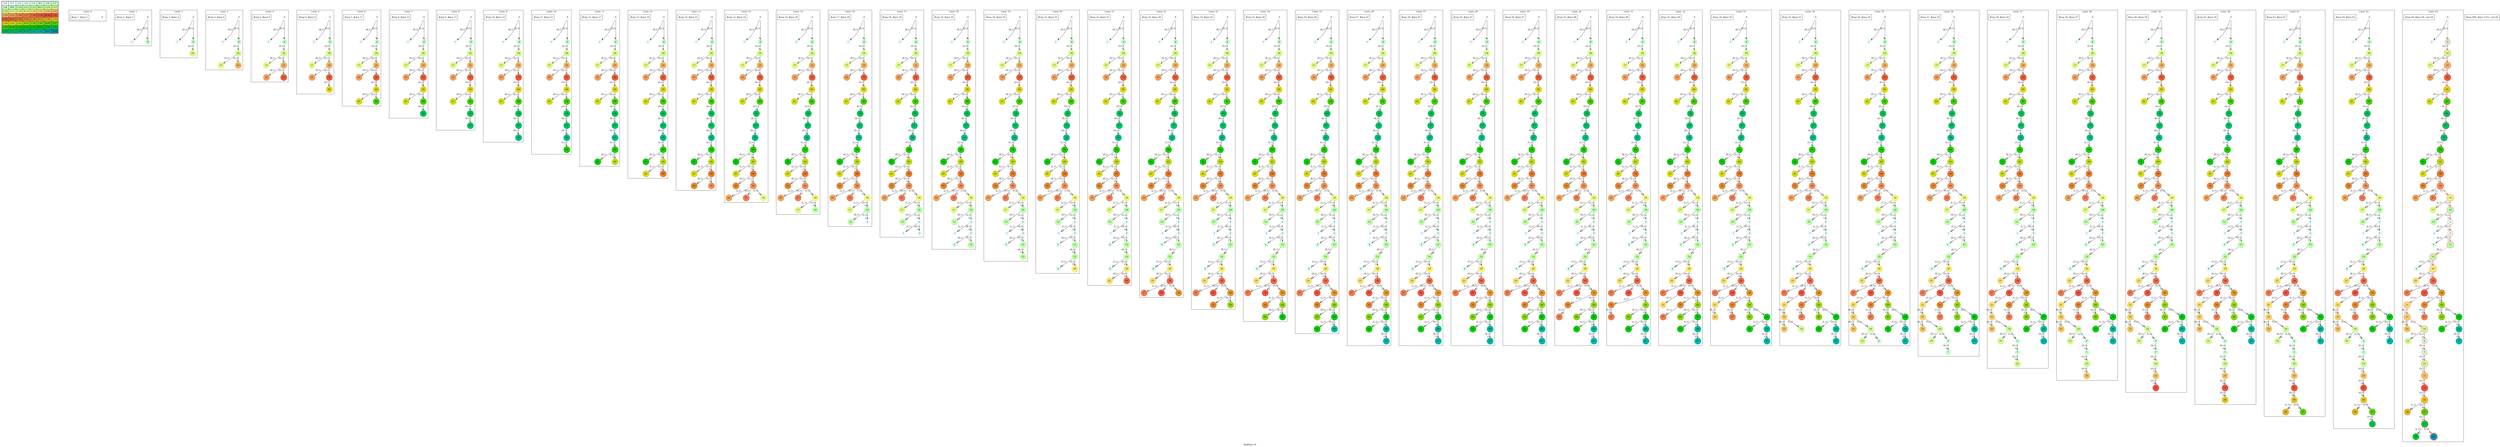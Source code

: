 strict digraph BigMaze { label="BigMaze-v0"
subgraph MAP {label=Map;map [shape=plaintext label=<<table border="1" cellpadding="5" cellspacing="0" cellborder="1"><tr><td bgcolor="0.46862745 0.04925994 0.99969645 1.        ">S:0</td><td bgcolor="0.45294118 0.07385253 0.99931706 1.        ">C:1</td><td bgcolor="0.4372549  0.09840028 0.99878599 1.        ">C:2</td><td bgcolor="0.42156863 0.12288829 0.99810333 1.        ">C:3</td><td bgcolor="0.40588235 0.1473017  0.99726917 1.        ">C:4</td><td bgcolor="0.39019608 0.17162568 0.99628365 1.        ">W:5</td><td bgcolor="0.3745098  0.19584547 0.99514692 1.        ">C:6</td><td bgcolor="0.35882353 0.21994636 0.99385914 1.        ">C:7</td></tr><tr><td bgcolor="0.34313725 0.24391372 0.99242051 1.        ">C:8</td><td bgcolor="0.32745098 0.267733   0.99083125 1.        ">W:9</td><td bgcolor="0.31176471 0.29138975 0.98909161 1.        ">C:10</td><td bgcolor="0.29607843 0.31486959 0.98720184 1.        ">C:11</td><td bgcolor="0.28039216 0.33815827 0.98516223 1.        ">C:12</td><td bgcolor="0.26470588 0.36124167 0.9829731  1.        ">W:13</td><td bgcolor="0.24901961 0.38410575 0.98063477 1.        ">C:14</td><td bgcolor="0.23333333 0.40673664 0.9781476  1.        ">C:15</td></tr><tr><td bgcolor="0.21764706 0.42912061 0.97551197 1.        ">C:16</td><td bgcolor="0.20196078 0.45124406 0.97272827 1.        ">C:17</td><td bgcolor="0.18627451 0.47309356 0.96979694 1.        ">C:18</td><td bgcolor="0.17058824 0.49465584 0.9667184  1.        ">W:19</td><td bgcolor="0.15490196 0.51591783 0.96349314 1.        ">C:20</td><td bgcolor="0.13921569 0.5368666  0.96012165 1.        ">C:21</td><td bgcolor="0.12352941 0.55748944 0.95660442 1.        ">C:22</td><td bgcolor="0.10784314 0.57777383 0.952942   1.        ">C:23</td></tr><tr><td bgcolor="0.09215686 0.59770746 0.94913494 1.        ">C:24</td><td bgcolor="0.07647059 0.61727822 0.94518383 1.        ">C:25</td><td bgcolor="0.06078431 0.63647424 0.94108925 1.        ">C:26</td><td bgcolor="0.04509804 0.65528385 0.93685184 1.        ">C:27</td><td bgcolor="0.02941176 0.67369564 0.93247223 1.        ">C:28</td><td bgcolor="0.01372549 0.69169844 0.92795109 1.        ">C:29</td><td bgcolor="0.00196078 0.70928131 0.92328911 1.        ">W:30</td><td bgcolor="0.01764706 0.72643357 0.91848699 1.        ">C:31</td></tr><tr><td bgcolor="0.03333333 0.74314483 0.91354546 1.        ">C:32</td><td bgcolor="0.04901961 0.75940492 0.90846527 1.        ">W:33</td><td bgcolor="0.06470588 0.77520398 0.9032472  1.        ">C:34</td><td bgcolor="0.08039216 0.79053241 0.89789203 1.        ">C:35</td><td bgcolor="0.09607843 0.80538092 0.89240058 1.        ">C:36</td><td bgcolor="0.11176471 0.81974048 0.88677369 1.        ">W:37</td><td bgcolor="0.12745098 0.83360239 0.88101219 1.        ">C:38</td><td bgcolor="0.14313725 0.84695821 0.87511698 1.        ">C:39</td></tr><tr><td bgcolor="0.15882353 0.85979985 0.86908895 1.        ">C:40</td><td bgcolor="0.1745098  0.87211951 0.862929   1.        ">C:41</td><td bgcolor="0.19019608 0.88390971 0.85663808 1.        ">C:42</td><td bgcolor="0.20588235 0.89516329 0.85021714 1.        ">W:43</td><td bgcolor="0.22156863 0.90587342 0.84366715 1.        ">C:44</td><td bgcolor="0.2372549  0.9160336  0.83698911 1.        ">C:45</td><td bgcolor="0.25294118 0.92563766 0.83018403 1.        ">W:46</td><td bgcolor="0.26862745 0.93467977 0.82325295 1.        ">C:47</td></tr><tr><td bgcolor="0.28431373 0.94315443 0.81619691 1.        ">C:48</td><td bgcolor="0.3        0.95105652 0.80901699 1.        ">W:49</td><td bgcolor="0.31568627 0.95838122 0.80171428 1.        ">C:50</td><td bgcolor="0.33137255 0.96512409 0.79428989 1.        ">C:51</td><td bgcolor="0.34705882 0.97128103 0.78674494 1.        ">C:52</td><td bgcolor="0.3627451  0.97684832 0.77908057 1.        ">W:53</td><td bgcolor="0.37843137 0.98182256 0.77129796 1.        ">C:54</td><td bgcolor="0.39411765 0.98620075 0.76339828 1.        ">C:55</td></tr><tr><td bgcolor="0.40980392 0.98998021 0.75538273 1.        ">C:56</td><td bgcolor="0.4254902  0.99315867 0.74725253 1.        ">C:57</td><td bgcolor="0.44117647 0.99573418 0.73900892 1.        ">C:58</td><td bgcolor="0.45686275 0.99770518 0.73065313 1.        ">W:59</td><td bgcolor="0.47254902 0.99907048 0.72218645 1.        ">C:60</td><td bgcolor="0.48823529 0.99982925 0.71361015 1.        ">C:61</td><td bgcolor="0.51176471 0.99982925 0.70054304 1.        ">W:62</td><td bgcolor="0.52745098 0.99907048 0.69169844 1.        ">G:63</td></tr></table>>]} 
nodesep=1 ranksep=0.5 node [shape=circle] edge [arrowsize=0.7] 
subgraph cluster0 { label="Limit: 0" nodesep=1 ranksep=0.5 node [shape=circle] edge [arrowsize=0.7] 
"0_0" [label=0 style=filled color=white  fillcolor="0.46862745 0.04925994 0.99969645 1.        "];  "#exp 1, #gen 1" [ shape=box ];
}
subgraph cluster1 { label="Limit: 1" nodesep=1 ranksep=0.5 node [shape=circle] edge [arrowsize=0.7] 
"1_0" [label=0 style=filled color=white  fillcolor="0.46862745 0.04925994 0.99969645 1.        "]; 
"1_0.1-1" [label=1 style=filled color=white  fillcolor="0.45294118 0.07385253 0.99931706 1.        "];  "1_0" -> "1_0.1-1" [xlabel="(R,1)" headlabel=0]; 
"1_0.8-3" [label=8 style=filled color=white  fillcolor="0.34313725 0.24391372 0.99242051 1.        "];  "1_0" -> "1_0.8-3" [xlabel="(D,1)" headlabel=0];  "#exp 2, #gen 3" [ shape=box ];
}
subgraph cluster2 { label="Limit: 2" nodesep=1 ranksep=0.5 node [shape=circle] edge [arrowsize=0.7] 
"2_0" [label=0 style=filled color=white  fillcolor="0.46862745 0.04925994 0.99969645 1.        "]; 
"2_0.1-1" [label=1 style=filled color=white  fillcolor="0.45294118 0.07385253 0.99931706 1.        "];  "2_0" -> "2_0.1-1" [xlabel="(R,1)" headlabel=0]; 
"2_0.8-3" [label=8 style=filled color=white  fillcolor="0.34313725 0.24391372 0.99242051 1.        "];  "2_0" -> "2_0.8-3" [xlabel="(D,1)" headlabel=0]; 
"2_0.8.16-3" [label=16 style=filled color=white  fillcolor="0.21764706 0.42912061 0.97551197 1.        "];  "2_0.8-3" -> "2_0.8.16-3" [xlabel="(D,1)" headlabel=1];  "#exp 3, #gen 4" [ shape=box ];
}
subgraph cluster3 { label="Limit: 3" nodesep=1 ranksep=0.5 node [shape=circle] edge [arrowsize=0.7] 
"3_0" [label=0 style=filled color=white  fillcolor="0.46862745 0.04925994 0.99969645 1.        "]; 
"3_0.1-1" [label=1 style=filled color=white  fillcolor="0.45294118 0.07385253 0.99931706 1.        "];  "3_0" -> "3_0.1-1" [xlabel="(R,1)" headlabel=0]; 
"3_0.8-3" [label=8 style=filled color=white  fillcolor="0.34313725 0.24391372 0.99242051 1.        "];  "3_0" -> "3_0.8-3" [xlabel="(D,1)" headlabel=0]; 
"3_0.8.16-3" [label=16 style=filled color=white  fillcolor="0.21764706 0.42912061 0.97551197 1.        "];  "3_0.8-3" -> "3_0.8.16-3" [xlabel="(D,1)" headlabel=1]; 
"3_0.8.16.17-1" [label=17 style=filled color=white  fillcolor="0.20196078 0.45124406 0.97272827 1.        "];  "3_0.8.16-3" -> "3_0.8.16.17-1" [xlabel="(R,1)" headlabel=2]; 
"3_0.8.16.24-3" [label=24 style=filled color=white  fillcolor="0.09215686 0.59770746 0.94913494 1.        "];  "3_0.8.16-3" -> "3_0.8.16.24-3" [xlabel="(D,1)" headlabel=2];  "#exp 4, #gen 6" [ shape=box ];
}
subgraph cluster4 { label="Limit: 4" nodesep=1 ranksep=0.5 node [shape=circle] edge [arrowsize=0.7] 
"4_0" [label=0 style=filled color=white  fillcolor="0.46862745 0.04925994 0.99969645 1.        "]; 
"4_0.1-1" [label=1 style=filled color=white  fillcolor="0.45294118 0.07385253 0.99931706 1.        "];  "4_0" -> "4_0.1-1" [xlabel="(R,1)" headlabel=0]; 
"4_0.8-3" [label=8 style=filled color=white  fillcolor="0.34313725 0.24391372 0.99242051 1.        "];  "4_0" -> "4_0.8-3" [xlabel="(D,1)" headlabel=0]; 
"4_0.8.16-3" [label=16 style=filled color=white  fillcolor="0.21764706 0.42912061 0.97551197 1.        "];  "4_0.8-3" -> "4_0.8.16-3" [xlabel="(D,1)" headlabel=1]; 
"4_0.8.16.17-1" [label=17 style=filled color=white  fillcolor="0.20196078 0.45124406 0.97272827 1.        "];  "4_0.8.16-3" -> "4_0.8.16.17-1" [xlabel="(R,1)" headlabel=2]; 
"4_0.8.16.24-3" [label=24 style=filled color=white  fillcolor="0.09215686 0.59770746 0.94913494 1.        "];  "4_0.8.16-3" -> "4_0.8.16.24-3" [xlabel="(D,1)" headlabel=2]; 
"4_0.8.16.24.25-1" [label=25 style=filled color=white  fillcolor="0.07647059 0.61727822 0.94518383 1.        "];  "4_0.8.16.24-3" -> "4_0.8.16.24.25-1" [xlabel="(R,1)" headlabel=3]; 
"4_0.8.16.24.32-3" [label=32 style=filled color=white  fillcolor="0.03333333 0.74314483 0.91354546 1.        "];  "4_0.8.16.24-3" -> "4_0.8.16.24.32-3" [xlabel="(D,1)" headlabel=3];  "#exp 5, #gen 8" [ shape=box ];
}
subgraph cluster5 { label="Limit: 5" nodesep=1 ranksep=0.5 node [shape=circle] edge [arrowsize=0.7] 
"5_0" [label=0 style=filled color=white  fillcolor="0.46862745 0.04925994 0.99969645 1.        "]; 
"5_0.1-1" [label=1 style=filled color=white  fillcolor="0.45294118 0.07385253 0.99931706 1.        "];  "5_0" -> "5_0.1-1" [xlabel="(R,1)" headlabel=0]; 
"5_0.8-3" [label=8 style=filled color=white  fillcolor="0.34313725 0.24391372 0.99242051 1.        "];  "5_0" -> "5_0.8-3" [xlabel="(D,1)" headlabel=0]; 
"5_0.8.16-3" [label=16 style=filled color=white  fillcolor="0.21764706 0.42912061 0.97551197 1.        "];  "5_0.8-3" -> "5_0.8.16-3" [xlabel="(D,1)" headlabel=1]; 
"5_0.8.16.17-1" [label=17 style=filled color=white  fillcolor="0.20196078 0.45124406 0.97272827 1.        "];  "5_0.8.16-3" -> "5_0.8.16.17-1" [xlabel="(R,1)" headlabel=2]; 
"5_0.8.16.24-3" [label=24 style=filled color=white  fillcolor="0.09215686 0.59770746 0.94913494 1.        "];  "5_0.8.16-3" -> "5_0.8.16.24-3" [xlabel="(D,1)" headlabel=2]; 
"5_0.8.16.24.25-1" [label=25 style=filled color=white  fillcolor="0.07647059 0.61727822 0.94518383 1.        "];  "5_0.8.16.24-3" -> "5_0.8.16.24.25-1" [xlabel="(R,1)" headlabel=3]; 
"5_0.8.16.24.32-3" [label=32 style=filled color=white  fillcolor="0.03333333 0.74314483 0.91354546 1.        "];  "5_0.8.16.24-3" -> "5_0.8.16.24.32-3" [xlabel="(D,1)" headlabel=3]; 
"5_0.8.16.24.32.40-3" [label=40 style=filled color=white  fillcolor="0.15882353 0.85979985 0.86908895 1.        "];  "5_0.8.16.24.32-3" -> "5_0.8.16.24.32.40-3" [xlabel="(D,1)" headlabel=4];  "#exp 6, #gen 9" [ shape=box ];
}
subgraph cluster6 { label="Limit: 6" nodesep=1 ranksep=0.5 node [shape=circle] edge [arrowsize=0.7] 
"6_0" [label=0 style=filled color=white  fillcolor="0.46862745 0.04925994 0.99969645 1.        "]; 
"6_0.1-1" [label=1 style=filled color=white  fillcolor="0.45294118 0.07385253 0.99931706 1.        "];  "6_0" -> "6_0.1-1" [xlabel="(R,1)" headlabel=0]; 
"6_0.8-3" [label=8 style=filled color=white  fillcolor="0.34313725 0.24391372 0.99242051 1.        "];  "6_0" -> "6_0.8-3" [xlabel="(D,1)" headlabel=0]; 
"6_0.8.16-3" [label=16 style=filled color=white  fillcolor="0.21764706 0.42912061 0.97551197 1.        "];  "6_0.8-3" -> "6_0.8.16-3" [xlabel="(D,1)" headlabel=1]; 
"6_0.8.16.17-1" [label=17 style=filled color=white  fillcolor="0.20196078 0.45124406 0.97272827 1.        "];  "6_0.8.16-3" -> "6_0.8.16.17-1" [xlabel="(R,1)" headlabel=2]; 
"6_0.8.16.24-3" [label=24 style=filled color=white  fillcolor="0.09215686 0.59770746 0.94913494 1.        "];  "6_0.8.16-3" -> "6_0.8.16.24-3" [xlabel="(D,1)" headlabel=2]; 
"6_0.8.16.24.25-1" [label=25 style=filled color=white  fillcolor="0.07647059 0.61727822 0.94518383 1.        "];  "6_0.8.16.24-3" -> "6_0.8.16.24.25-1" [xlabel="(R,1)" headlabel=3]; 
"6_0.8.16.24.32-3" [label=32 style=filled color=white  fillcolor="0.03333333 0.74314483 0.91354546 1.        "];  "6_0.8.16.24-3" -> "6_0.8.16.24.32-3" [xlabel="(D,1)" headlabel=3]; 
"6_0.8.16.24.32.40-3" [label=40 style=filled color=white  fillcolor="0.15882353 0.85979985 0.86908895 1.        "];  "6_0.8.16.24.32-3" -> "6_0.8.16.24.32.40-3" [xlabel="(D,1)" headlabel=4]; 
"6_0.8.16.24.32.40.41-1" [label=41 style=filled color=white  fillcolor="0.1745098  0.87211951 0.862929   1.        "];  "6_0.8.16.24.32.40-3" -> "6_0.8.16.24.32.40.41-1" [xlabel="(R,1)" headlabel=5]; 
"6_0.8.16.24.32.40.48-3" [label=48 style=filled color=white  fillcolor="0.28431373 0.94315443 0.81619691 1.        "];  "6_0.8.16.24.32.40-3" -> "6_0.8.16.24.32.40.48-3" [xlabel="(D,1)" headlabel=5];  "#exp 7, #gen 11" [ shape=box ];
}
subgraph cluster7 { label="Limit: 7" nodesep=1 ranksep=0.5 node [shape=circle] edge [arrowsize=0.7] 
"7_0" [label=0 style=filled color=white  fillcolor="0.46862745 0.04925994 0.99969645 1.        "]; 
"7_0.1-1" [label=1 style=filled color=white  fillcolor="0.45294118 0.07385253 0.99931706 1.        "];  "7_0" -> "7_0.1-1" [xlabel="(R,1)" headlabel=0]; 
"7_0.8-3" [label=8 style=filled color=white  fillcolor="0.34313725 0.24391372 0.99242051 1.        "];  "7_0" -> "7_0.8-3" [xlabel="(D,1)" headlabel=0]; 
"7_0.8.16-3" [label=16 style=filled color=white  fillcolor="0.21764706 0.42912061 0.97551197 1.        "];  "7_0.8-3" -> "7_0.8.16-3" [xlabel="(D,1)" headlabel=1]; 
"7_0.8.16.17-1" [label=17 style=filled color=white  fillcolor="0.20196078 0.45124406 0.97272827 1.        "];  "7_0.8.16-3" -> "7_0.8.16.17-1" [xlabel="(R,1)" headlabel=2]; 
"7_0.8.16.24-3" [label=24 style=filled color=white  fillcolor="0.09215686 0.59770746 0.94913494 1.        "];  "7_0.8.16-3" -> "7_0.8.16.24-3" [xlabel="(D,1)" headlabel=2]; 
"7_0.8.16.24.25-1" [label=25 style=filled color=white  fillcolor="0.07647059 0.61727822 0.94518383 1.        "];  "7_0.8.16.24-3" -> "7_0.8.16.24.25-1" [xlabel="(R,1)" headlabel=3]; 
"7_0.8.16.24.32-3" [label=32 style=filled color=white  fillcolor="0.03333333 0.74314483 0.91354546 1.        "];  "7_0.8.16.24-3" -> "7_0.8.16.24.32-3" [xlabel="(D,1)" headlabel=3]; 
"7_0.8.16.24.32.40-3" [label=40 style=filled color=white  fillcolor="0.15882353 0.85979985 0.86908895 1.        "];  "7_0.8.16.24.32-3" -> "7_0.8.16.24.32.40-3" [xlabel="(D,1)" headlabel=4]; 
"7_0.8.16.24.32.40.41-1" [label=41 style=filled color=white  fillcolor="0.1745098  0.87211951 0.862929   1.        "];  "7_0.8.16.24.32.40-3" -> "7_0.8.16.24.32.40.41-1" [xlabel="(R,1)" headlabel=5]; 
"7_0.8.16.24.32.40.48-3" [label=48 style=filled color=white  fillcolor="0.28431373 0.94315443 0.81619691 1.        "];  "7_0.8.16.24.32.40-3" -> "7_0.8.16.24.32.40.48-3" [xlabel="(D,1)" headlabel=5]; 
"7_0.8.16.24.32.40.48.56-3" [label=56 style=filled color=white  fillcolor="0.40980392 0.98998021 0.75538273 1.        "];  "7_0.8.16.24.32.40.48-3" -> "7_0.8.16.24.32.40.48.56-3" [xlabel="(D,1)" headlabel=6];  "#exp 8, #gen 12" [ shape=box ];
}
subgraph cluster8 { label="Limit: 8" nodesep=1 ranksep=0.5 node [shape=circle] edge [arrowsize=0.7] 
"8_0" [label=0 style=filled color=white  fillcolor="0.46862745 0.04925994 0.99969645 1.        "]; 
"8_0.1-1" [label=1 style=filled color=white  fillcolor="0.45294118 0.07385253 0.99931706 1.        "];  "8_0" -> "8_0.1-1" [xlabel="(R,1)" headlabel=0]; 
"8_0.8-3" [label=8 style=filled color=white  fillcolor="0.34313725 0.24391372 0.99242051 1.        "];  "8_0" -> "8_0.8-3" [xlabel="(D,1)" headlabel=0]; 
"8_0.8.16-3" [label=16 style=filled color=white  fillcolor="0.21764706 0.42912061 0.97551197 1.        "];  "8_0.8-3" -> "8_0.8.16-3" [xlabel="(D,1)" headlabel=1]; 
"8_0.8.16.17-1" [label=17 style=filled color=white  fillcolor="0.20196078 0.45124406 0.97272827 1.        "];  "8_0.8.16-3" -> "8_0.8.16.17-1" [xlabel="(R,1)" headlabel=2]; 
"8_0.8.16.24-3" [label=24 style=filled color=white  fillcolor="0.09215686 0.59770746 0.94913494 1.        "];  "8_0.8.16-3" -> "8_0.8.16.24-3" [xlabel="(D,1)" headlabel=2]; 
"8_0.8.16.24.25-1" [label=25 style=filled color=white  fillcolor="0.07647059 0.61727822 0.94518383 1.        "];  "8_0.8.16.24-3" -> "8_0.8.16.24.25-1" [xlabel="(R,1)" headlabel=3]; 
"8_0.8.16.24.32-3" [label=32 style=filled color=white  fillcolor="0.03333333 0.74314483 0.91354546 1.        "];  "8_0.8.16.24-3" -> "8_0.8.16.24.32-3" [xlabel="(D,1)" headlabel=3]; 
"8_0.8.16.24.32.40-3" [label=40 style=filled color=white  fillcolor="0.15882353 0.85979985 0.86908895 1.        "];  "8_0.8.16.24.32-3" -> "8_0.8.16.24.32.40-3" [xlabel="(D,1)" headlabel=4]; 
"8_0.8.16.24.32.40.41-1" [label=41 style=filled color=white  fillcolor="0.1745098  0.87211951 0.862929   1.        "];  "8_0.8.16.24.32.40-3" -> "8_0.8.16.24.32.40.41-1" [xlabel="(R,1)" headlabel=5]; 
"8_0.8.16.24.32.40.48-3" [label=48 style=filled color=white  fillcolor="0.28431373 0.94315443 0.81619691 1.        "];  "8_0.8.16.24.32.40-3" -> "8_0.8.16.24.32.40.48-3" [xlabel="(D,1)" headlabel=5]; 
"8_0.8.16.24.32.40.48.56-3" [label=56 style=filled color=white  fillcolor="0.40980392 0.98998021 0.75538273 1.        "];  "8_0.8.16.24.32.40.48-3" -> "8_0.8.16.24.32.40.48.56-3" [xlabel="(D,1)" headlabel=6]; 
"8_0.8.16.24.32.40.48.56.57-1" [label=57 style=filled color=white  fillcolor="0.4254902  0.99315867 0.74725253 1.        "];  "8_0.8.16.24.32.40.48.56-3" -> "8_0.8.16.24.32.40.48.56.57-1" [xlabel="(R,1)" headlabel=7];  "#exp 9, #gen 13" [ shape=box ];
}
subgraph cluster9 { label="Limit: 9" nodesep=1 ranksep=0.5 node [shape=circle] edge [arrowsize=0.7] 
"9_0" [label=0 style=filled color=white  fillcolor="0.46862745 0.04925994 0.99969645 1.        "]; 
"9_0.1-1" [label=1 style=filled color=white  fillcolor="0.45294118 0.07385253 0.99931706 1.        "];  "9_0" -> "9_0.1-1" [xlabel="(R,1)" headlabel=0]; 
"9_0.8-3" [label=8 style=filled color=white  fillcolor="0.34313725 0.24391372 0.99242051 1.        "];  "9_0" -> "9_0.8-3" [xlabel="(D,1)" headlabel=0]; 
"9_0.8.16-3" [label=16 style=filled color=white  fillcolor="0.21764706 0.42912061 0.97551197 1.        "];  "9_0.8-3" -> "9_0.8.16-3" [xlabel="(D,1)" headlabel=1]; 
"9_0.8.16.17-1" [label=17 style=filled color=white  fillcolor="0.20196078 0.45124406 0.97272827 1.        "];  "9_0.8.16-3" -> "9_0.8.16.17-1" [xlabel="(R,1)" headlabel=2]; 
"9_0.8.16.24-3" [label=24 style=filled color=white  fillcolor="0.09215686 0.59770746 0.94913494 1.        "];  "9_0.8.16-3" -> "9_0.8.16.24-3" [xlabel="(D,1)" headlabel=2]; 
"9_0.8.16.24.25-1" [label=25 style=filled color=white  fillcolor="0.07647059 0.61727822 0.94518383 1.        "];  "9_0.8.16.24-3" -> "9_0.8.16.24.25-1" [xlabel="(R,1)" headlabel=3]; 
"9_0.8.16.24.32-3" [label=32 style=filled color=white  fillcolor="0.03333333 0.74314483 0.91354546 1.        "];  "9_0.8.16.24-3" -> "9_0.8.16.24.32-3" [xlabel="(D,1)" headlabel=3]; 
"9_0.8.16.24.32.40-3" [label=40 style=filled color=white  fillcolor="0.15882353 0.85979985 0.86908895 1.        "];  "9_0.8.16.24.32-3" -> "9_0.8.16.24.32.40-3" [xlabel="(D,1)" headlabel=4]; 
"9_0.8.16.24.32.40.41-1" [label=41 style=filled color=white  fillcolor="0.1745098  0.87211951 0.862929   1.        "];  "9_0.8.16.24.32.40-3" -> "9_0.8.16.24.32.40.41-1" [xlabel="(R,1)" headlabel=5]; 
"9_0.8.16.24.32.40.48-3" [label=48 style=filled color=white  fillcolor="0.28431373 0.94315443 0.81619691 1.        "];  "9_0.8.16.24.32.40-3" -> "9_0.8.16.24.32.40.48-3" [xlabel="(D,1)" headlabel=5]; 
"9_0.8.16.24.32.40.48.56-3" [label=56 style=filled color=white  fillcolor="0.40980392 0.98998021 0.75538273 1.        "];  "9_0.8.16.24.32.40.48-3" -> "9_0.8.16.24.32.40.48.56-3" [xlabel="(D,1)" headlabel=6]; 
"9_0.8.16.24.32.40.48.56.57-1" [label=57 style=filled color=white  fillcolor="0.4254902  0.99315867 0.74725253 1.        "];  "9_0.8.16.24.32.40.48.56-3" -> "9_0.8.16.24.32.40.48.56.57-1" [xlabel="(R,1)" headlabel=7]; 
"9_0.8.16.24.32.40.48.56.57.58-1" [label=58 style=filled color=white  fillcolor="0.44117647 0.99573418 0.73900892 1.        "];  "9_0.8.16.24.32.40.48.56.57-1" -> "9_0.8.16.24.32.40.48.56.57.58-1" [xlabel="(R,1)" headlabel=8];  "#exp 10, #gen 14" [ shape=box ];
}
subgraph cluster10 { label="Limit: 10" nodesep=1 ranksep=0.5 node [shape=circle] edge [arrowsize=0.7] 
"10_0" [label=0 style=filled color=white  fillcolor="0.46862745 0.04925994 0.99969645 1.        "]; 
"10_0.1-1" [label=1 style=filled color=white  fillcolor="0.45294118 0.07385253 0.99931706 1.        "];  "10_0" -> "10_0.1-1" [xlabel="(R,1)" headlabel=0]; 
"10_0.8-3" [label=8 style=filled color=white  fillcolor="0.34313725 0.24391372 0.99242051 1.        "];  "10_0" -> "10_0.8-3" [xlabel="(D,1)" headlabel=0]; 
"10_0.8.16-3" [label=16 style=filled color=white  fillcolor="0.21764706 0.42912061 0.97551197 1.        "];  "10_0.8-3" -> "10_0.8.16-3" [xlabel="(D,1)" headlabel=1]; 
"10_0.8.16.17-1" [label=17 style=filled color=white  fillcolor="0.20196078 0.45124406 0.97272827 1.        "];  "10_0.8.16-3" -> "10_0.8.16.17-1" [xlabel="(R,1)" headlabel=2]; 
"10_0.8.16.24-3" [label=24 style=filled color=white  fillcolor="0.09215686 0.59770746 0.94913494 1.        "];  "10_0.8.16-3" -> "10_0.8.16.24-3" [xlabel="(D,1)" headlabel=2]; 
"10_0.8.16.24.25-1" [label=25 style=filled color=white  fillcolor="0.07647059 0.61727822 0.94518383 1.        "];  "10_0.8.16.24-3" -> "10_0.8.16.24.25-1" [xlabel="(R,1)" headlabel=3]; 
"10_0.8.16.24.32-3" [label=32 style=filled color=white  fillcolor="0.03333333 0.74314483 0.91354546 1.        "];  "10_0.8.16.24-3" -> "10_0.8.16.24.32-3" [xlabel="(D,1)" headlabel=3]; 
"10_0.8.16.24.32.40-3" [label=40 style=filled color=white  fillcolor="0.15882353 0.85979985 0.86908895 1.        "];  "10_0.8.16.24.32-3" -> "10_0.8.16.24.32.40-3" [xlabel="(D,1)" headlabel=4]; 
"10_0.8.16.24.32.40.41-1" [label=41 style=filled color=white  fillcolor="0.1745098  0.87211951 0.862929   1.        "];  "10_0.8.16.24.32.40-3" -> "10_0.8.16.24.32.40.41-1" [xlabel="(R,1)" headlabel=5]; 
"10_0.8.16.24.32.40.48-3" [label=48 style=filled color=white  fillcolor="0.28431373 0.94315443 0.81619691 1.        "];  "10_0.8.16.24.32.40-3" -> "10_0.8.16.24.32.40.48-3" [xlabel="(D,1)" headlabel=5]; 
"10_0.8.16.24.32.40.48.56-3" [label=56 style=filled color=white  fillcolor="0.40980392 0.98998021 0.75538273 1.        "];  "10_0.8.16.24.32.40.48-3" -> "10_0.8.16.24.32.40.48.56-3" [xlabel="(D,1)" headlabel=6]; 
"10_0.8.16.24.32.40.48.56.57-1" [label=57 style=filled color=white  fillcolor="0.4254902  0.99315867 0.74725253 1.        "];  "10_0.8.16.24.32.40.48.56-3" -> "10_0.8.16.24.32.40.48.56.57-1" [xlabel="(R,1)" headlabel=7]; 
"10_0.8.16.24.32.40.48.56.57.58-1" [label=58 style=filled color=white  fillcolor="0.44117647 0.99573418 0.73900892 1.        "];  "10_0.8.16.24.32.40.48.56.57-1" -> "10_0.8.16.24.32.40.48.56.57.58-1" [xlabel="(R,1)" headlabel=8]; 
"10_0.8.16.24.32.40.48.56.57.58.50-2" [label=50 style=filled color=white  fillcolor="0.31568627 0.95838122 0.80171428 1.        "];  "10_0.8.16.24.32.40.48.56.57.58-1" -> "10_0.8.16.24.32.40.48.56.57.58.50-2" [xlabel="(U,1)" headlabel=9];  "#exp 11, #gen 15" [ shape=box ];
}
subgraph cluster11 { label="Limit: 11" nodesep=1 ranksep=0.5 node [shape=circle] edge [arrowsize=0.7] 
"11_0" [label=0 style=filled color=white  fillcolor="0.46862745 0.04925994 0.99969645 1.        "]; 
"11_0.1-1" [label=1 style=filled color=white  fillcolor="0.45294118 0.07385253 0.99931706 1.        "];  "11_0" -> "11_0.1-1" [xlabel="(R,1)" headlabel=0]; 
"11_0.8-3" [label=8 style=filled color=white  fillcolor="0.34313725 0.24391372 0.99242051 1.        "];  "11_0" -> "11_0.8-3" [xlabel="(D,1)" headlabel=0]; 
"11_0.8.16-3" [label=16 style=filled color=white  fillcolor="0.21764706 0.42912061 0.97551197 1.        "];  "11_0.8-3" -> "11_0.8.16-3" [xlabel="(D,1)" headlabel=1]; 
"11_0.8.16.17-1" [label=17 style=filled color=white  fillcolor="0.20196078 0.45124406 0.97272827 1.        "];  "11_0.8.16-3" -> "11_0.8.16.17-1" [xlabel="(R,1)" headlabel=2]; 
"11_0.8.16.24-3" [label=24 style=filled color=white  fillcolor="0.09215686 0.59770746 0.94913494 1.        "];  "11_0.8.16-3" -> "11_0.8.16.24-3" [xlabel="(D,1)" headlabel=2]; 
"11_0.8.16.24.25-1" [label=25 style=filled color=white  fillcolor="0.07647059 0.61727822 0.94518383 1.        "];  "11_0.8.16.24-3" -> "11_0.8.16.24.25-1" [xlabel="(R,1)" headlabel=3]; 
"11_0.8.16.24.32-3" [label=32 style=filled color=white  fillcolor="0.03333333 0.74314483 0.91354546 1.        "];  "11_0.8.16.24-3" -> "11_0.8.16.24.32-3" [xlabel="(D,1)" headlabel=3]; 
"11_0.8.16.24.32.40-3" [label=40 style=filled color=white  fillcolor="0.15882353 0.85979985 0.86908895 1.        "];  "11_0.8.16.24.32-3" -> "11_0.8.16.24.32.40-3" [xlabel="(D,1)" headlabel=4]; 
"11_0.8.16.24.32.40.41-1" [label=41 style=filled color=white  fillcolor="0.1745098  0.87211951 0.862929   1.        "];  "11_0.8.16.24.32.40-3" -> "11_0.8.16.24.32.40.41-1" [xlabel="(R,1)" headlabel=5]; 
"11_0.8.16.24.32.40.48-3" [label=48 style=filled color=white  fillcolor="0.28431373 0.94315443 0.81619691 1.        "];  "11_0.8.16.24.32.40-3" -> "11_0.8.16.24.32.40.48-3" [xlabel="(D,1)" headlabel=5]; 
"11_0.8.16.24.32.40.48.56-3" [label=56 style=filled color=white  fillcolor="0.40980392 0.98998021 0.75538273 1.        "];  "11_0.8.16.24.32.40.48-3" -> "11_0.8.16.24.32.40.48.56-3" [xlabel="(D,1)" headlabel=6]; 
"11_0.8.16.24.32.40.48.56.57-1" [label=57 style=filled color=white  fillcolor="0.4254902  0.99315867 0.74725253 1.        "];  "11_0.8.16.24.32.40.48.56-3" -> "11_0.8.16.24.32.40.48.56.57-1" [xlabel="(R,1)" headlabel=7]; 
"11_0.8.16.24.32.40.48.56.57.58-1" [label=58 style=filled color=white  fillcolor="0.44117647 0.99573418 0.73900892 1.        "];  "11_0.8.16.24.32.40.48.56.57-1" -> "11_0.8.16.24.32.40.48.56.57.58-1" [xlabel="(R,1)" headlabel=8]; 
"11_0.8.16.24.32.40.48.56.57.58.50-2" [label=50 style=filled color=white  fillcolor="0.31568627 0.95838122 0.80171428 1.        "];  "11_0.8.16.24.32.40.48.56.57.58-1" -> "11_0.8.16.24.32.40.48.56.57.58.50-2" [xlabel="(U,1)" headlabel=9]; 
"11_0.8.16.24.32.40.48.56.57.58.50.51-1" [label=51 style=filled color=white  fillcolor="0.33137255 0.96512409 0.79428989 1.        "];  "11_0.8.16.24.32.40.48.56.57.58.50-2" -> "11_0.8.16.24.32.40.48.56.57.58.50.51-1" [xlabel="(R,1)" headlabel=10]; 
"11_0.8.16.24.32.40.48.56.57.58.50.42-2" [label=42 style=filled color=white  fillcolor="0.19019608 0.88390971 0.85663808 1.        "];  "11_0.8.16.24.32.40.48.56.57.58.50-2" -> "11_0.8.16.24.32.40.48.56.57.58.50.42-2" [xlabel="(U,1)" headlabel=10];  "#exp 12, #gen 17" [ shape=box ];
}
subgraph cluster12 { label="Limit: 12" nodesep=1 ranksep=0.5 node [shape=circle] edge [arrowsize=0.7] 
"12_0" [label=0 style=filled color=white  fillcolor="0.46862745 0.04925994 0.99969645 1.        "]; 
"12_0.1-1" [label=1 style=filled color=white  fillcolor="0.45294118 0.07385253 0.99931706 1.        "];  "12_0" -> "12_0.1-1" [xlabel="(R,1)" headlabel=0]; 
"12_0.8-3" [label=8 style=filled color=white  fillcolor="0.34313725 0.24391372 0.99242051 1.        "];  "12_0" -> "12_0.8-3" [xlabel="(D,1)" headlabel=0]; 
"12_0.8.16-3" [label=16 style=filled color=white  fillcolor="0.21764706 0.42912061 0.97551197 1.        "];  "12_0.8-3" -> "12_0.8.16-3" [xlabel="(D,1)" headlabel=1]; 
"12_0.8.16.17-1" [label=17 style=filled color=white  fillcolor="0.20196078 0.45124406 0.97272827 1.        "];  "12_0.8.16-3" -> "12_0.8.16.17-1" [xlabel="(R,1)" headlabel=2]; 
"12_0.8.16.24-3" [label=24 style=filled color=white  fillcolor="0.09215686 0.59770746 0.94913494 1.        "];  "12_0.8.16-3" -> "12_0.8.16.24-3" [xlabel="(D,1)" headlabel=2]; 
"12_0.8.16.24.25-1" [label=25 style=filled color=white  fillcolor="0.07647059 0.61727822 0.94518383 1.        "];  "12_0.8.16.24-3" -> "12_0.8.16.24.25-1" [xlabel="(R,1)" headlabel=3]; 
"12_0.8.16.24.32-3" [label=32 style=filled color=white  fillcolor="0.03333333 0.74314483 0.91354546 1.        "];  "12_0.8.16.24-3" -> "12_0.8.16.24.32-3" [xlabel="(D,1)" headlabel=3]; 
"12_0.8.16.24.32.40-3" [label=40 style=filled color=white  fillcolor="0.15882353 0.85979985 0.86908895 1.        "];  "12_0.8.16.24.32-3" -> "12_0.8.16.24.32.40-3" [xlabel="(D,1)" headlabel=4]; 
"12_0.8.16.24.32.40.41-1" [label=41 style=filled color=white  fillcolor="0.1745098  0.87211951 0.862929   1.        "];  "12_0.8.16.24.32.40-3" -> "12_0.8.16.24.32.40.41-1" [xlabel="(R,1)" headlabel=5]; 
"12_0.8.16.24.32.40.48-3" [label=48 style=filled color=white  fillcolor="0.28431373 0.94315443 0.81619691 1.        "];  "12_0.8.16.24.32.40-3" -> "12_0.8.16.24.32.40.48-3" [xlabel="(D,1)" headlabel=5]; 
"12_0.8.16.24.32.40.48.56-3" [label=56 style=filled color=white  fillcolor="0.40980392 0.98998021 0.75538273 1.        "];  "12_0.8.16.24.32.40.48-3" -> "12_0.8.16.24.32.40.48.56-3" [xlabel="(D,1)" headlabel=6]; 
"12_0.8.16.24.32.40.48.56.57-1" [label=57 style=filled color=white  fillcolor="0.4254902  0.99315867 0.74725253 1.        "];  "12_0.8.16.24.32.40.48.56-3" -> "12_0.8.16.24.32.40.48.56.57-1" [xlabel="(R,1)" headlabel=7]; 
"12_0.8.16.24.32.40.48.56.57.58-1" [label=58 style=filled color=white  fillcolor="0.44117647 0.99573418 0.73900892 1.        "];  "12_0.8.16.24.32.40.48.56.57-1" -> "12_0.8.16.24.32.40.48.56.57.58-1" [xlabel="(R,1)" headlabel=8]; 
"12_0.8.16.24.32.40.48.56.57.58.50-2" [label=50 style=filled color=white  fillcolor="0.31568627 0.95838122 0.80171428 1.        "];  "12_0.8.16.24.32.40.48.56.57.58-1" -> "12_0.8.16.24.32.40.48.56.57.58.50-2" [xlabel="(U,1)" headlabel=9]; 
"12_0.8.16.24.32.40.48.56.57.58.50.51-1" [label=51 style=filled color=white  fillcolor="0.33137255 0.96512409 0.79428989 1.        "];  "12_0.8.16.24.32.40.48.56.57.58.50-2" -> "12_0.8.16.24.32.40.48.56.57.58.50.51-1" [xlabel="(R,1)" headlabel=10]; 
"12_0.8.16.24.32.40.48.56.57.58.50.42-2" [label=42 style=filled color=white  fillcolor="0.19019608 0.88390971 0.85663808 1.        "];  "12_0.8.16.24.32.40.48.56.57.58.50-2" -> "12_0.8.16.24.32.40.48.56.57.58.50.42-2" [xlabel="(U,1)" headlabel=10]; 
"12_0.8.16.24.32.40.48.56.57.58.50.42.41-0" [label=41 style=filled color=white  fillcolor="0.1745098  0.87211951 0.862929   1.        "];  "12_0.8.16.24.32.40.48.56.57.58.50.42-2" -> "12_0.8.16.24.32.40.48.56.57.58.50.42.41-0" [xlabel="(L,1)" headlabel=11]; 
"12_0.8.16.24.32.40.48.56.57.58.50.42.34-2" [label=34 style=filled color=white  fillcolor="0.06470588 0.77520398 0.9032472  1.        "];  "12_0.8.16.24.32.40.48.56.57.58.50.42-2" -> "12_0.8.16.24.32.40.48.56.57.58.50.42.34-2" [xlabel="(U,1)" headlabel=11];  "#exp 13, #gen 19" [ shape=box ];
}
subgraph cluster13 { label="Limit: 13" nodesep=1 ranksep=0.5 node [shape=circle] edge [arrowsize=0.7] 
"13_0" [label=0 style=filled color=white  fillcolor="0.46862745 0.04925994 0.99969645 1.        "]; 
"13_0.1-1" [label=1 style=filled color=white  fillcolor="0.45294118 0.07385253 0.99931706 1.        "];  "13_0" -> "13_0.1-1" [xlabel="(R,1)" headlabel=0]; 
"13_0.8-3" [label=8 style=filled color=white  fillcolor="0.34313725 0.24391372 0.99242051 1.        "];  "13_0" -> "13_0.8-3" [xlabel="(D,1)" headlabel=0]; 
"13_0.8.16-3" [label=16 style=filled color=white  fillcolor="0.21764706 0.42912061 0.97551197 1.        "];  "13_0.8-3" -> "13_0.8.16-3" [xlabel="(D,1)" headlabel=1]; 
"13_0.8.16.17-1" [label=17 style=filled color=white  fillcolor="0.20196078 0.45124406 0.97272827 1.        "];  "13_0.8.16-3" -> "13_0.8.16.17-1" [xlabel="(R,1)" headlabel=2]; 
"13_0.8.16.24-3" [label=24 style=filled color=white  fillcolor="0.09215686 0.59770746 0.94913494 1.        "];  "13_0.8.16-3" -> "13_0.8.16.24-3" [xlabel="(D,1)" headlabel=2]; 
"13_0.8.16.24.25-1" [label=25 style=filled color=white  fillcolor="0.07647059 0.61727822 0.94518383 1.        "];  "13_0.8.16.24-3" -> "13_0.8.16.24.25-1" [xlabel="(R,1)" headlabel=3]; 
"13_0.8.16.24.32-3" [label=32 style=filled color=white  fillcolor="0.03333333 0.74314483 0.91354546 1.        "];  "13_0.8.16.24-3" -> "13_0.8.16.24.32-3" [xlabel="(D,1)" headlabel=3]; 
"13_0.8.16.24.32.40-3" [label=40 style=filled color=white  fillcolor="0.15882353 0.85979985 0.86908895 1.        "];  "13_0.8.16.24.32-3" -> "13_0.8.16.24.32.40-3" [xlabel="(D,1)" headlabel=4]; 
"13_0.8.16.24.32.40.41-1" [label=41 style=filled color=white  fillcolor="0.1745098  0.87211951 0.862929   1.        "];  "13_0.8.16.24.32.40-3" -> "13_0.8.16.24.32.40.41-1" [xlabel="(R,1)" headlabel=5]; 
"13_0.8.16.24.32.40.48-3" [label=48 style=filled color=white  fillcolor="0.28431373 0.94315443 0.81619691 1.        "];  "13_0.8.16.24.32.40-3" -> "13_0.8.16.24.32.40.48-3" [xlabel="(D,1)" headlabel=5]; 
"13_0.8.16.24.32.40.48.56-3" [label=56 style=filled color=white  fillcolor="0.40980392 0.98998021 0.75538273 1.        "];  "13_0.8.16.24.32.40.48-3" -> "13_0.8.16.24.32.40.48.56-3" [xlabel="(D,1)" headlabel=6]; 
"13_0.8.16.24.32.40.48.56.57-1" [label=57 style=filled color=white  fillcolor="0.4254902  0.99315867 0.74725253 1.        "];  "13_0.8.16.24.32.40.48.56-3" -> "13_0.8.16.24.32.40.48.56.57-1" [xlabel="(R,1)" headlabel=7]; 
"13_0.8.16.24.32.40.48.56.57.58-1" [label=58 style=filled color=white  fillcolor="0.44117647 0.99573418 0.73900892 1.        "];  "13_0.8.16.24.32.40.48.56.57-1" -> "13_0.8.16.24.32.40.48.56.57.58-1" [xlabel="(R,1)" headlabel=8]; 
"13_0.8.16.24.32.40.48.56.57.58.50-2" [label=50 style=filled color=white  fillcolor="0.31568627 0.95838122 0.80171428 1.        "];  "13_0.8.16.24.32.40.48.56.57.58-1" -> "13_0.8.16.24.32.40.48.56.57.58.50-2" [xlabel="(U,1)" headlabel=9]; 
"13_0.8.16.24.32.40.48.56.57.58.50.51-1" [label=51 style=filled color=white  fillcolor="0.33137255 0.96512409 0.79428989 1.        "];  "13_0.8.16.24.32.40.48.56.57.58.50-2" -> "13_0.8.16.24.32.40.48.56.57.58.50.51-1" [xlabel="(R,1)" headlabel=10]; 
"13_0.8.16.24.32.40.48.56.57.58.50.42-2" [label=42 style=filled color=white  fillcolor="0.19019608 0.88390971 0.85663808 1.        "];  "13_0.8.16.24.32.40.48.56.57.58.50-2" -> "13_0.8.16.24.32.40.48.56.57.58.50.42-2" [xlabel="(U,1)" headlabel=10]; 
"13_0.8.16.24.32.40.48.56.57.58.50.42.41-0" [label=41 style=filled color=white  fillcolor="0.1745098  0.87211951 0.862929   1.        "];  "13_0.8.16.24.32.40.48.56.57.58.50.42-2" -> "13_0.8.16.24.32.40.48.56.57.58.50.42.41-0" [xlabel="(L,1)" headlabel=11]; 
"13_0.8.16.24.32.40.48.56.57.58.50.42.34-2" [label=34 style=filled color=white  fillcolor="0.06470588 0.77520398 0.9032472  1.        "];  "13_0.8.16.24.32.40.48.56.57.58.50.42-2" -> "13_0.8.16.24.32.40.48.56.57.58.50.42.34-2" [xlabel="(U,1)" headlabel=11]; 
"13_0.8.16.24.32.40.48.56.57.58.50.42.34.35-1" [label=35 style=filled color=white  fillcolor="0.08039216 0.79053241 0.89789203 1.        "];  "13_0.8.16.24.32.40.48.56.57.58.50.42.34-2" -> "13_0.8.16.24.32.40.48.56.57.58.50.42.34.35-1" [xlabel="(R,1)" headlabel=12]; 
"13_0.8.16.24.32.40.48.56.57.58.50.42.34.26-2" [label=26 style=filled color=white  fillcolor="0.06078431 0.63647424 0.94108925 1.        "];  "13_0.8.16.24.32.40.48.56.57.58.50.42.34-2" -> "13_0.8.16.24.32.40.48.56.57.58.50.42.34.26-2" [xlabel="(U,1)" headlabel=12];  "#exp 14, #gen 21" [ shape=box ];
}
subgraph cluster14 { label="Limit: 14" nodesep=1 ranksep=0.5 node [shape=circle] edge [arrowsize=0.7] 
"14_0" [label=0 style=filled color=white  fillcolor="0.46862745 0.04925994 0.99969645 1.        "]; 
"14_0.1-1" [label=1 style=filled color=white  fillcolor="0.45294118 0.07385253 0.99931706 1.        "];  "14_0" -> "14_0.1-1" [xlabel="(R,1)" headlabel=0]; 
"14_0.8-3" [label=8 style=filled color=white  fillcolor="0.34313725 0.24391372 0.99242051 1.        "];  "14_0" -> "14_0.8-3" [xlabel="(D,1)" headlabel=0]; 
"14_0.8.16-3" [label=16 style=filled color=white  fillcolor="0.21764706 0.42912061 0.97551197 1.        "];  "14_0.8-3" -> "14_0.8.16-3" [xlabel="(D,1)" headlabel=1]; 
"14_0.8.16.17-1" [label=17 style=filled color=white  fillcolor="0.20196078 0.45124406 0.97272827 1.        "];  "14_0.8.16-3" -> "14_0.8.16.17-1" [xlabel="(R,1)" headlabel=2]; 
"14_0.8.16.24-3" [label=24 style=filled color=white  fillcolor="0.09215686 0.59770746 0.94913494 1.        "];  "14_0.8.16-3" -> "14_0.8.16.24-3" [xlabel="(D,1)" headlabel=2]; 
"14_0.8.16.24.25-1" [label=25 style=filled color=white  fillcolor="0.07647059 0.61727822 0.94518383 1.        "];  "14_0.8.16.24-3" -> "14_0.8.16.24.25-1" [xlabel="(R,1)" headlabel=3]; 
"14_0.8.16.24.32-3" [label=32 style=filled color=white  fillcolor="0.03333333 0.74314483 0.91354546 1.        "];  "14_0.8.16.24-3" -> "14_0.8.16.24.32-3" [xlabel="(D,1)" headlabel=3]; 
"14_0.8.16.24.32.40-3" [label=40 style=filled color=white  fillcolor="0.15882353 0.85979985 0.86908895 1.        "];  "14_0.8.16.24.32-3" -> "14_0.8.16.24.32.40-3" [xlabel="(D,1)" headlabel=4]; 
"14_0.8.16.24.32.40.41-1" [label=41 style=filled color=white  fillcolor="0.1745098  0.87211951 0.862929   1.        "];  "14_0.8.16.24.32.40-3" -> "14_0.8.16.24.32.40.41-1" [xlabel="(R,1)" headlabel=5]; 
"14_0.8.16.24.32.40.48-3" [label=48 style=filled color=white  fillcolor="0.28431373 0.94315443 0.81619691 1.        "];  "14_0.8.16.24.32.40-3" -> "14_0.8.16.24.32.40.48-3" [xlabel="(D,1)" headlabel=5]; 
"14_0.8.16.24.32.40.48.56-3" [label=56 style=filled color=white  fillcolor="0.40980392 0.98998021 0.75538273 1.        "];  "14_0.8.16.24.32.40.48-3" -> "14_0.8.16.24.32.40.48.56-3" [xlabel="(D,1)" headlabel=6]; 
"14_0.8.16.24.32.40.48.56.57-1" [label=57 style=filled color=white  fillcolor="0.4254902  0.99315867 0.74725253 1.        "];  "14_0.8.16.24.32.40.48.56-3" -> "14_0.8.16.24.32.40.48.56.57-1" [xlabel="(R,1)" headlabel=7]; 
"14_0.8.16.24.32.40.48.56.57.58-1" [label=58 style=filled color=white  fillcolor="0.44117647 0.99573418 0.73900892 1.        "];  "14_0.8.16.24.32.40.48.56.57-1" -> "14_0.8.16.24.32.40.48.56.57.58-1" [xlabel="(R,1)" headlabel=8]; 
"14_0.8.16.24.32.40.48.56.57.58.50-2" [label=50 style=filled color=white  fillcolor="0.31568627 0.95838122 0.80171428 1.        "];  "14_0.8.16.24.32.40.48.56.57.58-1" -> "14_0.8.16.24.32.40.48.56.57.58.50-2" [xlabel="(U,1)" headlabel=9]; 
"14_0.8.16.24.32.40.48.56.57.58.50.51-1" [label=51 style=filled color=white  fillcolor="0.33137255 0.96512409 0.79428989 1.        "];  "14_0.8.16.24.32.40.48.56.57.58.50-2" -> "14_0.8.16.24.32.40.48.56.57.58.50.51-1" [xlabel="(R,1)" headlabel=10]; 
"14_0.8.16.24.32.40.48.56.57.58.50.42-2" [label=42 style=filled color=white  fillcolor="0.19019608 0.88390971 0.85663808 1.        "];  "14_0.8.16.24.32.40.48.56.57.58.50-2" -> "14_0.8.16.24.32.40.48.56.57.58.50.42-2" [xlabel="(U,1)" headlabel=10]; 
"14_0.8.16.24.32.40.48.56.57.58.50.42.41-0" [label=41 style=filled color=white  fillcolor="0.1745098  0.87211951 0.862929   1.        "];  "14_0.8.16.24.32.40.48.56.57.58.50.42-2" -> "14_0.8.16.24.32.40.48.56.57.58.50.42.41-0" [xlabel="(L,1)" headlabel=11]; 
"14_0.8.16.24.32.40.48.56.57.58.50.42.34-2" [label=34 style=filled color=white  fillcolor="0.06470588 0.77520398 0.9032472  1.        "];  "14_0.8.16.24.32.40.48.56.57.58.50.42-2" -> "14_0.8.16.24.32.40.48.56.57.58.50.42.34-2" [xlabel="(U,1)" headlabel=11]; 
"14_0.8.16.24.32.40.48.56.57.58.50.42.34.35-1" [label=35 style=filled color=white  fillcolor="0.08039216 0.79053241 0.89789203 1.        "];  "14_0.8.16.24.32.40.48.56.57.58.50.42.34-2" -> "14_0.8.16.24.32.40.48.56.57.58.50.42.34.35-1" [xlabel="(R,1)" headlabel=12]; 
"14_0.8.16.24.32.40.48.56.57.58.50.42.34.26-2" [label=26 style=filled color=white  fillcolor="0.06078431 0.63647424 0.94108925 1.        "];  "14_0.8.16.24.32.40.48.56.57.58.50.42.34-2" -> "14_0.8.16.24.32.40.48.56.57.58.50.42.34.26-2" [xlabel="(U,1)" headlabel=12]; 
"14_0.8.16.24.32.40.48.56.57.58.50.42.34.26.25-0" [label=25 style=filled color=white  fillcolor="0.07647059 0.61727822 0.94518383 1.        "];  "14_0.8.16.24.32.40.48.56.57.58.50.42.34.26-2" -> "14_0.8.16.24.32.40.48.56.57.58.50.42.34.26.25-0" [xlabel="(L,1)" headlabel=13]; 
"14_0.8.16.24.32.40.48.56.57.58.50.42.34.26.27-1" [label=27 style=filled color=white  fillcolor="0.04509804 0.65528385 0.93685184 1.        "];  "14_0.8.16.24.32.40.48.56.57.58.50.42.34.26-2" -> "14_0.8.16.24.32.40.48.56.57.58.50.42.34.26.27-1" [xlabel="(R,1)" headlabel=13]; 
"14_0.8.16.24.32.40.48.56.57.58.50.42.34.26.18-2" [label=18 style=filled color=white  fillcolor="0.18627451 0.47309356 0.96979694 1.        "];  "14_0.8.16.24.32.40.48.56.57.58.50.42.34.26-2" -> "14_0.8.16.24.32.40.48.56.57.58.50.42.34.26.18-2" [xlabel="(U,1)" headlabel=13];  "#exp 15, #gen 24" [ shape=box ];
}
subgraph cluster15 { label="Limit: 15" nodesep=1 ranksep=0.5 node [shape=circle] edge [arrowsize=0.7] 
"15_0" [label=0 style=filled color=white  fillcolor="0.46862745 0.04925994 0.99969645 1.        "]; 
"15_0.1-1" [label=1 style=filled color=white  fillcolor="0.45294118 0.07385253 0.99931706 1.        "];  "15_0" -> "15_0.1-1" [xlabel="(R,1)" headlabel=0]; 
"15_0.8-3" [label=8 style=filled color=white  fillcolor="0.34313725 0.24391372 0.99242051 1.        "];  "15_0" -> "15_0.8-3" [xlabel="(D,1)" headlabel=0]; 
"15_0.8.16-3" [label=16 style=filled color=white  fillcolor="0.21764706 0.42912061 0.97551197 1.        "];  "15_0.8-3" -> "15_0.8.16-3" [xlabel="(D,1)" headlabel=1]; 
"15_0.8.16.17-1" [label=17 style=filled color=white  fillcolor="0.20196078 0.45124406 0.97272827 1.        "];  "15_0.8.16-3" -> "15_0.8.16.17-1" [xlabel="(R,1)" headlabel=2]; 
"15_0.8.16.24-3" [label=24 style=filled color=white  fillcolor="0.09215686 0.59770746 0.94913494 1.        "];  "15_0.8.16-3" -> "15_0.8.16.24-3" [xlabel="(D,1)" headlabel=2]; 
"15_0.8.16.24.25-1" [label=25 style=filled color=white  fillcolor="0.07647059 0.61727822 0.94518383 1.        "];  "15_0.8.16.24-3" -> "15_0.8.16.24.25-1" [xlabel="(R,1)" headlabel=3]; 
"15_0.8.16.24.32-3" [label=32 style=filled color=white  fillcolor="0.03333333 0.74314483 0.91354546 1.        "];  "15_0.8.16.24-3" -> "15_0.8.16.24.32-3" [xlabel="(D,1)" headlabel=3]; 
"15_0.8.16.24.32.40-3" [label=40 style=filled color=white  fillcolor="0.15882353 0.85979985 0.86908895 1.        "];  "15_0.8.16.24.32-3" -> "15_0.8.16.24.32.40-3" [xlabel="(D,1)" headlabel=4]; 
"15_0.8.16.24.32.40.41-1" [label=41 style=filled color=white  fillcolor="0.1745098  0.87211951 0.862929   1.        "];  "15_0.8.16.24.32.40-3" -> "15_0.8.16.24.32.40.41-1" [xlabel="(R,1)" headlabel=5]; 
"15_0.8.16.24.32.40.48-3" [label=48 style=filled color=white  fillcolor="0.28431373 0.94315443 0.81619691 1.        "];  "15_0.8.16.24.32.40-3" -> "15_0.8.16.24.32.40.48-3" [xlabel="(D,1)" headlabel=5]; 
"15_0.8.16.24.32.40.48.56-3" [label=56 style=filled color=white  fillcolor="0.40980392 0.98998021 0.75538273 1.        "];  "15_0.8.16.24.32.40.48-3" -> "15_0.8.16.24.32.40.48.56-3" [xlabel="(D,1)" headlabel=6]; 
"15_0.8.16.24.32.40.48.56.57-1" [label=57 style=filled color=white  fillcolor="0.4254902  0.99315867 0.74725253 1.        "];  "15_0.8.16.24.32.40.48.56-3" -> "15_0.8.16.24.32.40.48.56.57-1" [xlabel="(R,1)" headlabel=7]; 
"15_0.8.16.24.32.40.48.56.57.58-1" [label=58 style=filled color=white  fillcolor="0.44117647 0.99573418 0.73900892 1.        "];  "15_0.8.16.24.32.40.48.56.57-1" -> "15_0.8.16.24.32.40.48.56.57.58-1" [xlabel="(R,1)" headlabel=8]; 
"15_0.8.16.24.32.40.48.56.57.58.50-2" [label=50 style=filled color=white  fillcolor="0.31568627 0.95838122 0.80171428 1.        "];  "15_0.8.16.24.32.40.48.56.57.58-1" -> "15_0.8.16.24.32.40.48.56.57.58.50-2" [xlabel="(U,1)" headlabel=9]; 
"15_0.8.16.24.32.40.48.56.57.58.50.51-1" [label=51 style=filled color=white  fillcolor="0.33137255 0.96512409 0.79428989 1.        "];  "15_0.8.16.24.32.40.48.56.57.58.50-2" -> "15_0.8.16.24.32.40.48.56.57.58.50.51-1" [xlabel="(R,1)" headlabel=10]; 
"15_0.8.16.24.32.40.48.56.57.58.50.42-2" [label=42 style=filled color=white  fillcolor="0.19019608 0.88390971 0.85663808 1.        "];  "15_0.8.16.24.32.40.48.56.57.58.50-2" -> "15_0.8.16.24.32.40.48.56.57.58.50.42-2" [xlabel="(U,1)" headlabel=10]; 
"15_0.8.16.24.32.40.48.56.57.58.50.42.41-0" [label=41 style=filled color=white  fillcolor="0.1745098  0.87211951 0.862929   1.        "];  "15_0.8.16.24.32.40.48.56.57.58.50.42-2" -> "15_0.8.16.24.32.40.48.56.57.58.50.42.41-0" [xlabel="(L,1)" headlabel=11]; 
"15_0.8.16.24.32.40.48.56.57.58.50.42.34-2" [label=34 style=filled color=white  fillcolor="0.06470588 0.77520398 0.9032472  1.        "];  "15_0.8.16.24.32.40.48.56.57.58.50.42-2" -> "15_0.8.16.24.32.40.48.56.57.58.50.42.34-2" [xlabel="(U,1)" headlabel=11]; 
"15_0.8.16.24.32.40.48.56.57.58.50.42.34.35-1" [label=35 style=filled color=white  fillcolor="0.08039216 0.79053241 0.89789203 1.        "];  "15_0.8.16.24.32.40.48.56.57.58.50.42.34-2" -> "15_0.8.16.24.32.40.48.56.57.58.50.42.34.35-1" [xlabel="(R,1)" headlabel=12]; 
"15_0.8.16.24.32.40.48.56.57.58.50.42.34.26-2" [label=26 style=filled color=white  fillcolor="0.06078431 0.63647424 0.94108925 1.        "];  "15_0.8.16.24.32.40.48.56.57.58.50.42.34-2" -> "15_0.8.16.24.32.40.48.56.57.58.50.42.34.26-2" [xlabel="(U,1)" headlabel=12]; 
"15_0.8.16.24.32.40.48.56.57.58.50.42.34.26.25-0" [label=25 style=filled color=white  fillcolor="0.07647059 0.61727822 0.94518383 1.        "];  "15_0.8.16.24.32.40.48.56.57.58.50.42.34.26-2" -> "15_0.8.16.24.32.40.48.56.57.58.50.42.34.26.25-0" [xlabel="(L,1)" headlabel=13]; 
"15_0.8.16.24.32.40.48.56.57.58.50.42.34.26.27-1" [label=27 style=filled color=white  fillcolor="0.04509804 0.65528385 0.93685184 1.        "];  "15_0.8.16.24.32.40.48.56.57.58.50.42.34.26-2" -> "15_0.8.16.24.32.40.48.56.57.58.50.42.34.26.27-1" [xlabel="(R,1)" headlabel=13]; 
"15_0.8.16.24.32.40.48.56.57.58.50.42.34.26.18-2" [label=18 style=filled color=white  fillcolor="0.18627451 0.47309356 0.96979694 1.        "];  "15_0.8.16.24.32.40.48.56.57.58.50.42.34.26-2" -> "15_0.8.16.24.32.40.48.56.57.58.50.42.34.26.18-2" [xlabel="(U,1)" headlabel=13]; 
"15_0.8.16.24.32.40.48.56.57.58.50.42.34.26.18.17-0" [label=17 style=filled color=white  fillcolor="0.20196078 0.45124406 0.97272827 1.        "];  "15_0.8.16.24.32.40.48.56.57.58.50.42.34.26.18-2" -> "15_0.8.16.24.32.40.48.56.57.58.50.42.34.26.18.17-0" [xlabel="(L,1)" headlabel=14]; 
"15_0.8.16.24.32.40.48.56.57.58.50.42.34.26.18.10-2" [label=10 style=filled color=white  fillcolor="0.31176471 0.29138975 0.98909161 1.        "];  "15_0.8.16.24.32.40.48.56.57.58.50.42.34.26.18-2" -> "15_0.8.16.24.32.40.48.56.57.58.50.42.34.26.18.10-2" [xlabel="(U,1)" headlabel=14];  "#exp 16, #gen 26" [ shape=box ];
}
subgraph cluster16 { label="Limit: 16" nodesep=1 ranksep=0.5 node [shape=circle] edge [arrowsize=0.7] 
"16_0" [label=0 style=filled color=white  fillcolor="0.46862745 0.04925994 0.99969645 1.        "]; 
"16_0.1-1" [label=1 style=filled color=white  fillcolor="0.45294118 0.07385253 0.99931706 1.        "];  "16_0" -> "16_0.1-1" [xlabel="(R,1)" headlabel=0]; 
"16_0.8-3" [label=8 style=filled color=white  fillcolor="0.34313725 0.24391372 0.99242051 1.        "];  "16_0" -> "16_0.8-3" [xlabel="(D,1)" headlabel=0]; 
"16_0.8.16-3" [label=16 style=filled color=white  fillcolor="0.21764706 0.42912061 0.97551197 1.        "];  "16_0.8-3" -> "16_0.8.16-3" [xlabel="(D,1)" headlabel=1]; 
"16_0.8.16.17-1" [label=17 style=filled color=white  fillcolor="0.20196078 0.45124406 0.97272827 1.        "];  "16_0.8.16-3" -> "16_0.8.16.17-1" [xlabel="(R,1)" headlabel=2]; 
"16_0.8.16.24-3" [label=24 style=filled color=white  fillcolor="0.09215686 0.59770746 0.94913494 1.        "];  "16_0.8.16-3" -> "16_0.8.16.24-3" [xlabel="(D,1)" headlabel=2]; 
"16_0.8.16.24.25-1" [label=25 style=filled color=white  fillcolor="0.07647059 0.61727822 0.94518383 1.        "];  "16_0.8.16.24-3" -> "16_0.8.16.24.25-1" [xlabel="(R,1)" headlabel=3]; 
"16_0.8.16.24.32-3" [label=32 style=filled color=white  fillcolor="0.03333333 0.74314483 0.91354546 1.        "];  "16_0.8.16.24-3" -> "16_0.8.16.24.32-3" [xlabel="(D,1)" headlabel=3]; 
"16_0.8.16.24.32.40-3" [label=40 style=filled color=white  fillcolor="0.15882353 0.85979985 0.86908895 1.        "];  "16_0.8.16.24.32-3" -> "16_0.8.16.24.32.40-3" [xlabel="(D,1)" headlabel=4]; 
"16_0.8.16.24.32.40.41-1" [label=41 style=filled color=white  fillcolor="0.1745098  0.87211951 0.862929   1.        "];  "16_0.8.16.24.32.40-3" -> "16_0.8.16.24.32.40.41-1" [xlabel="(R,1)" headlabel=5]; 
"16_0.8.16.24.32.40.48-3" [label=48 style=filled color=white  fillcolor="0.28431373 0.94315443 0.81619691 1.        "];  "16_0.8.16.24.32.40-3" -> "16_0.8.16.24.32.40.48-3" [xlabel="(D,1)" headlabel=5]; 
"16_0.8.16.24.32.40.48.56-3" [label=56 style=filled color=white  fillcolor="0.40980392 0.98998021 0.75538273 1.        "];  "16_0.8.16.24.32.40.48-3" -> "16_0.8.16.24.32.40.48.56-3" [xlabel="(D,1)" headlabel=6]; 
"16_0.8.16.24.32.40.48.56.57-1" [label=57 style=filled color=white  fillcolor="0.4254902  0.99315867 0.74725253 1.        "];  "16_0.8.16.24.32.40.48.56-3" -> "16_0.8.16.24.32.40.48.56.57-1" [xlabel="(R,1)" headlabel=7]; 
"16_0.8.16.24.32.40.48.56.57.58-1" [label=58 style=filled color=white  fillcolor="0.44117647 0.99573418 0.73900892 1.        "];  "16_0.8.16.24.32.40.48.56.57-1" -> "16_0.8.16.24.32.40.48.56.57.58-1" [xlabel="(R,1)" headlabel=8]; 
"16_0.8.16.24.32.40.48.56.57.58.50-2" [label=50 style=filled color=white  fillcolor="0.31568627 0.95838122 0.80171428 1.        "];  "16_0.8.16.24.32.40.48.56.57.58-1" -> "16_0.8.16.24.32.40.48.56.57.58.50-2" [xlabel="(U,1)" headlabel=9]; 
"16_0.8.16.24.32.40.48.56.57.58.50.51-1" [label=51 style=filled color=white  fillcolor="0.33137255 0.96512409 0.79428989 1.        "];  "16_0.8.16.24.32.40.48.56.57.58.50-2" -> "16_0.8.16.24.32.40.48.56.57.58.50.51-1" [xlabel="(R,1)" headlabel=10]; 
"16_0.8.16.24.32.40.48.56.57.58.50.42-2" [label=42 style=filled color=white  fillcolor="0.19019608 0.88390971 0.85663808 1.        "];  "16_0.8.16.24.32.40.48.56.57.58.50-2" -> "16_0.8.16.24.32.40.48.56.57.58.50.42-2" [xlabel="(U,1)" headlabel=10]; 
"16_0.8.16.24.32.40.48.56.57.58.50.42.41-0" [label=41 style=filled color=white  fillcolor="0.1745098  0.87211951 0.862929   1.        "];  "16_0.8.16.24.32.40.48.56.57.58.50.42-2" -> "16_0.8.16.24.32.40.48.56.57.58.50.42.41-0" [xlabel="(L,1)" headlabel=11]; 
"16_0.8.16.24.32.40.48.56.57.58.50.42.34-2" [label=34 style=filled color=white  fillcolor="0.06470588 0.77520398 0.9032472  1.        "];  "16_0.8.16.24.32.40.48.56.57.58.50.42-2" -> "16_0.8.16.24.32.40.48.56.57.58.50.42.34-2" [xlabel="(U,1)" headlabel=11]; 
"16_0.8.16.24.32.40.48.56.57.58.50.42.34.35-1" [label=35 style=filled color=white  fillcolor="0.08039216 0.79053241 0.89789203 1.        "];  "16_0.8.16.24.32.40.48.56.57.58.50.42.34-2" -> "16_0.8.16.24.32.40.48.56.57.58.50.42.34.35-1" [xlabel="(R,1)" headlabel=12]; 
"16_0.8.16.24.32.40.48.56.57.58.50.42.34.26-2" [label=26 style=filled color=white  fillcolor="0.06078431 0.63647424 0.94108925 1.        "];  "16_0.8.16.24.32.40.48.56.57.58.50.42.34-2" -> "16_0.8.16.24.32.40.48.56.57.58.50.42.34.26-2" [xlabel="(U,1)" headlabel=12]; 
"16_0.8.16.24.32.40.48.56.57.58.50.42.34.26.25-0" [label=25 style=filled color=white  fillcolor="0.07647059 0.61727822 0.94518383 1.        "];  "16_0.8.16.24.32.40.48.56.57.58.50.42.34.26-2" -> "16_0.8.16.24.32.40.48.56.57.58.50.42.34.26.25-0" [xlabel="(L,1)" headlabel=13]; 
"16_0.8.16.24.32.40.48.56.57.58.50.42.34.26.27-1" [label=27 style=filled color=white  fillcolor="0.04509804 0.65528385 0.93685184 1.        "];  "16_0.8.16.24.32.40.48.56.57.58.50.42.34.26-2" -> "16_0.8.16.24.32.40.48.56.57.58.50.42.34.26.27-1" [xlabel="(R,1)" headlabel=13]; 
"16_0.8.16.24.32.40.48.56.57.58.50.42.34.26.18-2" [label=18 style=filled color=white  fillcolor="0.18627451 0.47309356 0.96979694 1.        "];  "16_0.8.16.24.32.40.48.56.57.58.50.42.34.26-2" -> "16_0.8.16.24.32.40.48.56.57.58.50.42.34.26.18-2" [xlabel="(U,1)" headlabel=13]; 
"16_0.8.16.24.32.40.48.56.57.58.50.42.34.26.18.17-0" [label=17 style=filled color=white  fillcolor="0.20196078 0.45124406 0.97272827 1.        "];  "16_0.8.16.24.32.40.48.56.57.58.50.42.34.26.18-2" -> "16_0.8.16.24.32.40.48.56.57.58.50.42.34.26.18.17-0" [xlabel="(L,1)" headlabel=14]; 
"16_0.8.16.24.32.40.48.56.57.58.50.42.34.26.18.10-2" [label=10 style=filled color=white  fillcolor="0.31176471 0.29138975 0.98909161 1.        "];  "16_0.8.16.24.32.40.48.56.57.58.50.42.34.26.18-2" -> "16_0.8.16.24.32.40.48.56.57.58.50.42.34.26.18.10-2" [xlabel="(U,1)" headlabel=14]; 
"16_0.8.16.24.32.40.48.56.57.58.50.42.34.26.18.10.11-1" [label=11 style=filled color=white  fillcolor="0.29607843 0.31486959 0.98720184 1.        "];  "16_0.8.16.24.32.40.48.56.57.58.50.42.34.26.18.10-2" -> "16_0.8.16.24.32.40.48.56.57.58.50.42.34.26.18.10.11-1" [xlabel="(R,1)" headlabel=15]; 
"16_0.8.16.24.32.40.48.56.57.58.50.42.34.26.18.10.2-2" [label=2 style=filled color=white  fillcolor="0.4372549  0.09840028 0.99878599 1.        "];  "16_0.8.16.24.32.40.48.56.57.58.50.42.34.26.18.10-2" -> "16_0.8.16.24.32.40.48.56.57.58.50.42.34.26.18.10.2-2" [xlabel="(U,1)" headlabel=15];  "#exp 17, #gen 28" [ shape=box ];
}
subgraph cluster17 { label="Limit: 17" nodesep=1 ranksep=0.5 node [shape=circle] edge [arrowsize=0.7] 
"17_0" [label=0 style=filled color=white  fillcolor="0.46862745 0.04925994 0.99969645 1.        "]; 
"17_0.1-1" [label=1 style=filled color=white  fillcolor="0.45294118 0.07385253 0.99931706 1.        "];  "17_0" -> "17_0.1-1" [xlabel="(R,1)" headlabel=0]; 
"17_0.8-3" [label=8 style=filled color=white  fillcolor="0.34313725 0.24391372 0.99242051 1.        "];  "17_0" -> "17_0.8-3" [xlabel="(D,1)" headlabel=0]; 
"17_0.8.16-3" [label=16 style=filled color=white  fillcolor="0.21764706 0.42912061 0.97551197 1.        "];  "17_0.8-3" -> "17_0.8.16-3" [xlabel="(D,1)" headlabel=1]; 
"17_0.8.16.17-1" [label=17 style=filled color=white  fillcolor="0.20196078 0.45124406 0.97272827 1.        "];  "17_0.8.16-3" -> "17_0.8.16.17-1" [xlabel="(R,1)" headlabel=2]; 
"17_0.8.16.24-3" [label=24 style=filled color=white  fillcolor="0.09215686 0.59770746 0.94913494 1.        "];  "17_0.8.16-3" -> "17_0.8.16.24-3" [xlabel="(D,1)" headlabel=2]; 
"17_0.8.16.24.25-1" [label=25 style=filled color=white  fillcolor="0.07647059 0.61727822 0.94518383 1.        "];  "17_0.8.16.24-3" -> "17_0.8.16.24.25-1" [xlabel="(R,1)" headlabel=3]; 
"17_0.8.16.24.32-3" [label=32 style=filled color=white  fillcolor="0.03333333 0.74314483 0.91354546 1.        "];  "17_0.8.16.24-3" -> "17_0.8.16.24.32-3" [xlabel="(D,1)" headlabel=3]; 
"17_0.8.16.24.32.40-3" [label=40 style=filled color=white  fillcolor="0.15882353 0.85979985 0.86908895 1.        "];  "17_0.8.16.24.32-3" -> "17_0.8.16.24.32.40-3" [xlabel="(D,1)" headlabel=4]; 
"17_0.8.16.24.32.40.41-1" [label=41 style=filled color=white  fillcolor="0.1745098  0.87211951 0.862929   1.        "];  "17_0.8.16.24.32.40-3" -> "17_0.8.16.24.32.40.41-1" [xlabel="(R,1)" headlabel=5]; 
"17_0.8.16.24.32.40.48-3" [label=48 style=filled color=white  fillcolor="0.28431373 0.94315443 0.81619691 1.        "];  "17_0.8.16.24.32.40-3" -> "17_0.8.16.24.32.40.48-3" [xlabel="(D,1)" headlabel=5]; 
"17_0.8.16.24.32.40.48.56-3" [label=56 style=filled color=white  fillcolor="0.40980392 0.98998021 0.75538273 1.        "];  "17_0.8.16.24.32.40.48-3" -> "17_0.8.16.24.32.40.48.56-3" [xlabel="(D,1)" headlabel=6]; 
"17_0.8.16.24.32.40.48.56.57-1" [label=57 style=filled color=white  fillcolor="0.4254902  0.99315867 0.74725253 1.        "];  "17_0.8.16.24.32.40.48.56-3" -> "17_0.8.16.24.32.40.48.56.57-1" [xlabel="(R,1)" headlabel=7]; 
"17_0.8.16.24.32.40.48.56.57.58-1" [label=58 style=filled color=white  fillcolor="0.44117647 0.99573418 0.73900892 1.        "];  "17_0.8.16.24.32.40.48.56.57-1" -> "17_0.8.16.24.32.40.48.56.57.58-1" [xlabel="(R,1)" headlabel=8]; 
"17_0.8.16.24.32.40.48.56.57.58.50-2" [label=50 style=filled color=white  fillcolor="0.31568627 0.95838122 0.80171428 1.        "];  "17_0.8.16.24.32.40.48.56.57.58-1" -> "17_0.8.16.24.32.40.48.56.57.58.50-2" [xlabel="(U,1)" headlabel=9]; 
"17_0.8.16.24.32.40.48.56.57.58.50.51-1" [label=51 style=filled color=white  fillcolor="0.33137255 0.96512409 0.79428989 1.        "];  "17_0.8.16.24.32.40.48.56.57.58.50-2" -> "17_0.8.16.24.32.40.48.56.57.58.50.51-1" [xlabel="(R,1)" headlabel=10]; 
"17_0.8.16.24.32.40.48.56.57.58.50.42-2" [label=42 style=filled color=white  fillcolor="0.19019608 0.88390971 0.85663808 1.        "];  "17_0.8.16.24.32.40.48.56.57.58.50-2" -> "17_0.8.16.24.32.40.48.56.57.58.50.42-2" [xlabel="(U,1)" headlabel=10]; 
"17_0.8.16.24.32.40.48.56.57.58.50.42.41-0" [label=41 style=filled color=white  fillcolor="0.1745098  0.87211951 0.862929   1.        "];  "17_0.8.16.24.32.40.48.56.57.58.50.42-2" -> "17_0.8.16.24.32.40.48.56.57.58.50.42.41-0" [xlabel="(L,1)" headlabel=11]; 
"17_0.8.16.24.32.40.48.56.57.58.50.42.34-2" [label=34 style=filled color=white  fillcolor="0.06470588 0.77520398 0.9032472  1.        "];  "17_0.8.16.24.32.40.48.56.57.58.50.42-2" -> "17_0.8.16.24.32.40.48.56.57.58.50.42.34-2" [xlabel="(U,1)" headlabel=11]; 
"17_0.8.16.24.32.40.48.56.57.58.50.42.34.35-1" [label=35 style=filled color=white  fillcolor="0.08039216 0.79053241 0.89789203 1.        "];  "17_0.8.16.24.32.40.48.56.57.58.50.42.34-2" -> "17_0.8.16.24.32.40.48.56.57.58.50.42.34.35-1" [xlabel="(R,1)" headlabel=12]; 
"17_0.8.16.24.32.40.48.56.57.58.50.42.34.26-2" [label=26 style=filled color=white  fillcolor="0.06078431 0.63647424 0.94108925 1.        "];  "17_0.8.16.24.32.40.48.56.57.58.50.42.34-2" -> "17_0.8.16.24.32.40.48.56.57.58.50.42.34.26-2" [xlabel="(U,1)" headlabel=12]; 
"17_0.8.16.24.32.40.48.56.57.58.50.42.34.26.25-0" [label=25 style=filled color=white  fillcolor="0.07647059 0.61727822 0.94518383 1.        "];  "17_0.8.16.24.32.40.48.56.57.58.50.42.34.26-2" -> "17_0.8.16.24.32.40.48.56.57.58.50.42.34.26.25-0" [xlabel="(L,1)" headlabel=13]; 
"17_0.8.16.24.32.40.48.56.57.58.50.42.34.26.27-1" [label=27 style=filled color=white  fillcolor="0.04509804 0.65528385 0.93685184 1.        "];  "17_0.8.16.24.32.40.48.56.57.58.50.42.34.26-2" -> "17_0.8.16.24.32.40.48.56.57.58.50.42.34.26.27-1" [xlabel="(R,1)" headlabel=13]; 
"17_0.8.16.24.32.40.48.56.57.58.50.42.34.26.18-2" [label=18 style=filled color=white  fillcolor="0.18627451 0.47309356 0.96979694 1.        "];  "17_0.8.16.24.32.40.48.56.57.58.50.42.34.26-2" -> "17_0.8.16.24.32.40.48.56.57.58.50.42.34.26.18-2" [xlabel="(U,1)" headlabel=13]; 
"17_0.8.16.24.32.40.48.56.57.58.50.42.34.26.18.17-0" [label=17 style=filled color=white  fillcolor="0.20196078 0.45124406 0.97272827 1.        "];  "17_0.8.16.24.32.40.48.56.57.58.50.42.34.26.18-2" -> "17_0.8.16.24.32.40.48.56.57.58.50.42.34.26.18.17-0" [xlabel="(L,1)" headlabel=14]; 
"17_0.8.16.24.32.40.48.56.57.58.50.42.34.26.18.10-2" [label=10 style=filled color=white  fillcolor="0.31176471 0.29138975 0.98909161 1.        "];  "17_0.8.16.24.32.40.48.56.57.58.50.42.34.26.18-2" -> "17_0.8.16.24.32.40.48.56.57.58.50.42.34.26.18.10-2" [xlabel="(U,1)" headlabel=14]; 
"17_0.8.16.24.32.40.48.56.57.58.50.42.34.26.18.10.11-1" [label=11 style=filled color=white  fillcolor="0.29607843 0.31486959 0.98720184 1.        "];  "17_0.8.16.24.32.40.48.56.57.58.50.42.34.26.18.10-2" -> "17_0.8.16.24.32.40.48.56.57.58.50.42.34.26.18.10.11-1" [xlabel="(R,1)" headlabel=15]; 
"17_0.8.16.24.32.40.48.56.57.58.50.42.34.26.18.10.2-2" [label=2 style=filled color=white  fillcolor="0.4372549  0.09840028 0.99878599 1.        "];  "17_0.8.16.24.32.40.48.56.57.58.50.42.34.26.18.10-2" -> "17_0.8.16.24.32.40.48.56.57.58.50.42.34.26.18.10.2-2" [xlabel="(U,1)" headlabel=15]; 
"17_0.8.16.24.32.40.48.56.57.58.50.42.34.26.18.10.2.1-0" [label=1 style=filled color=white  fillcolor="0.45294118 0.07385253 0.99931706 1.        "];  "17_0.8.16.24.32.40.48.56.57.58.50.42.34.26.18.10.2-2" -> "17_0.8.16.24.32.40.48.56.57.58.50.42.34.26.18.10.2.1-0" [xlabel="(L,1)" headlabel=16]; 
"17_0.8.16.24.32.40.48.56.57.58.50.42.34.26.18.10.2.3-1" [label=3 style=filled color=white  fillcolor="0.42156863 0.12288829 0.99810333 1.        "];  "17_0.8.16.24.32.40.48.56.57.58.50.42.34.26.18.10.2-2" -> "17_0.8.16.24.32.40.48.56.57.58.50.42.34.26.18.10.2.3-1" [xlabel="(R,1)" headlabel=16];  "#exp 18, #gen 30" [ shape=box ];
}
subgraph cluster18 { label="Limit: 18" nodesep=1 ranksep=0.5 node [shape=circle] edge [arrowsize=0.7] 
"18_0" [label=0 style=filled color=white  fillcolor="0.46862745 0.04925994 0.99969645 1.        "]; 
"18_0.1-1" [label=1 style=filled color=white  fillcolor="0.45294118 0.07385253 0.99931706 1.        "];  "18_0" -> "18_0.1-1" [xlabel="(R,1)" headlabel=0]; 
"18_0.8-3" [label=8 style=filled color=white  fillcolor="0.34313725 0.24391372 0.99242051 1.        "];  "18_0" -> "18_0.8-3" [xlabel="(D,1)" headlabel=0]; 
"18_0.8.16-3" [label=16 style=filled color=white  fillcolor="0.21764706 0.42912061 0.97551197 1.        "];  "18_0.8-3" -> "18_0.8.16-3" [xlabel="(D,1)" headlabel=1]; 
"18_0.8.16.17-1" [label=17 style=filled color=white  fillcolor="0.20196078 0.45124406 0.97272827 1.        "];  "18_0.8.16-3" -> "18_0.8.16.17-1" [xlabel="(R,1)" headlabel=2]; 
"18_0.8.16.24-3" [label=24 style=filled color=white  fillcolor="0.09215686 0.59770746 0.94913494 1.        "];  "18_0.8.16-3" -> "18_0.8.16.24-3" [xlabel="(D,1)" headlabel=2]; 
"18_0.8.16.24.25-1" [label=25 style=filled color=white  fillcolor="0.07647059 0.61727822 0.94518383 1.        "];  "18_0.8.16.24-3" -> "18_0.8.16.24.25-1" [xlabel="(R,1)" headlabel=3]; 
"18_0.8.16.24.32-3" [label=32 style=filled color=white  fillcolor="0.03333333 0.74314483 0.91354546 1.        "];  "18_0.8.16.24-3" -> "18_0.8.16.24.32-3" [xlabel="(D,1)" headlabel=3]; 
"18_0.8.16.24.32.40-3" [label=40 style=filled color=white  fillcolor="0.15882353 0.85979985 0.86908895 1.        "];  "18_0.8.16.24.32-3" -> "18_0.8.16.24.32.40-3" [xlabel="(D,1)" headlabel=4]; 
"18_0.8.16.24.32.40.41-1" [label=41 style=filled color=white  fillcolor="0.1745098  0.87211951 0.862929   1.        "];  "18_0.8.16.24.32.40-3" -> "18_0.8.16.24.32.40.41-1" [xlabel="(R,1)" headlabel=5]; 
"18_0.8.16.24.32.40.48-3" [label=48 style=filled color=white  fillcolor="0.28431373 0.94315443 0.81619691 1.        "];  "18_0.8.16.24.32.40-3" -> "18_0.8.16.24.32.40.48-3" [xlabel="(D,1)" headlabel=5]; 
"18_0.8.16.24.32.40.48.56-3" [label=56 style=filled color=white  fillcolor="0.40980392 0.98998021 0.75538273 1.        "];  "18_0.8.16.24.32.40.48-3" -> "18_0.8.16.24.32.40.48.56-3" [xlabel="(D,1)" headlabel=6]; 
"18_0.8.16.24.32.40.48.56.57-1" [label=57 style=filled color=white  fillcolor="0.4254902  0.99315867 0.74725253 1.        "];  "18_0.8.16.24.32.40.48.56-3" -> "18_0.8.16.24.32.40.48.56.57-1" [xlabel="(R,1)" headlabel=7]; 
"18_0.8.16.24.32.40.48.56.57.58-1" [label=58 style=filled color=white  fillcolor="0.44117647 0.99573418 0.73900892 1.        "];  "18_0.8.16.24.32.40.48.56.57-1" -> "18_0.8.16.24.32.40.48.56.57.58-1" [xlabel="(R,1)" headlabel=8]; 
"18_0.8.16.24.32.40.48.56.57.58.50-2" [label=50 style=filled color=white  fillcolor="0.31568627 0.95838122 0.80171428 1.        "];  "18_0.8.16.24.32.40.48.56.57.58-1" -> "18_0.8.16.24.32.40.48.56.57.58.50-2" [xlabel="(U,1)" headlabel=9]; 
"18_0.8.16.24.32.40.48.56.57.58.50.51-1" [label=51 style=filled color=white  fillcolor="0.33137255 0.96512409 0.79428989 1.        "];  "18_0.8.16.24.32.40.48.56.57.58.50-2" -> "18_0.8.16.24.32.40.48.56.57.58.50.51-1" [xlabel="(R,1)" headlabel=10]; 
"18_0.8.16.24.32.40.48.56.57.58.50.42-2" [label=42 style=filled color=white  fillcolor="0.19019608 0.88390971 0.85663808 1.        "];  "18_0.8.16.24.32.40.48.56.57.58.50-2" -> "18_0.8.16.24.32.40.48.56.57.58.50.42-2" [xlabel="(U,1)" headlabel=10]; 
"18_0.8.16.24.32.40.48.56.57.58.50.42.41-0" [label=41 style=filled color=white  fillcolor="0.1745098  0.87211951 0.862929   1.        "];  "18_0.8.16.24.32.40.48.56.57.58.50.42-2" -> "18_0.8.16.24.32.40.48.56.57.58.50.42.41-0" [xlabel="(L,1)" headlabel=11]; 
"18_0.8.16.24.32.40.48.56.57.58.50.42.34-2" [label=34 style=filled color=white  fillcolor="0.06470588 0.77520398 0.9032472  1.        "];  "18_0.8.16.24.32.40.48.56.57.58.50.42-2" -> "18_0.8.16.24.32.40.48.56.57.58.50.42.34-2" [xlabel="(U,1)" headlabel=11]; 
"18_0.8.16.24.32.40.48.56.57.58.50.42.34.35-1" [label=35 style=filled color=white  fillcolor="0.08039216 0.79053241 0.89789203 1.        "];  "18_0.8.16.24.32.40.48.56.57.58.50.42.34-2" -> "18_0.8.16.24.32.40.48.56.57.58.50.42.34.35-1" [xlabel="(R,1)" headlabel=12]; 
"18_0.8.16.24.32.40.48.56.57.58.50.42.34.26-2" [label=26 style=filled color=white  fillcolor="0.06078431 0.63647424 0.94108925 1.        "];  "18_0.8.16.24.32.40.48.56.57.58.50.42.34-2" -> "18_0.8.16.24.32.40.48.56.57.58.50.42.34.26-2" [xlabel="(U,1)" headlabel=12]; 
"18_0.8.16.24.32.40.48.56.57.58.50.42.34.26.25-0" [label=25 style=filled color=white  fillcolor="0.07647059 0.61727822 0.94518383 1.        "];  "18_0.8.16.24.32.40.48.56.57.58.50.42.34.26-2" -> "18_0.8.16.24.32.40.48.56.57.58.50.42.34.26.25-0" [xlabel="(L,1)" headlabel=13]; 
"18_0.8.16.24.32.40.48.56.57.58.50.42.34.26.27-1" [label=27 style=filled color=white  fillcolor="0.04509804 0.65528385 0.93685184 1.        "];  "18_0.8.16.24.32.40.48.56.57.58.50.42.34.26-2" -> "18_0.8.16.24.32.40.48.56.57.58.50.42.34.26.27-1" [xlabel="(R,1)" headlabel=13]; 
"18_0.8.16.24.32.40.48.56.57.58.50.42.34.26.18-2" [label=18 style=filled color=white  fillcolor="0.18627451 0.47309356 0.96979694 1.        "];  "18_0.8.16.24.32.40.48.56.57.58.50.42.34.26-2" -> "18_0.8.16.24.32.40.48.56.57.58.50.42.34.26.18-2" [xlabel="(U,1)" headlabel=13]; 
"18_0.8.16.24.32.40.48.56.57.58.50.42.34.26.18.17-0" [label=17 style=filled color=white  fillcolor="0.20196078 0.45124406 0.97272827 1.        "];  "18_0.8.16.24.32.40.48.56.57.58.50.42.34.26.18-2" -> "18_0.8.16.24.32.40.48.56.57.58.50.42.34.26.18.17-0" [xlabel="(L,1)" headlabel=14]; 
"18_0.8.16.24.32.40.48.56.57.58.50.42.34.26.18.10-2" [label=10 style=filled color=white  fillcolor="0.31176471 0.29138975 0.98909161 1.        "];  "18_0.8.16.24.32.40.48.56.57.58.50.42.34.26.18-2" -> "18_0.8.16.24.32.40.48.56.57.58.50.42.34.26.18.10-2" [xlabel="(U,1)" headlabel=14]; 
"18_0.8.16.24.32.40.48.56.57.58.50.42.34.26.18.10.11-1" [label=11 style=filled color=white  fillcolor="0.29607843 0.31486959 0.98720184 1.        "];  "18_0.8.16.24.32.40.48.56.57.58.50.42.34.26.18.10-2" -> "18_0.8.16.24.32.40.48.56.57.58.50.42.34.26.18.10.11-1" [xlabel="(R,1)" headlabel=15]; 
"18_0.8.16.24.32.40.48.56.57.58.50.42.34.26.18.10.2-2" [label=2 style=filled color=white  fillcolor="0.4372549  0.09840028 0.99878599 1.        "];  "18_0.8.16.24.32.40.48.56.57.58.50.42.34.26.18.10-2" -> "18_0.8.16.24.32.40.48.56.57.58.50.42.34.26.18.10.2-2" [xlabel="(U,1)" headlabel=15]; 
"18_0.8.16.24.32.40.48.56.57.58.50.42.34.26.18.10.2.1-0" [label=1 style=filled color=white  fillcolor="0.45294118 0.07385253 0.99931706 1.        "];  "18_0.8.16.24.32.40.48.56.57.58.50.42.34.26.18.10.2-2" -> "18_0.8.16.24.32.40.48.56.57.58.50.42.34.26.18.10.2.1-0" [xlabel="(L,1)" headlabel=16]; 
"18_0.8.16.24.32.40.48.56.57.58.50.42.34.26.18.10.2.3-1" [label=3 style=filled color=white  fillcolor="0.42156863 0.12288829 0.99810333 1.        "];  "18_0.8.16.24.32.40.48.56.57.58.50.42.34.26.18.10.2-2" -> "18_0.8.16.24.32.40.48.56.57.58.50.42.34.26.18.10.2.3-1" [xlabel="(R,1)" headlabel=16]; 
"18_0.8.16.24.32.40.48.56.57.58.50.42.34.26.18.10.2.3.4-1" [label=4 style=filled color=white  fillcolor="0.40588235 0.1473017  0.99726917 1.        "];  "18_0.8.16.24.32.40.48.56.57.58.50.42.34.26.18.10.2.3-1" -> "18_0.8.16.24.32.40.48.56.57.58.50.42.34.26.18.10.2.3.4-1" [xlabel="(R,1)" headlabel=17]; 
"18_0.8.16.24.32.40.48.56.57.58.50.42.34.26.18.10.2.3.11-3" [label=11 style=filled color=white  fillcolor="0.29607843 0.31486959 0.98720184 1.        "];  "18_0.8.16.24.32.40.48.56.57.58.50.42.34.26.18.10.2.3-1" -> "18_0.8.16.24.32.40.48.56.57.58.50.42.34.26.18.10.2.3.11-3" [xlabel="(D,1)" headlabel=17];  "#exp 19, #gen 32" [ shape=box ];
}
subgraph cluster19 { label="Limit: 19" nodesep=1 ranksep=0.5 node [shape=circle] edge [arrowsize=0.7] 
"19_0" [label=0 style=filled color=white  fillcolor="0.46862745 0.04925994 0.99969645 1.        "]; 
"19_0.1-1" [label=1 style=filled color=white  fillcolor="0.45294118 0.07385253 0.99931706 1.        "];  "19_0" -> "19_0.1-1" [xlabel="(R,1)" headlabel=0]; 
"19_0.8-3" [label=8 style=filled color=white  fillcolor="0.34313725 0.24391372 0.99242051 1.        "];  "19_0" -> "19_0.8-3" [xlabel="(D,1)" headlabel=0]; 
"19_0.8.16-3" [label=16 style=filled color=white  fillcolor="0.21764706 0.42912061 0.97551197 1.        "];  "19_0.8-3" -> "19_0.8.16-3" [xlabel="(D,1)" headlabel=1]; 
"19_0.8.16.17-1" [label=17 style=filled color=white  fillcolor="0.20196078 0.45124406 0.97272827 1.        "];  "19_0.8.16-3" -> "19_0.8.16.17-1" [xlabel="(R,1)" headlabel=2]; 
"19_0.8.16.24-3" [label=24 style=filled color=white  fillcolor="0.09215686 0.59770746 0.94913494 1.        "];  "19_0.8.16-3" -> "19_0.8.16.24-3" [xlabel="(D,1)" headlabel=2]; 
"19_0.8.16.24.25-1" [label=25 style=filled color=white  fillcolor="0.07647059 0.61727822 0.94518383 1.        "];  "19_0.8.16.24-3" -> "19_0.8.16.24.25-1" [xlabel="(R,1)" headlabel=3]; 
"19_0.8.16.24.32-3" [label=32 style=filled color=white  fillcolor="0.03333333 0.74314483 0.91354546 1.        "];  "19_0.8.16.24-3" -> "19_0.8.16.24.32-3" [xlabel="(D,1)" headlabel=3]; 
"19_0.8.16.24.32.40-3" [label=40 style=filled color=white  fillcolor="0.15882353 0.85979985 0.86908895 1.        "];  "19_0.8.16.24.32-3" -> "19_0.8.16.24.32.40-3" [xlabel="(D,1)" headlabel=4]; 
"19_0.8.16.24.32.40.41-1" [label=41 style=filled color=white  fillcolor="0.1745098  0.87211951 0.862929   1.        "];  "19_0.8.16.24.32.40-3" -> "19_0.8.16.24.32.40.41-1" [xlabel="(R,1)" headlabel=5]; 
"19_0.8.16.24.32.40.48-3" [label=48 style=filled color=white  fillcolor="0.28431373 0.94315443 0.81619691 1.        "];  "19_0.8.16.24.32.40-3" -> "19_0.8.16.24.32.40.48-3" [xlabel="(D,1)" headlabel=5]; 
"19_0.8.16.24.32.40.48.56-3" [label=56 style=filled color=white  fillcolor="0.40980392 0.98998021 0.75538273 1.        "];  "19_0.8.16.24.32.40.48-3" -> "19_0.8.16.24.32.40.48.56-3" [xlabel="(D,1)" headlabel=6]; 
"19_0.8.16.24.32.40.48.56.57-1" [label=57 style=filled color=white  fillcolor="0.4254902  0.99315867 0.74725253 1.        "];  "19_0.8.16.24.32.40.48.56-3" -> "19_0.8.16.24.32.40.48.56.57-1" [xlabel="(R,1)" headlabel=7]; 
"19_0.8.16.24.32.40.48.56.57.58-1" [label=58 style=filled color=white  fillcolor="0.44117647 0.99573418 0.73900892 1.        "];  "19_0.8.16.24.32.40.48.56.57-1" -> "19_0.8.16.24.32.40.48.56.57.58-1" [xlabel="(R,1)" headlabel=8]; 
"19_0.8.16.24.32.40.48.56.57.58.50-2" [label=50 style=filled color=white  fillcolor="0.31568627 0.95838122 0.80171428 1.        "];  "19_0.8.16.24.32.40.48.56.57.58-1" -> "19_0.8.16.24.32.40.48.56.57.58.50-2" [xlabel="(U,1)" headlabel=9]; 
"19_0.8.16.24.32.40.48.56.57.58.50.51-1" [label=51 style=filled color=white  fillcolor="0.33137255 0.96512409 0.79428989 1.        "];  "19_0.8.16.24.32.40.48.56.57.58.50-2" -> "19_0.8.16.24.32.40.48.56.57.58.50.51-1" [xlabel="(R,1)" headlabel=10]; 
"19_0.8.16.24.32.40.48.56.57.58.50.42-2" [label=42 style=filled color=white  fillcolor="0.19019608 0.88390971 0.85663808 1.        "];  "19_0.8.16.24.32.40.48.56.57.58.50-2" -> "19_0.8.16.24.32.40.48.56.57.58.50.42-2" [xlabel="(U,1)" headlabel=10]; 
"19_0.8.16.24.32.40.48.56.57.58.50.42.41-0" [label=41 style=filled color=white  fillcolor="0.1745098  0.87211951 0.862929   1.        "];  "19_0.8.16.24.32.40.48.56.57.58.50.42-2" -> "19_0.8.16.24.32.40.48.56.57.58.50.42.41-0" [xlabel="(L,1)" headlabel=11]; 
"19_0.8.16.24.32.40.48.56.57.58.50.42.34-2" [label=34 style=filled color=white  fillcolor="0.06470588 0.77520398 0.9032472  1.        "];  "19_0.8.16.24.32.40.48.56.57.58.50.42-2" -> "19_0.8.16.24.32.40.48.56.57.58.50.42.34-2" [xlabel="(U,1)" headlabel=11]; 
"19_0.8.16.24.32.40.48.56.57.58.50.42.34.35-1" [label=35 style=filled color=white  fillcolor="0.08039216 0.79053241 0.89789203 1.        "];  "19_0.8.16.24.32.40.48.56.57.58.50.42.34-2" -> "19_0.8.16.24.32.40.48.56.57.58.50.42.34.35-1" [xlabel="(R,1)" headlabel=12]; 
"19_0.8.16.24.32.40.48.56.57.58.50.42.34.26-2" [label=26 style=filled color=white  fillcolor="0.06078431 0.63647424 0.94108925 1.        "];  "19_0.8.16.24.32.40.48.56.57.58.50.42.34-2" -> "19_0.8.16.24.32.40.48.56.57.58.50.42.34.26-2" [xlabel="(U,1)" headlabel=12]; 
"19_0.8.16.24.32.40.48.56.57.58.50.42.34.26.25-0" [label=25 style=filled color=white  fillcolor="0.07647059 0.61727822 0.94518383 1.        "];  "19_0.8.16.24.32.40.48.56.57.58.50.42.34.26-2" -> "19_0.8.16.24.32.40.48.56.57.58.50.42.34.26.25-0" [xlabel="(L,1)" headlabel=13]; 
"19_0.8.16.24.32.40.48.56.57.58.50.42.34.26.27-1" [label=27 style=filled color=white  fillcolor="0.04509804 0.65528385 0.93685184 1.        "];  "19_0.8.16.24.32.40.48.56.57.58.50.42.34.26-2" -> "19_0.8.16.24.32.40.48.56.57.58.50.42.34.26.27-1" [xlabel="(R,1)" headlabel=13]; 
"19_0.8.16.24.32.40.48.56.57.58.50.42.34.26.18-2" [label=18 style=filled color=white  fillcolor="0.18627451 0.47309356 0.96979694 1.        "];  "19_0.8.16.24.32.40.48.56.57.58.50.42.34.26-2" -> "19_0.8.16.24.32.40.48.56.57.58.50.42.34.26.18-2" [xlabel="(U,1)" headlabel=13]; 
"19_0.8.16.24.32.40.48.56.57.58.50.42.34.26.18.17-0" [label=17 style=filled color=white  fillcolor="0.20196078 0.45124406 0.97272827 1.        "];  "19_0.8.16.24.32.40.48.56.57.58.50.42.34.26.18-2" -> "19_0.8.16.24.32.40.48.56.57.58.50.42.34.26.18.17-0" [xlabel="(L,1)" headlabel=14]; 
"19_0.8.16.24.32.40.48.56.57.58.50.42.34.26.18.10-2" [label=10 style=filled color=white  fillcolor="0.31176471 0.29138975 0.98909161 1.        "];  "19_0.8.16.24.32.40.48.56.57.58.50.42.34.26.18-2" -> "19_0.8.16.24.32.40.48.56.57.58.50.42.34.26.18.10-2" [xlabel="(U,1)" headlabel=14]; 
"19_0.8.16.24.32.40.48.56.57.58.50.42.34.26.18.10.11-1" [label=11 style=filled color=white  fillcolor="0.29607843 0.31486959 0.98720184 1.        "];  "19_0.8.16.24.32.40.48.56.57.58.50.42.34.26.18.10-2" -> "19_0.8.16.24.32.40.48.56.57.58.50.42.34.26.18.10.11-1" [xlabel="(R,1)" headlabel=15]; 
"19_0.8.16.24.32.40.48.56.57.58.50.42.34.26.18.10.2-2" [label=2 style=filled color=white  fillcolor="0.4372549  0.09840028 0.99878599 1.        "];  "19_0.8.16.24.32.40.48.56.57.58.50.42.34.26.18.10-2" -> "19_0.8.16.24.32.40.48.56.57.58.50.42.34.26.18.10.2-2" [xlabel="(U,1)" headlabel=15]; 
"19_0.8.16.24.32.40.48.56.57.58.50.42.34.26.18.10.2.1-0" [label=1 style=filled color=white  fillcolor="0.45294118 0.07385253 0.99931706 1.        "];  "19_0.8.16.24.32.40.48.56.57.58.50.42.34.26.18.10.2-2" -> "19_0.8.16.24.32.40.48.56.57.58.50.42.34.26.18.10.2.1-0" [xlabel="(L,1)" headlabel=16]; 
"19_0.8.16.24.32.40.48.56.57.58.50.42.34.26.18.10.2.3-1" [label=3 style=filled color=white  fillcolor="0.42156863 0.12288829 0.99810333 1.        "];  "19_0.8.16.24.32.40.48.56.57.58.50.42.34.26.18.10.2-2" -> "19_0.8.16.24.32.40.48.56.57.58.50.42.34.26.18.10.2.3-1" [xlabel="(R,1)" headlabel=16]; 
"19_0.8.16.24.32.40.48.56.57.58.50.42.34.26.18.10.2.3.4-1" [label=4 style=filled color=white  fillcolor="0.40588235 0.1473017  0.99726917 1.        "];  "19_0.8.16.24.32.40.48.56.57.58.50.42.34.26.18.10.2.3-1" -> "19_0.8.16.24.32.40.48.56.57.58.50.42.34.26.18.10.2.3.4-1" [xlabel="(R,1)" headlabel=17]; 
"19_0.8.16.24.32.40.48.56.57.58.50.42.34.26.18.10.2.3.11-3" [label=11 style=filled color=white  fillcolor="0.29607843 0.31486959 0.98720184 1.        "];  "19_0.8.16.24.32.40.48.56.57.58.50.42.34.26.18.10.2.3-1" -> "19_0.8.16.24.32.40.48.56.57.58.50.42.34.26.18.10.2.3.11-3" [xlabel="(D,1)" headlabel=17]; 
"19_0.8.16.24.32.40.48.56.57.58.50.42.34.26.18.10.2.3.11.12-1" [label=12 style=filled color=white  fillcolor="0.28039216 0.33815827 0.98516223 1.        "];  "19_0.8.16.24.32.40.48.56.57.58.50.42.34.26.18.10.2.3.11-3" -> "19_0.8.16.24.32.40.48.56.57.58.50.42.34.26.18.10.2.3.11.12-1" [xlabel="(R,1)" headlabel=18];  "#exp 20, #gen 33" [ shape=box ];
}
subgraph cluster20 { label="Limit: 20" nodesep=1 ranksep=0.5 node [shape=circle] edge [arrowsize=0.7] 
"20_0" [label=0 style=filled color=white  fillcolor="0.46862745 0.04925994 0.99969645 1.        "]; 
"20_0.1-1" [label=1 style=filled color=white  fillcolor="0.45294118 0.07385253 0.99931706 1.        "];  "20_0" -> "20_0.1-1" [xlabel="(R,1)" headlabel=0]; 
"20_0.8-3" [label=8 style=filled color=white  fillcolor="0.34313725 0.24391372 0.99242051 1.        "];  "20_0" -> "20_0.8-3" [xlabel="(D,1)" headlabel=0]; 
"20_0.8.16-3" [label=16 style=filled color=white  fillcolor="0.21764706 0.42912061 0.97551197 1.        "];  "20_0.8-3" -> "20_0.8.16-3" [xlabel="(D,1)" headlabel=1]; 
"20_0.8.16.17-1" [label=17 style=filled color=white  fillcolor="0.20196078 0.45124406 0.97272827 1.        "];  "20_0.8.16-3" -> "20_0.8.16.17-1" [xlabel="(R,1)" headlabel=2]; 
"20_0.8.16.24-3" [label=24 style=filled color=white  fillcolor="0.09215686 0.59770746 0.94913494 1.        "];  "20_0.8.16-3" -> "20_0.8.16.24-3" [xlabel="(D,1)" headlabel=2]; 
"20_0.8.16.24.25-1" [label=25 style=filled color=white  fillcolor="0.07647059 0.61727822 0.94518383 1.        "];  "20_0.8.16.24-3" -> "20_0.8.16.24.25-1" [xlabel="(R,1)" headlabel=3]; 
"20_0.8.16.24.32-3" [label=32 style=filled color=white  fillcolor="0.03333333 0.74314483 0.91354546 1.        "];  "20_0.8.16.24-3" -> "20_0.8.16.24.32-3" [xlabel="(D,1)" headlabel=3]; 
"20_0.8.16.24.32.40-3" [label=40 style=filled color=white  fillcolor="0.15882353 0.85979985 0.86908895 1.        "];  "20_0.8.16.24.32-3" -> "20_0.8.16.24.32.40-3" [xlabel="(D,1)" headlabel=4]; 
"20_0.8.16.24.32.40.41-1" [label=41 style=filled color=white  fillcolor="0.1745098  0.87211951 0.862929   1.        "];  "20_0.8.16.24.32.40-3" -> "20_0.8.16.24.32.40.41-1" [xlabel="(R,1)" headlabel=5]; 
"20_0.8.16.24.32.40.48-3" [label=48 style=filled color=white  fillcolor="0.28431373 0.94315443 0.81619691 1.        "];  "20_0.8.16.24.32.40-3" -> "20_0.8.16.24.32.40.48-3" [xlabel="(D,1)" headlabel=5]; 
"20_0.8.16.24.32.40.48.56-3" [label=56 style=filled color=white  fillcolor="0.40980392 0.98998021 0.75538273 1.        "];  "20_0.8.16.24.32.40.48-3" -> "20_0.8.16.24.32.40.48.56-3" [xlabel="(D,1)" headlabel=6]; 
"20_0.8.16.24.32.40.48.56.57-1" [label=57 style=filled color=white  fillcolor="0.4254902  0.99315867 0.74725253 1.        "];  "20_0.8.16.24.32.40.48.56-3" -> "20_0.8.16.24.32.40.48.56.57-1" [xlabel="(R,1)" headlabel=7]; 
"20_0.8.16.24.32.40.48.56.57.58-1" [label=58 style=filled color=white  fillcolor="0.44117647 0.99573418 0.73900892 1.        "];  "20_0.8.16.24.32.40.48.56.57-1" -> "20_0.8.16.24.32.40.48.56.57.58-1" [xlabel="(R,1)" headlabel=8]; 
"20_0.8.16.24.32.40.48.56.57.58.50-2" [label=50 style=filled color=white  fillcolor="0.31568627 0.95838122 0.80171428 1.        "];  "20_0.8.16.24.32.40.48.56.57.58-1" -> "20_0.8.16.24.32.40.48.56.57.58.50-2" [xlabel="(U,1)" headlabel=9]; 
"20_0.8.16.24.32.40.48.56.57.58.50.51-1" [label=51 style=filled color=white  fillcolor="0.33137255 0.96512409 0.79428989 1.        "];  "20_0.8.16.24.32.40.48.56.57.58.50-2" -> "20_0.8.16.24.32.40.48.56.57.58.50.51-1" [xlabel="(R,1)" headlabel=10]; 
"20_0.8.16.24.32.40.48.56.57.58.50.42-2" [label=42 style=filled color=white  fillcolor="0.19019608 0.88390971 0.85663808 1.        "];  "20_0.8.16.24.32.40.48.56.57.58.50-2" -> "20_0.8.16.24.32.40.48.56.57.58.50.42-2" [xlabel="(U,1)" headlabel=10]; 
"20_0.8.16.24.32.40.48.56.57.58.50.42.41-0" [label=41 style=filled color=white  fillcolor="0.1745098  0.87211951 0.862929   1.        "];  "20_0.8.16.24.32.40.48.56.57.58.50.42-2" -> "20_0.8.16.24.32.40.48.56.57.58.50.42.41-0" [xlabel="(L,1)" headlabel=11]; 
"20_0.8.16.24.32.40.48.56.57.58.50.42.34-2" [label=34 style=filled color=white  fillcolor="0.06470588 0.77520398 0.9032472  1.        "];  "20_0.8.16.24.32.40.48.56.57.58.50.42-2" -> "20_0.8.16.24.32.40.48.56.57.58.50.42.34-2" [xlabel="(U,1)" headlabel=11]; 
"20_0.8.16.24.32.40.48.56.57.58.50.42.34.35-1" [label=35 style=filled color=white  fillcolor="0.08039216 0.79053241 0.89789203 1.        "];  "20_0.8.16.24.32.40.48.56.57.58.50.42.34-2" -> "20_0.8.16.24.32.40.48.56.57.58.50.42.34.35-1" [xlabel="(R,1)" headlabel=12]; 
"20_0.8.16.24.32.40.48.56.57.58.50.42.34.26-2" [label=26 style=filled color=white  fillcolor="0.06078431 0.63647424 0.94108925 1.        "];  "20_0.8.16.24.32.40.48.56.57.58.50.42.34-2" -> "20_0.8.16.24.32.40.48.56.57.58.50.42.34.26-2" [xlabel="(U,1)" headlabel=12]; 
"20_0.8.16.24.32.40.48.56.57.58.50.42.34.26.25-0" [label=25 style=filled color=white  fillcolor="0.07647059 0.61727822 0.94518383 1.        "];  "20_0.8.16.24.32.40.48.56.57.58.50.42.34.26-2" -> "20_0.8.16.24.32.40.48.56.57.58.50.42.34.26.25-0" [xlabel="(L,1)" headlabel=13]; 
"20_0.8.16.24.32.40.48.56.57.58.50.42.34.26.27-1" [label=27 style=filled color=white  fillcolor="0.04509804 0.65528385 0.93685184 1.        "];  "20_0.8.16.24.32.40.48.56.57.58.50.42.34.26-2" -> "20_0.8.16.24.32.40.48.56.57.58.50.42.34.26.27-1" [xlabel="(R,1)" headlabel=13]; 
"20_0.8.16.24.32.40.48.56.57.58.50.42.34.26.18-2" [label=18 style=filled color=white  fillcolor="0.18627451 0.47309356 0.96979694 1.        "];  "20_0.8.16.24.32.40.48.56.57.58.50.42.34.26-2" -> "20_0.8.16.24.32.40.48.56.57.58.50.42.34.26.18-2" [xlabel="(U,1)" headlabel=13]; 
"20_0.8.16.24.32.40.48.56.57.58.50.42.34.26.18.17-0" [label=17 style=filled color=white  fillcolor="0.20196078 0.45124406 0.97272827 1.        "];  "20_0.8.16.24.32.40.48.56.57.58.50.42.34.26.18-2" -> "20_0.8.16.24.32.40.48.56.57.58.50.42.34.26.18.17-0" [xlabel="(L,1)" headlabel=14]; 
"20_0.8.16.24.32.40.48.56.57.58.50.42.34.26.18.10-2" [label=10 style=filled color=white  fillcolor="0.31176471 0.29138975 0.98909161 1.        "];  "20_0.8.16.24.32.40.48.56.57.58.50.42.34.26.18-2" -> "20_0.8.16.24.32.40.48.56.57.58.50.42.34.26.18.10-2" [xlabel="(U,1)" headlabel=14]; 
"20_0.8.16.24.32.40.48.56.57.58.50.42.34.26.18.10.11-1" [label=11 style=filled color=white  fillcolor="0.29607843 0.31486959 0.98720184 1.        "];  "20_0.8.16.24.32.40.48.56.57.58.50.42.34.26.18.10-2" -> "20_0.8.16.24.32.40.48.56.57.58.50.42.34.26.18.10.11-1" [xlabel="(R,1)" headlabel=15]; 
"20_0.8.16.24.32.40.48.56.57.58.50.42.34.26.18.10.2-2" [label=2 style=filled color=white  fillcolor="0.4372549  0.09840028 0.99878599 1.        "];  "20_0.8.16.24.32.40.48.56.57.58.50.42.34.26.18.10-2" -> "20_0.8.16.24.32.40.48.56.57.58.50.42.34.26.18.10.2-2" [xlabel="(U,1)" headlabel=15]; 
"20_0.8.16.24.32.40.48.56.57.58.50.42.34.26.18.10.2.1-0" [label=1 style=filled color=white  fillcolor="0.45294118 0.07385253 0.99931706 1.        "];  "20_0.8.16.24.32.40.48.56.57.58.50.42.34.26.18.10.2-2" -> "20_0.8.16.24.32.40.48.56.57.58.50.42.34.26.18.10.2.1-0" [xlabel="(L,1)" headlabel=16]; 
"20_0.8.16.24.32.40.48.56.57.58.50.42.34.26.18.10.2.3-1" [label=3 style=filled color=white  fillcolor="0.42156863 0.12288829 0.99810333 1.        "];  "20_0.8.16.24.32.40.48.56.57.58.50.42.34.26.18.10.2-2" -> "20_0.8.16.24.32.40.48.56.57.58.50.42.34.26.18.10.2.3-1" [xlabel="(R,1)" headlabel=16]; 
"20_0.8.16.24.32.40.48.56.57.58.50.42.34.26.18.10.2.3.4-1" [label=4 style=filled color=white  fillcolor="0.40588235 0.1473017  0.99726917 1.        "];  "20_0.8.16.24.32.40.48.56.57.58.50.42.34.26.18.10.2.3-1" -> "20_0.8.16.24.32.40.48.56.57.58.50.42.34.26.18.10.2.3.4-1" [xlabel="(R,1)" headlabel=17]; 
"20_0.8.16.24.32.40.48.56.57.58.50.42.34.26.18.10.2.3.11-3" [label=11 style=filled color=white  fillcolor="0.29607843 0.31486959 0.98720184 1.        "];  "20_0.8.16.24.32.40.48.56.57.58.50.42.34.26.18.10.2.3-1" -> "20_0.8.16.24.32.40.48.56.57.58.50.42.34.26.18.10.2.3.11-3" [xlabel="(D,1)" headlabel=17]; 
"20_0.8.16.24.32.40.48.56.57.58.50.42.34.26.18.10.2.3.11.12-1" [label=12 style=filled color=white  fillcolor="0.28039216 0.33815827 0.98516223 1.        "];  "20_0.8.16.24.32.40.48.56.57.58.50.42.34.26.18.10.2.3.11-3" -> "20_0.8.16.24.32.40.48.56.57.58.50.42.34.26.18.10.2.3.11.12-1" [xlabel="(R,1)" headlabel=18]; 
"20_0.8.16.24.32.40.48.56.57.58.50.42.34.26.18.10.2.3.11.12.4-2" [label=4 style=filled color=white  fillcolor="0.40588235 0.1473017  0.99726917 1.        "];  "20_0.8.16.24.32.40.48.56.57.58.50.42.34.26.18.10.2.3.11.12-1" -> "20_0.8.16.24.32.40.48.56.57.58.50.42.34.26.18.10.2.3.11.12.4-2" [xlabel="(U,1)" headlabel=19]; 
"20_0.8.16.24.32.40.48.56.57.58.50.42.34.26.18.10.2.3.11.12.20-3" [label=20 style=filled color=white  fillcolor="0.15490196 0.51591783 0.96349314 1.        "];  "20_0.8.16.24.32.40.48.56.57.58.50.42.34.26.18.10.2.3.11.12-1" -> "20_0.8.16.24.32.40.48.56.57.58.50.42.34.26.18.10.2.3.11.12.20-3" [xlabel="(D,1)" headlabel=19];  "#exp 21, #gen 35" [ shape=box ];
}
subgraph cluster21 { label="Limit: 21" nodesep=1 ranksep=0.5 node [shape=circle] edge [arrowsize=0.7] 
"21_0" [label=0 style=filled color=white  fillcolor="0.46862745 0.04925994 0.99969645 1.        "]; 
"21_0.1-1" [label=1 style=filled color=white  fillcolor="0.45294118 0.07385253 0.99931706 1.        "];  "21_0" -> "21_0.1-1" [xlabel="(R,1)" headlabel=0]; 
"21_0.8-3" [label=8 style=filled color=white  fillcolor="0.34313725 0.24391372 0.99242051 1.        "];  "21_0" -> "21_0.8-3" [xlabel="(D,1)" headlabel=0]; 
"21_0.8.16-3" [label=16 style=filled color=white  fillcolor="0.21764706 0.42912061 0.97551197 1.        "];  "21_0.8-3" -> "21_0.8.16-3" [xlabel="(D,1)" headlabel=1]; 
"21_0.8.16.17-1" [label=17 style=filled color=white  fillcolor="0.20196078 0.45124406 0.97272827 1.        "];  "21_0.8.16-3" -> "21_0.8.16.17-1" [xlabel="(R,1)" headlabel=2]; 
"21_0.8.16.24-3" [label=24 style=filled color=white  fillcolor="0.09215686 0.59770746 0.94913494 1.        "];  "21_0.8.16-3" -> "21_0.8.16.24-3" [xlabel="(D,1)" headlabel=2]; 
"21_0.8.16.24.25-1" [label=25 style=filled color=white  fillcolor="0.07647059 0.61727822 0.94518383 1.        "];  "21_0.8.16.24-3" -> "21_0.8.16.24.25-1" [xlabel="(R,1)" headlabel=3]; 
"21_0.8.16.24.32-3" [label=32 style=filled color=white  fillcolor="0.03333333 0.74314483 0.91354546 1.        "];  "21_0.8.16.24-3" -> "21_0.8.16.24.32-3" [xlabel="(D,1)" headlabel=3]; 
"21_0.8.16.24.32.40-3" [label=40 style=filled color=white  fillcolor="0.15882353 0.85979985 0.86908895 1.        "];  "21_0.8.16.24.32-3" -> "21_0.8.16.24.32.40-3" [xlabel="(D,1)" headlabel=4]; 
"21_0.8.16.24.32.40.41-1" [label=41 style=filled color=white  fillcolor="0.1745098  0.87211951 0.862929   1.        "];  "21_0.8.16.24.32.40-3" -> "21_0.8.16.24.32.40.41-1" [xlabel="(R,1)" headlabel=5]; 
"21_0.8.16.24.32.40.48-3" [label=48 style=filled color=white  fillcolor="0.28431373 0.94315443 0.81619691 1.        "];  "21_0.8.16.24.32.40-3" -> "21_0.8.16.24.32.40.48-3" [xlabel="(D,1)" headlabel=5]; 
"21_0.8.16.24.32.40.48.56-3" [label=56 style=filled color=white  fillcolor="0.40980392 0.98998021 0.75538273 1.        "];  "21_0.8.16.24.32.40.48-3" -> "21_0.8.16.24.32.40.48.56-3" [xlabel="(D,1)" headlabel=6]; 
"21_0.8.16.24.32.40.48.56.57-1" [label=57 style=filled color=white  fillcolor="0.4254902  0.99315867 0.74725253 1.        "];  "21_0.8.16.24.32.40.48.56-3" -> "21_0.8.16.24.32.40.48.56.57-1" [xlabel="(R,1)" headlabel=7]; 
"21_0.8.16.24.32.40.48.56.57.58-1" [label=58 style=filled color=white  fillcolor="0.44117647 0.99573418 0.73900892 1.        "];  "21_0.8.16.24.32.40.48.56.57-1" -> "21_0.8.16.24.32.40.48.56.57.58-1" [xlabel="(R,1)" headlabel=8]; 
"21_0.8.16.24.32.40.48.56.57.58.50-2" [label=50 style=filled color=white  fillcolor="0.31568627 0.95838122 0.80171428 1.        "];  "21_0.8.16.24.32.40.48.56.57.58-1" -> "21_0.8.16.24.32.40.48.56.57.58.50-2" [xlabel="(U,1)" headlabel=9]; 
"21_0.8.16.24.32.40.48.56.57.58.50.51-1" [label=51 style=filled color=white  fillcolor="0.33137255 0.96512409 0.79428989 1.        "];  "21_0.8.16.24.32.40.48.56.57.58.50-2" -> "21_0.8.16.24.32.40.48.56.57.58.50.51-1" [xlabel="(R,1)" headlabel=10]; 
"21_0.8.16.24.32.40.48.56.57.58.50.42-2" [label=42 style=filled color=white  fillcolor="0.19019608 0.88390971 0.85663808 1.        "];  "21_0.8.16.24.32.40.48.56.57.58.50-2" -> "21_0.8.16.24.32.40.48.56.57.58.50.42-2" [xlabel="(U,1)" headlabel=10]; 
"21_0.8.16.24.32.40.48.56.57.58.50.42.41-0" [label=41 style=filled color=white  fillcolor="0.1745098  0.87211951 0.862929   1.        "];  "21_0.8.16.24.32.40.48.56.57.58.50.42-2" -> "21_0.8.16.24.32.40.48.56.57.58.50.42.41-0" [xlabel="(L,1)" headlabel=11]; 
"21_0.8.16.24.32.40.48.56.57.58.50.42.34-2" [label=34 style=filled color=white  fillcolor="0.06470588 0.77520398 0.9032472  1.        "];  "21_0.8.16.24.32.40.48.56.57.58.50.42-2" -> "21_0.8.16.24.32.40.48.56.57.58.50.42.34-2" [xlabel="(U,1)" headlabel=11]; 
"21_0.8.16.24.32.40.48.56.57.58.50.42.34.35-1" [label=35 style=filled color=white  fillcolor="0.08039216 0.79053241 0.89789203 1.        "];  "21_0.8.16.24.32.40.48.56.57.58.50.42.34-2" -> "21_0.8.16.24.32.40.48.56.57.58.50.42.34.35-1" [xlabel="(R,1)" headlabel=12]; 
"21_0.8.16.24.32.40.48.56.57.58.50.42.34.26-2" [label=26 style=filled color=white  fillcolor="0.06078431 0.63647424 0.94108925 1.        "];  "21_0.8.16.24.32.40.48.56.57.58.50.42.34-2" -> "21_0.8.16.24.32.40.48.56.57.58.50.42.34.26-2" [xlabel="(U,1)" headlabel=12]; 
"21_0.8.16.24.32.40.48.56.57.58.50.42.34.26.25-0" [label=25 style=filled color=white  fillcolor="0.07647059 0.61727822 0.94518383 1.        "];  "21_0.8.16.24.32.40.48.56.57.58.50.42.34.26-2" -> "21_0.8.16.24.32.40.48.56.57.58.50.42.34.26.25-0" [xlabel="(L,1)" headlabel=13]; 
"21_0.8.16.24.32.40.48.56.57.58.50.42.34.26.27-1" [label=27 style=filled color=white  fillcolor="0.04509804 0.65528385 0.93685184 1.        "];  "21_0.8.16.24.32.40.48.56.57.58.50.42.34.26-2" -> "21_0.8.16.24.32.40.48.56.57.58.50.42.34.26.27-1" [xlabel="(R,1)" headlabel=13]; 
"21_0.8.16.24.32.40.48.56.57.58.50.42.34.26.18-2" [label=18 style=filled color=white  fillcolor="0.18627451 0.47309356 0.96979694 1.        "];  "21_0.8.16.24.32.40.48.56.57.58.50.42.34.26-2" -> "21_0.8.16.24.32.40.48.56.57.58.50.42.34.26.18-2" [xlabel="(U,1)" headlabel=13]; 
"21_0.8.16.24.32.40.48.56.57.58.50.42.34.26.18.17-0" [label=17 style=filled color=white  fillcolor="0.20196078 0.45124406 0.97272827 1.        "];  "21_0.8.16.24.32.40.48.56.57.58.50.42.34.26.18-2" -> "21_0.8.16.24.32.40.48.56.57.58.50.42.34.26.18.17-0" [xlabel="(L,1)" headlabel=14]; 
"21_0.8.16.24.32.40.48.56.57.58.50.42.34.26.18.10-2" [label=10 style=filled color=white  fillcolor="0.31176471 0.29138975 0.98909161 1.        "];  "21_0.8.16.24.32.40.48.56.57.58.50.42.34.26.18-2" -> "21_0.8.16.24.32.40.48.56.57.58.50.42.34.26.18.10-2" [xlabel="(U,1)" headlabel=14]; 
"21_0.8.16.24.32.40.48.56.57.58.50.42.34.26.18.10.11-1" [label=11 style=filled color=white  fillcolor="0.29607843 0.31486959 0.98720184 1.        "];  "21_0.8.16.24.32.40.48.56.57.58.50.42.34.26.18.10-2" -> "21_0.8.16.24.32.40.48.56.57.58.50.42.34.26.18.10.11-1" [xlabel="(R,1)" headlabel=15]; 
"21_0.8.16.24.32.40.48.56.57.58.50.42.34.26.18.10.2-2" [label=2 style=filled color=white  fillcolor="0.4372549  0.09840028 0.99878599 1.        "];  "21_0.8.16.24.32.40.48.56.57.58.50.42.34.26.18.10-2" -> "21_0.8.16.24.32.40.48.56.57.58.50.42.34.26.18.10.2-2" [xlabel="(U,1)" headlabel=15]; 
"21_0.8.16.24.32.40.48.56.57.58.50.42.34.26.18.10.2.1-0" [label=1 style=filled color=white  fillcolor="0.45294118 0.07385253 0.99931706 1.        "];  "21_0.8.16.24.32.40.48.56.57.58.50.42.34.26.18.10.2-2" -> "21_0.8.16.24.32.40.48.56.57.58.50.42.34.26.18.10.2.1-0" [xlabel="(L,1)" headlabel=16]; 
"21_0.8.16.24.32.40.48.56.57.58.50.42.34.26.18.10.2.3-1" [label=3 style=filled color=white  fillcolor="0.42156863 0.12288829 0.99810333 1.        "];  "21_0.8.16.24.32.40.48.56.57.58.50.42.34.26.18.10.2-2" -> "21_0.8.16.24.32.40.48.56.57.58.50.42.34.26.18.10.2.3-1" [xlabel="(R,1)" headlabel=16]; 
"21_0.8.16.24.32.40.48.56.57.58.50.42.34.26.18.10.2.3.4-1" [label=4 style=filled color=white  fillcolor="0.40588235 0.1473017  0.99726917 1.        "];  "21_0.8.16.24.32.40.48.56.57.58.50.42.34.26.18.10.2.3-1" -> "21_0.8.16.24.32.40.48.56.57.58.50.42.34.26.18.10.2.3.4-1" [xlabel="(R,1)" headlabel=17]; 
"21_0.8.16.24.32.40.48.56.57.58.50.42.34.26.18.10.2.3.11-3" [label=11 style=filled color=white  fillcolor="0.29607843 0.31486959 0.98720184 1.        "];  "21_0.8.16.24.32.40.48.56.57.58.50.42.34.26.18.10.2.3-1" -> "21_0.8.16.24.32.40.48.56.57.58.50.42.34.26.18.10.2.3.11-3" [xlabel="(D,1)" headlabel=17]; 
"21_0.8.16.24.32.40.48.56.57.58.50.42.34.26.18.10.2.3.11.12-1" [label=12 style=filled color=white  fillcolor="0.28039216 0.33815827 0.98516223 1.        "];  "21_0.8.16.24.32.40.48.56.57.58.50.42.34.26.18.10.2.3.11-3" -> "21_0.8.16.24.32.40.48.56.57.58.50.42.34.26.18.10.2.3.11.12-1" [xlabel="(R,1)" headlabel=18]; 
"21_0.8.16.24.32.40.48.56.57.58.50.42.34.26.18.10.2.3.11.12.4-2" [label=4 style=filled color=white  fillcolor="0.40588235 0.1473017  0.99726917 1.        "];  "21_0.8.16.24.32.40.48.56.57.58.50.42.34.26.18.10.2.3.11.12-1" -> "21_0.8.16.24.32.40.48.56.57.58.50.42.34.26.18.10.2.3.11.12.4-2" [xlabel="(U,1)" headlabel=19]; 
"21_0.8.16.24.32.40.48.56.57.58.50.42.34.26.18.10.2.3.11.12.20-3" [label=20 style=filled color=white  fillcolor="0.15490196 0.51591783 0.96349314 1.        "];  "21_0.8.16.24.32.40.48.56.57.58.50.42.34.26.18.10.2.3.11.12-1" -> "21_0.8.16.24.32.40.48.56.57.58.50.42.34.26.18.10.2.3.11.12.20-3" [xlabel="(D,1)" headlabel=19]; 
"21_0.8.16.24.32.40.48.56.57.58.50.42.34.26.18.10.2.3.11.12.20.21-1" [label=21 style=filled color=white  fillcolor="0.13921569 0.5368666  0.96012165 1.        "];  "21_0.8.16.24.32.40.48.56.57.58.50.42.34.26.18.10.2.3.11.12.20-3" -> "21_0.8.16.24.32.40.48.56.57.58.50.42.34.26.18.10.2.3.11.12.20.21-1" [xlabel="(R,1)" headlabel=20]; 
"21_0.8.16.24.32.40.48.56.57.58.50.42.34.26.18.10.2.3.11.12.20.28-3" [label=28 style=filled color=white  fillcolor="0.02941176 0.67369564 0.93247223 1.        "];  "21_0.8.16.24.32.40.48.56.57.58.50.42.34.26.18.10.2.3.11.12.20-3" -> "21_0.8.16.24.32.40.48.56.57.58.50.42.34.26.18.10.2.3.11.12.20.28-3" [xlabel="(D,1)" headlabel=20];  "#exp 22, #gen 37" [ shape=box ];
}
subgraph cluster22 { label="Limit: 22" nodesep=1 ranksep=0.5 node [shape=circle] edge [arrowsize=0.7] 
"22_0" [label=0 style=filled color=white  fillcolor="0.46862745 0.04925994 0.99969645 1.        "]; 
"22_0.1-1" [label=1 style=filled color=white  fillcolor="0.45294118 0.07385253 0.99931706 1.        "];  "22_0" -> "22_0.1-1" [xlabel="(R,1)" headlabel=0]; 
"22_0.8-3" [label=8 style=filled color=white  fillcolor="0.34313725 0.24391372 0.99242051 1.        "];  "22_0" -> "22_0.8-3" [xlabel="(D,1)" headlabel=0]; 
"22_0.8.16-3" [label=16 style=filled color=white  fillcolor="0.21764706 0.42912061 0.97551197 1.        "];  "22_0.8-3" -> "22_0.8.16-3" [xlabel="(D,1)" headlabel=1]; 
"22_0.8.16.17-1" [label=17 style=filled color=white  fillcolor="0.20196078 0.45124406 0.97272827 1.        "];  "22_0.8.16-3" -> "22_0.8.16.17-1" [xlabel="(R,1)" headlabel=2]; 
"22_0.8.16.24-3" [label=24 style=filled color=white  fillcolor="0.09215686 0.59770746 0.94913494 1.        "];  "22_0.8.16-3" -> "22_0.8.16.24-3" [xlabel="(D,1)" headlabel=2]; 
"22_0.8.16.24.25-1" [label=25 style=filled color=white  fillcolor="0.07647059 0.61727822 0.94518383 1.        "];  "22_0.8.16.24-3" -> "22_0.8.16.24.25-1" [xlabel="(R,1)" headlabel=3]; 
"22_0.8.16.24.32-3" [label=32 style=filled color=white  fillcolor="0.03333333 0.74314483 0.91354546 1.        "];  "22_0.8.16.24-3" -> "22_0.8.16.24.32-3" [xlabel="(D,1)" headlabel=3]; 
"22_0.8.16.24.32.40-3" [label=40 style=filled color=white  fillcolor="0.15882353 0.85979985 0.86908895 1.        "];  "22_0.8.16.24.32-3" -> "22_0.8.16.24.32.40-3" [xlabel="(D,1)" headlabel=4]; 
"22_0.8.16.24.32.40.41-1" [label=41 style=filled color=white  fillcolor="0.1745098  0.87211951 0.862929   1.        "];  "22_0.8.16.24.32.40-3" -> "22_0.8.16.24.32.40.41-1" [xlabel="(R,1)" headlabel=5]; 
"22_0.8.16.24.32.40.48-3" [label=48 style=filled color=white  fillcolor="0.28431373 0.94315443 0.81619691 1.        "];  "22_0.8.16.24.32.40-3" -> "22_0.8.16.24.32.40.48-3" [xlabel="(D,1)" headlabel=5]; 
"22_0.8.16.24.32.40.48.56-3" [label=56 style=filled color=white  fillcolor="0.40980392 0.98998021 0.75538273 1.        "];  "22_0.8.16.24.32.40.48-3" -> "22_0.8.16.24.32.40.48.56-3" [xlabel="(D,1)" headlabel=6]; 
"22_0.8.16.24.32.40.48.56.57-1" [label=57 style=filled color=white  fillcolor="0.4254902  0.99315867 0.74725253 1.        "];  "22_0.8.16.24.32.40.48.56-3" -> "22_0.8.16.24.32.40.48.56.57-1" [xlabel="(R,1)" headlabel=7]; 
"22_0.8.16.24.32.40.48.56.57.58-1" [label=58 style=filled color=white  fillcolor="0.44117647 0.99573418 0.73900892 1.        "];  "22_0.8.16.24.32.40.48.56.57-1" -> "22_0.8.16.24.32.40.48.56.57.58-1" [xlabel="(R,1)" headlabel=8]; 
"22_0.8.16.24.32.40.48.56.57.58.50-2" [label=50 style=filled color=white  fillcolor="0.31568627 0.95838122 0.80171428 1.        "];  "22_0.8.16.24.32.40.48.56.57.58-1" -> "22_0.8.16.24.32.40.48.56.57.58.50-2" [xlabel="(U,1)" headlabel=9]; 
"22_0.8.16.24.32.40.48.56.57.58.50.51-1" [label=51 style=filled color=white  fillcolor="0.33137255 0.96512409 0.79428989 1.        "];  "22_0.8.16.24.32.40.48.56.57.58.50-2" -> "22_0.8.16.24.32.40.48.56.57.58.50.51-1" [xlabel="(R,1)" headlabel=10]; 
"22_0.8.16.24.32.40.48.56.57.58.50.42-2" [label=42 style=filled color=white  fillcolor="0.19019608 0.88390971 0.85663808 1.        "];  "22_0.8.16.24.32.40.48.56.57.58.50-2" -> "22_0.8.16.24.32.40.48.56.57.58.50.42-2" [xlabel="(U,1)" headlabel=10]; 
"22_0.8.16.24.32.40.48.56.57.58.50.42.41-0" [label=41 style=filled color=white  fillcolor="0.1745098  0.87211951 0.862929   1.        "];  "22_0.8.16.24.32.40.48.56.57.58.50.42-2" -> "22_0.8.16.24.32.40.48.56.57.58.50.42.41-0" [xlabel="(L,1)" headlabel=11]; 
"22_0.8.16.24.32.40.48.56.57.58.50.42.34-2" [label=34 style=filled color=white  fillcolor="0.06470588 0.77520398 0.9032472  1.        "];  "22_0.8.16.24.32.40.48.56.57.58.50.42-2" -> "22_0.8.16.24.32.40.48.56.57.58.50.42.34-2" [xlabel="(U,1)" headlabel=11]; 
"22_0.8.16.24.32.40.48.56.57.58.50.42.34.35-1" [label=35 style=filled color=white  fillcolor="0.08039216 0.79053241 0.89789203 1.        "];  "22_0.8.16.24.32.40.48.56.57.58.50.42.34-2" -> "22_0.8.16.24.32.40.48.56.57.58.50.42.34.35-1" [xlabel="(R,1)" headlabel=12]; 
"22_0.8.16.24.32.40.48.56.57.58.50.42.34.26-2" [label=26 style=filled color=white  fillcolor="0.06078431 0.63647424 0.94108925 1.        "];  "22_0.8.16.24.32.40.48.56.57.58.50.42.34-2" -> "22_0.8.16.24.32.40.48.56.57.58.50.42.34.26-2" [xlabel="(U,1)" headlabel=12]; 
"22_0.8.16.24.32.40.48.56.57.58.50.42.34.26.25-0" [label=25 style=filled color=white  fillcolor="0.07647059 0.61727822 0.94518383 1.        "];  "22_0.8.16.24.32.40.48.56.57.58.50.42.34.26-2" -> "22_0.8.16.24.32.40.48.56.57.58.50.42.34.26.25-0" [xlabel="(L,1)" headlabel=13]; 
"22_0.8.16.24.32.40.48.56.57.58.50.42.34.26.27-1" [label=27 style=filled color=white  fillcolor="0.04509804 0.65528385 0.93685184 1.        "];  "22_0.8.16.24.32.40.48.56.57.58.50.42.34.26-2" -> "22_0.8.16.24.32.40.48.56.57.58.50.42.34.26.27-1" [xlabel="(R,1)" headlabel=13]; 
"22_0.8.16.24.32.40.48.56.57.58.50.42.34.26.18-2" [label=18 style=filled color=white  fillcolor="0.18627451 0.47309356 0.96979694 1.        "];  "22_0.8.16.24.32.40.48.56.57.58.50.42.34.26-2" -> "22_0.8.16.24.32.40.48.56.57.58.50.42.34.26.18-2" [xlabel="(U,1)" headlabel=13]; 
"22_0.8.16.24.32.40.48.56.57.58.50.42.34.26.18.17-0" [label=17 style=filled color=white  fillcolor="0.20196078 0.45124406 0.97272827 1.        "];  "22_0.8.16.24.32.40.48.56.57.58.50.42.34.26.18-2" -> "22_0.8.16.24.32.40.48.56.57.58.50.42.34.26.18.17-0" [xlabel="(L,1)" headlabel=14]; 
"22_0.8.16.24.32.40.48.56.57.58.50.42.34.26.18.10-2" [label=10 style=filled color=white  fillcolor="0.31176471 0.29138975 0.98909161 1.        "];  "22_0.8.16.24.32.40.48.56.57.58.50.42.34.26.18-2" -> "22_0.8.16.24.32.40.48.56.57.58.50.42.34.26.18.10-2" [xlabel="(U,1)" headlabel=14]; 
"22_0.8.16.24.32.40.48.56.57.58.50.42.34.26.18.10.11-1" [label=11 style=filled color=white  fillcolor="0.29607843 0.31486959 0.98720184 1.        "];  "22_0.8.16.24.32.40.48.56.57.58.50.42.34.26.18.10-2" -> "22_0.8.16.24.32.40.48.56.57.58.50.42.34.26.18.10.11-1" [xlabel="(R,1)" headlabel=15]; 
"22_0.8.16.24.32.40.48.56.57.58.50.42.34.26.18.10.2-2" [label=2 style=filled color=white  fillcolor="0.4372549  0.09840028 0.99878599 1.        "];  "22_0.8.16.24.32.40.48.56.57.58.50.42.34.26.18.10-2" -> "22_0.8.16.24.32.40.48.56.57.58.50.42.34.26.18.10.2-2" [xlabel="(U,1)" headlabel=15]; 
"22_0.8.16.24.32.40.48.56.57.58.50.42.34.26.18.10.2.1-0" [label=1 style=filled color=white  fillcolor="0.45294118 0.07385253 0.99931706 1.        "];  "22_0.8.16.24.32.40.48.56.57.58.50.42.34.26.18.10.2-2" -> "22_0.8.16.24.32.40.48.56.57.58.50.42.34.26.18.10.2.1-0" [xlabel="(L,1)" headlabel=16]; 
"22_0.8.16.24.32.40.48.56.57.58.50.42.34.26.18.10.2.3-1" [label=3 style=filled color=white  fillcolor="0.42156863 0.12288829 0.99810333 1.        "];  "22_0.8.16.24.32.40.48.56.57.58.50.42.34.26.18.10.2-2" -> "22_0.8.16.24.32.40.48.56.57.58.50.42.34.26.18.10.2.3-1" [xlabel="(R,1)" headlabel=16]; 
"22_0.8.16.24.32.40.48.56.57.58.50.42.34.26.18.10.2.3.4-1" [label=4 style=filled color=white  fillcolor="0.40588235 0.1473017  0.99726917 1.        "];  "22_0.8.16.24.32.40.48.56.57.58.50.42.34.26.18.10.2.3-1" -> "22_0.8.16.24.32.40.48.56.57.58.50.42.34.26.18.10.2.3.4-1" [xlabel="(R,1)" headlabel=17]; 
"22_0.8.16.24.32.40.48.56.57.58.50.42.34.26.18.10.2.3.11-3" [label=11 style=filled color=white  fillcolor="0.29607843 0.31486959 0.98720184 1.        "];  "22_0.8.16.24.32.40.48.56.57.58.50.42.34.26.18.10.2.3-1" -> "22_0.8.16.24.32.40.48.56.57.58.50.42.34.26.18.10.2.3.11-3" [xlabel="(D,1)" headlabel=17]; 
"22_0.8.16.24.32.40.48.56.57.58.50.42.34.26.18.10.2.3.11.12-1" [label=12 style=filled color=white  fillcolor="0.28039216 0.33815827 0.98516223 1.        "];  "22_0.8.16.24.32.40.48.56.57.58.50.42.34.26.18.10.2.3.11-3" -> "22_0.8.16.24.32.40.48.56.57.58.50.42.34.26.18.10.2.3.11.12-1" [xlabel="(R,1)" headlabel=18]; 
"22_0.8.16.24.32.40.48.56.57.58.50.42.34.26.18.10.2.3.11.12.4-2" [label=4 style=filled color=white  fillcolor="0.40588235 0.1473017  0.99726917 1.        "];  "22_0.8.16.24.32.40.48.56.57.58.50.42.34.26.18.10.2.3.11.12-1" -> "22_0.8.16.24.32.40.48.56.57.58.50.42.34.26.18.10.2.3.11.12.4-2" [xlabel="(U,1)" headlabel=19]; 
"22_0.8.16.24.32.40.48.56.57.58.50.42.34.26.18.10.2.3.11.12.20-3" [label=20 style=filled color=white  fillcolor="0.15490196 0.51591783 0.96349314 1.        "];  "22_0.8.16.24.32.40.48.56.57.58.50.42.34.26.18.10.2.3.11.12-1" -> "22_0.8.16.24.32.40.48.56.57.58.50.42.34.26.18.10.2.3.11.12.20-3" [xlabel="(D,1)" headlabel=19]; 
"22_0.8.16.24.32.40.48.56.57.58.50.42.34.26.18.10.2.3.11.12.20.21-1" [label=21 style=filled color=white  fillcolor="0.13921569 0.5368666  0.96012165 1.        "];  "22_0.8.16.24.32.40.48.56.57.58.50.42.34.26.18.10.2.3.11.12.20-3" -> "22_0.8.16.24.32.40.48.56.57.58.50.42.34.26.18.10.2.3.11.12.20.21-1" [xlabel="(R,1)" headlabel=20]; 
"22_0.8.16.24.32.40.48.56.57.58.50.42.34.26.18.10.2.3.11.12.20.28-3" [label=28 style=filled color=white  fillcolor="0.02941176 0.67369564 0.93247223 1.        "];  "22_0.8.16.24.32.40.48.56.57.58.50.42.34.26.18.10.2.3.11.12.20-3" -> "22_0.8.16.24.32.40.48.56.57.58.50.42.34.26.18.10.2.3.11.12.20.28-3" [xlabel="(D,1)" headlabel=20]; 
"22_0.8.16.24.32.40.48.56.57.58.50.42.34.26.18.10.2.3.11.12.20.28.27-0" [label=27 style=filled color=white  fillcolor="0.04509804 0.65528385 0.93685184 1.        "];  "22_0.8.16.24.32.40.48.56.57.58.50.42.34.26.18.10.2.3.11.12.20.28-3" -> "22_0.8.16.24.32.40.48.56.57.58.50.42.34.26.18.10.2.3.11.12.20.28.27-0" [xlabel="(L,1)" headlabel=21]; 
"22_0.8.16.24.32.40.48.56.57.58.50.42.34.26.18.10.2.3.11.12.20.28.29-1" [label=29 style=filled color=white  fillcolor="0.01372549 0.69169844 0.92795109 1.        "];  "22_0.8.16.24.32.40.48.56.57.58.50.42.34.26.18.10.2.3.11.12.20.28-3" -> "22_0.8.16.24.32.40.48.56.57.58.50.42.34.26.18.10.2.3.11.12.20.28.29-1" [xlabel="(R,1)" headlabel=21]; 
"22_0.8.16.24.32.40.48.56.57.58.50.42.34.26.18.10.2.3.11.12.20.28.36-3" [label=36 style=filled color=white  fillcolor="0.09607843 0.80538092 0.89240058 1.        "];  "22_0.8.16.24.32.40.48.56.57.58.50.42.34.26.18.10.2.3.11.12.20.28-3" -> "22_0.8.16.24.32.40.48.56.57.58.50.42.34.26.18.10.2.3.11.12.20.28.36-3" [xlabel="(D,1)" headlabel=21];  "#exp 23, #gen 40" [ shape=box ];
}
subgraph cluster23 { label="Limit: 23" nodesep=1 ranksep=0.5 node [shape=circle] edge [arrowsize=0.7] 
"23_0" [label=0 style=filled color=white  fillcolor="0.46862745 0.04925994 0.99969645 1.        "]; 
"23_0.1-1" [label=1 style=filled color=white  fillcolor="0.45294118 0.07385253 0.99931706 1.        "];  "23_0" -> "23_0.1-1" [xlabel="(R,1)" headlabel=0]; 
"23_0.8-3" [label=8 style=filled color=white  fillcolor="0.34313725 0.24391372 0.99242051 1.        "];  "23_0" -> "23_0.8-3" [xlabel="(D,1)" headlabel=0]; 
"23_0.8.16-3" [label=16 style=filled color=white  fillcolor="0.21764706 0.42912061 0.97551197 1.        "];  "23_0.8-3" -> "23_0.8.16-3" [xlabel="(D,1)" headlabel=1]; 
"23_0.8.16.17-1" [label=17 style=filled color=white  fillcolor="0.20196078 0.45124406 0.97272827 1.        "];  "23_0.8.16-3" -> "23_0.8.16.17-1" [xlabel="(R,1)" headlabel=2]; 
"23_0.8.16.24-3" [label=24 style=filled color=white  fillcolor="0.09215686 0.59770746 0.94913494 1.        "];  "23_0.8.16-3" -> "23_0.8.16.24-3" [xlabel="(D,1)" headlabel=2]; 
"23_0.8.16.24.25-1" [label=25 style=filled color=white  fillcolor="0.07647059 0.61727822 0.94518383 1.        "];  "23_0.8.16.24-3" -> "23_0.8.16.24.25-1" [xlabel="(R,1)" headlabel=3]; 
"23_0.8.16.24.32-3" [label=32 style=filled color=white  fillcolor="0.03333333 0.74314483 0.91354546 1.        "];  "23_0.8.16.24-3" -> "23_0.8.16.24.32-3" [xlabel="(D,1)" headlabel=3]; 
"23_0.8.16.24.32.40-3" [label=40 style=filled color=white  fillcolor="0.15882353 0.85979985 0.86908895 1.        "];  "23_0.8.16.24.32-3" -> "23_0.8.16.24.32.40-3" [xlabel="(D,1)" headlabel=4]; 
"23_0.8.16.24.32.40.41-1" [label=41 style=filled color=white  fillcolor="0.1745098  0.87211951 0.862929   1.        "];  "23_0.8.16.24.32.40-3" -> "23_0.8.16.24.32.40.41-1" [xlabel="(R,1)" headlabel=5]; 
"23_0.8.16.24.32.40.48-3" [label=48 style=filled color=white  fillcolor="0.28431373 0.94315443 0.81619691 1.        "];  "23_0.8.16.24.32.40-3" -> "23_0.8.16.24.32.40.48-3" [xlabel="(D,1)" headlabel=5]; 
"23_0.8.16.24.32.40.48.56-3" [label=56 style=filled color=white  fillcolor="0.40980392 0.98998021 0.75538273 1.        "];  "23_0.8.16.24.32.40.48-3" -> "23_0.8.16.24.32.40.48.56-3" [xlabel="(D,1)" headlabel=6]; 
"23_0.8.16.24.32.40.48.56.57-1" [label=57 style=filled color=white  fillcolor="0.4254902  0.99315867 0.74725253 1.        "];  "23_0.8.16.24.32.40.48.56-3" -> "23_0.8.16.24.32.40.48.56.57-1" [xlabel="(R,1)" headlabel=7]; 
"23_0.8.16.24.32.40.48.56.57.58-1" [label=58 style=filled color=white  fillcolor="0.44117647 0.99573418 0.73900892 1.        "];  "23_0.8.16.24.32.40.48.56.57-1" -> "23_0.8.16.24.32.40.48.56.57.58-1" [xlabel="(R,1)" headlabel=8]; 
"23_0.8.16.24.32.40.48.56.57.58.50-2" [label=50 style=filled color=white  fillcolor="0.31568627 0.95838122 0.80171428 1.        "];  "23_0.8.16.24.32.40.48.56.57.58-1" -> "23_0.8.16.24.32.40.48.56.57.58.50-2" [xlabel="(U,1)" headlabel=9]; 
"23_0.8.16.24.32.40.48.56.57.58.50.51-1" [label=51 style=filled color=white  fillcolor="0.33137255 0.96512409 0.79428989 1.        "];  "23_0.8.16.24.32.40.48.56.57.58.50-2" -> "23_0.8.16.24.32.40.48.56.57.58.50.51-1" [xlabel="(R,1)" headlabel=10]; 
"23_0.8.16.24.32.40.48.56.57.58.50.42-2" [label=42 style=filled color=white  fillcolor="0.19019608 0.88390971 0.85663808 1.        "];  "23_0.8.16.24.32.40.48.56.57.58.50-2" -> "23_0.8.16.24.32.40.48.56.57.58.50.42-2" [xlabel="(U,1)" headlabel=10]; 
"23_0.8.16.24.32.40.48.56.57.58.50.42.41-0" [label=41 style=filled color=white  fillcolor="0.1745098  0.87211951 0.862929   1.        "];  "23_0.8.16.24.32.40.48.56.57.58.50.42-2" -> "23_0.8.16.24.32.40.48.56.57.58.50.42.41-0" [xlabel="(L,1)" headlabel=11]; 
"23_0.8.16.24.32.40.48.56.57.58.50.42.34-2" [label=34 style=filled color=white  fillcolor="0.06470588 0.77520398 0.9032472  1.        "];  "23_0.8.16.24.32.40.48.56.57.58.50.42-2" -> "23_0.8.16.24.32.40.48.56.57.58.50.42.34-2" [xlabel="(U,1)" headlabel=11]; 
"23_0.8.16.24.32.40.48.56.57.58.50.42.34.35-1" [label=35 style=filled color=white  fillcolor="0.08039216 0.79053241 0.89789203 1.        "];  "23_0.8.16.24.32.40.48.56.57.58.50.42.34-2" -> "23_0.8.16.24.32.40.48.56.57.58.50.42.34.35-1" [xlabel="(R,1)" headlabel=12]; 
"23_0.8.16.24.32.40.48.56.57.58.50.42.34.26-2" [label=26 style=filled color=white  fillcolor="0.06078431 0.63647424 0.94108925 1.        "];  "23_0.8.16.24.32.40.48.56.57.58.50.42.34-2" -> "23_0.8.16.24.32.40.48.56.57.58.50.42.34.26-2" [xlabel="(U,1)" headlabel=12]; 
"23_0.8.16.24.32.40.48.56.57.58.50.42.34.26.25-0" [label=25 style=filled color=white  fillcolor="0.07647059 0.61727822 0.94518383 1.        "];  "23_0.8.16.24.32.40.48.56.57.58.50.42.34.26-2" -> "23_0.8.16.24.32.40.48.56.57.58.50.42.34.26.25-0" [xlabel="(L,1)" headlabel=13]; 
"23_0.8.16.24.32.40.48.56.57.58.50.42.34.26.27-1" [label=27 style=filled color=white  fillcolor="0.04509804 0.65528385 0.93685184 1.        "];  "23_0.8.16.24.32.40.48.56.57.58.50.42.34.26-2" -> "23_0.8.16.24.32.40.48.56.57.58.50.42.34.26.27-1" [xlabel="(R,1)" headlabel=13]; 
"23_0.8.16.24.32.40.48.56.57.58.50.42.34.26.18-2" [label=18 style=filled color=white  fillcolor="0.18627451 0.47309356 0.96979694 1.        "];  "23_0.8.16.24.32.40.48.56.57.58.50.42.34.26-2" -> "23_0.8.16.24.32.40.48.56.57.58.50.42.34.26.18-2" [xlabel="(U,1)" headlabel=13]; 
"23_0.8.16.24.32.40.48.56.57.58.50.42.34.26.18.17-0" [label=17 style=filled color=white  fillcolor="0.20196078 0.45124406 0.97272827 1.        "];  "23_0.8.16.24.32.40.48.56.57.58.50.42.34.26.18-2" -> "23_0.8.16.24.32.40.48.56.57.58.50.42.34.26.18.17-0" [xlabel="(L,1)" headlabel=14]; 
"23_0.8.16.24.32.40.48.56.57.58.50.42.34.26.18.10-2" [label=10 style=filled color=white  fillcolor="0.31176471 0.29138975 0.98909161 1.        "];  "23_0.8.16.24.32.40.48.56.57.58.50.42.34.26.18-2" -> "23_0.8.16.24.32.40.48.56.57.58.50.42.34.26.18.10-2" [xlabel="(U,1)" headlabel=14]; 
"23_0.8.16.24.32.40.48.56.57.58.50.42.34.26.18.10.11-1" [label=11 style=filled color=white  fillcolor="0.29607843 0.31486959 0.98720184 1.        "];  "23_0.8.16.24.32.40.48.56.57.58.50.42.34.26.18.10-2" -> "23_0.8.16.24.32.40.48.56.57.58.50.42.34.26.18.10.11-1" [xlabel="(R,1)" headlabel=15]; 
"23_0.8.16.24.32.40.48.56.57.58.50.42.34.26.18.10.2-2" [label=2 style=filled color=white  fillcolor="0.4372549  0.09840028 0.99878599 1.        "];  "23_0.8.16.24.32.40.48.56.57.58.50.42.34.26.18.10-2" -> "23_0.8.16.24.32.40.48.56.57.58.50.42.34.26.18.10.2-2" [xlabel="(U,1)" headlabel=15]; 
"23_0.8.16.24.32.40.48.56.57.58.50.42.34.26.18.10.2.1-0" [label=1 style=filled color=white  fillcolor="0.45294118 0.07385253 0.99931706 1.        "];  "23_0.8.16.24.32.40.48.56.57.58.50.42.34.26.18.10.2-2" -> "23_0.8.16.24.32.40.48.56.57.58.50.42.34.26.18.10.2.1-0" [xlabel="(L,1)" headlabel=16]; 
"23_0.8.16.24.32.40.48.56.57.58.50.42.34.26.18.10.2.3-1" [label=3 style=filled color=white  fillcolor="0.42156863 0.12288829 0.99810333 1.        "];  "23_0.8.16.24.32.40.48.56.57.58.50.42.34.26.18.10.2-2" -> "23_0.8.16.24.32.40.48.56.57.58.50.42.34.26.18.10.2.3-1" [xlabel="(R,1)" headlabel=16]; 
"23_0.8.16.24.32.40.48.56.57.58.50.42.34.26.18.10.2.3.4-1" [label=4 style=filled color=white  fillcolor="0.40588235 0.1473017  0.99726917 1.        "];  "23_0.8.16.24.32.40.48.56.57.58.50.42.34.26.18.10.2.3-1" -> "23_0.8.16.24.32.40.48.56.57.58.50.42.34.26.18.10.2.3.4-1" [xlabel="(R,1)" headlabel=17]; 
"23_0.8.16.24.32.40.48.56.57.58.50.42.34.26.18.10.2.3.11-3" [label=11 style=filled color=white  fillcolor="0.29607843 0.31486959 0.98720184 1.        "];  "23_0.8.16.24.32.40.48.56.57.58.50.42.34.26.18.10.2.3-1" -> "23_0.8.16.24.32.40.48.56.57.58.50.42.34.26.18.10.2.3.11-3" [xlabel="(D,1)" headlabel=17]; 
"23_0.8.16.24.32.40.48.56.57.58.50.42.34.26.18.10.2.3.11.12-1" [label=12 style=filled color=white  fillcolor="0.28039216 0.33815827 0.98516223 1.        "];  "23_0.8.16.24.32.40.48.56.57.58.50.42.34.26.18.10.2.3.11-3" -> "23_0.8.16.24.32.40.48.56.57.58.50.42.34.26.18.10.2.3.11.12-1" [xlabel="(R,1)" headlabel=18]; 
"23_0.8.16.24.32.40.48.56.57.58.50.42.34.26.18.10.2.3.11.12.4-2" [label=4 style=filled color=white  fillcolor="0.40588235 0.1473017  0.99726917 1.        "];  "23_0.8.16.24.32.40.48.56.57.58.50.42.34.26.18.10.2.3.11.12-1" -> "23_0.8.16.24.32.40.48.56.57.58.50.42.34.26.18.10.2.3.11.12.4-2" [xlabel="(U,1)" headlabel=19]; 
"23_0.8.16.24.32.40.48.56.57.58.50.42.34.26.18.10.2.3.11.12.20-3" [label=20 style=filled color=white  fillcolor="0.15490196 0.51591783 0.96349314 1.        "];  "23_0.8.16.24.32.40.48.56.57.58.50.42.34.26.18.10.2.3.11.12-1" -> "23_0.8.16.24.32.40.48.56.57.58.50.42.34.26.18.10.2.3.11.12.20-3" [xlabel="(D,1)" headlabel=19]; 
"23_0.8.16.24.32.40.48.56.57.58.50.42.34.26.18.10.2.3.11.12.20.21-1" [label=21 style=filled color=white  fillcolor="0.13921569 0.5368666  0.96012165 1.        "];  "23_0.8.16.24.32.40.48.56.57.58.50.42.34.26.18.10.2.3.11.12.20-3" -> "23_0.8.16.24.32.40.48.56.57.58.50.42.34.26.18.10.2.3.11.12.20.21-1" [xlabel="(R,1)" headlabel=20]; 
"23_0.8.16.24.32.40.48.56.57.58.50.42.34.26.18.10.2.3.11.12.20.28-3" [label=28 style=filled color=white  fillcolor="0.02941176 0.67369564 0.93247223 1.        "];  "23_0.8.16.24.32.40.48.56.57.58.50.42.34.26.18.10.2.3.11.12.20-3" -> "23_0.8.16.24.32.40.48.56.57.58.50.42.34.26.18.10.2.3.11.12.20.28-3" [xlabel="(D,1)" headlabel=20]; 
"23_0.8.16.24.32.40.48.56.57.58.50.42.34.26.18.10.2.3.11.12.20.28.27-0" [label=27 style=filled color=white  fillcolor="0.04509804 0.65528385 0.93685184 1.        "];  "23_0.8.16.24.32.40.48.56.57.58.50.42.34.26.18.10.2.3.11.12.20.28-3" -> "23_0.8.16.24.32.40.48.56.57.58.50.42.34.26.18.10.2.3.11.12.20.28.27-0" [xlabel="(L,1)" headlabel=21]; 
"23_0.8.16.24.32.40.48.56.57.58.50.42.34.26.18.10.2.3.11.12.20.28.29-1" [label=29 style=filled color=white  fillcolor="0.01372549 0.69169844 0.92795109 1.        "];  "23_0.8.16.24.32.40.48.56.57.58.50.42.34.26.18.10.2.3.11.12.20.28-3" -> "23_0.8.16.24.32.40.48.56.57.58.50.42.34.26.18.10.2.3.11.12.20.28.29-1" [xlabel="(R,1)" headlabel=21]; 
"23_0.8.16.24.32.40.48.56.57.58.50.42.34.26.18.10.2.3.11.12.20.28.36-3" [label=36 style=filled color=white  fillcolor="0.09607843 0.80538092 0.89240058 1.        "];  "23_0.8.16.24.32.40.48.56.57.58.50.42.34.26.18.10.2.3.11.12.20.28-3" -> "23_0.8.16.24.32.40.48.56.57.58.50.42.34.26.18.10.2.3.11.12.20.28.36-3" [xlabel="(D,1)" headlabel=21]; 
"23_0.8.16.24.32.40.48.56.57.58.50.42.34.26.18.10.2.3.11.12.20.28.36.35-0" [label=35 style=filled color=white  fillcolor="0.08039216 0.79053241 0.89789203 1.        "];  "23_0.8.16.24.32.40.48.56.57.58.50.42.34.26.18.10.2.3.11.12.20.28.36-3" -> "23_0.8.16.24.32.40.48.56.57.58.50.42.34.26.18.10.2.3.11.12.20.28.36.35-0" [xlabel="(L,1)" headlabel=22]; 
"23_0.8.16.24.32.40.48.56.57.58.50.42.34.26.18.10.2.3.11.12.20.28.36.44-3" [label=44 style=filled color=white  fillcolor="0.22156863 0.90587342 0.84366715 1.        "];  "23_0.8.16.24.32.40.48.56.57.58.50.42.34.26.18.10.2.3.11.12.20.28.36-3" -> "23_0.8.16.24.32.40.48.56.57.58.50.42.34.26.18.10.2.3.11.12.20.28.36.44-3" [xlabel="(D,1)" headlabel=22];  "#exp 24, #gen 42" [ shape=box ];
}
subgraph cluster24 { label="Limit: 24" nodesep=1 ranksep=0.5 node [shape=circle] edge [arrowsize=0.7] 
"24_0" [label=0 style=filled color=white  fillcolor="0.46862745 0.04925994 0.99969645 1.        "]; 
"24_0.1-1" [label=1 style=filled color=white  fillcolor="0.45294118 0.07385253 0.99931706 1.        "];  "24_0" -> "24_0.1-1" [xlabel="(R,1)" headlabel=0]; 
"24_0.8-3" [label=8 style=filled color=white  fillcolor="0.34313725 0.24391372 0.99242051 1.        "];  "24_0" -> "24_0.8-3" [xlabel="(D,1)" headlabel=0]; 
"24_0.8.16-3" [label=16 style=filled color=white  fillcolor="0.21764706 0.42912061 0.97551197 1.        "];  "24_0.8-3" -> "24_0.8.16-3" [xlabel="(D,1)" headlabel=1]; 
"24_0.8.16.17-1" [label=17 style=filled color=white  fillcolor="0.20196078 0.45124406 0.97272827 1.        "];  "24_0.8.16-3" -> "24_0.8.16.17-1" [xlabel="(R,1)" headlabel=2]; 
"24_0.8.16.24-3" [label=24 style=filled color=white  fillcolor="0.09215686 0.59770746 0.94913494 1.        "];  "24_0.8.16-3" -> "24_0.8.16.24-3" [xlabel="(D,1)" headlabel=2]; 
"24_0.8.16.24.25-1" [label=25 style=filled color=white  fillcolor="0.07647059 0.61727822 0.94518383 1.        "];  "24_0.8.16.24-3" -> "24_0.8.16.24.25-1" [xlabel="(R,1)" headlabel=3]; 
"24_0.8.16.24.32-3" [label=32 style=filled color=white  fillcolor="0.03333333 0.74314483 0.91354546 1.        "];  "24_0.8.16.24-3" -> "24_0.8.16.24.32-3" [xlabel="(D,1)" headlabel=3]; 
"24_0.8.16.24.32.40-3" [label=40 style=filled color=white  fillcolor="0.15882353 0.85979985 0.86908895 1.        "];  "24_0.8.16.24.32-3" -> "24_0.8.16.24.32.40-3" [xlabel="(D,1)" headlabel=4]; 
"24_0.8.16.24.32.40.41-1" [label=41 style=filled color=white  fillcolor="0.1745098  0.87211951 0.862929   1.        "];  "24_0.8.16.24.32.40-3" -> "24_0.8.16.24.32.40.41-1" [xlabel="(R,1)" headlabel=5]; 
"24_0.8.16.24.32.40.48-3" [label=48 style=filled color=white  fillcolor="0.28431373 0.94315443 0.81619691 1.        "];  "24_0.8.16.24.32.40-3" -> "24_0.8.16.24.32.40.48-3" [xlabel="(D,1)" headlabel=5]; 
"24_0.8.16.24.32.40.48.56-3" [label=56 style=filled color=white  fillcolor="0.40980392 0.98998021 0.75538273 1.        "];  "24_0.8.16.24.32.40.48-3" -> "24_0.8.16.24.32.40.48.56-3" [xlabel="(D,1)" headlabel=6]; 
"24_0.8.16.24.32.40.48.56.57-1" [label=57 style=filled color=white  fillcolor="0.4254902  0.99315867 0.74725253 1.        "];  "24_0.8.16.24.32.40.48.56-3" -> "24_0.8.16.24.32.40.48.56.57-1" [xlabel="(R,1)" headlabel=7]; 
"24_0.8.16.24.32.40.48.56.57.58-1" [label=58 style=filled color=white  fillcolor="0.44117647 0.99573418 0.73900892 1.        "];  "24_0.8.16.24.32.40.48.56.57-1" -> "24_0.8.16.24.32.40.48.56.57.58-1" [xlabel="(R,1)" headlabel=8]; 
"24_0.8.16.24.32.40.48.56.57.58.50-2" [label=50 style=filled color=white  fillcolor="0.31568627 0.95838122 0.80171428 1.        "];  "24_0.8.16.24.32.40.48.56.57.58-1" -> "24_0.8.16.24.32.40.48.56.57.58.50-2" [xlabel="(U,1)" headlabel=9]; 
"24_0.8.16.24.32.40.48.56.57.58.50.51-1" [label=51 style=filled color=white  fillcolor="0.33137255 0.96512409 0.79428989 1.        "];  "24_0.8.16.24.32.40.48.56.57.58.50-2" -> "24_0.8.16.24.32.40.48.56.57.58.50.51-1" [xlabel="(R,1)" headlabel=10]; 
"24_0.8.16.24.32.40.48.56.57.58.50.42-2" [label=42 style=filled color=white  fillcolor="0.19019608 0.88390971 0.85663808 1.        "];  "24_0.8.16.24.32.40.48.56.57.58.50-2" -> "24_0.8.16.24.32.40.48.56.57.58.50.42-2" [xlabel="(U,1)" headlabel=10]; 
"24_0.8.16.24.32.40.48.56.57.58.50.42.41-0" [label=41 style=filled color=white  fillcolor="0.1745098  0.87211951 0.862929   1.        "];  "24_0.8.16.24.32.40.48.56.57.58.50.42-2" -> "24_0.8.16.24.32.40.48.56.57.58.50.42.41-0" [xlabel="(L,1)" headlabel=11]; 
"24_0.8.16.24.32.40.48.56.57.58.50.42.34-2" [label=34 style=filled color=white  fillcolor="0.06470588 0.77520398 0.9032472  1.        "];  "24_0.8.16.24.32.40.48.56.57.58.50.42-2" -> "24_0.8.16.24.32.40.48.56.57.58.50.42.34-2" [xlabel="(U,1)" headlabel=11]; 
"24_0.8.16.24.32.40.48.56.57.58.50.42.34.35-1" [label=35 style=filled color=white  fillcolor="0.08039216 0.79053241 0.89789203 1.        "];  "24_0.8.16.24.32.40.48.56.57.58.50.42.34-2" -> "24_0.8.16.24.32.40.48.56.57.58.50.42.34.35-1" [xlabel="(R,1)" headlabel=12]; 
"24_0.8.16.24.32.40.48.56.57.58.50.42.34.26-2" [label=26 style=filled color=white  fillcolor="0.06078431 0.63647424 0.94108925 1.        "];  "24_0.8.16.24.32.40.48.56.57.58.50.42.34-2" -> "24_0.8.16.24.32.40.48.56.57.58.50.42.34.26-2" [xlabel="(U,1)" headlabel=12]; 
"24_0.8.16.24.32.40.48.56.57.58.50.42.34.26.25-0" [label=25 style=filled color=white  fillcolor="0.07647059 0.61727822 0.94518383 1.        "];  "24_0.8.16.24.32.40.48.56.57.58.50.42.34.26-2" -> "24_0.8.16.24.32.40.48.56.57.58.50.42.34.26.25-0" [xlabel="(L,1)" headlabel=13]; 
"24_0.8.16.24.32.40.48.56.57.58.50.42.34.26.27-1" [label=27 style=filled color=white  fillcolor="0.04509804 0.65528385 0.93685184 1.        "];  "24_0.8.16.24.32.40.48.56.57.58.50.42.34.26-2" -> "24_0.8.16.24.32.40.48.56.57.58.50.42.34.26.27-1" [xlabel="(R,1)" headlabel=13]; 
"24_0.8.16.24.32.40.48.56.57.58.50.42.34.26.18-2" [label=18 style=filled color=white  fillcolor="0.18627451 0.47309356 0.96979694 1.        "];  "24_0.8.16.24.32.40.48.56.57.58.50.42.34.26-2" -> "24_0.8.16.24.32.40.48.56.57.58.50.42.34.26.18-2" [xlabel="(U,1)" headlabel=13]; 
"24_0.8.16.24.32.40.48.56.57.58.50.42.34.26.18.17-0" [label=17 style=filled color=white  fillcolor="0.20196078 0.45124406 0.97272827 1.        "];  "24_0.8.16.24.32.40.48.56.57.58.50.42.34.26.18-2" -> "24_0.8.16.24.32.40.48.56.57.58.50.42.34.26.18.17-0" [xlabel="(L,1)" headlabel=14]; 
"24_0.8.16.24.32.40.48.56.57.58.50.42.34.26.18.10-2" [label=10 style=filled color=white  fillcolor="0.31176471 0.29138975 0.98909161 1.        "];  "24_0.8.16.24.32.40.48.56.57.58.50.42.34.26.18-2" -> "24_0.8.16.24.32.40.48.56.57.58.50.42.34.26.18.10-2" [xlabel="(U,1)" headlabel=14]; 
"24_0.8.16.24.32.40.48.56.57.58.50.42.34.26.18.10.11-1" [label=11 style=filled color=white  fillcolor="0.29607843 0.31486959 0.98720184 1.        "];  "24_0.8.16.24.32.40.48.56.57.58.50.42.34.26.18.10-2" -> "24_0.8.16.24.32.40.48.56.57.58.50.42.34.26.18.10.11-1" [xlabel="(R,1)" headlabel=15]; 
"24_0.8.16.24.32.40.48.56.57.58.50.42.34.26.18.10.2-2" [label=2 style=filled color=white  fillcolor="0.4372549  0.09840028 0.99878599 1.        "];  "24_0.8.16.24.32.40.48.56.57.58.50.42.34.26.18.10-2" -> "24_0.8.16.24.32.40.48.56.57.58.50.42.34.26.18.10.2-2" [xlabel="(U,1)" headlabel=15]; 
"24_0.8.16.24.32.40.48.56.57.58.50.42.34.26.18.10.2.1-0" [label=1 style=filled color=white  fillcolor="0.45294118 0.07385253 0.99931706 1.        "];  "24_0.8.16.24.32.40.48.56.57.58.50.42.34.26.18.10.2-2" -> "24_0.8.16.24.32.40.48.56.57.58.50.42.34.26.18.10.2.1-0" [xlabel="(L,1)" headlabel=16]; 
"24_0.8.16.24.32.40.48.56.57.58.50.42.34.26.18.10.2.3-1" [label=3 style=filled color=white  fillcolor="0.42156863 0.12288829 0.99810333 1.        "];  "24_0.8.16.24.32.40.48.56.57.58.50.42.34.26.18.10.2-2" -> "24_0.8.16.24.32.40.48.56.57.58.50.42.34.26.18.10.2.3-1" [xlabel="(R,1)" headlabel=16]; 
"24_0.8.16.24.32.40.48.56.57.58.50.42.34.26.18.10.2.3.4-1" [label=4 style=filled color=white  fillcolor="0.40588235 0.1473017  0.99726917 1.        "];  "24_0.8.16.24.32.40.48.56.57.58.50.42.34.26.18.10.2.3-1" -> "24_0.8.16.24.32.40.48.56.57.58.50.42.34.26.18.10.2.3.4-1" [xlabel="(R,1)" headlabel=17]; 
"24_0.8.16.24.32.40.48.56.57.58.50.42.34.26.18.10.2.3.11-3" [label=11 style=filled color=white  fillcolor="0.29607843 0.31486959 0.98720184 1.        "];  "24_0.8.16.24.32.40.48.56.57.58.50.42.34.26.18.10.2.3-1" -> "24_0.8.16.24.32.40.48.56.57.58.50.42.34.26.18.10.2.3.11-3" [xlabel="(D,1)" headlabel=17]; 
"24_0.8.16.24.32.40.48.56.57.58.50.42.34.26.18.10.2.3.11.12-1" [label=12 style=filled color=white  fillcolor="0.28039216 0.33815827 0.98516223 1.        "];  "24_0.8.16.24.32.40.48.56.57.58.50.42.34.26.18.10.2.3.11-3" -> "24_0.8.16.24.32.40.48.56.57.58.50.42.34.26.18.10.2.3.11.12-1" [xlabel="(R,1)" headlabel=18]; 
"24_0.8.16.24.32.40.48.56.57.58.50.42.34.26.18.10.2.3.11.12.4-2" [label=4 style=filled color=white  fillcolor="0.40588235 0.1473017  0.99726917 1.        "];  "24_0.8.16.24.32.40.48.56.57.58.50.42.34.26.18.10.2.3.11.12-1" -> "24_0.8.16.24.32.40.48.56.57.58.50.42.34.26.18.10.2.3.11.12.4-2" [xlabel="(U,1)" headlabel=19]; 
"24_0.8.16.24.32.40.48.56.57.58.50.42.34.26.18.10.2.3.11.12.20-3" [label=20 style=filled color=white  fillcolor="0.15490196 0.51591783 0.96349314 1.        "];  "24_0.8.16.24.32.40.48.56.57.58.50.42.34.26.18.10.2.3.11.12-1" -> "24_0.8.16.24.32.40.48.56.57.58.50.42.34.26.18.10.2.3.11.12.20-3" [xlabel="(D,1)" headlabel=19]; 
"24_0.8.16.24.32.40.48.56.57.58.50.42.34.26.18.10.2.3.11.12.20.21-1" [label=21 style=filled color=white  fillcolor="0.13921569 0.5368666  0.96012165 1.        "];  "24_0.8.16.24.32.40.48.56.57.58.50.42.34.26.18.10.2.3.11.12.20-3" -> "24_0.8.16.24.32.40.48.56.57.58.50.42.34.26.18.10.2.3.11.12.20.21-1" [xlabel="(R,1)" headlabel=20]; 
"24_0.8.16.24.32.40.48.56.57.58.50.42.34.26.18.10.2.3.11.12.20.28-3" [label=28 style=filled color=white  fillcolor="0.02941176 0.67369564 0.93247223 1.        "];  "24_0.8.16.24.32.40.48.56.57.58.50.42.34.26.18.10.2.3.11.12.20-3" -> "24_0.8.16.24.32.40.48.56.57.58.50.42.34.26.18.10.2.3.11.12.20.28-3" [xlabel="(D,1)" headlabel=20]; 
"24_0.8.16.24.32.40.48.56.57.58.50.42.34.26.18.10.2.3.11.12.20.28.27-0" [label=27 style=filled color=white  fillcolor="0.04509804 0.65528385 0.93685184 1.        "];  "24_0.8.16.24.32.40.48.56.57.58.50.42.34.26.18.10.2.3.11.12.20.28-3" -> "24_0.8.16.24.32.40.48.56.57.58.50.42.34.26.18.10.2.3.11.12.20.28.27-0" [xlabel="(L,1)" headlabel=21]; 
"24_0.8.16.24.32.40.48.56.57.58.50.42.34.26.18.10.2.3.11.12.20.28.29-1" [label=29 style=filled color=white  fillcolor="0.01372549 0.69169844 0.92795109 1.        "];  "24_0.8.16.24.32.40.48.56.57.58.50.42.34.26.18.10.2.3.11.12.20.28-3" -> "24_0.8.16.24.32.40.48.56.57.58.50.42.34.26.18.10.2.3.11.12.20.28.29-1" [xlabel="(R,1)" headlabel=21]; 
"24_0.8.16.24.32.40.48.56.57.58.50.42.34.26.18.10.2.3.11.12.20.28.36-3" [label=36 style=filled color=white  fillcolor="0.09607843 0.80538092 0.89240058 1.        "];  "24_0.8.16.24.32.40.48.56.57.58.50.42.34.26.18.10.2.3.11.12.20.28-3" -> "24_0.8.16.24.32.40.48.56.57.58.50.42.34.26.18.10.2.3.11.12.20.28.36-3" [xlabel="(D,1)" headlabel=21]; 
"24_0.8.16.24.32.40.48.56.57.58.50.42.34.26.18.10.2.3.11.12.20.28.36.35-0" [label=35 style=filled color=white  fillcolor="0.08039216 0.79053241 0.89789203 1.        "];  "24_0.8.16.24.32.40.48.56.57.58.50.42.34.26.18.10.2.3.11.12.20.28.36-3" -> "24_0.8.16.24.32.40.48.56.57.58.50.42.34.26.18.10.2.3.11.12.20.28.36.35-0" [xlabel="(L,1)" headlabel=22]; 
"24_0.8.16.24.32.40.48.56.57.58.50.42.34.26.18.10.2.3.11.12.20.28.36.44-3" [label=44 style=filled color=white  fillcolor="0.22156863 0.90587342 0.84366715 1.        "];  "24_0.8.16.24.32.40.48.56.57.58.50.42.34.26.18.10.2.3.11.12.20.28.36-3" -> "24_0.8.16.24.32.40.48.56.57.58.50.42.34.26.18.10.2.3.11.12.20.28.36.44-3" [xlabel="(D,1)" headlabel=22]; 
"24_0.8.16.24.32.40.48.56.57.58.50.42.34.26.18.10.2.3.11.12.20.28.36.44.45-1" [label=45 style=filled color=white  fillcolor="0.2372549  0.9160336  0.83698911 1.        "];  "24_0.8.16.24.32.40.48.56.57.58.50.42.34.26.18.10.2.3.11.12.20.28.36.44-3" -> "24_0.8.16.24.32.40.48.56.57.58.50.42.34.26.18.10.2.3.11.12.20.28.36.44.45-1" [xlabel="(R,1)" headlabel=23]; 
"24_0.8.16.24.32.40.48.56.57.58.50.42.34.26.18.10.2.3.11.12.20.28.36.44.52-3" [label=52 style=filled color=white  fillcolor="0.34705882 0.97128103 0.78674494 1.        "];  "24_0.8.16.24.32.40.48.56.57.58.50.42.34.26.18.10.2.3.11.12.20.28.36.44-3" -> "24_0.8.16.24.32.40.48.56.57.58.50.42.34.26.18.10.2.3.11.12.20.28.36.44.52-3" [xlabel="(D,1)" headlabel=23];  "#exp 25, #gen 44" [ shape=box ];
}
subgraph cluster25 { label="Limit: 25" nodesep=1 ranksep=0.5 node [shape=circle] edge [arrowsize=0.7] 
"25_0" [label=0 style=filled color=white  fillcolor="0.46862745 0.04925994 0.99969645 1.        "]; 
"25_0.1-1" [label=1 style=filled color=white  fillcolor="0.45294118 0.07385253 0.99931706 1.        "];  "25_0" -> "25_0.1-1" [xlabel="(R,1)" headlabel=0]; 
"25_0.8-3" [label=8 style=filled color=white  fillcolor="0.34313725 0.24391372 0.99242051 1.        "];  "25_0" -> "25_0.8-3" [xlabel="(D,1)" headlabel=0]; 
"25_0.8.16-3" [label=16 style=filled color=white  fillcolor="0.21764706 0.42912061 0.97551197 1.        "];  "25_0.8-3" -> "25_0.8.16-3" [xlabel="(D,1)" headlabel=1]; 
"25_0.8.16.17-1" [label=17 style=filled color=white  fillcolor="0.20196078 0.45124406 0.97272827 1.        "];  "25_0.8.16-3" -> "25_0.8.16.17-1" [xlabel="(R,1)" headlabel=2]; 
"25_0.8.16.24-3" [label=24 style=filled color=white  fillcolor="0.09215686 0.59770746 0.94913494 1.        "];  "25_0.8.16-3" -> "25_0.8.16.24-3" [xlabel="(D,1)" headlabel=2]; 
"25_0.8.16.24.25-1" [label=25 style=filled color=white  fillcolor="0.07647059 0.61727822 0.94518383 1.        "];  "25_0.8.16.24-3" -> "25_0.8.16.24.25-1" [xlabel="(R,1)" headlabel=3]; 
"25_0.8.16.24.32-3" [label=32 style=filled color=white  fillcolor="0.03333333 0.74314483 0.91354546 1.        "];  "25_0.8.16.24-3" -> "25_0.8.16.24.32-3" [xlabel="(D,1)" headlabel=3]; 
"25_0.8.16.24.32.40-3" [label=40 style=filled color=white  fillcolor="0.15882353 0.85979985 0.86908895 1.        "];  "25_0.8.16.24.32-3" -> "25_0.8.16.24.32.40-3" [xlabel="(D,1)" headlabel=4]; 
"25_0.8.16.24.32.40.41-1" [label=41 style=filled color=white  fillcolor="0.1745098  0.87211951 0.862929   1.        "];  "25_0.8.16.24.32.40-3" -> "25_0.8.16.24.32.40.41-1" [xlabel="(R,1)" headlabel=5]; 
"25_0.8.16.24.32.40.48-3" [label=48 style=filled color=white  fillcolor="0.28431373 0.94315443 0.81619691 1.        "];  "25_0.8.16.24.32.40-3" -> "25_0.8.16.24.32.40.48-3" [xlabel="(D,1)" headlabel=5]; 
"25_0.8.16.24.32.40.48.56-3" [label=56 style=filled color=white  fillcolor="0.40980392 0.98998021 0.75538273 1.        "];  "25_0.8.16.24.32.40.48-3" -> "25_0.8.16.24.32.40.48.56-3" [xlabel="(D,1)" headlabel=6]; 
"25_0.8.16.24.32.40.48.56.57-1" [label=57 style=filled color=white  fillcolor="0.4254902  0.99315867 0.74725253 1.        "];  "25_0.8.16.24.32.40.48.56-3" -> "25_0.8.16.24.32.40.48.56.57-1" [xlabel="(R,1)" headlabel=7]; 
"25_0.8.16.24.32.40.48.56.57.58-1" [label=58 style=filled color=white  fillcolor="0.44117647 0.99573418 0.73900892 1.        "];  "25_0.8.16.24.32.40.48.56.57-1" -> "25_0.8.16.24.32.40.48.56.57.58-1" [xlabel="(R,1)" headlabel=8]; 
"25_0.8.16.24.32.40.48.56.57.58.50-2" [label=50 style=filled color=white  fillcolor="0.31568627 0.95838122 0.80171428 1.        "];  "25_0.8.16.24.32.40.48.56.57.58-1" -> "25_0.8.16.24.32.40.48.56.57.58.50-2" [xlabel="(U,1)" headlabel=9]; 
"25_0.8.16.24.32.40.48.56.57.58.50.51-1" [label=51 style=filled color=white  fillcolor="0.33137255 0.96512409 0.79428989 1.        "];  "25_0.8.16.24.32.40.48.56.57.58.50-2" -> "25_0.8.16.24.32.40.48.56.57.58.50.51-1" [xlabel="(R,1)" headlabel=10]; 
"25_0.8.16.24.32.40.48.56.57.58.50.42-2" [label=42 style=filled color=white  fillcolor="0.19019608 0.88390971 0.85663808 1.        "];  "25_0.8.16.24.32.40.48.56.57.58.50-2" -> "25_0.8.16.24.32.40.48.56.57.58.50.42-2" [xlabel="(U,1)" headlabel=10]; 
"25_0.8.16.24.32.40.48.56.57.58.50.42.41-0" [label=41 style=filled color=white  fillcolor="0.1745098  0.87211951 0.862929   1.        "];  "25_0.8.16.24.32.40.48.56.57.58.50.42-2" -> "25_0.8.16.24.32.40.48.56.57.58.50.42.41-0" [xlabel="(L,1)" headlabel=11]; 
"25_0.8.16.24.32.40.48.56.57.58.50.42.34-2" [label=34 style=filled color=white  fillcolor="0.06470588 0.77520398 0.9032472  1.        "];  "25_0.8.16.24.32.40.48.56.57.58.50.42-2" -> "25_0.8.16.24.32.40.48.56.57.58.50.42.34-2" [xlabel="(U,1)" headlabel=11]; 
"25_0.8.16.24.32.40.48.56.57.58.50.42.34.35-1" [label=35 style=filled color=white  fillcolor="0.08039216 0.79053241 0.89789203 1.        "];  "25_0.8.16.24.32.40.48.56.57.58.50.42.34-2" -> "25_0.8.16.24.32.40.48.56.57.58.50.42.34.35-1" [xlabel="(R,1)" headlabel=12]; 
"25_0.8.16.24.32.40.48.56.57.58.50.42.34.26-2" [label=26 style=filled color=white  fillcolor="0.06078431 0.63647424 0.94108925 1.        "];  "25_0.8.16.24.32.40.48.56.57.58.50.42.34-2" -> "25_0.8.16.24.32.40.48.56.57.58.50.42.34.26-2" [xlabel="(U,1)" headlabel=12]; 
"25_0.8.16.24.32.40.48.56.57.58.50.42.34.26.25-0" [label=25 style=filled color=white  fillcolor="0.07647059 0.61727822 0.94518383 1.        "];  "25_0.8.16.24.32.40.48.56.57.58.50.42.34.26-2" -> "25_0.8.16.24.32.40.48.56.57.58.50.42.34.26.25-0" [xlabel="(L,1)" headlabel=13]; 
"25_0.8.16.24.32.40.48.56.57.58.50.42.34.26.27-1" [label=27 style=filled color=white  fillcolor="0.04509804 0.65528385 0.93685184 1.        "];  "25_0.8.16.24.32.40.48.56.57.58.50.42.34.26-2" -> "25_0.8.16.24.32.40.48.56.57.58.50.42.34.26.27-1" [xlabel="(R,1)" headlabel=13]; 
"25_0.8.16.24.32.40.48.56.57.58.50.42.34.26.18-2" [label=18 style=filled color=white  fillcolor="0.18627451 0.47309356 0.96979694 1.        "];  "25_0.8.16.24.32.40.48.56.57.58.50.42.34.26-2" -> "25_0.8.16.24.32.40.48.56.57.58.50.42.34.26.18-2" [xlabel="(U,1)" headlabel=13]; 
"25_0.8.16.24.32.40.48.56.57.58.50.42.34.26.18.17-0" [label=17 style=filled color=white  fillcolor="0.20196078 0.45124406 0.97272827 1.        "];  "25_0.8.16.24.32.40.48.56.57.58.50.42.34.26.18-2" -> "25_0.8.16.24.32.40.48.56.57.58.50.42.34.26.18.17-0" [xlabel="(L,1)" headlabel=14]; 
"25_0.8.16.24.32.40.48.56.57.58.50.42.34.26.18.10-2" [label=10 style=filled color=white  fillcolor="0.31176471 0.29138975 0.98909161 1.        "];  "25_0.8.16.24.32.40.48.56.57.58.50.42.34.26.18-2" -> "25_0.8.16.24.32.40.48.56.57.58.50.42.34.26.18.10-2" [xlabel="(U,1)" headlabel=14]; 
"25_0.8.16.24.32.40.48.56.57.58.50.42.34.26.18.10.11-1" [label=11 style=filled color=white  fillcolor="0.29607843 0.31486959 0.98720184 1.        "];  "25_0.8.16.24.32.40.48.56.57.58.50.42.34.26.18.10-2" -> "25_0.8.16.24.32.40.48.56.57.58.50.42.34.26.18.10.11-1" [xlabel="(R,1)" headlabel=15]; 
"25_0.8.16.24.32.40.48.56.57.58.50.42.34.26.18.10.2-2" [label=2 style=filled color=white  fillcolor="0.4372549  0.09840028 0.99878599 1.        "];  "25_0.8.16.24.32.40.48.56.57.58.50.42.34.26.18.10-2" -> "25_0.8.16.24.32.40.48.56.57.58.50.42.34.26.18.10.2-2" [xlabel="(U,1)" headlabel=15]; 
"25_0.8.16.24.32.40.48.56.57.58.50.42.34.26.18.10.2.1-0" [label=1 style=filled color=white  fillcolor="0.45294118 0.07385253 0.99931706 1.        "];  "25_0.8.16.24.32.40.48.56.57.58.50.42.34.26.18.10.2-2" -> "25_0.8.16.24.32.40.48.56.57.58.50.42.34.26.18.10.2.1-0" [xlabel="(L,1)" headlabel=16]; 
"25_0.8.16.24.32.40.48.56.57.58.50.42.34.26.18.10.2.3-1" [label=3 style=filled color=white  fillcolor="0.42156863 0.12288829 0.99810333 1.        "];  "25_0.8.16.24.32.40.48.56.57.58.50.42.34.26.18.10.2-2" -> "25_0.8.16.24.32.40.48.56.57.58.50.42.34.26.18.10.2.3-1" [xlabel="(R,1)" headlabel=16]; 
"25_0.8.16.24.32.40.48.56.57.58.50.42.34.26.18.10.2.3.4-1" [label=4 style=filled color=white  fillcolor="0.40588235 0.1473017  0.99726917 1.        "];  "25_0.8.16.24.32.40.48.56.57.58.50.42.34.26.18.10.2.3-1" -> "25_0.8.16.24.32.40.48.56.57.58.50.42.34.26.18.10.2.3.4-1" [xlabel="(R,1)" headlabel=17]; 
"25_0.8.16.24.32.40.48.56.57.58.50.42.34.26.18.10.2.3.11-3" [label=11 style=filled color=white  fillcolor="0.29607843 0.31486959 0.98720184 1.        "];  "25_0.8.16.24.32.40.48.56.57.58.50.42.34.26.18.10.2.3-1" -> "25_0.8.16.24.32.40.48.56.57.58.50.42.34.26.18.10.2.3.11-3" [xlabel="(D,1)" headlabel=17]; 
"25_0.8.16.24.32.40.48.56.57.58.50.42.34.26.18.10.2.3.11.12-1" [label=12 style=filled color=white  fillcolor="0.28039216 0.33815827 0.98516223 1.        "];  "25_0.8.16.24.32.40.48.56.57.58.50.42.34.26.18.10.2.3.11-3" -> "25_0.8.16.24.32.40.48.56.57.58.50.42.34.26.18.10.2.3.11.12-1" [xlabel="(R,1)" headlabel=18]; 
"25_0.8.16.24.32.40.48.56.57.58.50.42.34.26.18.10.2.3.11.12.4-2" [label=4 style=filled color=white  fillcolor="0.40588235 0.1473017  0.99726917 1.        "];  "25_0.8.16.24.32.40.48.56.57.58.50.42.34.26.18.10.2.3.11.12-1" -> "25_0.8.16.24.32.40.48.56.57.58.50.42.34.26.18.10.2.3.11.12.4-2" [xlabel="(U,1)" headlabel=19]; 
"25_0.8.16.24.32.40.48.56.57.58.50.42.34.26.18.10.2.3.11.12.20-3" [label=20 style=filled color=white  fillcolor="0.15490196 0.51591783 0.96349314 1.        "];  "25_0.8.16.24.32.40.48.56.57.58.50.42.34.26.18.10.2.3.11.12-1" -> "25_0.8.16.24.32.40.48.56.57.58.50.42.34.26.18.10.2.3.11.12.20-3" [xlabel="(D,1)" headlabel=19]; 
"25_0.8.16.24.32.40.48.56.57.58.50.42.34.26.18.10.2.3.11.12.20.21-1" [label=21 style=filled color=white  fillcolor="0.13921569 0.5368666  0.96012165 1.        "];  "25_0.8.16.24.32.40.48.56.57.58.50.42.34.26.18.10.2.3.11.12.20-3" -> "25_0.8.16.24.32.40.48.56.57.58.50.42.34.26.18.10.2.3.11.12.20.21-1" [xlabel="(R,1)" headlabel=20]; 
"25_0.8.16.24.32.40.48.56.57.58.50.42.34.26.18.10.2.3.11.12.20.28-3" [label=28 style=filled color=white  fillcolor="0.02941176 0.67369564 0.93247223 1.        "];  "25_0.8.16.24.32.40.48.56.57.58.50.42.34.26.18.10.2.3.11.12.20-3" -> "25_0.8.16.24.32.40.48.56.57.58.50.42.34.26.18.10.2.3.11.12.20.28-3" [xlabel="(D,1)" headlabel=20]; 
"25_0.8.16.24.32.40.48.56.57.58.50.42.34.26.18.10.2.3.11.12.20.28.27-0" [label=27 style=filled color=white  fillcolor="0.04509804 0.65528385 0.93685184 1.        "];  "25_0.8.16.24.32.40.48.56.57.58.50.42.34.26.18.10.2.3.11.12.20.28-3" -> "25_0.8.16.24.32.40.48.56.57.58.50.42.34.26.18.10.2.3.11.12.20.28.27-0" [xlabel="(L,1)" headlabel=21]; 
"25_0.8.16.24.32.40.48.56.57.58.50.42.34.26.18.10.2.3.11.12.20.28.29-1" [label=29 style=filled color=white  fillcolor="0.01372549 0.69169844 0.92795109 1.        "];  "25_0.8.16.24.32.40.48.56.57.58.50.42.34.26.18.10.2.3.11.12.20.28-3" -> "25_0.8.16.24.32.40.48.56.57.58.50.42.34.26.18.10.2.3.11.12.20.28.29-1" [xlabel="(R,1)" headlabel=21]; 
"25_0.8.16.24.32.40.48.56.57.58.50.42.34.26.18.10.2.3.11.12.20.28.36-3" [label=36 style=filled color=white  fillcolor="0.09607843 0.80538092 0.89240058 1.        "];  "25_0.8.16.24.32.40.48.56.57.58.50.42.34.26.18.10.2.3.11.12.20.28-3" -> "25_0.8.16.24.32.40.48.56.57.58.50.42.34.26.18.10.2.3.11.12.20.28.36-3" [xlabel="(D,1)" headlabel=21]; 
"25_0.8.16.24.32.40.48.56.57.58.50.42.34.26.18.10.2.3.11.12.20.28.36.35-0" [label=35 style=filled color=white  fillcolor="0.08039216 0.79053241 0.89789203 1.        "];  "25_0.8.16.24.32.40.48.56.57.58.50.42.34.26.18.10.2.3.11.12.20.28.36-3" -> "25_0.8.16.24.32.40.48.56.57.58.50.42.34.26.18.10.2.3.11.12.20.28.36.35-0" [xlabel="(L,1)" headlabel=22]; 
"25_0.8.16.24.32.40.48.56.57.58.50.42.34.26.18.10.2.3.11.12.20.28.36.44-3" [label=44 style=filled color=white  fillcolor="0.22156863 0.90587342 0.84366715 1.        "];  "25_0.8.16.24.32.40.48.56.57.58.50.42.34.26.18.10.2.3.11.12.20.28.36-3" -> "25_0.8.16.24.32.40.48.56.57.58.50.42.34.26.18.10.2.3.11.12.20.28.36.44-3" [xlabel="(D,1)" headlabel=22]; 
"25_0.8.16.24.32.40.48.56.57.58.50.42.34.26.18.10.2.3.11.12.20.28.36.44.45-1" [label=45 style=filled color=white  fillcolor="0.2372549  0.9160336  0.83698911 1.        "];  "25_0.8.16.24.32.40.48.56.57.58.50.42.34.26.18.10.2.3.11.12.20.28.36.44-3" -> "25_0.8.16.24.32.40.48.56.57.58.50.42.34.26.18.10.2.3.11.12.20.28.36.44.45-1" [xlabel="(R,1)" headlabel=23]; 
"25_0.8.16.24.32.40.48.56.57.58.50.42.34.26.18.10.2.3.11.12.20.28.36.44.52-3" [label=52 style=filled color=white  fillcolor="0.34705882 0.97128103 0.78674494 1.        "];  "25_0.8.16.24.32.40.48.56.57.58.50.42.34.26.18.10.2.3.11.12.20.28.36.44-3" -> "25_0.8.16.24.32.40.48.56.57.58.50.42.34.26.18.10.2.3.11.12.20.28.36.44.52-3" [xlabel="(D,1)" headlabel=23]; 
"25_0.8.16.24.32.40.48.56.57.58.50.42.34.26.18.10.2.3.11.12.20.28.36.44.52.51-0" [label=51 style=filled color=white  fillcolor="0.33137255 0.96512409 0.79428989 1.        "];  "25_0.8.16.24.32.40.48.56.57.58.50.42.34.26.18.10.2.3.11.12.20.28.36.44.52-3" -> "25_0.8.16.24.32.40.48.56.57.58.50.42.34.26.18.10.2.3.11.12.20.28.36.44.52.51-0" [xlabel="(L,1)" headlabel=24]; 
"25_0.8.16.24.32.40.48.56.57.58.50.42.34.26.18.10.2.3.11.12.20.28.36.44.52.60-3" [label=60 style=filled color=white  fillcolor="0.47254902 0.99907048 0.72218645 1.        "];  "25_0.8.16.24.32.40.48.56.57.58.50.42.34.26.18.10.2.3.11.12.20.28.36.44.52-3" -> "25_0.8.16.24.32.40.48.56.57.58.50.42.34.26.18.10.2.3.11.12.20.28.36.44.52.60-3" [xlabel="(D,1)" headlabel=24];  "#exp 26, #gen 46" [ shape=box ];
}
subgraph cluster26 { label="Limit: 26" nodesep=1 ranksep=0.5 node [shape=circle] edge [arrowsize=0.7] 
"26_0" [label=0 style=filled color=white  fillcolor="0.46862745 0.04925994 0.99969645 1.        "]; 
"26_0.1-1" [label=1 style=filled color=white  fillcolor="0.45294118 0.07385253 0.99931706 1.        "];  "26_0" -> "26_0.1-1" [xlabel="(R,1)" headlabel=0]; 
"26_0.8-3" [label=8 style=filled color=white  fillcolor="0.34313725 0.24391372 0.99242051 1.        "];  "26_0" -> "26_0.8-3" [xlabel="(D,1)" headlabel=0]; 
"26_0.8.16-3" [label=16 style=filled color=white  fillcolor="0.21764706 0.42912061 0.97551197 1.        "];  "26_0.8-3" -> "26_0.8.16-3" [xlabel="(D,1)" headlabel=1]; 
"26_0.8.16.17-1" [label=17 style=filled color=white  fillcolor="0.20196078 0.45124406 0.97272827 1.        "];  "26_0.8.16-3" -> "26_0.8.16.17-1" [xlabel="(R,1)" headlabel=2]; 
"26_0.8.16.24-3" [label=24 style=filled color=white  fillcolor="0.09215686 0.59770746 0.94913494 1.        "];  "26_0.8.16-3" -> "26_0.8.16.24-3" [xlabel="(D,1)" headlabel=2]; 
"26_0.8.16.24.25-1" [label=25 style=filled color=white  fillcolor="0.07647059 0.61727822 0.94518383 1.        "];  "26_0.8.16.24-3" -> "26_0.8.16.24.25-1" [xlabel="(R,1)" headlabel=3]; 
"26_0.8.16.24.32-3" [label=32 style=filled color=white  fillcolor="0.03333333 0.74314483 0.91354546 1.        "];  "26_0.8.16.24-3" -> "26_0.8.16.24.32-3" [xlabel="(D,1)" headlabel=3]; 
"26_0.8.16.24.32.40-3" [label=40 style=filled color=white  fillcolor="0.15882353 0.85979985 0.86908895 1.        "];  "26_0.8.16.24.32-3" -> "26_0.8.16.24.32.40-3" [xlabel="(D,1)" headlabel=4]; 
"26_0.8.16.24.32.40.41-1" [label=41 style=filled color=white  fillcolor="0.1745098  0.87211951 0.862929   1.        "];  "26_0.8.16.24.32.40-3" -> "26_0.8.16.24.32.40.41-1" [xlabel="(R,1)" headlabel=5]; 
"26_0.8.16.24.32.40.48-3" [label=48 style=filled color=white  fillcolor="0.28431373 0.94315443 0.81619691 1.        "];  "26_0.8.16.24.32.40-3" -> "26_0.8.16.24.32.40.48-3" [xlabel="(D,1)" headlabel=5]; 
"26_0.8.16.24.32.40.48.56-3" [label=56 style=filled color=white  fillcolor="0.40980392 0.98998021 0.75538273 1.        "];  "26_0.8.16.24.32.40.48-3" -> "26_0.8.16.24.32.40.48.56-3" [xlabel="(D,1)" headlabel=6]; 
"26_0.8.16.24.32.40.48.56.57-1" [label=57 style=filled color=white  fillcolor="0.4254902  0.99315867 0.74725253 1.        "];  "26_0.8.16.24.32.40.48.56-3" -> "26_0.8.16.24.32.40.48.56.57-1" [xlabel="(R,1)" headlabel=7]; 
"26_0.8.16.24.32.40.48.56.57.58-1" [label=58 style=filled color=white  fillcolor="0.44117647 0.99573418 0.73900892 1.        "];  "26_0.8.16.24.32.40.48.56.57-1" -> "26_0.8.16.24.32.40.48.56.57.58-1" [xlabel="(R,1)" headlabel=8]; 
"26_0.8.16.24.32.40.48.56.57.58.50-2" [label=50 style=filled color=white  fillcolor="0.31568627 0.95838122 0.80171428 1.        "];  "26_0.8.16.24.32.40.48.56.57.58-1" -> "26_0.8.16.24.32.40.48.56.57.58.50-2" [xlabel="(U,1)" headlabel=9]; 
"26_0.8.16.24.32.40.48.56.57.58.50.51-1" [label=51 style=filled color=white  fillcolor="0.33137255 0.96512409 0.79428989 1.        "];  "26_0.8.16.24.32.40.48.56.57.58.50-2" -> "26_0.8.16.24.32.40.48.56.57.58.50.51-1" [xlabel="(R,1)" headlabel=10]; 
"26_0.8.16.24.32.40.48.56.57.58.50.42-2" [label=42 style=filled color=white  fillcolor="0.19019608 0.88390971 0.85663808 1.        "];  "26_0.8.16.24.32.40.48.56.57.58.50-2" -> "26_0.8.16.24.32.40.48.56.57.58.50.42-2" [xlabel="(U,1)" headlabel=10]; 
"26_0.8.16.24.32.40.48.56.57.58.50.42.41-0" [label=41 style=filled color=white  fillcolor="0.1745098  0.87211951 0.862929   1.        "];  "26_0.8.16.24.32.40.48.56.57.58.50.42-2" -> "26_0.8.16.24.32.40.48.56.57.58.50.42.41-0" [xlabel="(L,1)" headlabel=11]; 
"26_0.8.16.24.32.40.48.56.57.58.50.42.34-2" [label=34 style=filled color=white  fillcolor="0.06470588 0.77520398 0.9032472  1.        "];  "26_0.8.16.24.32.40.48.56.57.58.50.42-2" -> "26_0.8.16.24.32.40.48.56.57.58.50.42.34-2" [xlabel="(U,1)" headlabel=11]; 
"26_0.8.16.24.32.40.48.56.57.58.50.42.34.35-1" [label=35 style=filled color=white  fillcolor="0.08039216 0.79053241 0.89789203 1.        "];  "26_0.8.16.24.32.40.48.56.57.58.50.42.34-2" -> "26_0.8.16.24.32.40.48.56.57.58.50.42.34.35-1" [xlabel="(R,1)" headlabel=12]; 
"26_0.8.16.24.32.40.48.56.57.58.50.42.34.26-2" [label=26 style=filled color=white  fillcolor="0.06078431 0.63647424 0.94108925 1.        "];  "26_0.8.16.24.32.40.48.56.57.58.50.42.34-2" -> "26_0.8.16.24.32.40.48.56.57.58.50.42.34.26-2" [xlabel="(U,1)" headlabel=12]; 
"26_0.8.16.24.32.40.48.56.57.58.50.42.34.26.25-0" [label=25 style=filled color=white  fillcolor="0.07647059 0.61727822 0.94518383 1.        "];  "26_0.8.16.24.32.40.48.56.57.58.50.42.34.26-2" -> "26_0.8.16.24.32.40.48.56.57.58.50.42.34.26.25-0" [xlabel="(L,1)" headlabel=13]; 
"26_0.8.16.24.32.40.48.56.57.58.50.42.34.26.27-1" [label=27 style=filled color=white  fillcolor="0.04509804 0.65528385 0.93685184 1.        "];  "26_0.8.16.24.32.40.48.56.57.58.50.42.34.26-2" -> "26_0.8.16.24.32.40.48.56.57.58.50.42.34.26.27-1" [xlabel="(R,1)" headlabel=13]; 
"26_0.8.16.24.32.40.48.56.57.58.50.42.34.26.18-2" [label=18 style=filled color=white  fillcolor="0.18627451 0.47309356 0.96979694 1.        "];  "26_0.8.16.24.32.40.48.56.57.58.50.42.34.26-2" -> "26_0.8.16.24.32.40.48.56.57.58.50.42.34.26.18-2" [xlabel="(U,1)" headlabel=13]; 
"26_0.8.16.24.32.40.48.56.57.58.50.42.34.26.18.17-0" [label=17 style=filled color=white  fillcolor="0.20196078 0.45124406 0.97272827 1.        "];  "26_0.8.16.24.32.40.48.56.57.58.50.42.34.26.18-2" -> "26_0.8.16.24.32.40.48.56.57.58.50.42.34.26.18.17-0" [xlabel="(L,1)" headlabel=14]; 
"26_0.8.16.24.32.40.48.56.57.58.50.42.34.26.18.10-2" [label=10 style=filled color=white  fillcolor="0.31176471 0.29138975 0.98909161 1.        "];  "26_0.8.16.24.32.40.48.56.57.58.50.42.34.26.18-2" -> "26_0.8.16.24.32.40.48.56.57.58.50.42.34.26.18.10-2" [xlabel="(U,1)" headlabel=14]; 
"26_0.8.16.24.32.40.48.56.57.58.50.42.34.26.18.10.11-1" [label=11 style=filled color=white  fillcolor="0.29607843 0.31486959 0.98720184 1.        "];  "26_0.8.16.24.32.40.48.56.57.58.50.42.34.26.18.10-2" -> "26_0.8.16.24.32.40.48.56.57.58.50.42.34.26.18.10.11-1" [xlabel="(R,1)" headlabel=15]; 
"26_0.8.16.24.32.40.48.56.57.58.50.42.34.26.18.10.2-2" [label=2 style=filled color=white  fillcolor="0.4372549  0.09840028 0.99878599 1.        "];  "26_0.8.16.24.32.40.48.56.57.58.50.42.34.26.18.10-2" -> "26_0.8.16.24.32.40.48.56.57.58.50.42.34.26.18.10.2-2" [xlabel="(U,1)" headlabel=15]; 
"26_0.8.16.24.32.40.48.56.57.58.50.42.34.26.18.10.2.1-0" [label=1 style=filled color=white  fillcolor="0.45294118 0.07385253 0.99931706 1.        "];  "26_0.8.16.24.32.40.48.56.57.58.50.42.34.26.18.10.2-2" -> "26_0.8.16.24.32.40.48.56.57.58.50.42.34.26.18.10.2.1-0" [xlabel="(L,1)" headlabel=16]; 
"26_0.8.16.24.32.40.48.56.57.58.50.42.34.26.18.10.2.3-1" [label=3 style=filled color=white  fillcolor="0.42156863 0.12288829 0.99810333 1.        "];  "26_0.8.16.24.32.40.48.56.57.58.50.42.34.26.18.10.2-2" -> "26_0.8.16.24.32.40.48.56.57.58.50.42.34.26.18.10.2.3-1" [xlabel="(R,1)" headlabel=16]; 
"26_0.8.16.24.32.40.48.56.57.58.50.42.34.26.18.10.2.3.4-1" [label=4 style=filled color=white  fillcolor="0.40588235 0.1473017  0.99726917 1.        "];  "26_0.8.16.24.32.40.48.56.57.58.50.42.34.26.18.10.2.3-1" -> "26_0.8.16.24.32.40.48.56.57.58.50.42.34.26.18.10.2.3.4-1" [xlabel="(R,1)" headlabel=17]; 
"26_0.8.16.24.32.40.48.56.57.58.50.42.34.26.18.10.2.3.11-3" [label=11 style=filled color=white  fillcolor="0.29607843 0.31486959 0.98720184 1.        "];  "26_0.8.16.24.32.40.48.56.57.58.50.42.34.26.18.10.2.3-1" -> "26_0.8.16.24.32.40.48.56.57.58.50.42.34.26.18.10.2.3.11-3" [xlabel="(D,1)" headlabel=17]; 
"26_0.8.16.24.32.40.48.56.57.58.50.42.34.26.18.10.2.3.11.12-1" [label=12 style=filled color=white  fillcolor="0.28039216 0.33815827 0.98516223 1.        "];  "26_0.8.16.24.32.40.48.56.57.58.50.42.34.26.18.10.2.3.11-3" -> "26_0.8.16.24.32.40.48.56.57.58.50.42.34.26.18.10.2.3.11.12-1" [xlabel="(R,1)" headlabel=18]; 
"26_0.8.16.24.32.40.48.56.57.58.50.42.34.26.18.10.2.3.11.12.4-2" [label=4 style=filled color=white  fillcolor="0.40588235 0.1473017  0.99726917 1.        "];  "26_0.8.16.24.32.40.48.56.57.58.50.42.34.26.18.10.2.3.11.12-1" -> "26_0.8.16.24.32.40.48.56.57.58.50.42.34.26.18.10.2.3.11.12.4-2" [xlabel="(U,1)" headlabel=19]; 
"26_0.8.16.24.32.40.48.56.57.58.50.42.34.26.18.10.2.3.11.12.20-3" [label=20 style=filled color=white  fillcolor="0.15490196 0.51591783 0.96349314 1.        "];  "26_0.8.16.24.32.40.48.56.57.58.50.42.34.26.18.10.2.3.11.12-1" -> "26_0.8.16.24.32.40.48.56.57.58.50.42.34.26.18.10.2.3.11.12.20-3" [xlabel="(D,1)" headlabel=19]; 
"26_0.8.16.24.32.40.48.56.57.58.50.42.34.26.18.10.2.3.11.12.20.21-1" [label=21 style=filled color=white  fillcolor="0.13921569 0.5368666  0.96012165 1.        "];  "26_0.8.16.24.32.40.48.56.57.58.50.42.34.26.18.10.2.3.11.12.20-3" -> "26_0.8.16.24.32.40.48.56.57.58.50.42.34.26.18.10.2.3.11.12.20.21-1" [xlabel="(R,1)" headlabel=20]; 
"26_0.8.16.24.32.40.48.56.57.58.50.42.34.26.18.10.2.3.11.12.20.28-3" [label=28 style=filled color=white  fillcolor="0.02941176 0.67369564 0.93247223 1.        "];  "26_0.8.16.24.32.40.48.56.57.58.50.42.34.26.18.10.2.3.11.12.20-3" -> "26_0.8.16.24.32.40.48.56.57.58.50.42.34.26.18.10.2.3.11.12.20.28-3" [xlabel="(D,1)" headlabel=20]; 
"26_0.8.16.24.32.40.48.56.57.58.50.42.34.26.18.10.2.3.11.12.20.28.27-0" [label=27 style=filled color=white  fillcolor="0.04509804 0.65528385 0.93685184 1.        "];  "26_0.8.16.24.32.40.48.56.57.58.50.42.34.26.18.10.2.3.11.12.20.28-3" -> "26_0.8.16.24.32.40.48.56.57.58.50.42.34.26.18.10.2.3.11.12.20.28.27-0" [xlabel="(L,1)" headlabel=21]; 
"26_0.8.16.24.32.40.48.56.57.58.50.42.34.26.18.10.2.3.11.12.20.28.29-1" [label=29 style=filled color=white  fillcolor="0.01372549 0.69169844 0.92795109 1.        "];  "26_0.8.16.24.32.40.48.56.57.58.50.42.34.26.18.10.2.3.11.12.20.28-3" -> "26_0.8.16.24.32.40.48.56.57.58.50.42.34.26.18.10.2.3.11.12.20.28.29-1" [xlabel="(R,1)" headlabel=21]; 
"26_0.8.16.24.32.40.48.56.57.58.50.42.34.26.18.10.2.3.11.12.20.28.36-3" [label=36 style=filled color=white  fillcolor="0.09607843 0.80538092 0.89240058 1.        "];  "26_0.8.16.24.32.40.48.56.57.58.50.42.34.26.18.10.2.3.11.12.20.28-3" -> "26_0.8.16.24.32.40.48.56.57.58.50.42.34.26.18.10.2.3.11.12.20.28.36-3" [xlabel="(D,1)" headlabel=21]; 
"26_0.8.16.24.32.40.48.56.57.58.50.42.34.26.18.10.2.3.11.12.20.28.36.35-0" [label=35 style=filled color=white  fillcolor="0.08039216 0.79053241 0.89789203 1.        "];  "26_0.8.16.24.32.40.48.56.57.58.50.42.34.26.18.10.2.3.11.12.20.28.36-3" -> "26_0.8.16.24.32.40.48.56.57.58.50.42.34.26.18.10.2.3.11.12.20.28.36.35-0" [xlabel="(L,1)" headlabel=22]; 
"26_0.8.16.24.32.40.48.56.57.58.50.42.34.26.18.10.2.3.11.12.20.28.36.44-3" [label=44 style=filled color=white  fillcolor="0.22156863 0.90587342 0.84366715 1.        "];  "26_0.8.16.24.32.40.48.56.57.58.50.42.34.26.18.10.2.3.11.12.20.28.36-3" -> "26_0.8.16.24.32.40.48.56.57.58.50.42.34.26.18.10.2.3.11.12.20.28.36.44-3" [xlabel="(D,1)" headlabel=22]; 
"26_0.8.16.24.32.40.48.56.57.58.50.42.34.26.18.10.2.3.11.12.20.28.36.44.45-1" [label=45 style=filled color=white  fillcolor="0.2372549  0.9160336  0.83698911 1.        "];  "26_0.8.16.24.32.40.48.56.57.58.50.42.34.26.18.10.2.3.11.12.20.28.36.44-3" -> "26_0.8.16.24.32.40.48.56.57.58.50.42.34.26.18.10.2.3.11.12.20.28.36.44.45-1" [xlabel="(R,1)" headlabel=23]; 
"26_0.8.16.24.32.40.48.56.57.58.50.42.34.26.18.10.2.3.11.12.20.28.36.44.52-3" [label=52 style=filled color=white  fillcolor="0.34705882 0.97128103 0.78674494 1.        "];  "26_0.8.16.24.32.40.48.56.57.58.50.42.34.26.18.10.2.3.11.12.20.28.36.44-3" -> "26_0.8.16.24.32.40.48.56.57.58.50.42.34.26.18.10.2.3.11.12.20.28.36.44.52-3" [xlabel="(D,1)" headlabel=23]; 
"26_0.8.16.24.32.40.48.56.57.58.50.42.34.26.18.10.2.3.11.12.20.28.36.44.52.51-0" [label=51 style=filled color=white  fillcolor="0.33137255 0.96512409 0.79428989 1.        "];  "26_0.8.16.24.32.40.48.56.57.58.50.42.34.26.18.10.2.3.11.12.20.28.36.44.52-3" -> "26_0.8.16.24.32.40.48.56.57.58.50.42.34.26.18.10.2.3.11.12.20.28.36.44.52.51-0" [xlabel="(L,1)" headlabel=24]; 
"26_0.8.16.24.32.40.48.56.57.58.50.42.34.26.18.10.2.3.11.12.20.28.36.44.52.60-3" [label=60 style=filled color=white  fillcolor="0.47254902 0.99907048 0.72218645 1.        "];  "26_0.8.16.24.32.40.48.56.57.58.50.42.34.26.18.10.2.3.11.12.20.28.36.44.52-3" -> "26_0.8.16.24.32.40.48.56.57.58.50.42.34.26.18.10.2.3.11.12.20.28.36.44.52.60-3" [xlabel="(D,1)" headlabel=24]; 
"26_0.8.16.24.32.40.48.56.57.58.50.42.34.26.18.10.2.3.11.12.20.28.36.44.52.60.61-1" [label=61 style=filled color=white  fillcolor="0.48823529 0.99982925 0.71361015 1.        "];  "26_0.8.16.24.32.40.48.56.57.58.50.42.34.26.18.10.2.3.11.12.20.28.36.44.52.60-3" -> "26_0.8.16.24.32.40.48.56.57.58.50.42.34.26.18.10.2.3.11.12.20.28.36.44.52.60.61-1" [xlabel="(R,1)" headlabel=25];  "#exp 27, #gen 47" [ shape=box ];
}
subgraph cluster27 { label="Limit: 27" nodesep=1 ranksep=0.5 node [shape=circle] edge [arrowsize=0.7] 
"27_0" [label=0 style=filled color=white  fillcolor="0.46862745 0.04925994 0.99969645 1.        "]; 
"27_0.1-1" [label=1 style=filled color=white  fillcolor="0.45294118 0.07385253 0.99931706 1.        "];  "27_0" -> "27_0.1-1" [xlabel="(R,1)" headlabel=0]; 
"27_0.8-3" [label=8 style=filled color=white  fillcolor="0.34313725 0.24391372 0.99242051 1.        "];  "27_0" -> "27_0.8-3" [xlabel="(D,1)" headlabel=0]; 
"27_0.8.16-3" [label=16 style=filled color=white  fillcolor="0.21764706 0.42912061 0.97551197 1.        "];  "27_0.8-3" -> "27_0.8.16-3" [xlabel="(D,1)" headlabel=1]; 
"27_0.8.16.17-1" [label=17 style=filled color=white  fillcolor="0.20196078 0.45124406 0.97272827 1.        "];  "27_0.8.16-3" -> "27_0.8.16.17-1" [xlabel="(R,1)" headlabel=2]; 
"27_0.8.16.24-3" [label=24 style=filled color=white  fillcolor="0.09215686 0.59770746 0.94913494 1.        "];  "27_0.8.16-3" -> "27_0.8.16.24-3" [xlabel="(D,1)" headlabel=2]; 
"27_0.8.16.24.25-1" [label=25 style=filled color=white  fillcolor="0.07647059 0.61727822 0.94518383 1.        "];  "27_0.8.16.24-3" -> "27_0.8.16.24.25-1" [xlabel="(R,1)" headlabel=3]; 
"27_0.8.16.24.32-3" [label=32 style=filled color=white  fillcolor="0.03333333 0.74314483 0.91354546 1.        "];  "27_0.8.16.24-3" -> "27_0.8.16.24.32-3" [xlabel="(D,1)" headlabel=3]; 
"27_0.8.16.24.32.40-3" [label=40 style=filled color=white  fillcolor="0.15882353 0.85979985 0.86908895 1.        "];  "27_0.8.16.24.32-3" -> "27_0.8.16.24.32.40-3" [xlabel="(D,1)" headlabel=4]; 
"27_0.8.16.24.32.40.41-1" [label=41 style=filled color=white  fillcolor="0.1745098  0.87211951 0.862929   1.        "];  "27_0.8.16.24.32.40-3" -> "27_0.8.16.24.32.40.41-1" [xlabel="(R,1)" headlabel=5]; 
"27_0.8.16.24.32.40.48-3" [label=48 style=filled color=white  fillcolor="0.28431373 0.94315443 0.81619691 1.        "];  "27_0.8.16.24.32.40-3" -> "27_0.8.16.24.32.40.48-3" [xlabel="(D,1)" headlabel=5]; 
"27_0.8.16.24.32.40.48.56-3" [label=56 style=filled color=white  fillcolor="0.40980392 0.98998021 0.75538273 1.        "];  "27_0.8.16.24.32.40.48-3" -> "27_0.8.16.24.32.40.48.56-3" [xlabel="(D,1)" headlabel=6]; 
"27_0.8.16.24.32.40.48.56.57-1" [label=57 style=filled color=white  fillcolor="0.4254902  0.99315867 0.74725253 1.        "];  "27_0.8.16.24.32.40.48.56-3" -> "27_0.8.16.24.32.40.48.56.57-1" [xlabel="(R,1)" headlabel=7]; 
"27_0.8.16.24.32.40.48.56.57.58-1" [label=58 style=filled color=white  fillcolor="0.44117647 0.99573418 0.73900892 1.        "];  "27_0.8.16.24.32.40.48.56.57-1" -> "27_0.8.16.24.32.40.48.56.57.58-1" [xlabel="(R,1)" headlabel=8]; 
"27_0.8.16.24.32.40.48.56.57.58.50-2" [label=50 style=filled color=white  fillcolor="0.31568627 0.95838122 0.80171428 1.        "];  "27_0.8.16.24.32.40.48.56.57.58-1" -> "27_0.8.16.24.32.40.48.56.57.58.50-2" [xlabel="(U,1)" headlabel=9]; 
"27_0.8.16.24.32.40.48.56.57.58.50.51-1" [label=51 style=filled color=white  fillcolor="0.33137255 0.96512409 0.79428989 1.        "];  "27_0.8.16.24.32.40.48.56.57.58.50-2" -> "27_0.8.16.24.32.40.48.56.57.58.50.51-1" [xlabel="(R,1)" headlabel=10]; 
"27_0.8.16.24.32.40.48.56.57.58.50.42-2" [label=42 style=filled color=white  fillcolor="0.19019608 0.88390971 0.85663808 1.        "];  "27_0.8.16.24.32.40.48.56.57.58.50-2" -> "27_0.8.16.24.32.40.48.56.57.58.50.42-2" [xlabel="(U,1)" headlabel=10]; 
"27_0.8.16.24.32.40.48.56.57.58.50.42.41-0" [label=41 style=filled color=white  fillcolor="0.1745098  0.87211951 0.862929   1.        "];  "27_0.8.16.24.32.40.48.56.57.58.50.42-2" -> "27_0.8.16.24.32.40.48.56.57.58.50.42.41-0" [xlabel="(L,1)" headlabel=11]; 
"27_0.8.16.24.32.40.48.56.57.58.50.42.34-2" [label=34 style=filled color=white  fillcolor="0.06470588 0.77520398 0.9032472  1.        "];  "27_0.8.16.24.32.40.48.56.57.58.50.42-2" -> "27_0.8.16.24.32.40.48.56.57.58.50.42.34-2" [xlabel="(U,1)" headlabel=11]; 
"27_0.8.16.24.32.40.48.56.57.58.50.42.34.35-1" [label=35 style=filled color=white  fillcolor="0.08039216 0.79053241 0.89789203 1.        "];  "27_0.8.16.24.32.40.48.56.57.58.50.42.34-2" -> "27_0.8.16.24.32.40.48.56.57.58.50.42.34.35-1" [xlabel="(R,1)" headlabel=12]; 
"27_0.8.16.24.32.40.48.56.57.58.50.42.34.26-2" [label=26 style=filled color=white  fillcolor="0.06078431 0.63647424 0.94108925 1.        "];  "27_0.8.16.24.32.40.48.56.57.58.50.42.34-2" -> "27_0.8.16.24.32.40.48.56.57.58.50.42.34.26-2" [xlabel="(U,1)" headlabel=12]; 
"27_0.8.16.24.32.40.48.56.57.58.50.42.34.26.25-0" [label=25 style=filled color=white  fillcolor="0.07647059 0.61727822 0.94518383 1.        "];  "27_0.8.16.24.32.40.48.56.57.58.50.42.34.26-2" -> "27_0.8.16.24.32.40.48.56.57.58.50.42.34.26.25-0" [xlabel="(L,1)" headlabel=13]; 
"27_0.8.16.24.32.40.48.56.57.58.50.42.34.26.27-1" [label=27 style=filled color=white  fillcolor="0.04509804 0.65528385 0.93685184 1.        "];  "27_0.8.16.24.32.40.48.56.57.58.50.42.34.26-2" -> "27_0.8.16.24.32.40.48.56.57.58.50.42.34.26.27-1" [xlabel="(R,1)" headlabel=13]; 
"27_0.8.16.24.32.40.48.56.57.58.50.42.34.26.18-2" [label=18 style=filled color=white  fillcolor="0.18627451 0.47309356 0.96979694 1.        "];  "27_0.8.16.24.32.40.48.56.57.58.50.42.34.26-2" -> "27_0.8.16.24.32.40.48.56.57.58.50.42.34.26.18-2" [xlabel="(U,1)" headlabel=13]; 
"27_0.8.16.24.32.40.48.56.57.58.50.42.34.26.18.17-0" [label=17 style=filled color=white  fillcolor="0.20196078 0.45124406 0.97272827 1.        "];  "27_0.8.16.24.32.40.48.56.57.58.50.42.34.26.18-2" -> "27_0.8.16.24.32.40.48.56.57.58.50.42.34.26.18.17-0" [xlabel="(L,1)" headlabel=14]; 
"27_0.8.16.24.32.40.48.56.57.58.50.42.34.26.18.10-2" [label=10 style=filled color=white  fillcolor="0.31176471 0.29138975 0.98909161 1.        "];  "27_0.8.16.24.32.40.48.56.57.58.50.42.34.26.18-2" -> "27_0.8.16.24.32.40.48.56.57.58.50.42.34.26.18.10-2" [xlabel="(U,1)" headlabel=14]; 
"27_0.8.16.24.32.40.48.56.57.58.50.42.34.26.18.10.11-1" [label=11 style=filled color=white  fillcolor="0.29607843 0.31486959 0.98720184 1.        "];  "27_0.8.16.24.32.40.48.56.57.58.50.42.34.26.18.10-2" -> "27_0.8.16.24.32.40.48.56.57.58.50.42.34.26.18.10.11-1" [xlabel="(R,1)" headlabel=15]; 
"27_0.8.16.24.32.40.48.56.57.58.50.42.34.26.18.10.2-2" [label=2 style=filled color=white  fillcolor="0.4372549  0.09840028 0.99878599 1.        "];  "27_0.8.16.24.32.40.48.56.57.58.50.42.34.26.18.10-2" -> "27_0.8.16.24.32.40.48.56.57.58.50.42.34.26.18.10.2-2" [xlabel="(U,1)" headlabel=15]; 
"27_0.8.16.24.32.40.48.56.57.58.50.42.34.26.18.10.2.1-0" [label=1 style=filled color=white  fillcolor="0.45294118 0.07385253 0.99931706 1.        "];  "27_0.8.16.24.32.40.48.56.57.58.50.42.34.26.18.10.2-2" -> "27_0.8.16.24.32.40.48.56.57.58.50.42.34.26.18.10.2.1-0" [xlabel="(L,1)" headlabel=16]; 
"27_0.8.16.24.32.40.48.56.57.58.50.42.34.26.18.10.2.3-1" [label=3 style=filled color=white  fillcolor="0.42156863 0.12288829 0.99810333 1.        "];  "27_0.8.16.24.32.40.48.56.57.58.50.42.34.26.18.10.2-2" -> "27_0.8.16.24.32.40.48.56.57.58.50.42.34.26.18.10.2.3-1" [xlabel="(R,1)" headlabel=16]; 
"27_0.8.16.24.32.40.48.56.57.58.50.42.34.26.18.10.2.3.4-1" [label=4 style=filled color=white  fillcolor="0.40588235 0.1473017  0.99726917 1.        "];  "27_0.8.16.24.32.40.48.56.57.58.50.42.34.26.18.10.2.3-1" -> "27_0.8.16.24.32.40.48.56.57.58.50.42.34.26.18.10.2.3.4-1" [xlabel="(R,1)" headlabel=17]; 
"27_0.8.16.24.32.40.48.56.57.58.50.42.34.26.18.10.2.3.11-3" [label=11 style=filled color=white  fillcolor="0.29607843 0.31486959 0.98720184 1.        "];  "27_0.8.16.24.32.40.48.56.57.58.50.42.34.26.18.10.2.3-1" -> "27_0.8.16.24.32.40.48.56.57.58.50.42.34.26.18.10.2.3.11-3" [xlabel="(D,1)" headlabel=17]; 
"27_0.8.16.24.32.40.48.56.57.58.50.42.34.26.18.10.2.3.11.12-1" [label=12 style=filled color=white  fillcolor="0.28039216 0.33815827 0.98516223 1.        "];  "27_0.8.16.24.32.40.48.56.57.58.50.42.34.26.18.10.2.3.11-3" -> "27_0.8.16.24.32.40.48.56.57.58.50.42.34.26.18.10.2.3.11.12-1" [xlabel="(R,1)" headlabel=18]; 
"27_0.8.16.24.32.40.48.56.57.58.50.42.34.26.18.10.2.3.11.12.4-2" [label=4 style=filled color=white  fillcolor="0.40588235 0.1473017  0.99726917 1.        "];  "27_0.8.16.24.32.40.48.56.57.58.50.42.34.26.18.10.2.3.11.12-1" -> "27_0.8.16.24.32.40.48.56.57.58.50.42.34.26.18.10.2.3.11.12.4-2" [xlabel="(U,1)" headlabel=19]; 
"27_0.8.16.24.32.40.48.56.57.58.50.42.34.26.18.10.2.3.11.12.20-3" [label=20 style=filled color=white  fillcolor="0.15490196 0.51591783 0.96349314 1.        "];  "27_0.8.16.24.32.40.48.56.57.58.50.42.34.26.18.10.2.3.11.12-1" -> "27_0.8.16.24.32.40.48.56.57.58.50.42.34.26.18.10.2.3.11.12.20-3" [xlabel="(D,1)" headlabel=19]; 
"27_0.8.16.24.32.40.48.56.57.58.50.42.34.26.18.10.2.3.11.12.20.21-1" [label=21 style=filled color=white  fillcolor="0.13921569 0.5368666  0.96012165 1.        "];  "27_0.8.16.24.32.40.48.56.57.58.50.42.34.26.18.10.2.3.11.12.20-3" -> "27_0.8.16.24.32.40.48.56.57.58.50.42.34.26.18.10.2.3.11.12.20.21-1" [xlabel="(R,1)" headlabel=20]; 
"27_0.8.16.24.32.40.48.56.57.58.50.42.34.26.18.10.2.3.11.12.20.28-3" [label=28 style=filled color=white  fillcolor="0.02941176 0.67369564 0.93247223 1.        "];  "27_0.8.16.24.32.40.48.56.57.58.50.42.34.26.18.10.2.3.11.12.20-3" -> "27_0.8.16.24.32.40.48.56.57.58.50.42.34.26.18.10.2.3.11.12.20.28-3" [xlabel="(D,1)" headlabel=20]; 
"27_0.8.16.24.32.40.48.56.57.58.50.42.34.26.18.10.2.3.11.12.20.28.27-0" [label=27 style=filled color=white  fillcolor="0.04509804 0.65528385 0.93685184 1.        "];  "27_0.8.16.24.32.40.48.56.57.58.50.42.34.26.18.10.2.3.11.12.20.28-3" -> "27_0.8.16.24.32.40.48.56.57.58.50.42.34.26.18.10.2.3.11.12.20.28.27-0" [xlabel="(L,1)" headlabel=21]; 
"27_0.8.16.24.32.40.48.56.57.58.50.42.34.26.18.10.2.3.11.12.20.28.29-1" [label=29 style=filled color=white  fillcolor="0.01372549 0.69169844 0.92795109 1.        "];  "27_0.8.16.24.32.40.48.56.57.58.50.42.34.26.18.10.2.3.11.12.20.28-3" -> "27_0.8.16.24.32.40.48.56.57.58.50.42.34.26.18.10.2.3.11.12.20.28.29-1" [xlabel="(R,1)" headlabel=21]; 
"27_0.8.16.24.32.40.48.56.57.58.50.42.34.26.18.10.2.3.11.12.20.28.36-3" [label=36 style=filled color=white  fillcolor="0.09607843 0.80538092 0.89240058 1.        "];  "27_0.8.16.24.32.40.48.56.57.58.50.42.34.26.18.10.2.3.11.12.20.28-3" -> "27_0.8.16.24.32.40.48.56.57.58.50.42.34.26.18.10.2.3.11.12.20.28.36-3" [xlabel="(D,1)" headlabel=21]; 
"27_0.8.16.24.32.40.48.56.57.58.50.42.34.26.18.10.2.3.11.12.20.28.36.35-0" [label=35 style=filled color=white  fillcolor="0.08039216 0.79053241 0.89789203 1.        "];  "27_0.8.16.24.32.40.48.56.57.58.50.42.34.26.18.10.2.3.11.12.20.28.36-3" -> "27_0.8.16.24.32.40.48.56.57.58.50.42.34.26.18.10.2.3.11.12.20.28.36.35-0" [xlabel="(L,1)" headlabel=22]; 
"27_0.8.16.24.32.40.48.56.57.58.50.42.34.26.18.10.2.3.11.12.20.28.36.44-3" [label=44 style=filled color=white  fillcolor="0.22156863 0.90587342 0.84366715 1.        "];  "27_0.8.16.24.32.40.48.56.57.58.50.42.34.26.18.10.2.3.11.12.20.28.36-3" -> "27_0.8.16.24.32.40.48.56.57.58.50.42.34.26.18.10.2.3.11.12.20.28.36.44-3" [xlabel="(D,1)" headlabel=22]; 
"27_0.8.16.24.32.40.48.56.57.58.50.42.34.26.18.10.2.3.11.12.20.28.36.44.45-1" [label=45 style=filled color=white  fillcolor="0.2372549  0.9160336  0.83698911 1.        "];  "27_0.8.16.24.32.40.48.56.57.58.50.42.34.26.18.10.2.3.11.12.20.28.36.44-3" -> "27_0.8.16.24.32.40.48.56.57.58.50.42.34.26.18.10.2.3.11.12.20.28.36.44.45-1" [xlabel="(R,1)" headlabel=23]; 
"27_0.8.16.24.32.40.48.56.57.58.50.42.34.26.18.10.2.3.11.12.20.28.36.44.52-3" [label=52 style=filled color=white  fillcolor="0.34705882 0.97128103 0.78674494 1.        "];  "27_0.8.16.24.32.40.48.56.57.58.50.42.34.26.18.10.2.3.11.12.20.28.36.44-3" -> "27_0.8.16.24.32.40.48.56.57.58.50.42.34.26.18.10.2.3.11.12.20.28.36.44.52-3" [xlabel="(D,1)" headlabel=23]; 
"27_0.8.16.24.32.40.48.56.57.58.50.42.34.26.18.10.2.3.11.12.20.28.36.44.52.51-0" [label=51 style=filled color=white  fillcolor="0.33137255 0.96512409 0.79428989 1.        "];  "27_0.8.16.24.32.40.48.56.57.58.50.42.34.26.18.10.2.3.11.12.20.28.36.44.52-3" -> "27_0.8.16.24.32.40.48.56.57.58.50.42.34.26.18.10.2.3.11.12.20.28.36.44.52.51-0" [xlabel="(L,1)" headlabel=24]; 
"27_0.8.16.24.32.40.48.56.57.58.50.42.34.26.18.10.2.3.11.12.20.28.36.44.52.60-3" [label=60 style=filled color=white  fillcolor="0.47254902 0.99907048 0.72218645 1.        "];  "27_0.8.16.24.32.40.48.56.57.58.50.42.34.26.18.10.2.3.11.12.20.28.36.44.52-3" -> "27_0.8.16.24.32.40.48.56.57.58.50.42.34.26.18.10.2.3.11.12.20.28.36.44.52.60-3" [xlabel="(D,1)" headlabel=24]; 
"27_0.8.16.24.32.40.48.56.57.58.50.42.34.26.18.10.2.3.11.12.20.28.36.44.52.60.61-1" [label=61 style=filled color=white  fillcolor="0.48823529 0.99982925 0.71361015 1.        "];  "27_0.8.16.24.32.40.48.56.57.58.50.42.34.26.18.10.2.3.11.12.20.28.36.44.52.60-3" -> "27_0.8.16.24.32.40.48.56.57.58.50.42.34.26.18.10.2.3.11.12.20.28.36.44.52.60.61-1" [xlabel="(R,1)" headlabel=25];  "#exp 28, #gen 47" [ shape=box ];
}
subgraph cluster28 { label="Limit: 28" nodesep=1 ranksep=0.5 node [shape=circle] edge [arrowsize=0.7] 
"28_0" [label=0 style=filled color=white  fillcolor="0.46862745 0.04925994 0.99969645 1.        "]; 
"28_0.1-1" [label=1 style=filled color=white  fillcolor="0.45294118 0.07385253 0.99931706 1.        "];  "28_0" -> "28_0.1-1" [xlabel="(R,1)" headlabel=0]; 
"28_0.8-3" [label=8 style=filled color=white  fillcolor="0.34313725 0.24391372 0.99242051 1.        "];  "28_0" -> "28_0.8-3" [xlabel="(D,1)" headlabel=0]; 
"28_0.8.16-3" [label=16 style=filled color=white  fillcolor="0.21764706 0.42912061 0.97551197 1.        "];  "28_0.8-3" -> "28_0.8.16-3" [xlabel="(D,1)" headlabel=1]; 
"28_0.8.16.17-1" [label=17 style=filled color=white  fillcolor="0.20196078 0.45124406 0.97272827 1.        "];  "28_0.8.16-3" -> "28_0.8.16.17-1" [xlabel="(R,1)" headlabel=2]; 
"28_0.8.16.24-3" [label=24 style=filled color=white  fillcolor="0.09215686 0.59770746 0.94913494 1.        "];  "28_0.8.16-3" -> "28_0.8.16.24-3" [xlabel="(D,1)" headlabel=2]; 
"28_0.8.16.24.25-1" [label=25 style=filled color=white  fillcolor="0.07647059 0.61727822 0.94518383 1.        "];  "28_0.8.16.24-3" -> "28_0.8.16.24.25-1" [xlabel="(R,1)" headlabel=3]; 
"28_0.8.16.24.32-3" [label=32 style=filled color=white  fillcolor="0.03333333 0.74314483 0.91354546 1.        "];  "28_0.8.16.24-3" -> "28_0.8.16.24.32-3" [xlabel="(D,1)" headlabel=3]; 
"28_0.8.16.24.32.40-3" [label=40 style=filled color=white  fillcolor="0.15882353 0.85979985 0.86908895 1.        "];  "28_0.8.16.24.32-3" -> "28_0.8.16.24.32.40-3" [xlabel="(D,1)" headlabel=4]; 
"28_0.8.16.24.32.40.41-1" [label=41 style=filled color=white  fillcolor="0.1745098  0.87211951 0.862929   1.        "];  "28_0.8.16.24.32.40-3" -> "28_0.8.16.24.32.40.41-1" [xlabel="(R,1)" headlabel=5]; 
"28_0.8.16.24.32.40.48-3" [label=48 style=filled color=white  fillcolor="0.28431373 0.94315443 0.81619691 1.        "];  "28_0.8.16.24.32.40-3" -> "28_0.8.16.24.32.40.48-3" [xlabel="(D,1)" headlabel=5]; 
"28_0.8.16.24.32.40.48.56-3" [label=56 style=filled color=white  fillcolor="0.40980392 0.98998021 0.75538273 1.        "];  "28_0.8.16.24.32.40.48-3" -> "28_0.8.16.24.32.40.48.56-3" [xlabel="(D,1)" headlabel=6]; 
"28_0.8.16.24.32.40.48.56.57-1" [label=57 style=filled color=white  fillcolor="0.4254902  0.99315867 0.74725253 1.        "];  "28_0.8.16.24.32.40.48.56-3" -> "28_0.8.16.24.32.40.48.56.57-1" [xlabel="(R,1)" headlabel=7]; 
"28_0.8.16.24.32.40.48.56.57.58-1" [label=58 style=filled color=white  fillcolor="0.44117647 0.99573418 0.73900892 1.        "];  "28_0.8.16.24.32.40.48.56.57-1" -> "28_0.8.16.24.32.40.48.56.57.58-1" [xlabel="(R,1)" headlabel=8]; 
"28_0.8.16.24.32.40.48.56.57.58.50-2" [label=50 style=filled color=white  fillcolor="0.31568627 0.95838122 0.80171428 1.        "];  "28_0.8.16.24.32.40.48.56.57.58-1" -> "28_0.8.16.24.32.40.48.56.57.58.50-2" [xlabel="(U,1)" headlabel=9]; 
"28_0.8.16.24.32.40.48.56.57.58.50.51-1" [label=51 style=filled color=white  fillcolor="0.33137255 0.96512409 0.79428989 1.        "];  "28_0.8.16.24.32.40.48.56.57.58.50-2" -> "28_0.8.16.24.32.40.48.56.57.58.50.51-1" [xlabel="(R,1)" headlabel=10]; 
"28_0.8.16.24.32.40.48.56.57.58.50.42-2" [label=42 style=filled color=white  fillcolor="0.19019608 0.88390971 0.85663808 1.        "];  "28_0.8.16.24.32.40.48.56.57.58.50-2" -> "28_0.8.16.24.32.40.48.56.57.58.50.42-2" [xlabel="(U,1)" headlabel=10]; 
"28_0.8.16.24.32.40.48.56.57.58.50.42.41-0" [label=41 style=filled color=white  fillcolor="0.1745098  0.87211951 0.862929   1.        "];  "28_0.8.16.24.32.40.48.56.57.58.50.42-2" -> "28_0.8.16.24.32.40.48.56.57.58.50.42.41-0" [xlabel="(L,1)" headlabel=11]; 
"28_0.8.16.24.32.40.48.56.57.58.50.42.34-2" [label=34 style=filled color=white  fillcolor="0.06470588 0.77520398 0.9032472  1.        "];  "28_0.8.16.24.32.40.48.56.57.58.50.42-2" -> "28_0.8.16.24.32.40.48.56.57.58.50.42.34-2" [xlabel="(U,1)" headlabel=11]; 
"28_0.8.16.24.32.40.48.56.57.58.50.42.34.35-1" [label=35 style=filled color=white  fillcolor="0.08039216 0.79053241 0.89789203 1.        "];  "28_0.8.16.24.32.40.48.56.57.58.50.42.34-2" -> "28_0.8.16.24.32.40.48.56.57.58.50.42.34.35-1" [xlabel="(R,1)" headlabel=12]; 
"28_0.8.16.24.32.40.48.56.57.58.50.42.34.26-2" [label=26 style=filled color=white  fillcolor="0.06078431 0.63647424 0.94108925 1.        "];  "28_0.8.16.24.32.40.48.56.57.58.50.42.34-2" -> "28_0.8.16.24.32.40.48.56.57.58.50.42.34.26-2" [xlabel="(U,1)" headlabel=12]; 
"28_0.8.16.24.32.40.48.56.57.58.50.42.34.26.25-0" [label=25 style=filled color=white  fillcolor="0.07647059 0.61727822 0.94518383 1.        "];  "28_0.8.16.24.32.40.48.56.57.58.50.42.34.26-2" -> "28_0.8.16.24.32.40.48.56.57.58.50.42.34.26.25-0" [xlabel="(L,1)" headlabel=13]; 
"28_0.8.16.24.32.40.48.56.57.58.50.42.34.26.27-1" [label=27 style=filled color=white  fillcolor="0.04509804 0.65528385 0.93685184 1.        "];  "28_0.8.16.24.32.40.48.56.57.58.50.42.34.26-2" -> "28_0.8.16.24.32.40.48.56.57.58.50.42.34.26.27-1" [xlabel="(R,1)" headlabel=13]; 
"28_0.8.16.24.32.40.48.56.57.58.50.42.34.26.18-2" [label=18 style=filled color=white  fillcolor="0.18627451 0.47309356 0.96979694 1.        "];  "28_0.8.16.24.32.40.48.56.57.58.50.42.34.26-2" -> "28_0.8.16.24.32.40.48.56.57.58.50.42.34.26.18-2" [xlabel="(U,1)" headlabel=13]; 
"28_0.8.16.24.32.40.48.56.57.58.50.42.34.26.18.17-0" [label=17 style=filled color=white  fillcolor="0.20196078 0.45124406 0.97272827 1.        "];  "28_0.8.16.24.32.40.48.56.57.58.50.42.34.26.18-2" -> "28_0.8.16.24.32.40.48.56.57.58.50.42.34.26.18.17-0" [xlabel="(L,1)" headlabel=14]; 
"28_0.8.16.24.32.40.48.56.57.58.50.42.34.26.18.10-2" [label=10 style=filled color=white  fillcolor="0.31176471 0.29138975 0.98909161 1.        "];  "28_0.8.16.24.32.40.48.56.57.58.50.42.34.26.18-2" -> "28_0.8.16.24.32.40.48.56.57.58.50.42.34.26.18.10-2" [xlabel="(U,1)" headlabel=14]; 
"28_0.8.16.24.32.40.48.56.57.58.50.42.34.26.18.10.11-1" [label=11 style=filled color=white  fillcolor="0.29607843 0.31486959 0.98720184 1.        "];  "28_0.8.16.24.32.40.48.56.57.58.50.42.34.26.18.10-2" -> "28_0.8.16.24.32.40.48.56.57.58.50.42.34.26.18.10.11-1" [xlabel="(R,1)" headlabel=15]; 
"28_0.8.16.24.32.40.48.56.57.58.50.42.34.26.18.10.2-2" [label=2 style=filled color=white  fillcolor="0.4372549  0.09840028 0.99878599 1.        "];  "28_0.8.16.24.32.40.48.56.57.58.50.42.34.26.18.10-2" -> "28_0.8.16.24.32.40.48.56.57.58.50.42.34.26.18.10.2-2" [xlabel="(U,1)" headlabel=15]; 
"28_0.8.16.24.32.40.48.56.57.58.50.42.34.26.18.10.2.1-0" [label=1 style=filled color=white  fillcolor="0.45294118 0.07385253 0.99931706 1.        "];  "28_0.8.16.24.32.40.48.56.57.58.50.42.34.26.18.10.2-2" -> "28_0.8.16.24.32.40.48.56.57.58.50.42.34.26.18.10.2.1-0" [xlabel="(L,1)" headlabel=16]; 
"28_0.8.16.24.32.40.48.56.57.58.50.42.34.26.18.10.2.3-1" [label=3 style=filled color=white  fillcolor="0.42156863 0.12288829 0.99810333 1.        "];  "28_0.8.16.24.32.40.48.56.57.58.50.42.34.26.18.10.2-2" -> "28_0.8.16.24.32.40.48.56.57.58.50.42.34.26.18.10.2.3-1" [xlabel="(R,1)" headlabel=16]; 
"28_0.8.16.24.32.40.48.56.57.58.50.42.34.26.18.10.2.3.4-1" [label=4 style=filled color=white  fillcolor="0.40588235 0.1473017  0.99726917 1.        "];  "28_0.8.16.24.32.40.48.56.57.58.50.42.34.26.18.10.2.3-1" -> "28_0.8.16.24.32.40.48.56.57.58.50.42.34.26.18.10.2.3.4-1" [xlabel="(R,1)" headlabel=17]; 
"28_0.8.16.24.32.40.48.56.57.58.50.42.34.26.18.10.2.3.11-3" [label=11 style=filled color=white  fillcolor="0.29607843 0.31486959 0.98720184 1.        "];  "28_0.8.16.24.32.40.48.56.57.58.50.42.34.26.18.10.2.3-1" -> "28_0.8.16.24.32.40.48.56.57.58.50.42.34.26.18.10.2.3.11-3" [xlabel="(D,1)" headlabel=17]; 
"28_0.8.16.24.32.40.48.56.57.58.50.42.34.26.18.10.2.3.11.12-1" [label=12 style=filled color=white  fillcolor="0.28039216 0.33815827 0.98516223 1.        "];  "28_0.8.16.24.32.40.48.56.57.58.50.42.34.26.18.10.2.3.11-3" -> "28_0.8.16.24.32.40.48.56.57.58.50.42.34.26.18.10.2.3.11.12-1" [xlabel="(R,1)" headlabel=18]; 
"28_0.8.16.24.32.40.48.56.57.58.50.42.34.26.18.10.2.3.11.12.4-2" [label=4 style=filled color=white  fillcolor="0.40588235 0.1473017  0.99726917 1.        "];  "28_0.8.16.24.32.40.48.56.57.58.50.42.34.26.18.10.2.3.11.12-1" -> "28_0.8.16.24.32.40.48.56.57.58.50.42.34.26.18.10.2.3.11.12.4-2" [xlabel="(U,1)" headlabel=19]; 
"28_0.8.16.24.32.40.48.56.57.58.50.42.34.26.18.10.2.3.11.12.20-3" [label=20 style=filled color=white  fillcolor="0.15490196 0.51591783 0.96349314 1.        "];  "28_0.8.16.24.32.40.48.56.57.58.50.42.34.26.18.10.2.3.11.12-1" -> "28_0.8.16.24.32.40.48.56.57.58.50.42.34.26.18.10.2.3.11.12.20-3" [xlabel="(D,1)" headlabel=19]; 
"28_0.8.16.24.32.40.48.56.57.58.50.42.34.26.18.10.2.3.11.12.20.21-1" [label=21 style=filled color=white  fillcolor="0.13921569 0.5368666  0.96012165 1.        "];  "28_0.8.16.24.32.40.48.56.57.58.50.42.34.26.18.10.2.3.11.12.20-3" -> "28_0.8.16.24.32.40.48.56.57.58.50.42.34.26.18.10.2.3.11.12.20.21-1" [xlabel="(R,1)" headlabel=20]; 
"28_0.8.16.24.32.40.48.56.57.58.50.42.34.26.18.10.2.3.11.12.20.28-3" [label=28 style=filled color=white  fillcolor="0.02941176 0.67369564 0.93247223 1.        "];  "28_0.8.16.24.32.40.48.56.57.58.50.42.34.26.18.10.2.3.11.12.20-3" -> "28_0.8.16.24.32.40.48.56.57.58.50.42.34.26.18.10.2.3.11.12.20.28-3" [xlabel="(D,1)" headlabel=20]; 
"28_0.8.16.24.32.40.48.56.57.58.50.42.34.26.18.10.2.3.11.12.20.28.27-0" [label=27 style=filled color=white  fillcolor="0.04509804 0.65528385 0.93685184 1.        "];  "28_0.8.16.24.32.40.48.56.57.58.50.42.34.26.18.10.2.3.11.12.20.28-3" -> "28_0.8.16.24.32.40.48.56.57.58.50.42.34.26.18.10.2.3.11.12.20.28.27-0" [xlabel="(L,1)" headlabel=21]; 
"28_0.8.16.24.32.40.48.56.57.58.50.42.34.26.18.10.2.3.11.12.20.28.29-1" [label=29 style=filled color=white  fillcolor="0.01372549 0.69169844 0.92795109 1.        "];  "28_0.8.16.24.32.40.48.56.57.58.50.42.34.26.18.10.2.3.11.12.20.28-3" -> "28_0.8.16.24.32.40.48.56.57.58.50.42.34.26.18.10.2.3.11.12.20.28.29-1" [xlabel="(R,1)" headlabel=21]; 
"28_0.8.16.24.32.40.48.56.57.58.50.42.34.26.18.10.2.3.11.12.20.28.36-3" [label=36 style=filled color=white  fillcolor="0.09607843 0.80538092 0.89240058 1.        "];  "28_0.8.16.24.32.40.48.56.57.58.50.42.34.26.18.10.2.3.11.12.20.28-3" -> "28_0.8.16.24.32.40.48.56.57.58.50.42.34.26.18.10.2.3.11.12.20.28.36-3" [xlabel="(D,1)" headlabel=21]; 
"28_0.8.16.24.32.40.48.56.57.58.50.42.34.26.18.10.2.3.11.12.20.28.36.35-0" [label=35 style=filled color=white  fillcolor="0.08039216 0.79053241 0.89789203 1.        "];  "28_0.8.16.24.32.40.48.56.57.58.50.42.34.26.18.10.2.3.11.12.20.28.36-3" -> "28_0.8.16.24.32.40.48.56.57.58.50.42.34.26.18.10.2.3.11.12.20.28.36.35-0" [xlabel="(L,1)" headlabel=22]; 
"28_0.8.16.24.32.40.48.56.57.58.50.42.34.26.18.10.2.3.11.12.20.28.36.44-3" [label=44 style=filled color=white  fillcolor="0.22156863 0.90587342 0.84366715 1.        "];  "28_0.8.16.24.32.40.48.56.57.58.50.42.34.26.18.10.2.3.11.12.20.28.36-3" -> "28_0.8.16.24.32.40.48.56.57.58.50.42.34.26.18.10.2.3.11.12.20.28.36.44-3" [xlabel="(D,1)" headlabel=22]; 
"28_0.8.16.24.32.40.48.56.57.58.50.42.34.26.18.10.2.3.11.12.20.28.36.44.45-1" [label=45 style=filled color=white  fillcolor="0.2372549  0.9160336  0.83698911 1.        "];  "28_0.8.16.24.32.40.48.56.57.58.50.42.34.26.18.10.2.3.11.12.20.28.36.44-3" -> "28_0.8.16.24.32.40.48.56.57.58.50.42.34.26.18.10.2.3.11.12.20.28.36.44.45-1" [xlabel="(R,1)" headlabel=23]; 
"28_0.8.16.24.32.40.48.56.57.58.50.42.34.26.18.10.2.3.11.12.20.28.36.44.52-3" [label=52 style=filled color=white  fillcolor="0.34705882 0.97128103 0.78674494 1.        "];  "28_0.8.16.24.32.40.48.56.57.58.50.42.34.26.18.10.2.3.11.12.20.28.36.44-3" -> "28_0.8.16.24.32.40.48.56.57.58.50.42.34.26.18.10.2.3.11.12.20.28.36.44.52-3" [xlabel="(D,1)" headlabel=23]; 
"28_0.8.16.24.32.40.48.56.57.58.50.42.34.26.18.10.2.3.11.12.20.28.36.44.52.51-0" [label=51 style=filled color=white  fillcolor="0.33137255 0.96512409 0.79428989 1.        "];  "28_0.8.16.24.32.40.48.56.57.58.50.42.34.26.18.10.2.3.11.12.20.28.36.44.52-3" -> "28_0.8.16.24.32.40.48.56.57.58.50.42.34.26.18.10.2.3.11.12.20.28.36.44.52.51-0" [xlabel="(L,1)" headlabel=24]; 
"28_0.8.16.24.32.40.48.56.57.58.50.42.34.26.18.10.2.3.11.12.20.28.36.44.52.60-3" [label=60 style=filled color=white  fillcolor="0.47254902 0.99907048 0.72218645 1.        "];  "28_0.8.16.24.32.40.48.56.57.58.50.42.34.26.18.10.2.3.11.12.20.28.36.44.52-3" -> "28_0.8.16.24.32.40.48.56.57.58.50.42.34.26.18.10.2.3.11.12.20.28.36.44.52.60-3" [xlabel="(D,1)" headlabel=24]; 
"28_0.8.16.24.32.40.48.56.57.58.50.42.34.26.18.10.2.3.11.12.20.28.36.44.52.60.61-1" [label=61 style=filled color=white  fillcolor="0.48823529 0.99982925 0.71361015 1.        "];  "28_0.8.16.24.32.40.48.56.57.58.50.42.34.26.18.10.2.3.11.12.20.28.36.44.52.60-3" -> "28_0.8.16.24.32.40.48.56.57.58.50.42.34.26.18.10.2.3.11.12.20.28.36.44.52.60.61-1" [xlabel="(R,1)" headlabel=25];  "#exp 29, #gen 47" [ shape=box ];
}
subgraph cluster29 { label="Limit: 29" nodesep=1 ranksep=0.5 node [shape=circle] edge [arrowsize=0.7] 
"29_0" [label=0 style=filled color=white  fillcolor="0.46862745 0.04925994 0.99969645 1.        "]; 
"29_0.1-1" [label=1 style=filled color=white  fillcolor="0.45294118 0.07385253 0.99931706 1.        "];  "29_0" -> "29_0.1-1" [xlabel="(R,1)" headlabel=0]; 
"29_0.8-3" [label=8 style=filled color=white  fillcolor="0.34313725 0.24391372 0.99242051 1.        "];  "29_0" -> "29_0.8-3" [xlabel="(D,1)" headlabel=0]; 
"29_0.8.16-3" [label=16 style=filled color=white  fillcolor="0.21764706 0.42912061 0.97551197 1.        "];  "29_0.8-3" -> "29_0.8.16-3" [xlabel="(D,1)" headlabel=1]; 
"29_0.8.16.17-1" [label=17 style=filled color=white  fillcolor="0.20196078 0.45124406 0.97272827 1.        "];  "29_0.8.16-3" -> "29_0.8.16.17-1" [xlabel="(R,1)" headlabel=2]; 
"29_0.8.16.24-3" [label=24 style=filled color=white  fillcolor="0.09215686 0.59770746 0.94913494 1.        "];  "29_0.8.16-3" -> "29_0.8.16.24-3" [xlabel="(D,1)" headlabel=2]; 
"29_0.8.16.24.25-1" [label=25 style=filled color=white  fillcolor="0.07647059 0.61727822 0.94518383 1.        "];  "29_0.8.16.24-3" -> "29_0.8.16.24.25-1" [xlabel="(R,1)" headlabel=3]; 
"29_0.8.16.24.32-3" [label=32 style=filled color=white  fillcolor="0.03333333 0.74314483 0.91354546 1.        "];  "29_0.8.16.24-3" -> "29_0.8.16.24.32-3" [xlabel="(D,1)" headlabel=3]; 
"29_0.8.16.24.32.40-3" [label=40 style=filled color=white  fillcolor="0.15882353 0.85979985 0.86908895 1.        "];  "29_0.8.16.24.32-3" -> "29_0.8.16.24.32.40-3" [xlabel="(D,1)" headlabel=4]; 
"29_0.8.16.24.32.40.41-1" [label=41 style=filled color=white  fillcolor="0.1745098  0.87211951 0.862929   1.        "];  "29_0.8.16.24.32.40-3" -> "29_0.8.16.24.32.40.41-1" [xlabel="(R,1)" headlabel=5]; 
"29_0.8.16.24.32.40.48-3" [label=48 style=filled color=white  fillcolor="0.28431373 0.94315443 0.81619691 1.        "];  "29_0.8.16.24.32.40-3" -> "29_0.8.16.24.32.40.48-3" [xlabel="(D,1)" headlabel=5]; 
"29_0.8.16.24.32.40.48.56-3" [label=56 style=filled color=white  fillcolor="0.40980392 0.98998021 0.75538273 1.        "];  "29_0.8.16.24.32.40.48-3" -> "29_0.8.16.24.32.40.48.56-3" [xlabel="(D,1)" headlabel=6]; 
"29_0.8.16.24.32.40.48.56.57-1" [label=57 style=filled color=white  fillcolor="0.4254902  0.99315867 0.74725253 1.        "];  "29_0.8.16.24.32.40.48.56-3" -> "29_0.8.16.24.32.40.48.56.57-1" [xlabel="(R,1)" headlabel=7]; 
"29_0.8.16.24.32.40.48.56.57.58-1" [label=58 style=filled color=white  fillcolor="0.44117647 0.99573418 0.73900892 1.        "];  "29_0.8.16.24.32.40.48.56.57-1" -> "29_0.8.16.24.32.40.48.56.57.58-1" [xlabel="(R,1)" headlabel=8]; 
"29_0.8.16.24.32.40.48.56.57.58.50-2" [label=50 style=filled color=white  fillcolor="0.31568627 0.95838122 0.80171428 1.        "];  "29_0.8.16.24.32.40.48.56.57.58-1" -> "29_0.8.16.24.32.40.48.56.57.58.50-2" [xlabel="(U,1)" headlabel=9]; 
"29_0.8.16.24.32.40.48.56.57.58.50.51-1" [label=51 style=filled color=white  fillcolor="0.33137255 0.96512409 0.79428989 1.        "];  "29_0.8.16.24.32.40.48.56.57.58.50-2" -> "29_0.8.16.24.32.40.48.56.57.58.50.51-1" [xlabel="(R,1)" headlabel=10]; 
"29_0.8.16.24.32.40.48.56.57.58.50.42-2" [label=42 style=filled color=white  fillcolor="0.19019608 0.88390971 0.85663808 1.        "];  "29_0.8.16.24.32.40.48.56.57.58.50-2" -> "29_0.8.16.24.32.40.48.56.57.58.50.42-2" [xlabel="(U,1)" headlabel=10]; 
"29_0.8.16.24.32.40.48.56.57.58.50.42.41-0" [label=41 style=filled color=white  fillcolor="0.1745098  0.87211951 0.862929   1.        "];  "29_0.8.16.24.32.40.48.56.57.58.50.42-2" -> "29_0.8.16.24.32.40.48.56.57.58.50.42.41-0" [xlabel="(L,1)" headlabel=11]; 
"29_0.8.16.24.32.40.48.56.57.58.50.42.34-2" [label=34 style=filled color=white  fillcolor="0.06470588 0.77520398 0.9032472  1.        "];  "29_0.8.16.24.32.40.48.56.57.58.50.42-2" -> "29_0.8.16.24.32.40.48.56.57.58.50.42.34-2" [xlabel="(U,1)" headlabel=11]; 
"29_0.8.16.24.32.40.48.56.57.58.50.42.34.35-1" [label=35 style=filled color=white  fillcolor="0.08039216 0.79053241 0.89789203 1.        "];  "29_0.8.16.24.32.40.48.56.57.58.50.42.34-2" -> "29_0.8.16.24.32.40.48.56.57.58.50.42.34.35-1" [xlabel="(R,1)" headlabel=12]; 
"29_0.8.16.24.32.40.48.56.57.58.50.42.34.26-2" [label=26 style=filled color=white  fillcolor="0.06078431 0.63647424 0.94108925 1.        "];  "29_0.8.16.24.32.40.48.56.57.58.50.42.34-2" -> "29_0.8.16.24.32.40.48.56.57.58.50.42.34.26-2" [xlabel="(U,1)" headlabel=12]; 
"29_0.8.16.24.32.40.48.56.57.58.50.42.34.26.25-0" [label=25 style=filled color=white  fillcolor="0.07647059 0.61727822 0.94518383 1.        "];  "29_0.8.16.24.32.40.48.56.57.58.50.42.34.26-2" -> "29_0.8.16.24.32.40.48.56.57.58.50.42.34.26.25-0" [xlabel="(L,1)" headlabel=13]; 
"29_0.8.16.24.32.40.48.56.57.58.50.42.34.26.27-1" [label=27 style=filled color=white  fillcolor="0.04509804 0.65528385 0.93685184 1.        "];  "29_0.8.16.24.32.40.48.56.57.58.50.42.34.26-2" -> "29_0.8.16.24.32.40.48.56.57.58.50.42.34.26.27-1" [xlabel="(R,1)" headlabel=13]; 
"29_0.8.16.24.32.40.48.56.57.58.50.42.34.26.18-2" [label=18 style=filled color=white  fillcolor="0.18627451 0.47309356 0.96979694 1.        "];  "29_0.8.16.24.32.40.48.56.57.58.50.42.34.26-2" -> "29_0.8.16.24.32.40.48.56.57.58.50.42.34.26.18-2" [xlabel="(U,1)" headlabel=13]; 
"29_0.8.16.24.32.40.48.56.57.58.50.42.34.26.18.17-0" [label=17 style=filled color=white  fillcolor="0.20196078 0.45124406 0.97272827 1.        "];  "29_0.8.16.24.32.40.48.56.57.58.50.42.34.26.18-2" -> "29_0.8.16.24.32.40.48.56.57.58.50.42.34.26.18.17-0" [xlabel="(L,1)" headlabel=14]; 
"29_0.8.16.24.32.40.48.56.57.58.50.42.34.26.18.10-2" [label=10 style=filled color=white  fillcolor="0.31176471 0.29138975 0.98909161 1.        "];  "29_0.8.16.24.32.40.48.56.57.58.50.42.34.26.18-2" -> "29_0.8.16.24.32.40.48.56.57.58.50.42.34.26.18.10-2" [xlabel="(U,1)" headlabel=14]; 
"29_0.8.16.24.32.40.48.56.57.58.50.42.34.26.18.10.11-1" [label=11 style=filled color=white  fillcolor="0.29607843 0.31486959 0.98720184 1.        "];  "29_0.8.16.24.32.40.48.56.57.58.50.42.34.26.18.10-2" -> "29_0.8.16.24.32.40.48.56.57.58.50.42.34.26.18.10.11-1" [xlabel="(R,1)" headlabel=15]; 
"29_0.8.16.24.32.40.48.56.57.58.50.42.34.26.18.10.2-2" [label=2 style=filled color=white  fillcolor="0.4372549  0.09840028 0.99878599 1.        "];  "29_0.8.16.24.32.40.48.56.57.58.50.42.34.26.18.10-2" -> "29_0.8.16.24.32.40.48.56.57.58.50.42.34.26.18.10.2-2" [xlabel="(U,1)" headlabel=15]; 
"29_0.8.16.24.32.40.48.56.57.58.50.42.34.26.18.10.2.1-0" [label=1 style=filled color=white  fillcolor="0.45294118 0.07385253 0.99931706 1.        "];  "29_0.8.16.24.32.40.48.56.57.58.50.42.34.26.18.10.2-2" -> "29_0.8.16.24.32.40.48.56.57.58.50.42.34.26.18.10.2.1-0" [xlabel="(L,1)" headlabel=16]; 
"29_0.8.16.24.32.40.48.56.57.58.50.42.34.26.18.10.2.3-1" [label=3 style=filled color=white  fillcolor="0.42156863 0.12288829 0.99810333 1.        "];  "29_0.8.16.24.32.40.48.56.57.58.50.42.34.26.18.10.2-2" -> "29_0.8.16.24.32.40.48.56.57.58.50.42.34.26.18.10.2.3-1" [xlabel="(R,1)" headlabel=16]; 
"29_0.8.16.24.32.40.48.56.57.58.50.42.34.26.18.10.2.3.4-1" [label=4 style=filled color=white  fillcolor="0.40588235 0.1473017  0.99726917 1.        "];  "29_0.8.16.24.32.40.48.56.57.58.50.42.34.26.18.10.2.3-1" -> "29_0.8.16.24.32.40.48.56.57.58.50.42.34.26.18.10.2.3.4-1" [xlabel="(R,1)" headlabel=17]; 
"29_0.8.16.24.32.40.48.56.57.58.50.42.34.26.18.10.2.3.11-3" [label=11 style=filled color=white  fillcolor="0.29607843 0.31486959 0.98720184 1.        "];  "29_0.8.16.24.32.40.48.56.57.58.50.42.34.26.18.10.2.3-1" -> "29_0.8.16.24.32.40.48.56.57.58.50.42.34.26.18.10.2.3.11-3" [xlabel="(D,1)" headlabel=17]; 
"29_0.8.16.24.32.40.48.56.57.58.50.42.34.26.18.10.2.3.11.12-1" [label=12 style=filled color=white  fillcolor="0.28039216 0.33815827 0.98516223 1.        "];  "29_0.8.16.24.32.40.48.56.57.58.50.42.34.26.18.10.2.3.11-3" -> "29_0.8.16.24.32.40.48.56.57.58.50.42.34.26.18.10.2.3.11.12-1" [xlabel="(R,1)" headlabel=18]; 
"29_0.8.16.24.32.40.48.56.57.58.50.42.34.26.18.10.2.3.11.12.4-2" [label=4 style=filled color=white  fillcolor="0.40588235 0.1473017  0.99726917 1.        "];  "29_0.8.16.24.32.40.48.56.57.58.50.42.34.26.18.10.2.3.11.12-1" -> "29_0.8.16.24.32.40.48.56.57.58.50.42.34.26.18.10.2.3.11.12.4-2" [xlabel="(U,1)" headlabel=19]; 
"29_0.8.16.24.32.40.48.56.57.58.50.42.34.26.18.10.2.3.11.12.20-3" [label=20 style=filled color=white  fillcolor="0.15490196 0.51591783 0.96349314 1.        "];  "29_0.8.16.24.32.40.48.56.57.58.50.42.34.26.18.10.2.3.11.12-1" -> "29_0.8.16.24.32.40.48.56.57.58.50.42.34.26.18.10.2.3.11.12.20-3" [xlabel="(D,1)" headlabel=19]; 
"29_0.8.16.24.32.40.48.56.57.58.50.42.34.26.18.10.2.3.11.12.20.21-1" [label=21 style=filled color=white  fillcolor="0.13921569 0.5368666  0.96012165 1.        "];  "29_0.8.16.24.32.40.48.56.57.58.50.42.34.26.18.10.2.3.11.12.20-3" -> "29_0.8.16.24.32.40.48.56.57.58.50.42.34.26.18.10.2.3.11.12.20.21-1" [xlabel="(R,1)" headlabel=20]; 
"29_0.8.16.24.32.40.48.56.57.58.50.42.34.26.18.10.2.3.11.12.20.28-3" [label=28 style=filled color=white  fillcolor="0.02941176 0.67369564 0.93247223 1.        "];  "29_0.8.16.24.32.40.48.56.57.58.50.42.34.26.18.10.2.3.11.12.20-3" -> "29_0.8.16.24.32.40.48.56.57.58.50.42.34.26.18.10.2.3.11.12.20.28-3" [xlabel="(D,1)" headlabel=20]; 
"29_0.8.16.24.32.40.48.56.57.58.50.42.34.26.18.10.2.3.11.12.20.28.27-0" [label=27 style=filled color=white  fillcolor="0.04509804 0.65528385 0.93685184 1.        "];  "29_0.8.16.24.32.40.48.56.57.58.50.42.34.26.18.10.2.3.11.12.20.28-3" -> "29_0.8.16.24.32.40.48.56.57.58.50.42.34.26.18.10.2.3.11.12.20.28.27-0" [xlabel="(L,1)" headlabel=21]; 
"29_0.8.16.24.32.40.48.56.57.58.50.42.34.26.18.10.2.3.11.12.20.28.29-1" [label=29 style=filled color=white  fillcolor="0.01372549 0.69169844 0.92795109 1.        "];  "29_0.8.16.24.32.40.48.56.57.58.50.42.34.26.18.10.2.3.11.12.20.28-3" -> "29_0.8.16.24.32.40.48.56.57.58.50.42.34.26.18.10.2.3.11.12.20.28.29-1" [xlabel="(R,1)" headlabel=21]; 
"29_0.8.16.24.32.40.48.56.57.58.50.42.34.26.18.10.2.3.11.12.20.28.36-3" [label=36 style=filled color=white  fillcolor="0.09607843 0.80538092 0.89240058 1.        "];  "29_0.8.16.24.32.40.48.56.57.58.50.42.34.26.18.10.2.3.11.12.20.28-3" -> "29_0.8.16.24.32.40.48.56.57.58.50.42.34.26.18.10.2.3.11.12.20.28.36-3" [xlabel="(D,1)" headlabel=21]; 
"29_0.8.16.24.32.40.48.56.57.58.50.42.34.26.18.10.2.3.11.12.20.28.36.35-0" [label=35 style=filled color=white  fillcolor="0.08039216 0.79053241 0.89789203 1.        "];  "29_0.8.16.24.32.40.48.56.57.58.50.42.34.26.18.10.2.3.11.12.20.28.36-3" -> "29_0.8.16.24.32.40.48.56.57.58.50.42.34.26.18.10.2.3.11.12.20.28.36.35-0" [xlabel="(L,1)" headlabel=22]; 
"29_0.8.16.24.32.40.48.56.57.58.50.42.34.26.18.10.2.3.11.12.20.28.36.44-3" [label=44 style=filled color=white  fillcolor="0.22156863 0.90587342 0.84366715 1.        "];  "29_0.8.16.24.32.40.48.56.57.58.50.42.34.26.18.10.2.3.11.12.20.28.36-3" -> "29_0.8.16.24.32.40.48.56.57.58.50.42.34.26.18.10.2.3.11.12.20.28.36.44-3" [xlabel="(D,1)" headlabel=22]; 
"29_0.8.16.24.32.40.48.56.57.58.50.42.34.26.18.10.2.3.11.12.20.28.36.44.45-1" [label=45 style=filled color=white  fillcolor="0.2372549  0.9160336  0.83698911 1.        "];  "29_0.8.16.24.32.40.48.56.57.58.50.42.34.26.18.10.2.3.11.12.20.28.36.44-3" -> "29_0.8.16.24.32.40.48.56.57.58.50.42.34.26.18.10.2.3.11.12.20.28.36.44.45-1" [xlabel="(R,1)" headlabel=23]; 
"29_0.8.16.24.32.40.48.56.57.58.50.42.34.26.18.10.2.3.11.12.20.28.36.44.52-3" [label=52 style=filled color=white  fillcolor="0.34705882 0.97128103 0.78674494 1.        "];  "29_0.8.16.24.32.40.48.56.57.58.50.42.34.26.18.10.2.3.11.12.20.28.36.44-3" -> "29_0.8.16.24.32.40.48.56.57.58.50.42.34.26.18.10.2.3.11.12.20.28.36.44.52-3" [xlabel="(D,1)" headlabel=23]; 
"29_0.8.16.24.32.40.48.56.57.58.50.42.34.26.18.10.2.3.11.12.20.28.36.44.52.51-0" [label=51 style=filled color=white  fillcolor="0.33137255 0.96512409 0.79428989 1.        "];  "29_0.8.16.24.32.40.48.56.57.58.50.42.34.26.18.10.2.3.11.12.20.28.36.44.52-3" -> "29_0.8.16.24.32.40.48.56.57.58.50.42.34.26.18.10.2.3.11.12.20.28.36.44.52.51-0" [xlabel="(L,1)" headlabel=24]; 
"29_0.8.16.24.32.40.48.56.57.58.50.42.34.26.18.10.2.3.11.12.20.28.36.44.52.60-3" [label=60 style=filled color=white  fillcolor="0.47254902 0.99907048 0.72218645 1.        "];  "29_0.8.16.24.32.40.48.56.57.58.50.42.34.26.18.10.2.3.11.12.20.28.36.44.52-3" -> "29_0.8.16.24.32.40.48.56.57.58.50.42.34.26.18.10.2.3.11.12.20.28.36.44.52.60-3" [xlabel="(D,1)" headlabel=24]; 
"29_0.8.16.24.32.40.48.56.57.58.50.42.34.26.18.10.2.3.11.12.20.28.36.44.52.60.61-1" [label=61 style=filled color=white  fillcolor="0.48823529 0.99982925 0.71361015 1.        "];  "29_0.8.16.24.32.40.48.56.57.58.50.42.34.26.18.10.2.3.11.12.20.28.36.44.52.60-3" -> "29_0.8.16.24.32.40.48.56.57.58.50.42.34.26.18.10.2.3.11.12.20.28.36.44.52.60.61-1" [xlabel="(R,1)" headlabel=25];  "#exp 30, #gen 47" [ shape=box ];
}
subgraph cluster30 { label="Limit: 30" nodesep=1 ranksep=0.5 node [shape=circle] edge [arrowsize=0.7] 
"30_0" [label=0 style=filled color=white  fillcolor="0.46862745 0.04925994 0.99969645 1.        "]; 
"30_0.1-1" [label=1 style=filled color=white  fillcolor="0.45294118 0.07385253 0.99931706 1.        "];  "30_0" -> "30_0.1-1" [xlabel="(R,1)" headlabel=0]; 
"30_0.8-3" [label=8 style=filled color=white  fillcolor="0.34313725 0.24391372 0.99242051 1.        "];  "30_0" -> "30_0.8-3" [xlabel="(D,1)" headlabel=0]; 
"30_0.8.16-3" [label=16 style=filled color=white  fillcolor="0.21764706 0.42912061 0.97551197 1.        "];  "30_0.8-3" -> "30_0.8.16-3" [xlabel="(D,1)" headlabel=1]; 
"30_0.8.16.17-1" [label=17 style=filled color=white  fillcolor="0.20196078 0.45124406 0.97272827 1.        "];  "30_0.8.16-3" -> "30_0.8.16.17-1" [xlabel="(R,1)" headlabel=2]; 
"30_0.8.16.24-3" [label=24 style=filled color=white  fillcolor="0.09215686 0.59770746 0.94913494 1.        "];  "30_0.8.16-3" -> "30_0.8.16.24-3" [xlabel="(D,1)" headlabel=2]; 
"30_0.8.16.24.25-1" [label=25 style=filled color=white  fillcolor="0.07647059 0.61727822 0.94518383 1.        "];  "30_0.8.16.24-3" -> "30_0.8.16.24.25-1" [xlabel="(R,1)" headlabel=3]; 
"30_0.8.16.24.32-3" [label=32 style=filled color=white  fillcolor="0.03333333 0.74314483 0.91354546 1.        "];  "30_0.8.16.24-3" -> "30_0.8.16.24.32-3" [xlabel="(D,1)" headlabel=3]; 
"30_0.8.16.24.32.40-3" [label=40 style=filled color=white  fillcolor="0.15882353 0.85979985 0.86908895 1.        "];  "30_0.8.16.24.32-3" -> "30_0.8.16.24.32.40-3" [xlabel="(D,1)" headlabel=4]; 
"30_0.8.16.24.32.40.41-1" [label=41 style=filled color=white  fillcolor="0.1745098  0.87211951 0.862929   1.        "];  "30_0.8.16.24.32.40-3" -> "30_0.8.16.24.32.40.41-1" [xlabel="(R,1)" headlabel=5]; 
"30_0.8.16.24.32.40.48-3" [label=48 style=filled color=white  fillcolor="0.28431373 0.94315443 0.81619691 1.        "];  "30_0.8.16.24.32.40-3" -> "30_0.8.16.24.32.40.48-3" [xlabel="(D,1)" headlabel=5]; 
"30_0.8.16.24.32.40.48.56-3" [label=56 style=filled color=white  fillcolor="0.40980392 0.98998021 0.75538273 1.        "];  "30_0.8.16.24.32.40.48-3" -> "30_0.8.16.24.32.40.48.56-3" [xlabel="(D,1)" headlabel=6]; 
"30_0.8.16.24.32.40.48.56.57-1" [label=57 style=filled color=white  fillcolor="0.4254902  0.99315867 0.74725253 1.        "];  "30_0.8.16.24.32.40.48.56-3" -> "30_0.8.16.24.32.40.48.56.57-1" [xlabel="(R,1)" headlabel=7]; 
"30_0.8.16.24.32.40.48.56.57.58-1" [label=58 style=filled color=white  fillcolor="0.44117647 0.99573418 0.73900892 1.        "];  "30_0.8.16.24.32.40.48.56.57-1" -> "30_0.8.16.24.32.40.48.56.57.58-1" [xlabel="(R,1)" headlabel=8]; 
"30_0.8.16.24.32.40.48.56.57.58.50-2" [label=50 style=filled color=white  fillcolor="0.31568627 0.95838122 0.80171428 1.        "];  "30_0.8.16.24.32.40.48.56.57.58-1" -> "30_0.8.16.24.32.40.48.56.57.58.50-2" [xlabel="(U,1)" headlabel=9]; 
"30_0.8.16.24.32.40.48.56.57.58.50.51-1" [label=51 style=filled color=white  fillcolor="0.33137255 0.96512409 0.79428989 1.        "];  "30_0.8.16.24.32.40.48.56.57.58.50-2" -> "30_0.8.16.24.32.40.48.56.57.58.50.51-1" [xlabel="(R,1)" headlabel=10]; 
"30_0.8.16.24.32.40.48.56.57.58.50.42-2" [label=42 style=filled color=white  fillcolor="0.19019608 0.88390971 0.85663808 1.        "];  "30_0.8.16.24.32.40.48.56.57.58.50-2" -> "30_0.8.16.24.32.40.48.56.57.58.50.42-2" [xlabel="(U,1)" headlabel=10]; 
"30_0.8.16.24.32.40.48.56.57.58.50.42.41-0" [label=41 style=filled color=white  fillcolor="0.1745098  0.87211951 0.862929   1.        "];  "30_0.8.16.24.32.40.48.56.57.58.50.42-2" -> "30_0.8.16.24.32.40.48.56.57.58.50.42.41-0" [xlabel="(L,1)" headlabel=11]; 
"30_0.8.16.24.32.40.48.56.57.58.50.42.34-2" [label=34 style=filled color=white  fillcolor="0.06470588 0.77520398 0.9032472  1.        "];  "30_0.8.16.24.32.40.48.56.57.58.50.42-2" -> "30_0.8.16.24.32.40.48.56.57.58.50.42.34-2" [xlabel="(U,1)" headlabel=11]; 
"30_0.8.16.24.32.40.48.56.57.58.50.42.34.35-1" [label=35 style=filled color=white  fillcolor="0.08039216 0.79053241 0.89789203 1.        "];  "30_0.8.16.24.32.40.48.56.57.58.50.42.34-2" -> "30_0.8.16.24.32.40.48.56.57.58.50.42.34.35-1" [xlabel="(R,1)" headlabel=12]; 
"30_0.8.16.24.32.40.48.56.57.58.50.42.34.26-2" [label=26 style=filled color=white  fillcolor="0.06078431 0.63647424 0.94108925 1.        "];  "30_0.8.16.24.32.40.48.56.57.58.50.42.34-2" -> "30_0.8.16.24.32.40.48.56.57.58.50.42.34.26-2" [xlabel="(U,1)" headlabel=12]; 
"30_0.8.16.24.32.40.48.56.57.58.50.42.34.26.25-0" [label=25 style=filled color=white  fillcolor="0.07647059 0.61727822 0.94518383 1.        "];  "30_0.8.16.24.32.40.48.56.57.58.50.42.34.26-2" -> "30_0.8.16.24.32.40.48.56.57.58.50.42.34.26.25-0" [xlabel="(L,1)" headlabel=13]; 
"30_0.8.16.24.32.40.48.56.57.58.50.42.34.26.27-1" [label=27 style=filled color=white  fillcolor="0.04509804 0.65528385 0.93685184 1.        "];  "30_0.8.16.24.32.40.48.56.57.58.50.42.34.26-2" -> "30_0.8.16.24.32.40.48.56.57.58.50.42.34.26.27-1" [xlabel="(R,1)" headlabel=13]; 
"30_0.8.16.24.32.40.48.56.57.58.50.42.34.26.18-2" [label=18 style=filled color=white  fillcolor="0.18627451 0.47309356 0.96979694 1.        "];  "30_0.8.16.24.32.40.48.56.57.58.50.42.34.26-2" -> "30_0.8.16.24.32.40.48.56.57.58.50.42.34.26.18-2" [xlabel="(U,1)" headlabel=13]; 
"30_0.8.16.24.32.40.48.56.57.58.50.42.34.26.18.17-0" [label=17 style=filled color=white  fillcolor="0.20196078 0.45124406 0.97272827 1.        "];  "30_0.8.16.24.32.40.48.56.57.58.50.42.34.26.18-2" -> "30_0.8.16.24.32.40.48.56.57.58.50.42.34.26.18.17-0" [xlabel="(L,1)" headlabel=14]; 
"30_0.8.16.24.32.40.48.56.57.58.50.42.34.26.18.10-2" [label=10 style=filled color=white  fillcolor="0.31176471 0.29138975 0.98909161 1.        "];  "30_0.8.16.24.32.40.48.56.57.58.50.42.34.26.18-2" -> "30_0.8.16.24.32.40.48.56.57.58.50.42.34.26.18.10-2" [xlabel="(U,1)" headlabel=14]; 
"30_0.8.16.24.32.40.48.56.57.58.50.42.34.26.18.10.11-1" [label=11 style=filled color=white  fillcolor="0.29607843 0.31486959 0.98720184 1.        "];  "30_0.8.16.24.32.40.48.56.57.58.50.42.34.26.18.10-2" -> "30_0.8.16.24.32.40.48.56.57.58.50.42.34.26.18.10.11-1" [xlabel="(R,1)" headlabel=15]; 
"30_0.8.16.24.32.40.48.56.57.58.50.42.34.26.18.10.2-2" [label=2 style=filled color=white  fillcolor="0.4372549  0.09840028 0.99878599 1.        "];  "30_0.8.16.24.32.40.48.56.57.58.50.42.34.26.18.10-2" -> "30_0.8.16.24.32.40.48.56.57.58.50.42.34.26.18.10.2-2" [xlabel="(U,1)" headlabel=15]; 
"30_0.8.16.24.32.40.48.56.57.58.50.42.34.26.18.10.2.1-0" [label=1 style=filled color=white  fillcolor="0.45294118 0.07385253 0.99931706 1.        "];  "30_0.8.16.24.32.40.48.56.57.58.50.42.34.26.18.10.2-2" -> "30_0.8.16.24.32.40.48.56.57.58.50.42.34.26.18.10.2.1-0" [xlabel="(L,1)" headlabel=16]; 
"30_0.8.16.24.32.40.48.56.57.58.50.42.34.26.18.10.2.3-1" [label=3 style=filled color=white  fillcolor="0.42156863 0.12288829 0.99810333 1.        "];  "30_0.8.16.24.32.40.48.56.57.58.50.42.34.26.18.10.2-2" -> "30_0.8.16.24.32.40.48.56.57.58.50.42.34.26.18.10.2.3-1" [xlabel="(R,1)" headlabel=16]; 
"30_0.8.16.24.32.40.48.56.57.58.50.42.34.26.18.10.2.3.4-1" [label=4 style=filled color=white  fillcolor="0.40588235 0.1473017  0.99726917 1.        "];  "30_0.8.16.24.32.40.48.56.57.58.50.42.34.26.18.10.2.3-1" -> "30_0.8.16.24.32.40.48.56.57.58.50.42.34.26.18.10.2.3.4-1" [xlabel="(R,1)" headlabel=17]; 
"30_0.8.16.24.32.40.48.56.57.58.50.42.34.26.18.10.2.3.11-3" [label=11 style=filled color=white  fillcolor="0.29607843 0.31486959 0.98720184 1.        "];  "30_0.8.16.24.32.40.48.56.57.58.50.42.34.26.18.10.2.3-1" -> "30_0.8.16.24.32.40.48.56.57.58.50.42.34.26.18.10.2.3.11-3" [xlabel="(D,1)" headlabel=17]; 
"30_0.8.16.24.32.40.48.56.57.58.50.42.34.26.18.10.2.3.11.12-1" [label=12 style=filled color=white  fillcolor="0.28039216 0.33815827 0.98516223 1.        "];  "30_0.8.16.24.32.40.48.56.57.58.50.42.34.26.18.10.2.3.11-3" -> "30_0.8.16.24.32.40.48.56.57.58.50.42.34.26.18.10.2.3.11.12-1" [xlabel="(R,1)" headlabel=18]; 
"30_0.8.16.24.32.40.48.56.57.58.50.42.34.26.18.10.2.3.11.12.4-2" [label=4 style=filled color=white  fillcolor="0.40588235 0.1473017  0.99726917 1.        "];  "30_0.8.16.24.32.40.48.56.57.58.50.42.34.26.18.10.2.3.11.12-1" -> "30_0.8.16.24.32.40.48.56.57.58.50.42.34.26.18.10.2.3.11.12.4-2" [xlabel="(U,1)" headlabel=19]; 
"30_0.8.16.24.32.40.48.56.57.58.50.42.34.26.18.10.2.3.11.12.20-3" [label=20 style=filled color=white  fillcolor="0.15490196 0.51591783 0.96349314 1.        "];  "30_0.8.16.24.32.40.48.56.57.58.50.42.34.26.18.10.2.3.11.12-1" -> "30_0.8.16.24.32.40.48.56.57.58.50.42.34.26.18.10.2.3.11.12.20-3" [xlabel="(D,1)" headlabel=19]; 
"30_0.8.16.24.32.40.48.56.57.58.50.42.34.26.18.10.2.3.11.12.20.21-1" [label=21 style=filled color=white  fillcolor="0.13921569 0.5368666  0.96012165 1.        "];  "30_0.8.16.24.32.40.48.56.57.58.50.42.34.26.18.10.2.3.11.12.20-3" -> "30_0.8.16.24.32.40.48.56.57.58.50.42.34.26.18.10.2.3.11.12.20.21-1" [xlabel="(R,1)" headlabel=20]; 
"30_0.8.16.24.32.40.48.56.57.58.50.42.34.26.18.10.2.3.11.12.20.28-3" [label=28 style=filled color=white  fillcolor="0.02941176 0.67369564 0.93247223 1.        "];  "30_0.8.16.24.32.40.48.56.57.58.50.42.34.26.18.10.2.3.11.12.20-3" -> "30_0.8.16.24.32.40.48.56.57.58.50.42.34.26.18.10.2.3.11.12.20.28-3" [xlabel="(D,1)" headlabel=20]; 
"30_0.8.16.24.32.40.48.56.57.58.50.42.34.26.18.10.2.3.11.12.20.28.27-0" [label=27 style=filled color=white  fillcolor="0.04509804 0.65528385 0.93685184 1.        "];  "30_0.8.16.24.32.40.48.56.57.58.50.42.34.26.18.10.2.3.11.12.20.28-3" -> "30_0.8.16.24.32.40.48.56.57.58.50.42.34.26.18.10.2.3.11.12.20.28.27-0" [xlabel="(L,1)" headlabel=21]; 
"30_0.8.16.24.32.40.48.56.57.58.50.42.34.26.18.10.2.3.11.12.20.28.29-1" [label=29 style=filled color=white  fillcolor="0.01372549 0.69169844 0.92795109 1.        "];  "30_0.8.16.24.32.40.48.56.57.58.50.42.34.26.18.10.2.3.11.12.20.28-3" -> "30_0.8.16.24.32.40.48.56.57.58.50.42.34.26.18.10.2.3.11.12.20.28.29-1" [xlabel="(R,1)" headlabel=21]; 
"30_0.8.16.24.32.40.48.56.57.58.50.42.34.26.18.10.2.3.11.12.20.28.36-3" [label=36 style=filled color=white  fillcolor="0.09607843 0.80538092 0.89240058 1.        "];  "30_0.8.16.24.32.40.48.56.57.58.50.42.34.26.18.10.2.3.11.12.20.28-3" -> "30_0.8.16.24.32.40.48.56.57.58.50.42.34.26.18.10.2.3.11.12.20.28.36-3" [xlabel="(D,1)" headlabel=21]; 
"30_0.8.16.24.32.40.48.56.57.58.50.42.34.26.18.10.2.3.11.12.20.28.36.35-0" [label=35 style=filled color=white  fillcolor="0.08039216 0.79053241 0.89789203 1.        "];  "30_0.8.16.24.32.40.48.56.57.58.50.42.34.26.18.10.2.3.11.12.20.28.36-3" -> "30_0.8.16.24.32.40.48.56.57.58.50.42.34.26.18.10.2.3.11.12.20.28.36.35-0" [xlabel="(L,1)" headlabel=22]; 
"30_0.8.16.24.32.40.48.56.57.58.50.42.34.26.18.10.2.3.11.12.20.28.36.44-3" [label=44 style=filled color=white  fillcolor="0.22156863 0.90587342 0.84366715 1.        "];  "30_0.8.16.24.32.40.48.56.57.58.50.42.34.26.18.10.2.3.11.12.20.28.36-3" -> "30_0.8.16.24.32.40.48.56.57.58.50.42.34.26.18.10.2.3.11.12.20.28.36.44-3" [xlabel="(D,1)" headlabel=22]; 
"30_0.8.16.24.32.40.48.56.57.58.50.42.34.26.18.10.2.3.11.12.20.28.36.44.45-1" [label=45 style=filled color=white  fillcolor="0.2372549  0.9160336  0.83698911 1.        "];  "30_0.8.16.24.32.40.48.56.57.58.50.42.34.26.18.10.2.3.11.12.20.28.36.44-3" -> "30_0.8.16.24.32.40.48.56.57.58.50.42.34.26.18.10.2.3.11.12.20.28.36.44.45-1" [xlabel="(R,1)" headlabel=23]; 
"30_0.8.16.24.32.40.48.56.57.58.50.42.34.26.18.10.2.3.11.12.20.28.36.44.52-3" [label=52 style=filled color=white  fillcolor="0.34705882 0.97128103 0.78674494 1.        "];  "30_0.8.16.24.32.40.48.56.57.58.50.42.34.26.18.10.2.3.11.12.20.28.36.44-3" -> "30_0.8.16.24.32.40.48.56.57.58.50.42.34.26.18.10.2.3.11.12.20.28.36.44.52-3" [xlabel="(D,1)" headlabel=23]; 
"30_0.8.16.24.32.40.48.56.57.58.50.42.34.26.18.10.2.3.11.12.20.28.36.44.52.51-0" [label=51 style=filled color=white  fillcolor="0.33137255 0.96512409 0.79428989 1.        "];  "30_0.8.16.24.32.40.48.56.57.58.50.42.34.26.18.10.2.3.11.12.20.28.36.44.52-3" -> "30_0.8.16.24.32.40.48.56.57.58.50.42.34.26.18.10.2.3.11.12.20.28.36.44.52.51-0" [xlabel="(L,1)" headlabel=24]; 
"30_0.8.16.24.32.40.48.56.57.58.50.42.34.26.18.10.2.3.11.12.20.28.36.44.52.60-3" [label=60 style=filled color=white  fillcolor="0.47254902 0.99907048 0.72218645 1.        "];  "30_0.8.16.24.32.40.48.56.57.58.50.42.34.26.18.10.2.3.11.12.20.28.36.44.52-3" -> "30_0.8.16.24.32.40.48.56.57.58.50.42.34.26.18.10.2.3.11.12.20.28.36.44.52.60-3" [xlabel="(D,1)" headlabel=24]; 
"30_0.8.16.24.32.40.48.56.57.58.50.42.34.26.18.10.2.3.11.12.20.28.36.44.52.60.61-1" [label=61 style=filled color=white  fillcolor="0.48823529 0.99982925 0.71361015 1.        "];  "30_0.8.16.24.32.40.48.56.57.58.50.42.34.26.18.10.2.3.11.12.20.28.36.44.52.60-3" -> "30_0.8.16.24.32.40.48.56.57.58.50.42.34.26.18.10.2.3.11.12.20.28.36.44.52.60.61-1" [xlabel="(R,1)" headlabel=25]; 
"30_0.8.16.24.32.40.48.56.57.58.50.42.34.26.18.10.2.3.11.12.20.28.36.35.27-2" [label=27 style=filled color=white  fillcolor="0.04509804 0.65528385 0.93685184 1.        "];  "30_0.8.16.24.32.40.48.56.57.58.50.42.34.26.18.10.2.3.11.12.20.28.36.35-0" -> "30_0.8.16.24.32.40.48.56.57.58.50.42.34.26.18.10.2.3.11.12.20.28.36.35.27-2" [xlabel="(U,1)" headlabel=29];  "#exp 31, #gen 48" [ shape=box ];
}
subgraph cluster31 { label="Limit: 31" nodesep=1 ranksep=0.5 node [shape=circle] edge [arrowsize=0.7] 
"31_0" [label=0 style=filled color=white  fillcolor="0.46862745 0.04925994 0.99969645 1.        "]; 
"31_0.1-1" [label=1 style=filled color=white  fillcolor="0.45294118 0.07385253 0.99931706 1.        "];  "31_0" -> "31_0.1-1" [xlabel="(R,1)" headlabel=0]; 
"31_0.8-3" [label=8 style=filled color=white  fillcolor="0.34313725 0.24391372 0.99242051 1.        "];  "31_0" -> "31_0.8-3" [xlabel="(D,1)" headlabel=0]; 
"31_0.8.16-3" [label=16 style=filled color=white  fillcolor="0.21764706 0.42912061 0.97551197 1.        "];  "31_0.8-3" -> "31_0.8.16-3" [xlabel="(D,1)" headlabel=1]; 
"31_0.8.16.17-1" [label=17 style=filled color=white  fillcolor="0.20196078 0.45124406 0.97272827 1.        "];  "31_0.8.16-3" -> "31_0.8.16.17-1" [xlabel="(R,1)" headlabel=2]; 
"31_0.8.16.24-3" [label=24 style=filled color=white  fillcolor="0.09215686 0.59770746 0.94913494 1.        "];  "31_0.8.16-3" -> "31_0.8.16.24-3" [xlabel="(D,1)" headlabel=2]; 
"31_0.8.16.24.25-1" [label=25 style=filled color=white  fillcolor="0.07647059 0.61727822 0.94518383 1.        "];  "31_0.8.16.24-3" -> "31_0.8.16.24.25-1" [xlabel="(R,1)" headlabel=3]; 
"31_0.8.16.24.32-3" [label=32 style=filled color=white  fillcolor="0.03333333 0.74314483 0.91354546 1.        "];  "31_0.8.16.24-3" -> "31_0.8.16.24.32-3" [xlabel="(D,1)" headlabel=3]; 
"31_0.8.16.24.32.40-3" [label=40 style=filled color=white  fillcolor="0.15882353 0.85979985 0.86908895 1.        "];  "31_0.8.16.24.32-3" -> "31_0.8.16.24.32.40-3" [xlabel="(D,1)" headlabel=4]; 
"31_0.8.16.24.32.40.41-1" [label=41 style=filled color=white  fillcolor="0.1745098  0.87211951 0.862929   1.        "];  "31_0.8.16.24.32.40-3" -> "31_0.8.16.24.32.40.41-1" [xlabel="(R,1)" headlabel=5]; 
"31_0.8.16.24.32.40.48-3" [label=48 style=filled color=white  fillcolor="0.28431373 0.94315443 0.81619691 1.        "];  "31_0.8.16.24.32.40-3" -> "31_0.8.16.24.32.40.48-3" [xlabel="(D,1)" headlabel=5]; 
"31_0.8.16.24.32.40.48.56-3" [label=56 style=filled color=white  fillcolor="0.40980392 0.98998021 0.75538273 1.        "];  "31_0.8.16.24.32.40.48-3" -> "31_0.8.16.24.32.40.48.56-3" [xlabel="(D,1)" headlabel=6]; 
"31_0.8.16.24.32.40.48.56.57-1" [label=57 style=filled color=white  fillcolor="0.4254902  0.99315867 0.74725253 1.        "];  "31_0.8.16.24.32.40.48.56-3" -> "31_0.8.16.24.32.40.48.56.57-1" [xlabel="(R,1)" headlabel=7]; 
"31_0.8.16.24.32.40.48.56.57.58-1" [label=58 style=filled color=white  fillcolor="0.44117647 0.99573418 0.73900892 1.        "];  "31_0.8.16.24.32.40.48.56.57-1" -> "31_0.8.16.24.32.40.48.56.57.58-1" [xlabel="(R,1)" headlabel=8]; 
"31_0.8.16.24.32.40.48.56.57.58.50-2" [label=50 style=filled color=white  fillcolor="0.31568627 0.95838122 0.80171428 1.        "];  "31_0.8.16.24.32.40.48.56.57.58-1" -> "31_0.8.16.24.32.40.48.56.57.58.50-2" [xlabel="(U,1)" headlabel=9]; 
"31_0.8.16.24.32.40.48.56.57.58.50.51-1" [label=51 style=filled color=white  fillcolor="0.33137255 0.96512409 0.79428989 1.        "];  "31_0.8.16.24.32.40.48.56.57.58.50-2" -> "31_0.8.16.24.32.40.48.56.57.58.50.51-1" [xlabel="(R,1)" headlabel=10]; 
"31_0.8.16.24.32.40.48.56.57.58.50.42-2" [label=42 style=filled color=white  fillcolor="0.19019608 0.88390971 0.85663808 1.        "];  "31_0.8.16.24.32.40.48.56.57.58.50-2" -> "31_0.8.16.24.32.40.48.56.57.58.50.42-2" [xlabel="(U,1)" headlabel=10]; 
"31_0.8.16.24.32.40.48.56.57.58.50.42.41-0" [label=41 style=filled color=white  fillcolor="0.1745098  0.87211951 0.862929   1.        "];  "31_0.8.16.24.32.40.48.56.57.58.50.42-2" -> "31_0.8.16.24.32.40.48.56.57.58.50.42.41-0" [xlabel="(L,1)" headlabel=11]; 
"31_0.8.16.24.32.40.48.56.57.58.50.42.34-2" [label=34 style=filled color=white  fillcolor="0.06470588 0.77520398 0.9032472  1.        "];  "31_0.8.16.24.32.40.48.56.57.58.50.42-2" -> "31_0.8.16.24.32.40.48.56.57.58.50.42.34-2" [xlabel="(U,1)" headlabel=11]; 
"31_0.8.16.24.32.40.48.56.57.58.50.42.34.35-1" [label=35 style=filled color=white  fillcolor="0.08039216 0.79053241 0.89789203 1.        "];  "31_0.8.16.24.32.40.48.56.57.58.50.42.34-2" -> "31_0.8.16.24.32.40.48.56.57.58.50.42.34.35-1" [xlabel="(R,1)" headlabel=12]; 
"31_0.8.16.24.32.40.48.56.57.58.50.42.34.26-2" [label=26 style=filled color=white  fillcolor="0.06078431 0.63647424 0.94108925 1.        "];  "31_0.8.16.24.32.40.48.56.57.58.50.42.34-2" -> "31_0.8.16.24.32.40.48.56.57.58.50.42.34.26-2" [xlabel="(U,1)" headlabel=12]; 
"31_0.8.16.24.32.40.48.56.57.58.50.42.34.26.25-0" [label=25 style=filled color=white  fillcolor="0.07647059 0.61727822 0.94518383 1.        "];  "31_0.8.16.24.32.40.48.56.57.58.50.42.34.26-2" -> "31_0.8.16.24.32.40.48.56.57.58.50.42.34.26.25-0" [xlabel="(L,1)" headlabel=13]; 
"31_0.8.16.24.32.40.48.56.57.58.50.42.34.26.27-1" [label=27 style=filled color=white  fillcolor="0.04509804 0.65528385 0.93685184 1.        "];  "31_0.8.16.24.32.40.48.56.57.58.50.42.34.26-2" -> "31_0.8.16.24.32.40.48.56.57.58.50.42.34.26.27-1" [xlabel="(R,1)" headlabel=13]; 
"31_0.8.16.24.32.40.48.56.57.58.50.42.34.26.18-2" [label=18 style=filled color=white  fillcolor="0.18627451 0.47309356 0.96979694 1.        "];  "31_0.8.16.24.32.40.48.56.57.58.50.42.34.26-2" -> "31_0.8.16.24.32.40.48.56.57.58.50.42.34.26.18-2" [xlabel="(U,1)" headlabel=13]; 
"31_0.8.16.24.32.40.48.56.57.58.50.42.34.26.18.17-0" [label=17 style=filled color=white  fillcolor="0.20196078 0.45124406 0.97272827 1.        "];  "31_0.8.16.24.32.40.48.56.57.58.50.42.34.26.18-2" -> "31_0.8.16.24.32.40.48.56.57.58.50.42.34.26.18.17-0" [xlabel="(L,1)" headlabel=14]; 
"31_0.8.16.24.32.40.48.56.57.58.50.42.34.26.18.10-2" [label=10 style=filled color=white  fillcolor="0.31176471 0.29138975 0.98909161 1.        "];  "31_0.8.16.24.32.40.48.56.57.58.50.42.34.26.18-2" -> "31_0.8.16.24.32.40.48.56.57.58.50.42.34.26.18.10-2" [xlabel="(U,1)" headlabel=14]; 
"31_0.8.16.24.32.40.48.56.57.58.50.42.34.26.18.10.11-1" [label=11 style=filled color=white  fillcolor="0.29607843 0.31486959 0.98720184 1.        "];  "31_0.8.16.24.32.40.48.56.57.58.50.42.34.26.18.10-2" -> "31_0.8.16.24.32.40.48.56.57.58.50.42.34.26.18.10.11-1" [xlabel="(R,1)" headlabel=15]; 
"31_0.8.16.24.32.40.48.56.57.58.50.42.34.26.18.10.2-2" [label=2 style=filled color=white  fillcolor="0.4372549  0.09840028 0.99878599 1.        "];  "31_0.8.16.24.32.40.48.56.57.58.50.42.34.26.18.10-2" -> "31_0.8.16.24.32.40.48.56.57.58.50.42.34.26.18.10.2-2" [xlabel="(U,1)" headlabel=15]; 
"31_0.8.16.24.32.40.48.56.57.58.50.42.34.26.18.10.2.1-0" [label=1 style=filled color=white  fillcolor="0.45294118 0.07385253 0.99931706 1.        "];  "31_0.8.16.24.32.40.48.56.57.58.50.42.34.26.18.10.2-2" -> "31_0.8.16.24.32.40.48.56.57.58.50.42.34.26.18.10.2.1-0" [xlabel="(L,1)" headlabel=16]; 
"31_0.8.16.24.32.40.48.56.57.58.50.42.34.26.18.10.2.3-1" [label=3 style=filled color=white  fillcolor="0.42156863 0.12288829 0.99810333 1.        "];  "31_0.8.16.24.32.40.48.56.57.58.50.42.34.26.18.10.2-2" -> "31_0.8.16.24.32.40.48.56.57.58.50.42.34.26.18.10.2.3-1" [xlabel="(R,1)" headlabel=16]; 
"31_0.8.16.24.32.40.48.56.57.58.50.42.34.26.18.10.2.3.4-1" [label=4 style=filled color=white  fillcolor="0.40588235 0.1473017  0.99726917 1.        "];  "31_0.8.16.24.32.40.48.56.57.58.50.42.34.26.18.10.2.3-1" -> "31_0.8.16.24.32.40.48.56.57.58.50.42.34.26.18.10.2.3.4-1" [xlabel="(R,1)" headlabel=17]; 
"31_0.8.16.24.32.40.48.56.57.58.50.42.34.26.18.10.2.3.11-3" [label=11 style=filled color=white  fillcolor="0.29607843 0.31486959 0.98720184 1.        "];  "31_0.8.16.24.32.40.48.56.57.58.50.42.34.26.18.10.2.3-1" -> "31_0.8.16.24.32.40.48.56.57.58.50.42.34.26.18.10.2.3.11-3" [xlabel="(D,1)" headlabel=17]; 
"31_0.8.16.24.32.40.48.56.57.58.50.42.34.26.18.10.2.3.11.12-1" [label=12 style=filled color=white  fillcolor="0.28039216 0.33815827 0.98516223 1.        "];  "31_0.8.16.24.32.40.48.56.57.58.50.42.34.26.18.10.2.3.11-3" -> "31_0.8.16.24.32.40.48.56.57.58.50.42.34.26.18.10.2.3.11.12-1" [xlabel="(R,1)" headlabel=18]; 
"31_0.8.16.24.32.40.48.56.57.58.50.42.34.26.18.10.2.3.11.12.4-2" [label=4 style=filled color=white  fillcolor="0.40588235 0.1473017  0.99726917 1.        "];  "31_0.8.16.24.32.40.48.56.57.58.50.42.34.26.18.10.2.3.11.12-1" -> "31_0.8.16.24.32.40.48.56.57.58.50.42.34.26.18.10.2.3.11.12.4-2" [xlabel="(U,1)" headlabel=19]; 
"31_0.8.16.24.32.40.48.56.57.58.50.42.34.26.18.10.2.3.11.12.20-3" [label=20 style=filled color=white  fillcolor="0.15490196 0.51591783 0.96349314 1.        "];  "31_0.8.16.24.32.40.48.56.57.58.50.42.34.26.18.10.2.3.11.12-1" -> "31_0.8.16.24.32.40.48.56.57.58.50.42.34.26.18.10.2.3.11.12.20-3" [xlabel="(D,1)" headlabel=19]; 
"31_0.8.16.24.32.40.48.56.57.58.50.42.34.26.18.10.2.3.11.12.20.21-1" [label=21 style=filled color=white  fillcolor="0.13921569 0.5368666  0.96012165 1.        "];  "31_0.8.16.24.32.40.48.56.57.58.50.42.34.26.18.10.2.3.11.12.20-3" -> "31_0.8.16.24.32.40.48.56.57.58.50.42.34.26.18.10.2.3.11.12.20.21-1" [xlabel="(R,1)" headlabel=20]; 
"31_0.8.16.24.32.40.48.56.57.58.50.42.34.26.18.10.2.3.11.12.20.28-3" [label=28 style=filled color=white  fillcolor="0.02941176 0.67369564 0.93247223 1.        "];  "31_0.8.16.24.32.40.48.56.57.58.50.42.34.26.18.10.2.3.11.12.20-3" -> "31_0.8.16.24.32.40.48.56.57.58.50.42.34.26.18.10.2.3.11.12.20.28-3" [xlabel="(D,1)" headlabel=20]; 
"31_0.8.16.24.32.40.48.56.57.58.50.42.34.26.18.10.2.3.11.12.20.28.27-0" [label=27 style=filled color=white  fillcolor="0.04509804 0.65528385 0.93685184 1.        "];  "31_0.8.16.24.32.40.48.56.57.58.50.42.34.26.18.10.2.3.11.12.20.28-3" -> "31_0.8.16.24.32.40.48.56.57.58.50.42.34.26.18.10.2.3.11.12.20.28.27-0" [xlabel="(L,1)" headlabel=21]; 
"31_0.8.16.24.32.40.48.56.57.58.50.42.34.26.18.10.2.3.11.12.20.28.29-1" [label=29 style=filled color=white  fillcolor="0.01372549 0.69169844 0.92795109 1.        "];  "31_0.8.16.24.32.40.48.56.57.58.50.42.34.26.18.10.2.3.11.12.20.28-3" -> "31_0.8.16.24.32.40.48.56.57.58.50.42.34.26.18.10.2.3.11.12.20.28.29-1" [xlabel="(R,1)" headlabel=21]; 
"31_0.8.16.24.32.40.48.56.57.58.50.42.34.26.18.10.2.3.11.12.20.28.36-3" [label=36 style=filled color=white  fillcolor="0.09607843 0.80538092 0.89240058 1.        "];  "31_0.8.16.24.32.40.48.56.57.58.50.42.34.26.18.10.2.3.11.12.20.28-3" -> "31_0.8.16.24.32.40.48.56.57.58.50.42.34.26.18.10.2.3.11.12.20.28.36-3" [xlabel="(D,1)" headlabel=21]; 
"31_0.8.16.24.32.40.48.56.57.58.50.42.34.26.18.10.2.3.11.12.20.28.36.35-0" [label=35 style=filled color=white  fillcolor="0.08039216 0.79053241 0.89789203 1.        "];  "31_0.8.16.24.32.40.48.56.57.58.50.42.34.26.18.10.2.3.11.12.20.28.36-3" -> "31_0.8.16.24.32.40.48.56.57.58.50.42.34.26.18.10.2.3.11.12.20.28.36.35-0" [xlabel="(L,1)" headlabel=22]; 
"31_0.8.16.24.32.40.48.56.57.58.50.42.34.26.18.10.2.3.11.12.20.28.36.44-3" [label=44 style=filled color=white  fillcolor="0.22156863 0.90587342 0.84366715 1.        "];  "31_0.8.16.24.32.40.48.56.57.58.50.42.34.26.18.10.2.3.11.12.20.28.36-3" -> "31_0.8.16.24.32.40.48.56.57.58.50.42.34.26.18.10.2.3.11.12.20.28.36.44-3" [xlabel="(D,1)" headlabel=22]; 
"31_0.8.16.24.32.40.48.56.57.58.50.42.34.26.18.10.2.3.11.12.20.28.36.44.45-1" [label=45 style=filled color=white  fillcolor="0.2372549  0.9160336  0.83698911 1.        "];  "31_0.8.16.24.32.40.48.56.57.58.50.42.34.26.18.10.2.3.11.12.20.28.36.44-3" -> "31_0.8.16.24.32.40.48.56.57.58.50.42.34.26.18.10.2.3.11.12.20.28.36.44.45-1" [xlabel="(R,1)" headlabel=23]; 
"31_0.8.16.24.32.40.48.56.57.58.50.42.34.26.18.10.2.3.11.12.20.28.36.44.52-3" [label=52 style=filled color=white  fillcolor="0.34705882 0.97128103 0.78674494 1.        "];  "31_0.8.16.24.32.40.48.56.57.58.50.42.34.26.18.10.2.3.11.12.20.28.36.44-3" -> "31_0.8.16.24.32.40.48.56.57.58.50.42.34.26.18.10.2.3.11.12.20.28.36.44.52-3" [xlabel="(D,1)" headlabel=23]; 
"31_0.8.16.24.32.40.48.56.57.58.50.42.34.26.18.10.2.3.11.12.20.28.36.44.52.51-0" [label=51 style=filled color=white  fillcolor="0.33137255 0.96512409 0.79428989 1.        "];  "31_0.8.16.24.32.40.48.56.57.58.50.42.34.26.18.10.2.3.11.12.20.28.36.44.52-3" -> "31_0.8.16.24.32.40.48.56.57.58.50.42.34.26.18.10.2.3.11.12.20.28.36.44.52.51-0" [xlabel="(L,1)" headlabel=24]; 
"31_0.8.16.24.32.40.48.56.57.58.50.42.34.26.18.10.2.3.11.12.20.28.36.44.52.60-3" [label=60 style=filled color=white  fillcolor="0.47254902 0.99907048 0.72218645 1.        "];  "31_0.8.16.24.32.40.48.56.57.58.50.42.34.26.18.10.2.3.11.12.20.28.36.44.52-3" -> "31_0.8.16.24.32.40.48.56.57.58.50.42.34.26.18.10.2.3.11.12.20.28.36.44.52.60-3" [xlabel="(D,1)" headlabel=24]; 
"31_0.8.16.24.32.40.48.56.57.58.50.42.34.26.18.10.2.3.11.12.20.28.36.44.52.60.61-1" [label=61 style=filled color=white  fillcolor="0.48823529 0.99982925 0.71361015 1.        "];  "31_0.8.16.24.32.40.48.56.57.58.50.42.34.26.18.10.2.3.11.12.20.28.36.44.52.60-3" -> "31_0.8.16.24.32.40.48.56.57.58.50.42.34.26.18.10.2.3.11.12.20.28.36.44.52.60.61-1" [xlabel="(R,1)" headlabel=25]; 
"31_0.8.16.24.32.40.48.56.57.58.50.42.34.26.18.10.2.3.11.12.20.28.36.35.27-2" [label=27 style=filled color=white  fillcolor="0.04509804 0.65528385 0.93685184 1.        "];  "31_0.8.16.24.32.40.48.56.57.58.50.42.34.26.18.10.2.3.11.12.20.28.36.35-0" -> "31_0.8.16.24.32.40.48.56.57.58.50.42.34.26.18.10.2.3.11.12.20.28.36.35.27-2" [xlabel="(U,1)" headlabel=29];  "#exp 32, #gen 48" [ shape=box ];
}
subgraph cluster32 { label="Limit: 32" nodesep=1 ranksep=0.5 node [shape=circle] edge [arrowsize=0.7] 
"32_0" [label=0 style=filled color=white  fillcolor="0.46862745 0.04925994 0.99969645 1.        "]; 
"32_0.1-1" [label=1 style=filled color=white  fillcolor="0.45294118 0.07385253 0.99931706 1.        "];  "32_0" -> "32_0.1-1" [xlabel="(R,1)" headlabel=0]; 
"32_0.8-3" [label=8 style=filled color=white  fillcolor="0.34313725 0.24391372 0.99242051 1.        "];  "32_0" -> "32_0.8-3" [xlabel="(D,1)" headlabel=0]; 
"32_0.8.16-3" [label=16 style=filled color=white  fillcolor="0.21764706 0.42912061 0.97551197 1.        "];  "32_0.8-3" -> "32_0.8.16-3" [xlabel="(D,1)" headlabel=1]; 
"32_0.8.16.17-1" [label=17 style=filled color=white  fillcolor="0.20196078 0.45124406 0.97272827 1.        "];  "32_0.8.16-3" -> "32_0.8.16.17-1" [xlabel="(R,1)" headlabel=2]; 
"32_0.8.16.24-3" [label=24 style=filled color=white  fillcolor="0.09215686 0.59770746 0.94913494 1.        "];  "32_0.8.16-3" -> "32_0.8.16.24-3" [xlabel="(D,1)" headlabel=2]; 
"32_0.8.16.24.25-1" [label=25 style=filled color=white  fillcolor="0.07647059 0.61727822 0.94518383 1.        "];  "32_0.8.16.24-3" -> "32_0.8.16.24.25-1" [xlabel="(R,1)" headlabel=3]; 
"32_0.8.16.24.32-3" [label=32 style=filled color=white  fillcolor="0.03333333 0.74314483 0.91354546 1.        "];  "32_0.8.16.24-3" -> "32_0.8.16.24.32-3" [xlabel="(D,1)" headlabel=3]; 
"32_0.8.16.24.32.40-3" [label=40 style=filled color=white  fillcolor="0.15882353 0.85979985 0.86908895 1.        "];  "32_0.8.16.24.32-3" -> "32_0.8.16.24.32.40-3" [xlabel="(D,1)" headlabel=4]; 
"32_0.8.16.24.32.40.41-1" [label=41 style=filled color=white  fillcolor="0.1745098  0.87211951 0.862929   1.        "];  "32_0.8.16.24.32.40-3" -> "32_0.8.16.24.32.40.41-1" [xlabel="(R,1)" headlabel=5]; 
"32_0.8.16.24.32.40.48-3" [label=48 style=filled color=white  fillcolor="0.28431373 0.94315443 0.81619691 1.        "];  "32_0.8.16.24.32.40-3" -> "32_0.8.16.24.32.40.48-3" [xlabel="(D,1)" headlabel=5]; 
"32_0.8.16.24.32.40.48.56-3" [label=56 style=filled color=white  fillcolor="0.40980392 0.98998021 0.75538273 1.        "];  "32_0.8.16.24.32.40.48-3" -> "32_0.8.16.24.32.40.48.56-3" [xlabel="(D,1)" headlabel=6]; 
"32_0.8.16.24.32.40.48.56.57-1" [label=57 style=filled color=white  fillcolor="0.4254902  0.99315867 0.74725253 1.        "];  "32_0.8.16.24.32.40.48.56-3" -> "32_0.8.16.24.32.40.48.56.57-1" [xlabel="(R,1)" headlabel=7]; 
"32_0.8.16.24.32.40.48.56.57.58-1" [label=58 style=filled color=white  fillcolor="0.44117647 0.99573418 0.73900892 1.        "];  "32_0.8.16.24.32.40.48.56.57-1" -> "32_0.8.16.24.32.40.48.56.57.58-1" [xlabel="(R,1)" headlabel=8]; 
"32_0.8.16.24.32.40.48.56.57.58.50-2" [label=50 style=filled color=white  fillcolor="0.31568627 0.95838122 0.80171428 1.        "];  "32_0.8.16.24.32.40.48.56.57.58-1" -> "32_0.8.16.24.32.40.48.56.57.58.50-2" [xlabel="(U,1)" headlabel=9]; 
"32_0.8.16.24.32.40.48.56.57.58.50.51-1" [label=51 style=filled color=white  fillcolor="0.33137255 0.96512409 0.79428989 1.        "];  "32_0.8.16.24.32.40.48.56.57.58.50-2" -> "32_0.8.16.24.32.40.48.56.57.58.50.51-1" [xlabel="(R,1)" headlabel=10]; 
"32_0.8.16.24.32.40.48.56.57.58.50.42-2" [label=42 style=filled color=white  fillcolor="0.19019608 0.88390971 0.85663808 1.        "];  "32_0.8.16.24.32.40.48.56.57.58.50-2" -> "32_0.8.16.24.32.40.48.56.57.58.50.42-2" [xlabel="(U,1)" headlabel=10]; 
"32_0.8.16.24.32.40.48.56.57.58.50.42.41-0" [label=41 style=filled color=white  fillcolor="0.1745098  0.87211951 0.862929   1.        "];  "32_0.8.16.24.32.40.48.56.57.58.50.42-2" -> "32_0.8.16.24.32.40.48.56.57.58.50.42.41-0" [xlabel="(L,1)" headlabel=11]; 
"32_0.8.16.24.32.40.48.56.57.58.50.42.34-2" [label=34 style=filled color=white  fillcolor="0.06470588 0.77520398 0.9032472  1.        "];  "32_0.8.16.24.32.40.48.56.57.58.50.42-2" -> "32_0.8.16.24.32.40.48.56.57.58.50.42.34-2" [xlabel="(U,1)" headlabel=11]; 
"32_0.8.16.24.32.40.48.56.57.58.50.42.34.35-1" [label=35 style=filled color=white  fillcolor="0.08039216 0.79053241 0.89789203 1.        "];  "32_0.8.16.24.32.40.48.56.57.58.50.42.34-2" -> "32_0.8.16.24.32.40.48.56.57.58.50.42.34.35-1" [xlabel="(R,1)" headlabel=12]; 
"32_0.8.16.24.32.40.48.56.57.58.50.42.34.26-2" [label=26 style=filled color=white  fillcolor="0.06078431 0.63647424 0.94108925 1.        "];  "32_0.8.16.24.32.40.48.56.57.58.50.42.34-2" -> "32_0.8.16.24.32.40.48.56.57.58.50.42.34.26-2" [xlabel="(U,1)" headlabel=12]; 
"32_0.8.16.24.32.40.48.56.57.58.50.42.34.26.25-0" [label=25 style=filled color=white  fillcolor="0.07647059 0.61727822 0.94518383 1.        "];  "32_0.8.16.24.32.40.48.56.57.58.50.42.34.26-2" -> "32_0.8.16.24.32.40.48.56.57.58.50.42.34.26.25-0" [xlabel="(L,1)" headlabel=13]; 
"32_0.8.16.24.32.40.48.56.57.58.50.42.34.26.27-1" [label=27 style=filled color=white  fillcolor="0.04509804 0.65528385 0.93685184 1.        "];  "32_0.8.16.24.32.40.48.56.57.58.50.42.34.26-2" -> "32_0.8.16.24.32.40.48.56.57.58.50.42.34.26.27-1" [xlabel="(R,1)" headlabel=13]; 
"32_0.8.16.24.32.40.48.56.57.58.50.42.34.26.18-2" [label=18 style=filled color=white  fillcolor="0.18627451 0.47309356 0.96979694 1.        "];  "32_0.8.16.24.32.40.48.56.57.58.50.42.34.26-2" -> "32_0.8.16.24.32.40.48.56.57.58.50.42.34.26.18-2" [xlabel="(U,1)" headlabel=13]; 
"32_0.8.16.24.32.40.48.56.57.58.50.42.34.26.18.17-0" [label=17 style=filled color=white  fillcolor="0.20196078 0.45124406 0.97272827 1.        "];  "32_0.8.16.24.32.40.48.56.57.58.50.42.34.26.18-2" -> "32_0.8.16.24.32.40.48.56.57.58.50.42.34.26.18.17-0" [xlabel="(L,1)" headlabel=14]; 
"32_0.8.16.24.32.40.48.56.57.58.50.42.34.26.18.10-2" [label=10 style=filled color=white  fillcolor="0.31176471 0.29138975 0.98909161 1.        "];  "32_0.8.16.24.32.40.48.56.57.58.50.42.34.26.18-2" -> "32_0.8.16.24.32.40.48.56.57.58.50.42.34.26.18.10-2" [xlabel="(U,1)" headlabel=14]; 
"32_0.8.16.24.32.40.48.56.57.58.50.42.34.26.18.10.11-1" [label=11 style=filled color=white  fillcolor="0.29607843 0.31486959 0.98720184 1.        "];  "32_0.8.16.24.32.40.48.56.57.58.50.42.34.26.18.10-2" -> "32_0.8.16.24.32.40.48.56.57.58.50.42.34.26.18.10.11-1" [xlabel="(R,1)" headlabel=15]; 
"32_0.8.16.24.32.40.48.56.57.58.50.42.34.26.18.10.2-2" [label=2 style=filled color=white  fillcolor="0.4372549  0.09840028 0.99878599 1.        "];  "32_0.8.16.24.32.40.48.56.57.58.50.42.34.26.18.10-2" -> "32_0.8.16.24.32.40.48.56.57.58.50.42.34.26.18.10.2-2" [xlabel="(U,1)" headlabel=15]; 
"32_0.8.16.24.32.40.48.56.57.58.50.42.34.26.18.10.2.1-0" [label=1 style=filled color=white  fillcolor="0.45294118 0.07385253 0.99931706 1.        "];  "32_0.8.16.24.32.40.48.56.57.58.50.42.34.26.18.10.2-2" -> "32_0.8.16.24.32.40.48.56.57.58.50.42.34.26.18.10.2.1-0" [xlabel="(L,1)" headlabel=16]; 
"32_0.8.16.24.32.40.48.56.57.58.50.42.34.26.18.10.2.3-1" [label=3 style=filled color=white  fillcolor="0.42156863 0.12288829 0.99810333 1.        "];  "32_0.8.16.24.32.40.48.56.57.58.50.42.34.26.18.10.2-2" -> "32_0.8.16.24.32.40.48.56.57.58.50.42.34.26.18.10.2.3-1" [xlabel="(R,1)" headlabel=16]; 
"32_0.8.16.24.32.40.48.56.57.58.50.42.34.26.18.10.2.3.4-1" [label=4 style=filled color=white  fillcolor="0.40588235 0.1473017  0.99726917 1.        "];  "32_0.8.16.24.32.40.48.56.57.58.50.42.34.26.18.10.2.3-1" -> "32_0.8.16.24.32.40.48.56.57.58.50.42.34.26.18.10.2.3.4-1" [xlabel="(R,1)" headlabel=17]; 
"32_0.8.16.24.32.40.48.56.57.58.50.42.34.26.18.10.2.3.11-3" [label=11 style=filled color=white  fillcolor="0.29607843 0.31486959 0.98720184 1.        "];  "32_0.8.16.24.32.40.48.56.57.58.50.42.34.26.18.10.2.3-1" -> "32_0.8.16.24.32.40.48.56.57.58.50.42.34.26.18.10.2.3.11-3" [xlabel="(D,1)" headlabel=17]; 
"32_0.8.16.24.32.40.48.56.57.58.50.42.34.26.18.10.2.3.11.12-1" [label=12 style=filled color=white  fillcolor="0.28039216 0.33815827 0.98516223 1.        "];  "32_0.8.16.24.32.40.48.56.57.58.50.42.34.26.18.10.2.3.11-3" -> "32_0.8.16.24.32.40.48.56.57.58.50.42.34.26.18.10.2.3.11.12-1" [xlabel="(R,1)" headlabel=18]; 
"32_0.8.16.24.32.40.48.56.57.58.50.42.34.26.18.10.2.3.11.12.4-2" [label=4 style=filled color=white  fillcolor="0.40588235 0.1473017  0.99726917 1.        "];  "32_0.8.16.24.32.40.48.56.57.58.50.42.34.26.18.10.2.3.11.12-1" -> "32_0.8.16.24.32.40.48.56.57.58.50.42.34.26.18.10.2.3.11.12.4-2" [xlabel="(U,1)" headlabel=19]; 
"32_0.8.16.24.32.40.48.56.57.58.50.42.34.26.18.10.2.3.11.12.20-3" [label=20 style=filled color=white  fillcolor="0.15490196 0.51591783 0.96349314 1.        "];  "32_0.8.16.24.32.40.48.56.57.58.50.42.34.26.18.10.2.3.11.12-1" -> "32_0.8.16.24.32.40.48.56.57.58.50.42.34.26.18.10.2.3.11.12.20-3" [xlabel="(D,1)" headlabel=19]; 
"32_0.8.16.24.32.40.48.56.57.58.50.42.34.26.18.10.2.3.11.12.20.21-1" [label=21 style=filled color=white  fillcolor="0.13921569 0.5368666  0.96012165 1.        "];  "32_0.8.16.24.32.40.48.56.57.58.50.42.34.26.18.10.2.3.11.12.20-3" -> "32_0.8.16.24.32.40.48.56.57.58.50.42.34.26.18.10.2.3.11.12.20.21-1" [xlabel="(R,1)" headlabel=20]; 
"32_0.8.16.24.32.40.48.56.57.58.50.42.34.26.18.10.2.3.11.12.20.28-3" [label=28 style=filled color=white  fillcolor="0.02941176 0.67369564 0.93247223 1.        "];  "32_0.8.16.24.32.40.48.56.57.58.50.42.34.26.18.10.2.3.11.12.20-3" -> "32_0.8.16.24.32.40.48.56.57.58.50.42.34.26.18.10.2.3.11.12.20.28-3" [xlabel="(D,1)" headlabel=20]; 
"32_0.8.16.24.32.40.48.56.57.58.50.42.34.26.18.10.2.3.11.12.20.28.27-0" [label=27 style=filled color=white  fillcolor="0.04509804 0.65528385 0.93685184 1.        "];  "32_0.8.16.24.32.40.48.56.57.58.50.42.34.26.18.10.2.3.11.12.20.28-3" -> "32_0.8.16.24.32.40.48.56.57.58.50.42.34.26.18.10.2.3.11.12.20.28.27-0" [xlabel="(L,1)" headlabel=21]; 
"32_0.8.16.24.32.40.48.56.57.58.50.42.34.26.18.10.2.3.11.12.20.28.29-1" [label=29 style=filled color=white  fillcolor="0.01372549 0.69169844 0.92795109 1.        "];  "32_0.8.16.24.32.40.48.56.57.58.50.42.34.26.18.10.2.3.11.12.20.28-3" -> "32_0.8.16.24.32.40.48.56.57.58.50.42.34.26.18.10.2.3.11.12.20.28.29-1" [xlabel="(R,1)" headlabel=21]; 
"32_0.8.16.24.32.40.48.56.57.58.50.42.34.26.18.10.2.3.11.12.20.28.36-3" [label=36 style=filled color=white  fillcolor="0.09607843 0.80538092 0.89240058 1.        "];  "32_0.8.16.24.32.40.48.56.57.58.50.42.34.26.18.10.2.3.11.12.20.28-3" -> "32_0.8.16.24.32.40.48.56.57.58.50.42.34.26.18.10.2.3.11.12.20.28.36-3" [xlabel="(D,1)" headlabel=21]; 
"32_0.8.16.24.32.40.48.56.57.58.50.42.34.26.18.10.2.3.11.12.20.28.36.35-0" [label=35 style=filled color=white  fillcolor="0.08039216 0.79053241 0.89789203 1.        "];  "32_0.8.16.24.32.40.48.56.57.58.50.42.34.26.18.10.2.3.11.12.20.28.36-3" -> "32_0.8.16.24.32.40.48.56.57.58.50.42.34.26.18.10.2.3.11.12.20.28.36.35-0" [xlabel="(L,1)" headlabel=22]; 
"32_0.8.16.24.32.40.48.56.57.58.50.42.34.26.18.10.2.3.11.12.20.28.36.44-3" [label=44 style=filled color=white  fillcolor="0.22156863 0.90587342 0.84366715 1.        "];  "32_0.8.16.24.32.40.48.56.57.58.50.42.34.26.18.10.2.3.11.12.20.28.36-3" -> "32_0.8.16.24.32.40.48.56.57.58.50.42.34.26.18.10.2.3.11.12.20.28.36.44-3" [xlabel="(D,1)" headlabel=22]; 
"32_0.8.16.24.32.40.48.56.57.58.50.42.34.26.18.10.2.3.11.12.20.28.36.44.45-1" [label=45 style=filled color=white  fillcolor="0.2372549  0.9160336  0.83698911 1.        "];  "32_0.8.16.24.32.40.48.56.57.58.50.42.34.26.18.10.2.3.11.12.20.28.36.44-3" -> "32_0.8.16.24.32.40.48.56.57.58.50.42.34.26.18.10.2.3.11.12.20.28.36.44.45-1" [xlabel="(R,1)" headlabel=23]; 
"32_0.8.16.24.32.40.48.56.57.58.50.42.34.26.18.10.2.3.11.12.20.28.36.44.52-3" [label=52 style=filled color=white  fillcolor="0.34705882 0.97128103 0.78674494 1.        "];  "32_0.8.16.24.32.40.48.56.57.58.50.42.34.26.18.10.2.3.11.12.20.28.36.44-3" -> "32_0.8.16.24.32.40.48.56.57.58.50.42.34.26.18.10.2.3.11.12.20.28.36.44.52-3" [xlabel="(D,1)" headlabel=23]; 
"32_0.8.16.24.32.40.48.56.57.58.50.42.34.26.18.10.2.3.11.12.20.28.36.44.52.51-0" [label=51 style=filled color=white  fillcolor="0.33137255 0.96512409 0.79428989 1.        "];  "32_0.8.16.24.32.40.48.56.57.58.50.42.34.26.18.10.2.3.11.12.20.28.36.44.52-3" -> "32_0.8.16.24.32.40.48.56.57.58.50.42.34.26.18.10.2.3.11.12.20.28.36.44.52.51-0" [xlabel="(L,1)" headlabel=24]; 
"32_0.8.16.24.32.40.48.56.57.58.50.42.34.26.18.10.2.3.11.12.20.28.36.44.52.60-3" [label=60 style=filled color=white  fillcolor="0.47254902 0.99907048 0.72218645 1.        "];  "32_0.8.16.24.32.40.48.56.57.58.50.42.34.26.18.10.2.3.11.12.20.28.36.44.52-3" -> "32_0.8.16.24.32.40.48.56.57.58.50.42.34.26.18.10.2.3.11.12.20.28.36.44.52.60-3" [xlabel="(D,1)" headlabel=24]; 
"32_0.8.16.24.32.40.48.56.57.58.50.42.34.26.18.10.2.3.11.12.20.28.36.44.52.60.61-1" [label=61 style=filled color=white  fillcolor="0.48823529 0.99982925 0.71361015 1.        "];  "32_0.8.16.24.32.40.48.56.57.58.50.42.34.26.18.10.2.3.11.12.20.28.36.44.52.60-3" -> "32_0.8.16.24.32.40.48.56.57.58.50.42.34.26.18.10.2.3.11.12.20.28.36.44.52.60.61-1" [xlabel="(R,1)" headlabel=25]; 
"32_0.8.16.24.32.40.48.56.57.58.50.42.34.26.18.10.2.3.11.12.20.28.36.35.27-2" [label=27 style=filled color=white  fillcolor="0.04509804 0.65528385 0.93685184 1.        "];  "32_0.8.16.24.32.40.48.56.57.58.50.42.34.26.18.10.2.3.11.12.20.28.36.35-0" -> "32_0.8.16.24.32.40.48.56.57.58.50.42.34.26.18.10.2.3.11.12.20.28.36.35.27-2" [xlabel="(U,1)" headlabel=29]; 
"32_0.8.16.24.32.40.48.56.57.58.50.42.34.26.18.10.2.3.11.12.20.28.29.21-2" [label=21 style=filled color=white  fillcolor="0.13921569 0.5368666  0.96012165 1.        "];  "32_0.8.16.24.32.40.48.56.57.58.50.42.34.26.18.10.2.3.11.12.20.28.29-1" -> "32_0.8.16.24.32.40.48.56.57.58.50.42.34.26.18.10.2.3.11.12.20.28.29.21-2" [xlabel="(U,1)" headlabel=31];  "#exp 33, #gen 49" [ shape=box ];
}
subgraph cluster33 { label="Limit: 33" nodesep=1 ranksep=0.5 node [shape=circle] edge [arrowsize=0.7] 
"33_0" [label=0 style=filled color=white  fillcolor="0.46862745 0.04925994 0.99969645 1.        "]; 
"33_0.1-1" [label=1 style=filled color=white  fillcolor="0.45294118 0.07385253 0.99931706 1.        "];  "33_0" -> "33_0.1-1" [xlabel="(R,1)" headlabel=0]; 
"33_0.8-3" [label=8 style=filled color=white  fillcolor="0.34313725 0.24391372 0.99242051 1.        "];  "33_0" -> "33_0.8-3" [xlabel="(D,1)" headlabel=0]; 
"33_0.8.16-3" [label=16 style=filled color=white  fillcolor="0.21764706 0.42912061 0.97551197 1.        "];  "33_0.8-3" -> "33_0.8.16-3" [xlabel="(D,1)" headlabel=1]; 
"33_0.8.16.17-1" [label=17 style=filled color=white  fillcolor="0.20196078 0.45124406 0.97272827 1.        "];  "33_0.8.16-3" -> "33_0.8.16.17-1" [xlabel="(R,1)" headlabel=2]; 
"33_0.8.16.24-3" [label=24 style=filled color=white  fillcolor="0.09215686 0.59770746 0.94913494 1.        "];  "33_0.8.16-3" -> "33_0.8.16.24-3" [xlabel="(D,1)" headlabel=2]; 
"33_0.8.16.24.25-1" [label=25 style=filled color=white  fillcolor="0.07647059 0.61727822 0.94518383 1.        "];  "33_0.8.16.24-3" -> "33_0.8.16.24.25-1" [xlabel="(R,1)" headlabel=3]; 
"33_0.8.16.24.32-3" [label=32 style=filled color=white  fillcolor="0.03333333 0.74314483 0.91354546 1.        "];  "33_0.8.16.24-3" -> "33_0.8.16.24.32-3" [xlabel="(D,1)" headlabel=3]; 
"33_0.8.16.24.32.40-3" [label=40 style=filled color=white  fillcolor="0.15882353 0.85979985 0.86908895 1.        "];  "33_0.8.16.24.32-3" -> "33_0.8.16.24.32.40-3" [xlabel="(D,1)" headlabel=4]; 
"33_0.8.16.24.32.40.41-1" [label=41 style=filled color=white  fillcolor="0.1745098  0.87211951 0.862929   1.        "];  "33_0.8.16.24.32.40-3" -> "33_0.8.16.24.32.40.41-1" [xlabel="(R,1)" headlabel=5]; 
"33_0.8.16.24.32.40.48-3" [label=48 style=filled color=white  fillcolor="0.28431373 0.94315443 0.81619691 1.        "];  "33_0.8.16.24.32.40-3" -> "33_0.8.16.24.32.40.48-3" [xlabel="(D,1)" headlabel=5]; 
"33_0.8.16.24.32.40.48.56-3" [label=56 style=filled color=white  fillcolor="0.40980392 0.98998021 0.75538273 1.        "];  "33_0.8.16.24.32.40.48-3" -> "33_0.8.16.24.32.40.48.56-3" [xlabel="(D,1)" headlabel=6]; 
"33_0.8.16.24.32.40.48.56.57-1" [label=57 style=filled color=white  fillcolor="0.4254902  0.99315867 0.74725253 1.        "];  "33_0.8.16.24.32.40.48.56-3" -> "33_0.8.16.24.32.40.48.56.57-1" [xlabel="(R,1)" headlabel=7]; 
"33_0.8.16.24.32.40.48.56.57.58-1" [label=58 style=filled color=white  fillcolor="0.44117647 0.99573418 0.73900892 1.        "];  "33_0.8.16.24.32.40.48.56.57-1" -> "33_0.8.16.24.32.40.48.56.57.58-1" [xlabel="(R,1)" headlabel=8]; 
"33_0.8.16.24.32.40.48.56.57.58.50-2" [label=50 style=filled color=white  fillcolor="0.31568627 0.95838122 0.80171428 1.        "];  "33_0.8.16.24.32.40.48.56.57.58-1" -> "33_0.8.16.24.32.40.48.56.57.58.50-2" [xlabel="(U,1)" headlabel=9]; 
"33_0.8.16.24.32.40.48.56.57.58.50.51-1" [label=51 style=filled color=white  fillcolor="0.33137255 0.96512409 0.79428989 1.        "];  "33_0.8.16.24.32.40.48.56.57.58.50-2" -> "33_0.8.16.24.32.40.48.56.57.58.50.51-1" [xlabel="(R,1)" headlabel=10]; 
"33_0.8.16.24.32.40.48.56.57.58.50.42-2" [label=42 style=filled color=white  fillcolor="0.19019608 0.88390971 0.85663808 1.        "];  "33_0.8.16.24.32.40.48.56.57.58.50-2" -> "33_0.8.16.24.32.40.48.56.57.58.50.42-2" [xlabel="(U,1)" headlabel=10]; 
"33_0.8.16.24.32.40.48.56.57.58.50.42.41-0" [label=41 style=filled color=white  fillcolor="0.1745098  0.87211951 0.862929   1.        "];  "33_0.8.16.24.32.40.48.56.57.58.50.42-2" -> "33_0.8.16.24.32.40.48.56.57.58.50.42.41-0" [xlabel="(L,1)" headlabel=11]; 
"33_0.8.16.24.32.40.48.56.57.58.50.42.34-2" [label=34 style=filled color=white  fillcolor="0.06470588 0.77520398 0.9032472  1.        "];  "33_0.8.16.24.32.40.48.56.57.58.50.42-2" -> "33_0.8.16.24.32.40.48.56.57.58.50.42.34-2" [xlabel="(U,1)" headlabel=11]; 
"33_0.8.16.24.32.40.48.56.57.58.50.42.34.35-1" [label=35 style=filled color=white  fillcolor="0.08039216 0.79053241 0.89789203 1.        "];  "33_0.8.16.24.32.40.48.56.57.58.50.42.34-2" -> "33_0.8.16.24.32.40.48.56.57.58.50.42.34.35-1" [xlabel="(R,1)" headlabel=12]; 
"33_0.8.16.24.32.40.48.56.57.58.50.42.34.26-2" [label=26 style=filled color=white  fillcolor="0.06078431 0.63647424 0.94108925 1.        "];  "33_0.8.16.24.32.40.48.56.57.58.50.42.34-2" -> "33_0.8.16.24.32.40.48.56.57.58.50.42.34.26-2" [xlabel="(U,1)" headlabel=12]; 
"33_0.8.16.24.32.40.48.56.57.58.50.42.34.26.25-0" [label=25 style=filled color=white  fillcolor="0.07647059 0.61727822 0.94518383 1.        "];  "33_0.8.16.24.32.40.48.56.57.58.50.42.34.26-2" -> "33_0.8.16.24.32.40.48.56.57.58.50.42.34.26.25-0" [xlabel="(L,1)" headlabel=13]; 
"33_0.8.16.24.32.40.48.56.57.58.50.42.34.26.27-1" [label=27 style=filled color=white  fillcolor="0.04509804 0.65528385 0.93685184 1.        "];  "33_0.8.16.24.32.40.48.56.57.58.50.42.34.26-2" -> "33_0.8.16.24.32.40.48.56.57.58.50.42.34.26.27-1" [xlabel="(R,1)" headlabel=13]; 
"33_0.8.16.24.32.40.48.56.57.58.50.42.34.26.18-2" [label=18 style=filled color=white  fillcolor="0.18627451 0.47309356 0.96979694 1.        "];  "33_0.8.16.24.32.40.48.56.57.58.50.42.34.26-2" -> "33_0.8.16.24.32.40.48.56.57.58.50.42.34.26.18-2" [xlabel="(U,1)" headlabel=13]; 
"33_0.8.16.24.32.40.48.56.57.58.50.42.34.26.18.17-0" [label=17 style=filled color=white  fillcolor="0.20196078 0.45124406 0.97272827 1.        "];  "33_0.8.16.24.32.40.48.56.57.58.50.42.34.26.18-2" -> "33_0.8.16.24.32.40.48.56.57.58.50.42.34.26.18.17-0" [xlabel="(L,1)" headlabel=14]; 
"33_0.8.16.24.32.40.48.56.57.58.50.42.34.26.18.10-2" [label=10 style=filled color=white  fillcolor="0.31176471 0.29138975 0.98909161 1.        "];  "33_0.8.16.24.32.40.48.56.57.58.50.42.34.26.18-2" -> "33_0.8.16.24.32.40.48.56.57.58.50.42.34.26.18.10-2" [xlabel="(U,1)" headlabel=14]; 
"33_0.8.16.24.32.40.48.56.57.58.50.42.34.26.18.10.11-1" [label=11 style=filled color=white  fillcolor="0.29607843 0.31486959 0.98720184 1.        "];  "33_0.8.16.24.32.40.48.56.57.58.50.42.34.26.18.10-2" -> "33_0.8.16.24.32.40.48.56.57.58.50.42.34.26.18.10.11-1" [xlabel="(R,1)" headlabel=15]; 
"33_0.8.16.24.32.40.48.56.57.58.50.42.34.26.18.10.2-2" [label=2 style=filled color=white  fillcolor="0.4372549  0.09840028 0.99878599 1.        "];  "33_0.8.16.24.32.40.48.56.57.58.50.42.34.26.18.10-2" -> "33_0.8.16.24.32.40.48.56.57.58.50.42.34.26.18.10.2-2" [xlabel="(U,1)" headlabel=15]; 
"33_0.8.16.24.32.40.48.56.57.58.50.42.34.26.18.10.2.1-0" [label=1 style=filled color=white  fillcolor="0.45294118 0.07385253 0.99931706 1.        "];  "33_0.8.16.24.32.40.48.56.57.58.50.42.34.26.18.10.2-2" -> "33_0.8.16.24.32.40.48.56.57.58.50.42.34.26.18.10.2.1-0" [xlabel="(L,1)" headlabel=16]; 
"33_0.8.16.24.32.40.48.56.57.58.50.42.34.26.18.10.2.3-1" [label=3 style=filled color=white  fillcolor="0.42156863 0.12288829 0.99810333 1.        "];  "33_0.8.16.24.32.40.48.56.57.58.50.42.34.26.18.10.2-2" -> "33_0.8.16.24.32.40.48.56.57.58.50.42.34.26.18.10.2.3-1" [xlabel="(R,1)" headlabel=16]; 
"33_0.8.16.24.32.40.48.56.57.58.50.42.34.26.18.10.2.3.4-1" [label=4 style=filled color=white  fillcolor="0.40588235 0.1473017  0.99726917 1.        "];  "33_0.8.16.24.32.40.48.56.57.58.50.42.34.26.18.10.2.3-1" -> "33_0.8.16.24.32.40.48.56.57.58.50.42.34.26.18.10.2.3.4-1" [xlabel="(R,1)" headlabel=17]; 
"33_0.8.16.24.32.40.48.56.57.58.50.42.34.26.18.10.2.3.11-3" [label=11 style=filled color=white  fillcolor="0.29607843 0.31486959 0.98720184 1.        "];  "33_0.8.16.24.32.40.48.56.57.58.50.42.34.26.18.10.2.3-1" -> "33_0.8.16.24.32.40.48.56.57.58.50.42.34.26.18.10.2.3.11-3" [xlabel="(D,1)" headlabel=17]; 
"33_0.8.16.24.32.40.48.56.57.58.50.42.34.26.18.10.2.3.11.12-1" [label=12 style=filled color=white  fillcolor="0.28039216 0.33815827 0.98516223 1.        "];  "33_0.8.16.24.32.40.48.56.57.58.50.42.34.26.18.10.2.3.11-3" -> "33_0.8.16.24.32.40.48.56.57.58.50.42.34.26.18.10.2.3.11.12-1" [xlabel="(R,1)" headlabel=18]; 
"33_0.8.16.24.32.40.48.56.57.58.50.42.34.26.18.10.2.3.11.12.4-2" [label=4 style=filled color=white  fillcolor="0.40588235 0.1473017  0.99726917 1.        "];  "33_0.8.16.24.32.40.48.56.57.58.50.42.34.26.18.10.2.3.11.12-1" -> "33_0.8.16.24.32.40.48.56.57.58.50.42.34.26.18.10.2.3.11.12.4-2" [xlabel="(U,1)" headlabel=19]; 
"33_0.8.16.24.32.40.48.56.57.58.50.42.34.26.18.10.2.3.11.12.20-3" [label=20 style=filled color=white  fillcolor="0.15490196 0.51591783 0.96349314 1.        "];  "33_0.8.16.24.32.40.48.56.57.58.50.42.34.26.18.10.2.3.11.12-1" -> "33_0.8.16.24.32.40.48.56.57.58.50.42.34.26.18.10.2.3.11.12.20-3" [xlabel="(D,1)" headlabel=19]; 
"33_0.8.16.24.32.40.48.56.57.58.50.42.34.26.18.10.2.3.11.12.20.21-1" [label=21 style=filled color=white  fillcolor="0.13921569 0.5368666  0.96012165 1.        "];  "33_0.8.16.24.32.40.48.56.57.58.50.42.34.26.18.10.2.3.11.12.20-3" -> "33_0.8.16.24.32.40.48.56.57.58.50.42.34.26.18.10.2.3.11.12.20.21-1" [xlabel="(R,1)" headlabel=20]; 
"33_0.8.16.24.32.40.48.56.57.58.50.42.34.26.18.10.2.3.11.12.20.28-3" [label=28 style=filled color=white  fillcolor="0.02941176 0.67369564 0.93247223 1.        "];  "33_0.8.16.24.32.40.48.56.57.58.50.42.34.26.18.10.2.3.11.12.20-3" -> "33_0.8.16.24.32.40.48.56.57.58.50.42.34.26.18.10.2.3.11.12.20.28-3" [xlabel="(D,1)" headlabel=20]; 
"33_0.8.16.24.32.40.48.56.57.58.50.42.34.26.18.10.2.3.11.12.20.28.27-0" [label=27 style=filled color=white  fillcolor="0.04509804 0.65528385 0.93685184 1.        "];  "33_0.8.16.24.32.40.48.56.57.58.50.42.34.26.18.10.2.3.11.12.20.28-3" -> "33_0.8.16.24.32.40.48.56.57.58.50.42.34.26.18.10.2.3.11.12.20.28.27-0" [xlabel="(L,1)" headlabel=21]; 
"33_0.8.16.24.32.40.48.56.57.58.50.42.34.26.18.10.2.3.11.12.20.28.29-1" [label=29 style=filled color=white  fillcolor="0.01372549 0.69169844 0.92795109 1.        "];  "33_0.8.16.24.32.40.48.56.57.58.50.42.34.26.18.10.2.3.11.12.20.28-3" -> "33_0.8.16.24.32.40.48.56.57.58.50.42.34.26.18.10.2.3.11.12.20.28.29-1" [xlabel="(R,1)" headlabel=21]; 
"33_0.8.16.24.32.40.48.56.57.58.50.42.34.26.18.10.2.3.11.12.20.28.36-3" [label=36 style=filled color=white  fillcolor="0.09607843 0.80538092 0.89240058 1.        "];  "33_0.8.16.24.32.40.48.56.57.58.50.42.34.26.18.10.2.3.11.12.20.28-3" -> "33_0.8.16.24.32.40.48.56.57.58.50.42.34.26.18.10.2.3.11.12.20.28.36-3" [xlabel="(D,1)" headlabel=21]; 
"33_0.8.16.24.32.40.48.56.57.58.50.42.34.26.18.10.2.3.11.12.20.28.36.35-0" [label=35 style=filled color=white  fillcolor="0.08039216 0.79053241 0.89789203 1.        "];  "33_0.8.16.24.32.40.48.56.57.58.50.42.34.26.18.10.2.3.11.12.20.28.36-3" -> "33_0.8.16.24.32.40.48.56.57.58.50.42.34.26.18.10.2.3.11.12.20.28.36.35-0" [xlabel="(L,1)" headlabel=22]; 
"33_0.8.16.24.32.40.48.56.57.58.50.42.34.26.18.10.2.3.11.12.20.28.36.44-3" [label=44 style=filled color=white  fillcolor="0.22156863 0.90587342 0.84366715 1.        "];  "33_0.8.16.24.32.40.48.56.57.58.50.42.34.26.18.10.2.3.11.12.20.28.36-3" -> "33_0.8.16.24.32.40.48.56.57.58.50.42.34.26.18.10.2.3.11.12.20.28.36.44-3" [xlabel="(D,1)" headlabel=22]; 
"33_0.8.16.24.32.40.48.56.57.58.50.42.34.26.18.10.2.3.11.12.20.28.36.44.45-1" [label=45 style=filled color=white  fillcolor="0.2372549  0.9160336  0.83698911 1.        "];  "33_0.8.16.24.32.40.48.56.57.58.50.42.34.26.18.10.2.3.11.12.20.28.36.44-3" -> "33_0.8.16.24.32.40.48.56.57.58.50.42.34.26.18.10.2.3.11.12.20.28.36.44.45-1" [xlabel="(R,1)" headlabel=23]; 
"33_0.8.16.24.32.40.48.56.57.58.50.42.34.26.18.10.2.3.11.12.20.28.36.44.52-3" [label=52 style=filled color=white  fillcolor="0.34705882 0.97128103 0.78674494 1.        "];  "33_0.8.16.24.32.40.48.56.57.58.50.42.34.26.18.10.2.3.11.12.20.28.36.44-3" -> "33_0.8.16.24.32.40.48.56.57.58.50.42.34.26.18.10.2.3.11.12.20.28.36.44.52-3" [xlabel="(D,1)" headlabel=23]; 
"33_0.8.16.24.32.40.48.56.57.58.50.42.34.26.18.10.2.3.11.12.20.28.36.44.52.51-0" [label=51 style=filled color=white  fillcolor="0.33137255 0.96512409 0.79428989 1.        "];  "33_0.8.16.24.32.40.48.56.57.58.50.42.34.26.18.10.2.3.11.12.20.28.36.44.52-3" -> "33_0.8.16.24.32.40.48.56.57.58.50.42.34.26.18.10.2.3.11.12.20.28.36.44.52.51-0" [xlabel="(L,1)" headlabel=24]; 
"33_0.8.16.24.32.40.48.56.57.58.50.42.34.26.18.10.2.3.11.12.20.28.36.44.52.60-3" [label=60 style=filled color=white  fillcolor="0.47254902 0.99907048 0.72218645 1.        "];  "33_0.8.16.24.32.40.48.56.57.58.50.42.34.26.18.10.2.3.11.12.20.28.36.44.52-3" -> "33_0.8.16.24.32.40.48.56.57.58.50.42.34.26.18.10.2.3.11.12.20.28.36.44.52.60-3" [xlabel="(D,1)" headlabel=24]; 
"33_0.8.16.24.32.40.48.56.57.58.50.42.34.26.18.10.2.3.11.12.20.28.36.44.52.60.61-1" [label=61 style=filled color=white  fillcolor="0.48823529 0.99982925 0.71361015 1.        "];  "33_0.8.16.24.32.40.48.56.57.58.50.42.34.26.18.10.2.3.11.12.20.28.36.44.52.60-3" -> "33_0.8.16.24.32.40.48.56.57.58.50.42.34.26.18.10.2.3.11.12.20.28.36.44.52.60.61-1" [xlabel="(R,1)" headlabel=25]; 
"33_0.8.16.24.32.40.48.56.57.58.50.42.34.26.18.10.2.3.11.12.20.28.36.35.27-2" [label=27 style=filled color=white  fillcolor="0.04509804 0.65528385 0.93685184 1.        "];  "33_0.8.16.24.32.40.48.56.57.58.50.42.34.26.18.10.2.3.11.12.20.28.36.35-0" -> "33_0.8.16.24.32.40.48.56.57.58.50.42.34.26.18.10.2.3.11.12.20.28.36.35.27-2" [xlabel="(U,1)" headlabel=29]; 
"33_0.8.16.24.32.40.48.56.57.58.50.42.34.26.18.10.2.3.11.12.20.28.29.21-2" [label=21 style=filled color=white  fillcolor="0.13921569 0.5368666  0.96012165 1.        "];  "33_0.8.16.24.32.40.48.56.57.58.50.42.34.26.18.10.2.3.11.12.20.28.29-1" -> "33_0.8.16.24.32.40.48.56.57.58.50.42.34.26.18.10.2.3.11.12.20.28.29.21-2" [xlabel="(U,1)" headlabel=31]; 
"33_0.8.16.24.32.40.48.56.57.58.50.42.34.26.18.10.2.3.11.12.20.28.29.21.22-1" [label=22 style=filled color=white  fillcolor="0.12352941 0.55748944 0.95660442 1.        "];  "33_0.8.16.24.32.40.48.56.57.58.50.42.34.26.18.10.2.3.11.12.20.28.29.21-2" -> "33_0.8.16.24.32.40.48.56.57.58.50.42.34.26.18.10.2.3.11.12.20.28.29.21.22-1" [xlabel="(R,1)" headlabel=32];  "#exp 34, #gen 50" [ shape=box ];
}
subgraph cluster34 { label="Limit: 34" nodesep=1 ranksep=0.5 node [shape=circle] edge [arrowsize=0.7] 
"34_0" [label=0 style=filled color=white  fillcolor="0.46862745 0.04925994 0.99969645 1.        "]; 
"34_0.1-1" [label=1 style=filled color=white  fillcolor="0.45294118 0.07385253 0.99931706 1.        "];  "34_0" -> "34_0.1-1" [xlabel="(R,1)" headlabel=0]; 
"34_0.8-3" [label=8 style=filled color=white  fillcolor="0.34313725 0.24391372 0.99242051 1.        "];  "34_0" -> "34_0.8-3" [xlabel="(D,1)" headlabel=0]; 
"34_0.8.16-3" [label=16 style=filled color=white  fillcolor="0.21764706 0.42912061 0.97551197 1.        "];  "34_0.8-3" -> "34_0.8.16-3" [xlabel="(D,1)" headlabel=1]; 
"34_0.8.16.17-1" [label=17 style=filled color=white  fillcolor="0.20196078 0.45124406 0.97272827 1.        "];  "34_0.8.16-3" -> "34_0.8.16.17-1" [xlabel="(R,1)" headlabel=2]; 
"34_0.8.16.24-3" [label=24 style=filled color=white  fillcolor="0.09215686 0.59770746 0.94913494 1.        "];  "34_0.8.16-3" -> "34_0.8.16.24-3" [xlabel="(D,1)" headlabel=2]; 
"34_0.8.16.24.25-1" [label=25 style=filled color=white  fillcolor="0.07647059 0.61727822 0.94518383 1.        "];  "34_0.8.16.24-3" -> "34_0.8.16.24.25-1" [xlabel="(R,1)" headlabel=3]; 
"34_0.8.16.24.32-3" [label=32 style=filled color=white  fillcolor="0.03333333 0.74314483 0.91354546 1.        "];  "34_0.8.16.24-3" -> "34_0.8.16.24.32-3" [xlabel="(D,1)" headlabel=3]; 
"34_0.8.16.24.32.40-3" [label=40 style=filled color=white  fillcolor="0.15882353 0.85979985 0.86908895 1.        "];  "34_0.8.16.24.32-3" -> "34_0.8.16.24.32.40-3" [xlabel="(D,1)" headlabel=4]; 
"34_0.8.16.24.32.40.41-1" [label=41 style=filled color=white  fillcolor="0.1745098  0.87211951 0.862929   1.        "];  "34_0.8.16.24.32.40-3" -> "34_0.8.16.24.32.40.41-1" [xlabel="(R,1)" headlabel=5]; 
"34_0.8.16.24.32.40.48-3" [label=48 style=filled color=white  fillcolor="0.28431373 0.94315443 0.81619691 1.        "];  "34_0.8.16.24.32.40-3" -> "34_0.8.16.24.32.40.48-3" [xlabel="(D,1)" headlabel=5]; 
"34_0.8.16.24.32.40.48.56-3" [label=56 style=filled color=white  fillcolor="0.40980392 0.98998021 0.75538273 1.        "];  "34_0.8.16.24.32.40.48-3" -> "34_0.8.16.24.32.40.48.56-3" [xlabel="(D,1)" headlabel=6]; 
"34_0.8.16.24.32.40.48.56.57-1" [label=57 style=filled color=white  fillcolor="0.4254902  0.99315867 0.74725253 1.        "];  "34_0.8.16.24.32.40.48.56-3" -> "34_0.8.16.24.32.40.48.56.57-1" [xlabel="(R,1)" headlabel=7]; 
"34_0.8.16.24.32.40.48.56.57.58-1" [label=58 style=filled color=white  fillcolor="0.44117647 0.99573418 0.73900892 1.        "];  "34_0.8.16.24.32.40.48.56.57-1" -> "34_0.8.16.24.32.40.48.56.57.58-1" [xlabel="(R,1)" headlabel=8]; 
"34_0.8.16.24.32.40.48.56.57.58.50-2" [label=50 style=filled color=white  fillcolor="0.31568627 0.95838122 0.80171428 1.        "];  "34_0.8.16.24.32.40.48.56.57.58-1" -> "34_0.8.16.24.32.40.48.56.57.58.50-2" [xlabel="(U,1)" headlabel=9]; 
"34_0.8.16.24.32.40.48.56.57.58.50.51-1" [label=51 style=filled color=white  fillcolor="0.33137255 0.96512409 0.79428989 1.        "];  "34_0.8.16.24.32.40.48.56.57.58.50-2" -> "34_0.8.16.24.32.40.48.56.57.58.50.51-1" [xlabel="(R,1)" headlabel=10]; 
"34_0.8.16.24.32.40.48.56.57.58.50.42-2" [label=42 style=filled color=white  fillcolor="0.19019608 0.88390971 0.85663808 1.        "];  "34_0.8.16.24.32.40.48.56.57.58.50-2" -> "34_0.8.16.24.32.40.48.56.57.58.50.42-2" [xlabel="(U,1)" headlabel=10]; 
"34_0.8.16.24.32.40.48.56.57.58.50.42.41-0" [label=41 style=filled color=white  fillcolor="0.1745098  0.87211951 0.862929   1.        "];  "34_0.8.16.24.32.40.48.56.57.58.50.42-2" -> "34_0.8.16.24.32.40.48.56.57.58.50.42.41-0" [xlabel="(L,1)" headlabel=11]; 
"34_0.8.16.24.32.40.48.56.57.58.50.42.34-2" [label=34 style=filled color=white  fillcolor="0.06470588 0.77520398 0.9032472  1.        "];  "34_0.8.16.24.32.40.48.56.57.58.50.42-2" -> "34_0.8.16.24.32.40.48.56.57.58.50.42.34-2" [xlabel="(U,1)" headlabel=11]; 
"34_0.8.16.24.32.40.48.56.57.58.50.42.34.35-1" [label=35 style=filled color=white  fillcolor="0.08039216 0.79053241 0.89789203 1.        "];  "34_0.8.16.24.32.40.48.56.57.58.50.42.34-2" -> "34_0.8.16.24.32.40.48.56.57.58.50.42.34.35-1" [xlabel="(R,1)" headlabel=12]; 
"34_0.8.16.24.32.40.48.56.57.58.50.42.34.26-2" [label=26 style=filled color=white  fillcolor="0.06078431 0.63647424 0.94108925 1.        "];  "34_0.8.16.24.32.40.48.56.57.58.50.42.34-2" -> "34_0.8.16.24.32.40.48.56.57.58.50.42.34.26-2" [xlabel="(U,1)" headlabel=12]; 
"34_0.8.16.24.32.40.48.56.57.58.50.42.34.26.25-0" [label=25 style=filled color=white  fillcolor="0.07647059 0.61727822 0.94518383 1.        "];  "34_0.8.16.24.32.40.48.56.57.58.50.42.34.26-2" -> "34_0.8.16.24.32.40.48.56.57.58.50.42.34.26.25-0" [xlabel="(L,1)" headlabel=13]; 
"34_0.8.16.24.32.40.48.56.57.58.50.42.34.26.27-1" [label=27 style=filled color=white  fillcolor="0.04509804 0.65528385 0.93685184 1.        "];  "34_0.8.16.24.32.40.48.56.57.58.50.42.34.26-2" -> "34_0.8.16.24.32.40.48.56.57.58.50.42.34.26.27-1" [xlabel="(R,1)" headlabel=13]; 
"34_0.8.16.24.32.40.48.56.57.58.50.42.34.26.18-2" [label=18 style=filled color=white  fillcolor="0.18627451 0.47309356 0.96979694 1.        "];  "34_0.8.16.24.32.40.48.56.57.58.50.42.34.26-2" -> "34_0.8.16.24.32.40.48.56.57.58.50.42.34.26.18-2" [xlabel="(U,1)" headlabel=13]; 
"34_0.8.16.24.32.40.48.56.57.58.50.42.34.26.18.17-0" [label=17 style=filled color=white  fillcolor="0.20196078 0.45124406 0.97272827 1.        "];  "34_0.8.16.24.32.40.48.56.57.58.50.42.34.26.18-2" -> "34_0.8.16.24.32.40.48.56.57.58.50.42.34.26.18.17-0" [xlabel="(L,1)" headlabel=14]; 
"34_0.8.16.24.32.40.48.56.57.58.50.42.34.26.18.10-2" [label=10 style=filled color=white  fillcolor="0.31176471 0.29138975 0.98909161 1.        "];  "34_0.8.16.24.32.40.48.56.57.58.50.42.34.26.18-2" -> "34_0.8.16.24.32.40.48.56.57.58.50.42.34.26.18.10-2" [xlabel="(U,1)" headlabel=14]; 
"34_0.8.16.24.32.40.48.56.57.58.50.42.34.26.18.10.11-1" [label=11 style=filled color=white  fillcolor="0.29607843 0.31486959 0.98720184 1.        "];  "34_0.8.16.24.32.40.48.56.57.58.50.42.34.26.18.10-2" -> "34_0.8.16.24.32.40.48.56.57.58.50.42.34.26.18.10.11-1" [xlabel="(R,1)" headlabel=15]; 
"34_0.8.16.24.32.40.48.56.57.58.50.42.34.26.18.10.2-2" [label=2 style=filled color=white  fillcolor="0.4372549  0.09840028 0.99878599 1.        "];  "34_0.8.16.24.32.40.48.56.57.58.50.42.34.26.18.10-2" -> "34_0.8.16.24.32.40.48.56.57.58.50.42.34.26.18.10.2-2" [xlabel="(U,1)" headlabel=15]; 
"34_0.8.16.24.32.40.48.56.57.58.50.42.34.26.18.10.2.1-0" [label=1 style=filled color=white  fillcolor="0.45294118 0.07385253 0.99931706 1.        "];  "34_0.8.16.24.32.40.48.56.57.58.50.42.34.26.18.10.2-2" -> "34_0.8.16.24.32.40.48.56.57.58.50.42.34.26.18.10.2.1-0" [xlabel="(L,1)" headlabel=16]; 
"34_0.8.16.24.32.40.48.56.57.58.50.42.34.26.18.10.2.3-1" [label=3 style=filled color=white  fillcolor="0.42156863 0.12288829 0.99810333 1.        "];  "34_0.8.16.24.32.40.48.56.57.58.50.42.34.26.18.10.2-2" -> "34_0.8.16.24.32.40.48.56.57.58.50.42.34.26.18.10.2.3-1" [xlabel="(R,1)" headlabel=16]; 
"34_0.8.16.24.32.40.48.56.57.58.50.42.34.26.18.10.2.3.4-1" [label=4 style=filled color=white  fillcolor="0.40588235 0.1473017  0.99726917 1.        "];  "34_0.8.16.24.32.40.48.56.57.58.50.42.34.26.18.10.2.3-1" -> "34_0.8.16.24.32.40.48.56.57.58.50.42.34.26.18.10.2.3.4-1" [xlabel="(R,1)" headlabel=17]; 
"34_0.8.16.24.32.40.48.56.57.58.50.42.34.26.18.10.2.3.11-3" [label=11 style=filled color=white  fillcolor="0.29607843 0.31486959 0.98720184 1.        "];  "34_0.8.16.24.32.40.48.56.57.58.50.42.34.26.18.10.2.3-1" -> "34_0.8.16.24.32.40.48.56.57.58.50.42.34.26.18.10.2.3.11-3" [xlabel="(D,1)" headlabel=17]; 
"34_0.8.16.24.32.40.48.56.57.58.50.42.34.26.18.10.2.3.11.12-1" [label=12 style=filled color=white  fillcolor="0.28039216 0.33815827 0.98516223 1.        "];  "34_0.8.16.24.32.40.48.56.57.58.50.42.34.26.18.10.2.3.11-3" -> "34_0.8.16.24.32.40.48.56.57.58.50.42.34.26.18.10.2.3.11.12-1" [xlabel="(R,1)" headlabel=18]; 
"34_0.8.16.24.32.40.48.56.57.58.50.42.34.26.18.10.2.3.11.12.4-2" [label=4 style=filled color=white  fillcolor="0.40588235 0.1473017  0.99726917 1.        "];  "34_0.8.16.24.32.40.48.56.57.58.50.42.34.26.18.10.2.3.11.12-1" -> "34_0.8.16.24.32.40.48.56.57.58.50.42.34.26.18.10.2.3.11.12.4-2" [xlabel="(U,1)" headlabel=19]; 
"34_0.8.16.24.32.40.48.56.57.58.50.42.34.26.18.10.2.3.11.12.20-3" [label=20 style=filled color=white  fillcolor="0.15490196 0.51591783 0.96349314 1.        "];  "34_0.8.16.24.32.40.48.56.57.58.50.42.34.26.18.10.2.3.11.12-1" -> "34_0.8.16.24.32.40.48.56.57.58.50.42.34.26.18.10.2.3.11.12.20-3" [xlabel="(D,1)" headlabel=19]; 
"34_0.8.16.24.32.40.48.56.57.58.50.42.34.26.18.10.2.3.11.12.20.21-1" [label=21 style=filled color=white  fillcolor="0.13921569 0.5368666  0.96012165 1.        "];  "34_0.8.16.24.32.40.48.56.57.58.50.42.34.26.18.10.2.3.11.12.20-3" -> "34_0.8.16.24.32.40.48.56.57.58.50.42.34.26.18.10.2.3.11.12.20.21-1" [xlabel="(R,1)" headlabel=20]; 
"34_0.8.16.24.32.40.48.56.57.58.50.42.34.26.18.10.2.3.11.12.20.28-3" [label=28 style=filled color=white  fillcolor="0.02941176 0.67369564 0.93247223 1.        "];  "34_0.8.16.24.32.40.48.56.57.58.50.42.34.26.18.10.2.3.11.12.20-3" -> "34_0.8.16.24.32.40.48.56.57.58.50.42.34.26.18.10.2.3.11.12.20.28-3" [xlabel="(D,1)" headlabel=20]; 
"34_0.8.16.24.32.40.48.56.57.58.50.42.34.26.18.10.2.3.11.12.20.28.27-0" [label=27 style=filled color=white  fillcolor="0.04509804 0.65528385 0.93685184 1.        "];  "34_0.8.16.24.32.40.48.56.57.58.50.42.34.26.18.10.2.3.11.12.20.28-3" -> "34_0.8.16.24.32.40.48.56.57.58.50.42.34.26.18.10.2.3.11.12.20.28.27-0" [xlabel="(L,1)" headlabel=21]; 
"34_0.8.16.24.32.40.48.56.57.58.50.42.34.26.18.10.2.3.11.12.20.28.29-1" [label=29 style=filled color=white  fillcolor="0.01372549 0.69169844 0.92795109 1.        "];  "34_0.8.16.24.32.40.48.56.57.58.50.42.34.26.18.10.2.3.11.12.20.28-3" -> "34_0.8.16.24.32.40.48.56.57.58.50.42.34.26.18.10.2.3.11.12.20.28.29-1" [xlabel="(R,1)" headlabel=21]; 
"34_0.8.16.24.32.40.48.56.57.58.50.42.34.26.18.10.2.3.11.12.20.28.36-3" [label=36 style=filled color=white  fillcolor="0.09607843 0.80538092 0.89240058 1.        "];  "34_0.8.16.24.32.40.48.56.57.58.50.42.34.26.18.10.2.3.11.12.20.28-3" -> "34_0.8.16.24.32.40.48.56.57.58.50.42.34.26.18.10.2.3.11.12.20.28.36-3" [xlabel="(D,1)" headlabel=21]; 
"34_0.8.16.24.32.40.48.56.57.58.50.42.34.26.18.10.2.3.11.12.20.28.36.35-0" [label=35 style=filled color=white  fillcolor="0.08039216 0.79053241 0.89789203 1.        "];  "34_0.8.16.24.32.40.48.56.57.58.50.42.34.26.18.10.2.3.11.12.20.28.36-3" -> "34_0.8.16.24.32.40.48.56.57.58.50.42.34.26.18.10.2.3.11.12.20.28.36.35-0" [xlabel="(L,1)" headlabel=22]; 
"34_0.8.16.24.32.40.48.56.57.58.50.42.34.26.18.10.2.3.11.12.20.28.36.44-3" [label=44 style=filled color=white  fillcolor="0.22156863 0.90587342 0.84366715 1.        "];  "34_0.8.16.24.32.40.48.56.57.58.50.42.34.26.18.10.2.3.11.12.20.28.36-3" -> "34_0.8.16.24.32.40.48.56.57.58.50.42.34.26.18.10.2.3.11.12.20.28.36.44-3" [xlabel="(D,1)" headlabel=22]; 
"34_0.8.16.24.32.40.48.56.57.58.50.42.34.26.18.10.2.3.11.12.20.28.36.44.45-1" [label=45 style=filled color=white  fillcolor="0.2372549  0.9160336  0.83698911 1.        "];  "34_0.8.16.24.32.40.48.56.57.58.50.42.34.26.18.10.2.3.11.12.20.28.36.44-3" -> "34_0.8.16.24.32.40.48.56.57.58.50.42.34.26.18.10.2.3.11.12.20.28.36.44.45-1" [xlabel="(R,1)" headlabel=23]; 
"34_0.8.16.24.32.40.48.56.57.58.50.42.34.26.18.10.2.3.11.12.20.28.36.44.52-3" [label=52 style=filled color=white  fillcolor="0.34705882 0.97128103 0.78674494 1.        "];  "34_0.8.16.24.32.40.48.56.57.58.50.42.34.26.18.10.2.3.11.12.20.28.36.44-3" -> "34_0.8.16.24.32.40.48.56.57.58.50.42.34.26.18.10.2.3.11.12.20.28.36.44.52-3" [xlabel="(D,1)" headlabel=23]; 
"34_0.8.16.24.32.40.48.56.57.58.50.42.34.26.18.10.2.3.11.12.20.28.36.44.52.51-0" [label=51 style=filled color=white  fillcolor="0.33137255 0.96512409 0.79428989 1.        "];  "34_0.8.16.24.32.40.48.56.57.58.50.42.34.26.18.10.2.3.11.12.20.28.36.44.52-3" -> "34_0.8.16.24.32.40.48.56.57.58.50.42.34.26.18.10.2.3.11.12.20.28.36.44.52.51-0" [xlabel="(L,1)" headlabel=24]; 
"34_0.8.16.24.32.40.48.56.57.58.50.42.34.26.18.10.2.3.11.12.20.28.36.44.52.60-3" [label=60 style=filled color=white  fillcolor="0.47254902 0.99907048 0.72218645 1.        "];  "34_0.8.16.24.32.40.48.56.57.58.50.42.34.26.18.10.2.3.11.12.20.28.36.44.52-3" -> "34_0.8.16.24.32.40.48.56.57.58.50.42.34.26.18.10.2.3.11.12.20.28.36.44.52.60-3" [xlabel="(D,1)" headlabel=24]; 
"34_0.8.16.24.32.40.48.56.57.58.50.42.34.26.18.10.2.3.11.12.20.28.36.44.52.60.61-1" [label=61 style=filled color=white  fillcolor="0.48823529 0.99982925 0.71361015 1.        "];  "34_0.8.16.24.32.40.48.56.57.58.50.42.34.26.18.10.2.3.11.12.20.28.36.44.52.60-3" -> "34_0.8.16.24.32.40.48.56.57.58.50.42.34.26.18.10.2.3.11.12.20.28.36.44.52.60.61-1" [xlabel="(R,1)" headlabel=25]; 
"34_0.8.16.24.32.40.48.56.57.58.50.42.34.26.18.10.2.3.11.12.20.28.36.35.27-2" [label=27 style=filled color=white  fillcolor="0.04509804 0.65528385 0.93685184 1.        "];  "34_0.8.16.24.32.40.48.56.57.58.50.42.34.26.18.10.2.3.11.12.20.28.36.35-0" -> "34_0.8.16.24.32.40.48.56.57.58.50.42.34.26.18.10.2.3.11.12.20.28.36.35.27-2" [xlabel="(U,1)" headlabel=29]; 
"34_0.8.16.24.32.40.48.56.57.58.50.42.34.26.18.10.2.3.11.12.20.28.29.21-2" [label=21 style=filled color=white  fillcolor="0.13921569 0.5368666  0.96012165 1.        "];  "34_0.8.16.24.32.40.48.56.57.58.50.42.34.26.18.10.2.3.11.12.20.28.29-1" -> "34_0.8.16.24.32.40.48.56.57.58.50.42.34.26.18.10.2.3.11.12.20.28.29.21-2" [xlabel="(U,1)" headlabel=31]; 
"34_0.8.16.24.32.40.48.56.57.58.50.42.34.26.18.10.2.3.11.12.20.28.29.21.22-1" [label=22 style=filled color=white  fillcolor="0.12352941 0.55748944 0.95660442 1.        "];  "34_0.8.16.24.32.40.48.56.57.58.50.42.34.26.18.10.2.3.11.12.20.28.29.21-2" -> "34_0.8.16.24.32.40.48.56.57.58.50.42.34.26.18.10.2.3.11.12.20.28.29.21.22-1" [xlabel="(R,1)" headlabel=32]; 
"34_0.8.16.24.32.40.48.56.57.58.50.42.34.26.18.10.2.3.11.12.20.28.29.21.22.23-1" [label=23 style=filled color=white  fillcolor="0.10784314 0.57777383 0.952942   1.        "];  "34_0.8.16.24.32.40.48.56.57.58.50.42.34.26.18.10.2.3.11.12.20.28.29.21.22-1" -> "34_0.8.16.24.32.40.48.56.57.58.50.42.34.26.18.10.2.3.11.12.20.28.29.21.22.23-1" [xlabel="(R,1)" headlabel=33]; 
"34_0.8.16.24.32.40.48.56.57.58.50.42.34.26.18.10.2.3.11.12.20.28.29.21.22.14-2" [label=14 style=filled color=white  fillcolor="0.24901961 0.38410575 0.98063477 1.        "];  "34_0.8.16.24.32.40.48.56.57.58.50.42.34.26.18.10.2.3.11.12.20.28.29.21.22-1" -> "34_0.8.16.24.32.40.48.56.57.58.50.42.34.26.18.10.2.3.11.12.20.28.29.21.22.14-2" [xlabel="(U,1)" headlabel=33];  "#exp 35, #gen 52" [ shape=box ];
}
subgraph cluster35 { label="Limit: 35" nodesep=1 ranksep=0.5 node [shape=circle] edge [arrowsize=0.7] 
"35_0" [label=0 style=filled color=white  fillcolor="0.46862745 0.04925994 0.99969645 1.        "]; 
"35_0.1-1" [label=1 style=filled color=white  fillcolor="0.45294118 0.07385253 0.99931706 1.        "];  "35_0" -> "35_0.1-1" [xlabel="(R,1)" headlabel=0]; 
"35_0.8-3" [label=8 style=filled color=white  fillcolor="0.34313725 0.24391372 0.99242051 1.        "];  "35_0" -> "35_0.8-3" [xlabel="(D,1)" headlabel=0]; 
"35_0.8.16-3" [label=16 style=filled color=white  fillcolor="0.21764706 0.42912061 0.97551197 1.        "];  "35_0.8-3" -> "35_0.8.16-3" [xlabel="(D,1)" headlabel=1]; 
"35_0.8.16.17-1" [label=17 style=filled color=white  fillcolor="0.20196078 0.45124406 0.97272827 1.        "];  "35_0.8.16-3" -> "35_0.8.16.17-1" [xlabel="(R,1)" headlabel=2]; 
"35_0.8.16.24-3" [label=24 style=filled color=white  fillcolor="0.09215686 0.59770746 0.94913494 1.        "];  "35_0.8.16-3" -> "35_0.8.16.24-3" [xlabel="(D,1)" headlabel=2]; 
"35_0.8.16.24.25-1" [label=25 style=filled color=white  fillcolor="0.07647059 0.61727822 0.94518383 1.        "];  "35_0.8.16.24-3" -> "35_0.8.16.24.25-1" [xlabel="(R,1)" headlabel=3]; 
"35_0.8.16.24.32-3" [label=32 style=filled color=white  fillcolor="0.03333333 0.74314483 0.91354546 1.        "];  "35_0.8.16.24-3" -> "35_0.8.16.24.32-3" [xlabel="(D,1)" headlabel=3]; 
"35_0.8.16.24.32.40-3" [label=40 style=filled color=white  fillcolor="0.15882353 0.85979985 0.86908895 1.        "];  "35_0.8.16.24.32-3" -> "35_0.8.16.24.32.40-3" [xlabel="(D,1)" headlabel=4]; 
"35_0.8.16.24.32.40.41-1" [label=41 style=filled color=white  fillcolor="0.1745098  0.87211951 0.862929   1.        "];  "35_0.8.16.24.32.40-3" -> "35_0.8.16.24.32.40.41-1" [xlabel="(R,1)" headlabel=5]; 
"35_0.8.16.24.32.40.48-3" [label=48 style=filled color=white  fillcolor="0.28431373 0.94315443 0.81619691 1.        "];  "35_0.8.16.24.32.40-3" -> "35_0.8.16.24.32.40.48-3" [xlabel="(D,1)" headlabel=5]; 
"35_0.8.16.24.32.40.48.56-3" [label=56 style=filled color=white  fillcolor="0.40980392 0.98998021 0.75538273 1.        "];  "35_0.8.16.24.32.40.48-3" -> "35_0.8.16.24.32.40.48.56-3" [xlabel="(D,1)" headlabel=6]; 
"35_0.8.16.24.32.40.48.56.57-1" [label=57 style=filled color=white  fillcolor="0.4254902  0.99315867 0.74725253 1.        "];  "35_0.8.16.24.32.40.48.56-3" -> "35_0.8.16.24.32.40.48.56.57-1" [xlabel="(R,1)" headlabel=7]; 
"35_0.8.16.24.32.40.48.56.57.58-1" [label=58 style=filled color=white  fillcolor="0.44117647 0.99573418 0.73900892 1.        "];  "35_0.8.16.24.32.40.48.56.57-1" -> "35_0.8.16.24.32.40.48.56.57.58-1" [xlabel="(R,1)" headlabel=8]; 
"35_0.8.16.24.32.40.48.56.57.58.50-2" [label=50 style=filled color=white  fillcolor="0.31568627 0.95838122 0.80171428 1.        "];  "35_0.8.16.24.32.40.48.56.57.58-1" -> "35_0.8.16.24.32.40.48.56.57.58.50-2" [xlabel="(U,1)" headlabel=9]; 
"35_0.8.16.24.32.40.48.56.57.58.50.51-1" [label=51 style=filled color=white  fillcolor="0.33137255 0.96512409 0.79428989 1.        "];  "35_0.8.16.24.32.40.48.56.57.58.50-2" -> "35_0.8.16.24.32.40.48.56.57.58.50.51-1" [xlabel="(R,1)" headlabel=10]; 
"35_0.8.16.24.32.40.48.56.57.58.50.42-2" [label=42 style=filled color=white  fillcolor="0.19019608 0.88390971 0.85663808 1.        "];  "35_0.8.16.24.32.40.48.56.57.58.50-2" -> "35_0.8.16.24.32.40.48.56.57.58.50.42-2" [xlabel="(U,1)" headlabel=10]; 
"35_0.8.16.24.32.40.48.56.57.58.50.42.41-0" [label=41 style=filled color=white  fillcolor="0.1745098  0.87211951 0.862929   1.        "];  "35_0.8.16.24.32.40.48.56.57.58.50.42-2" -> "35_0.8.16.24.32.40.48.56.57.58.50.42.41-0" [xlabel="(L,1)" headlabel=11]; 
"35_0.8.16.24.32.40.48.56.57.58.50.42.34-2" [label=34 style=filled color=white  fillcolor="0.06470588 0.77520398 0.9032472  1.        "];  "35_0.8.16.24.32.40.48.56.57.58.50.42-2" -> "35_0.8.16.24.32.40.48.56.57.58.50.42.34-2" [xlabel="(U,1)" headlabel=11]; 
"35_0.8.16.24.32.40.48.56.57.58.50.42.34.35-1" [label=35 style=filled color=white  fillcolor="0.08039216 0.79053241 0.89789203 1.        "];  "35_0.8.16.24.32.40.48.56.57.58.50.42.34-2" -> "35_0.8.16.24.32.40.48.56.57.58.50.42.34.35-1" [xlabel="(R,1)" headlabel=12]; 
"35_0.8.16.24.32.40.48.56.57.58.50.42.34.26-2" [label=26 style=filled color=white  fillcolor="0.06078431 0.63647424 0.94108925 1.        "];  "35_0.8.16.24.32.40.48.56.57.58.50.42.34-2" -> "35_0.8.16.24.32.40.48.56.57.58.50.42.34.26-2" [xlabel="(U,1)" headlabel=12]; 
"35_0.8.16.24.32.40.48.56.57.58.50.42.34.26.25-0" [label=25 style=filled color=white  fillcolor="0.07647059 0.61727822 0.94518383 1.        "];  "35_0.8.16.24.32.40.48.56.57.58.50.42.34.26-2" -> "35_0.8.16.24.32.40.48.56.57.58.50.42.34.26.25-0" [xlabel="(L,1)" headlabel=13]; 
"35_0.8.16.24.32.40.48.56.57.58.50.42.34.26.27-1" [label=27 style=filled color=white  fillcolor="0.04509804 0.65528385 0.93685184 1.        "];  "35_0.8.16.24.32.40.48.56.57.58.50.42.34.26-2" -> "35_0.8.16.24.32.40.48.56.57.58.50.42.34.26.27-1" [xlabel="(R,1)" headlabel=13]; 
"35_0.8.16.24.32.40.48.56.57.58.50.42.34.26.18-2" [label=18 style=filled color=white  fillcolor="0.18627451 0.47309356 0.96979694 1.        "];  "35_0.8.16.24.32.40.48.56.57.58.50.42.34.26-2" -> "35_0.8.16.24.32.40.48.56.57.58.50.42.34.26.18-2" [xlabel="(U,1)" headlabel=13]; 
"35_0.8.16.24.32.40.48.56.57.58.50.42.34.26.18.17-0" [label=17 style=filled color=white  fillcolor="0.20196078 0.45124406 0.97272827 1.        "];  "35_0.8.16.24.32.40.48.56.57.58.50.42.34.26.18-2" -> "35_0.8.16.24.32.40.48.56.57.58.50.42.34.26.18.17-0" [xlabel="(L,1)" headlabel=14]; 
"35_0.8.16.24.32.40.48.56.57.58.50.42.34.26.18.10-2" [label=10 style=filled color=white  fillcolor="0.31176471 0.29138975 0.98909161 1.        "];  "35_0.8.16.24.32.40.48.56.57.58.50.42.34.26.18-2" -> "35_0.8.16.24.32.40.48.56.57.58.50.42.34.26.18.10-2" [xlabel="(U,1)" headlabel=14]; 
"35_0.8.16.24.32.40.48.56.57.58.50.42.34.26.18.10.11-1" [label=11 style=filled color=white  fillcolor="0.29607843 0.31486959 0.98720184 1.        "];  "35_0.8.16.24.32.40.48.56.57.58.50.42.34.26.18.10-2" -> "35_0.8.16.24.32.40.48.56.57.58.50.42.34.26.18.10.11-1" [xlabel="(R,1)" headlabel=15]; 
"35_0.8.16.24.32.40.48.56.57.58.50.42.34.26.18.10.2-2" [label=2 style=filled color=white  fillcolor="0.4372549  0.09840028 0.99878599 1.        "];  "35_0.8.16.24.32.40.48.56.57.58.50.42.34.26.18.10-2" -> "35_0.8.16.24.32.40.48.56.57.58.50.42.34.26.18.10.2-2" [xlabel="(U,1)" headlabel=15]; 
"35_0.8.16.24.32.40.48.56.57.58.50.42.34.26.18.10.2.1-0" [label=1 style=filled color=white  fillcolor="0.45294118 0.07385253 0.99931706 1.        "];  "35_0.8.16.24.32.40.48.56.57.58.50.42.34.26.18.10.2-2" -> "35_0.8.16.24.32.40.48.56.57.58.50.42.34.26.18.10.2.1-0" [xlabel="(L,1)" headlabel=16]; 
"35_0.8.16.24.32.40.48.56.57.58.50.42.34.26.18.10.2.3-1" [label=3 style=filled color=white  fillcolor="0.42156863 0.12288829 0.99810333 1.        "];  "35_0.8.16.24.32.40.48.56.57.58.50.42.34.26.18.10.2-2" -> "35_0.8.16.24.32.40.48.56.57.58.50.42.34.26.18.10.2.3-1" [xlabel="(R,1)" headlabel=16]; 
"35_0.8.16.24.32.40.48.56.57.58.50.42.34.26.18.10.2.3.4-1" [label=4 style=filled color=white  fillcolor="0.40588235 0.1473017  0.99726917 1.        "];  "35_0.8.16.24.32.40.48.56.57.58.50.42.34.26.18.10.2.3-1" -> "35_0.8.16.24.32.40.48.56.57.58.50.42.34.26.18.10.2.3.4-1" [xlabel="(R,1)" headlabel=17]; 
"35_0.8.16.24.32.40.48.56.57.58.50.42.34.26.18.10.2.3.11-3" [label=11 style=filled color=white  fillcolor="0.29607843 0.31486959 0.98720184 1.        "];  "35_0.8.16.24.32.40.48.56.57.58.50.42.34.26.18.10.2.3-1" -> "35_0.8.16.24.32.40.48.56.57.58.50.42.34.26.18.10.2.3.11-3" [xlabel="(D,1)" headlabel=17]; 
"35_0.8.16.24.32.40.48.56.57.58.50.42.34.26.18.10.2.3.11.12-1" [label=12 style=filled color=white  fillcolor="0.28039216 0.33815827 0.98516223 1.        "];  "35_0.8.16.24.32.40.48.56.57.58.50.42.34.26.18.10.2.3.11-3" -> "35_0.8.16.24.32.40.48.56.57.58.50.42.34.26.18.10.2.3.11.12-1" [xlabel="(R,1)" headlabel=18]; 
"35_0.8.16.24.32.40.48.56.57.58.50.42.34.26.18.10.2.3.11.12.4-2" [label=4 style=filled color=white  fillcolor="0.40588235 0.1473017  0.99726917 1.        "];  "35_0.8.16.24.32.40.48.56.57.58.50.42.34.26.18.10.2.3.11.12-1" -> "35_0.8.16.24.32.40.48.56.57.58.50.42.34.26.18.10.2.3.11.12.4-2" [xlabel="(U,1)" headlabel=19]; 
"35_0.8.16.24.32.40.48.56.57.58.50.42.34.26.18.10.2.3.11.12.20-3" [label=20 style=filled color=white  fillcolor="0.15490196 0.51591783 0.96349314 1.        "];  "35_0.8.16.24.32.40.48.56.57.58.50.42.34.26.18.10.2.3.11.12-1" -> "35_0.8.16.24.32.40.48.56.57.58.50.42.34.26.18.10.2.3.11.12.20-3" [xlabel="(D,1)" headlabel=19]; 
"35_0.8.16.24.32.40.48.56.57.58.50.42.34.26.18.10.2.3.11.12.20.21-1" [label=21 style=filled color=white  fillcolor="0.13921569 0.5368666  0.96012165 1.        "];  "35_0.8.16.24.32.40.48.56.57.58.50.42.34.26.18.10.2.3.11.12.20-3" -> "35_0.8.16.24.32.40.48.56.57.58.50.42.34.26.18.10.2.3.11.12.20.21-1" [xlabel="(R,1)" headlabel=20]; 
"35_0.8.16.24.32.40.48.56.57.58.50.42.34.26.18.10.2.3.11.12.20.28-3" [label=28 style=filled color=white  fillcolor="0.02941176 0.67369564 0.93247223 1.        "];  "35_0.8.16.24.32.40.48.56.57.58.50.42.34.26.18.10.2.3.11.12.20-3" -> "35_0.8.16.24.32.40.48.56.57.58.50.42.34.26.18.10.2.3.11.12.20.28-3" [xlabel="(D,1)" headlabel=20]; 
"35_0.8.16.24.32.40.48.56.57.58.50.42.34.26.18.10.2.3.11.12.20.28.27-0" [label=27 style=filled color=white  fillcolor="0.04509804 0.65528385 0.93685184 1.        "];  "35_0.8.16.24.32.40.48.56.57.58.50.42.34.26.18.10.2.3.11.12.20.28-3" -> "35_0.8.16.24.32.40.48.56.57.58.50.42.34.26.18.10.2.3.11.12.20.28.27-0" [xlabel="(L,1)" headlabel=21]; 
"35_0.8.16.24.32.40.48.56.57.58.50.42.34.26.18.10.2.3.11.12.20.28.29-1" [label=29 style=filled color=white  fillcolor="0.01372549 0.69169844 0.92795109 1.        "];  "35_0.8.16.24.32.40.48.56.57.58.50.42.34.26.18.10.2.3.11.12.20.28-3" -> "35_0.8.16.24.32.40.48.56.57.58.50.42.34.26.18.10.2.3.11.12.20.28.29-1" [xlabel="(R,1)" headlabel=21]; 
"35_0.8.16.24.32.40.48.56.57.58.50.42.34.26.18.10.2.3.11.12.20.28.36-3" [label=36 style=filled color=white  fillcolor="0.09607843 0.80538092 0.89240058 1.        "];  "35_0.8.16.24.32.40.48.56.57.58.50.42.34.26.18.10.2.3.11.12.20.28-3" -> "35_0.8.16.24.32.40.48.56.57.58.50.42.34.26.18.10.2.3.11.12.20.28.36-3" [xlabel="(D,1)" headlabel=21]; 
"35_0.8.16.24.32.40.48.56.57.58.50.42.34.26.18.10.2.3.11.12.20.28.36.35-0" [label=35 style=filled color=white  fillcolor="0.08039216 0.79053241 0.89789203 1.        "];  "35_0.8.16.24.32.40.48.56.57.58.50.42.34.26.18.10.2.3.11.12.20.28.36-3" -> "35_0.8.16.24.32.40.48.56.57.58.50.42.34.26.18.10.2.3.11.12.20.28.36.35-0" [xlabel="(L,1)" headlabel=22]; 
"35_0.8.16.24.32.40.48.56.57.58.50.42.34.26.18.10.2.3.11.12.20.28.36.44-3" [label=44 style=filled color=white  fillcolor="0.22156863 0.90587342 0.84366715 1.        "];  "35_0.8.16.24.32.40.48.56.57.58.50.42.34.26.18.10.2.3.11.12.20.28.36-3" -> "35_0.8.16.24.32.40.48.56.57.58.50.42.34.26.18.10.2.3.11.12.20.28.36.44-3" [xlabel="(D,1)" headlabel=22]; 
"35_0.8.16.24.32.40.48.56.57.58.50.42.34.26.18.10.2.3.11.12.20.28.36.44.45-1" [label=45 style=filled color=white  fillcolor="0.2372549  0.9160336  0.83698911 1.        "];  "35_0.8.16.24.32.40.48.56.57.58.50.42.34.26.18.10.2.3.11.12.20.28.36.44-3" -> "35_0.8.16.24.32.40.48.56.57.58.50.42.34.26.18.10.2.3.11.12.20.28.36.44.45-1" [xlabel="(R,1)" headlabel=23]; 
"35_0.8.16.24.32.40.48.56.57.58.50.42.34.26.18.10.2.3.11.12.20.28.36.44.52-3" [label=52 style=filled color=white  fillcolor="0.34705882 0.97128103 0.78674494 1.        "];  "35_0.8.16.24.32.40.48.56.57.58.50.42.34.26.18.10.2.3.11.12.20.28.36.44-3" -> "35_0.8.16.24.32.40.48.56.57.58.50.42.34.26.18.10.2.3.11.12.20.28.36.44.52-3" [xlabel="(D,1)" headlabel=23]; 
"35_0.8.16.24.32.40.48.56.57.58.50.42.34.26.18.10.2.3.11.12.20.28.36.44.52.51-0" [label=51 style=filled color=white  fillcolor="0.33137255 0.96512409 0.79428989 1.        "];  "35_0.8.16.24.32.40.48.56.57.58.50.42.34.26.18.10.2.3.11.12.20.28.36.44.52-3" -> "35_0.8.16.24.32.40.48.56.57.58.50.42.34.26.18.10.2.3.11.12.20.28.36.44.52.51-0" [xlabel="(L,1)" headlabel=24]; 
"35_0.8.16.24.32.40.48.56.57.58.50.42.34.26.18.10.2.3.11.12.20.28.36.44.52.60-3" [label=60 style=filled color=white  fillcolor="0.47254902 0.99907048 0.72218645 1.        "];  "35_0.8.16.24.32.40.48.56.57.58.50.42.34.26.18.10.2.3.11.12.20.28.36.44.52-3" -> "35_0.8.16.24.32.40.48.56.57.58.50.42.34.26.18.10.2.3.11.12.20.28.36.44.52.60-3" [xlabel="(D,1)" headlabel=24]; 
"35_0.8.16.24.32.40.48.56.57.58.50.42.34.26.18.10.2.3.11.12.20.28.36.44.52.60.61-1" [label=61 style=filled color=white  fillcolor="0.48823529 0.99982925 0.71361015 1.        "];  "35_0.8.16.24.32.40.48.56.57.58.50.42.34.26.18.10.2.3.11.12.20.28.36.44.52.60-3" -> "35_0.8.16.24.32.40.48.56.57.58.50.42.34.26.18.10.2.3.11.12.20.28.36.44.52.60.61-1" [xlabel="(R,1)" headlabel=25]; 
"35_0.8.16.24.32.40.48.56.57.58.50.42.34.26.18.10.2.3.11.12.20.28.36.35.27-2" [label=27 style=filled color=white  fillcolor="0.04509804 0.65528385 0.93685184 1.        "];  "35_0.8.16.24.32.40.48.56.57.58.50.42.34.26.18.10.2.3.11.12.20.28.36.35-0" -> "35_0.8.16.24.32.40.48.56.57.58.50.42.34.26.18.10.2.3.11.12.20.28.36.35.27-2" [xlabel="(U,1)" headlabel=29]; 
"35_0.8.16.24.32.40.48.56.57.58.50.42.34.26.18.10.2.3.11.12.20.28.29.21-2" [label=21 style=filled color=white  fillcolor="0.13921569 0.5368666  0.96012165 1.        "];  "35_0.8.16.24.32.40.48.56.57.58.50.42.34.26.18.10.2.3.11.12.20.28.29-1" -> "35_0.8.16.24.32.40.48.56.57.58.50.42.34.26.18.10.2.3.11.12.20.28.29.21-2" [xlabel="(U,1)" headlabel=31]; 
"35_0.8.16.24.32.40.48.56.57.58.50.42.34.26.18.10.2.3.11.12.20.28.29.21.22-1" [label=22 style=filled color=white  fillcolor="0.12352941 0.55748944 0.95660442 1.        "];  "35_0.8.16.24.32.40.48.56.57.58.50.42.34.26.18.10.2.3.11.12.20.28.29.21-2" -> "35_0.8.16.24.32.40.48.56.57.58.50.42.34.26.18.10.2.3.11.12.20.28.29.21.22-1" [xlabel="(R,1)" headlabel=32]; 
"35_0.8.16.24.32.40.48.56.57.58.50.42.34.26.18.10.2.3.11.12.20.28.29.21.22.23-1" [label=23 style=filled color=white  fillcolor="0.10784314 0.57777383 0.952942   1.        "];  "35_0.8.16.24.32.40.48.56.57.58.50.42.34.26.18.10.2.3.11.12.20.28.29.21.22-1" -> "35_0.8.16.24.32.40.48.56.57.58.50.42.34.26.18.10.2.3.11.12.20.28.29.21.22.23-1" [xlabel="(R,1)" headlabel=33]; 
"35_0.8.16.24.32.40.48.56.57.58.50.42.34.26.18.10.2.3.11.12.20.28.29.21.22.14-2" [label=14 style=filled color=white  fillcolor="0.24901961 0.38410575 0.98063477 1.        "];  "35_0.8.16.24.32.40.48.56.57.58.50.42.34.26.18.10.2.3.11.12.20.28.29.21.22-1" -> "35_0.8.16.24.32.40.48.56.57.58.50.42.34.26.18.10.2.3.11.12.20.28.29.21.22.14-2" [xlabel="(U,1)" headlabel=33]; 
"35_0.8.16.24.32.40.48.56.57.58.50.42.34.26.18.10.2.3.11.12.20.28.29.21.22.14.15-1" [label=15 style=filled color=white  fillcolor="0.23333333 0.40673664 0.9781476  1.        "];  "35_0.8.16.24.32.40.48.56.57.58.50.42.34.26.18.10.2.3.11.12.20.28.29.21.22.14-2" -> "35_0.8.16.24.32.40.48.56.57.58.50.42.34.26.18.10.2.3.11.12.20.28.29.21.22.14.15-1" [xlabel="(R,1)" headlabel=34]; 
"35_0.8.16.24.32.40.48.56.57.58.50.42.34.26.18.10.2.3.11.12.20.28.29.21.22.14.6-2" [label=6 style=filled color=white  fillcolor="0.3745098  0.19584547 0.99514692 1.        "];  "35_0.8.16.24.32.40.48.56.57.58.50.42.34.26.18.10.2.3.11.12.20.28.29.21.22.14-2" -> "35_0.8.16.24.32.40.48.56.57.58.50.42.34.26.18.10.2.3.11.12.20.28.29.21.22.14.6-2" [xlabel="(U,1)" headlabel=34];  "#exp 36, #gen 54" [ shape=box ];
}
subgraph cluster36 { label="Limit: 36" nodesep=1 ranksep=0.5 node [shape=circle] edge [arrowsize=0.7] 
"36_0" [label=0 style=filled color=white  fillcolor="0.46862745 0.04925994 0.99969645 1.        "]; 
"36_0.1-1" [label=1 style=filled color=white  fillcolor="0.45294118 0.07385253 0.99931706 1.        "];  "36_0" -> "36_0.1-1" [xlabel="(R,1)" headlabel=0]; 
"36_0.8-3" [label=8 style=filled color=white  fillcolor="0.34313725 0.24391372 0.99242051 1.        "];  "36_0" -> "36_0.8-3" [xlabel="(D,1)" headlabel=0]; 
"36_0.8.16-3" [label=16 style=filled color=white  fillcolor="0.21764706 0.42912061 0.97551197 1.        "];  "36_0.8-3" -> "36_0.8.16-3" [xlabel="(D,1)" headlabel=1]; 
"36_0.8.16.17-1" [label=17 style=filled color=white  fillcolor="0.20196078 0.45124406 0.97272827 1.        "];  "36_0.8.16-3" -> "36_0.8.16.17-1" [xlabel="(R,1)" headlabel=2]; 
"36_0.8.16.24-3" [label=24 style=filled color=white  fillcolor="0.09215686 0.59770746 0.94913494 1.        "];  "36_0.8.16-3" -> "36_0.8.16.24-3" [xlabel="(D,1)" headlabel=2]; 
"36_0.8.16.24.25-1" [label=25 style=filled color=white  fillcolor="0.07647059 0.61727822 0.94518383 1.        "];  "36_0.8.16.24-3" -> "36_0.8.16.24.25-1" [xlabel="(R,1)" headlabel=3]; 
"36_0.8.16.24.32-3" [label=32 style=filled color=white  fillcolor="0.03333333 0.74314483 0.91354546 1.        "];  "36_0.8.16.24-3" -> "36_0.8.16.24.32-3" [xlabel="(D,1)" headlabel=3]; 
"36_0.8.16.24.32.40-3" [label=40 style=filled color=white  fillcolor="0.15882353 0.85979985 0.86908895 1.        "];  "36_0.8.16.24.32-3" -> "36_0.8.16.24.32.40-3" [xlabel="(D,1)" headlabel=4]; 
"36_0.8.16.24.32.40.41-1" [label=41 style=filled color=white  fillcolor="0.1745098  0.87211951 0.862929   1.        "];  "36_0.8.16.24.32.40-3" -> "36_0.8.16.24.32.40.41-1" [xlabel="(R,1)" headlabel=5]; 
"36_0.8.16.24.32.40.48-3" [label=48 style=filled color=white  fillcolor="0.28431373 0.94315443 0.81619691 1.        "];  "36_0.8.16.24.32.40-3" -> "36_0.8.16.24.32.40.48-3" [xlabel="(D,1)" headlabel=5]; 
"36_0.8.16.24.32.40.48.56-3" [label=56 style=filled color=white  fillcolor="0.40980392 0.98998021 0.75538273 1.        "];  "36_0.8.16.24.32.40.48-3" -> "36_0.8.16.24.32.40.48.56-3" [xlabel="(D,1)" headlabel=6]; 
"36_0.8.16.24.32.40.48.56.57-1" [label=57 style=filled color=white  fillcolor="0.4254902  0.99315867 0.74725253 1.        "];  "36_0.8.16.24.32.40.48.56-3" -> "36_0.8.16.24.32.40.48.56.57-1" [xlabel="(R,1)" headlabel=7]; 
"36_0.8.16.24.32.40.48.56.57.58-1" [label=58 style=filled color=white  fillcolor="0.44117647 0.99573418 0.73900892 1.        "];  "36_0.8.16.24.32.40.48.56.57-1" -> "36_0.8.16.24.32.40.48.56.57.58-1" [xlabel="(R,1)" headlabel=8]; 
"36_0.8.16.24.32.40.48.56.57.58.50-2" [label=50 style=filled color=white  fillcolor="0.31568627 0.95838122 0.80171428 1.        "];  "36_0.8.16.24.32.40.48.56.57.58-1" -> "36_0.8.16.24.32.40.48.56.57.58.50-2" [xlabel="(U,1)" headlabel=9]; 
"36_0.8.16.24.32.40.48.56.57.58.50.51-1" [label=51 style=filled color=white  fillcolor="0.33137255 0.96512409 0.79428989 1.        "];  "36_0.8.16.24.32.40.48.56.57.58.50-2" -> "36_0.8.16.24.32.40.48.56.57.58.50.51-1" [xlabel="(R,1)" headlabel=10]; 
"36_0.8.16.24.32.40.48.56.57.58.50.42-2" [label=42 style=filled color=white  fillcolor="0.19019608 0.88390971 0.85663808 1.        "];  "36_0.8.16.24.32.40.48.56.57.58.50-2" -> "36_0.8.16.24.32.40.48.56.57.58.50.42-2" [xlabel="(U,1)" headlabel=10]; 
"36_0.8.16.24.32.40.48.56.57.58.50.42.41-0" [label=41 style=filled color=white  fillcolor="0.1745098  0.87211951 0.862929   1.        "];  "36_0.8.16.24.32.40.48.56.57.58.50.42-2" -> "36_0.8.16.24.32.40.48.56.57.58.50.42.41-0" [xlabel="(L,1)" headlabel=11]; 
"36_0.8.16.24.32.40.48.56.57.58.50.42.34-2" [label=34 style=filled color=white  fillcolor="0.06470588 0.77520398 0.9032472  1.        "];  "36_0.8.16.24.32.40.48.56.57.58.50.42-2" -> "36_0.8.16.24.32.40.48.56.57.58.50.42.34-2" [xlabel="(U,1)" headlabel=11]; 
"36_0.8.16.24.32.40.48.56.57.58.50.42.34.35-1" [label=35 style=filled color=white  fillcolor="0.08039216 0.79053241 0.89789203 1.        "];  "36_0.8.16.24.32.40.48.56.57.58.50.42.34-2" -> "36_0.8.16.24.32.40.48.56.57.58.50.42.34.35-1" [xlabel="(R,1)" headlabel=12]; 
"36_0.8.16.24.32.40.48.56.57.58.50.42.34.26-2" [label=26 style=filled color=white  fillcolor="0.06078431 0.63647424 0.94108925 1.        "];  "36_0.8.16.24.32.40.48.56.57.58.50.42.34-2" -> "36_0.8.16.24.32.40.48.56.57.58.50.42.34.26-2" [xlabel="(U,1)" headlabel=12]; 
"36_0.8.16.24.32.40.48.56.57.58.50.42.34.26.25-0" [label=25 style=filled color=white  fillcolor="0.07647059 0.61727822 0.94518383 1.        "];  "36_0.8.16.24.32.40.48.56.57.58.50.42.34.26-2" -> "36_0.8.16.24.32.40.48.56.57.58.50.42.34.26.25-0" [xlabel="(L,1)" headlabel=13]; 
"36_0.8.16.24.32.40.48.56.57.58.50.42.34.26.27-1" [label=27 style=filled color=white  fillcolor="0.04509804 0.65528385 0.93685184 1.        "];  "36_0.8.16.24.32.40.48.56.57.58.50.42.34.26-2" -> "36_0.8.16.24.32.40.48.56.57.58.50.42.34.26.27-1" [xlabel="(R,1)" headlabel=13]; 
"36_0.8.16.24.32.40.48.56.57.58.50.42.34.26.18-2" [label=18 style=filled color=white  fillcolor="0.18627451 0.47309356 0.96979694 1.        "];  "36_0.8.16.24.32.40.48.56.57.58.50.42.34.26-2" -> "36_0.8.16.24.32.40.48.56.57.58.50.42.34.26.18-2" [xlabel="(U,1)" headlabel=13]; 
"36_0.8.16.24.32.40.48.56.57.58.50.42.34.26.18.17-0" [label=17 style=filled color=white  fillcolor="0.20196078 0.45124406 0.97272827 1.        "];  "36_0.8.16.24.32.40.48.56.57.58.50.42.34.26.18-2" -> "36_0.8.16.24.32.40.48.56.57.58.50.42.34.26.18.17-0" [xlabel="(L,1)" headlabel=14]; 
"36_0.8.16.24.32.40.48.56.57.58.50.42.34.26.18.10-2" [label=10 style=filled color=white  fillcolor="0.31176471 0.29138975 0.98909161 1.        "];  "36_0.8.16.24.32.40.48.56.57.58.50.42.34.26.18-2" -> "36_0.8.16.24.32.40.48.56.57.58.50.42.34.26.18.10-2" [xlabel="(U,1)" headlabel=14]; 
"36_0.8.16.24.32.40.48.56.57.58.50.42.34.26.18.10.11-1" [label=11 style=filled color=white  fillcolor="0.29607843 0.31486959 0.98720184 1.        "];  "36_0.8.16.24.32.40.48.56.57.58.50.42.34.26.18.10-2" -> "36_0.8.16.24.32.40.48.56.57.58.50.42.34.26.18.10.11-1" [xlabel="(R,1)" headlabel=15]; 
"36_0.8.16.24.32.40.48.56.57.58.50.42.34.26.18.10.2-2" [label=2 style=filled color=white  fillcolor="0.4372549  0.09840028 0.99878599 1.        "];  "36_0.8.16.24.32.40.48.56.57.58.50.42.34.26.18.10-2" -> "36_0.8.16.24.32.40.48.56.57.58.50.42.34.26.18.10.2-2" [xlabel="(U,1)" headlabel=15]; 
"36_0.8.16.24.32.40.48.56.57.58.50.42.34.26.18.10.2.1-0" [label=1 style=filled color=white  fillcolor="0.45294118 0.07385253 0.99931706 1.        "];  "36_0.8.16.24.32.40.48.56.57.58.50.42.34.26.18.10.2-2" -> "36_0.8.16.24.32.40.48.56.57.58.50.42.34.26.18.10.2.1-0" [xlabel="(L,1)" headlabel=16]; 
"36_0.8.16.24.32.40.48.56.57.58.50.42.34.26.18.10.2.3-1" [label=3 style=filled color=white  fillcolor="0.42156863 0.12288829 0.99810333 1.        "];  "36_0.8.16.24.32.40.48.56.57.58.50.42.34.26.18.10.2-2" -> "36_0.8.16.24.32.40.48.56.57.58.50.42.34.26.18.10.2.3-1" [xlabel="(R,1)" headlabel=16]; 
"36_0.8.16.24.32.40.48.56.57.58.50.42.34.26.18.10.2.3.4-1" [label=4 style=filled color=white  fillcolor="0.40588235 0.1473017  0.99726917 1.        "];  "36_0.8.16.24.32.40.48.56.57.58.50.42.34.26.18.10.2.3-1" -> "36_0.8.16.24.32.40.48.56.57.58.50.42.34.26.18.10.2.3.4-1" [xlabel="(R,1)" headlabel=17]; 
"36_0.8.16.24.32.40.48.56.57.58.50.42.34.26.18.10.2.3.11-3" [label=11 style=filled color=white  fillcolor="0.29607843 0.31486959 0.98720184 1.        "];  "36_0.8.16.24.32.40.48.56.57.58.50.42.34.26.18.10.2.3-1" -> "36_0.8.16.24.32.40.48.56.57.58.50.42.34.26.18.10.2.3.11-3" [xlabel="(D,1)" headlabel=17]; 
"36_0.8.16.24.32.40.48.56.57.58.50.42.34.26.18.10.2.3.11.12-1" [label=12 style=filled color=white  fillcolor="0.28039216 0.33815827 0.98516223 1.        "];  "36_0.8.16.24.32.40.48.56.57.58.50.42.34.26.18.10.2.3.11-3" -> "36_0.8.16.24.32.40.48.56.57.58.50.42.34.26.18.10.2.3.11.12-1" [xlabel="(R,1)" headlabel=18]; 
"36_0.8.16.24.32.40.48.56.57.58.50.42.34.26.18.10.2.3.11.12.4-2" [label=4 style=filled color=white  fillcolor="0.40588235 0.1473017  0.99726917 1.        "];  "36_0.8.16.24.32.40.48.56.57.58.50.42.34.26.18.10.2.3.11.12-1" -> "36_0.8.16.24.32.40.48.56.57.58.50.42.34.26.18.10.2.3.11.12.4-2" [xlabel="(U,1)" headlabel=19]; 
"36_0.8.16.24.32.40.48.56.57.58.50.42.34.26.18.10.2.3.11.12.20-3" [label=20 style=filled color=white  fillcolor="0.15490196 0.51591783 0.96349314 1.        "];  "36_0.8.16.24.32.40.48.56.57.58.50.42.34.26.18.10.2.3.11.12-1" -> "36_0.8.16.24.32.40.48.56.57.58.50.42.34.26.18.10.2.3.11.12.20-3" [xlabel="(D,1)" headlabel=19]; 
"36_0.8.16.24.32.40.48.56.57.58.50.42.34.26.18.10.2.3.11.12.20.21-1" [label=21 style=filled color=white  fillcolor="0.13921569 0.5368666  0.96012165 1.        "];  "36_0.8.16.24.32.40.48.56.57.58.50.42.34.26.18.10.2.3.11.12.20-3" -> "36_0.8.16.24.32.40.48.56.57.58.50.42.34.26.18.10.2.3.11.12.20.21-1" [xlabel="(R,1)" headlabel=20]; 
"36_0.8.16.24.32.40.48.56.57.58.50.42.34.26.18.10.2.3.11.12.20.28-3" [label=28 style=filled color=white  fillcolor="0.02941176 0.67369564 0.93247223 1.        "];  "36_0.8.16.24.32.40.48.56.57.58.50.42.34.26.18.10.2.3.11.12.20-3" -> "36_0.8.16.24.32.40.48.56.57.58.50.42.34.26.18.10.2.3.11.12.20.28-3" [xlabel="(D,1)" headlabel=20]; 
"36_0.8.16.24.32.40.48.56.57.58.50.42.34.26.18.10.2.3.11.12.20.28.27-0" [label=27 style=filled color=white  fillcolor="0.04509804 0.65528385 0.93685184 1.        "];  "36_0.8.16.24.32.40.48.56.57.58.50.42.34.26.18.10.2.3.11.12.20.28-3" -> "36_0.8.16.24.32.40.48.56.57.58.50.42.34.26.18.10.2.3.11.12.20.28.27-0" [xlabel="(L,1)" headlabel=21]; 
"36_0.8.16.24.32.40.48.56.57.58.50.42.34.26.18.10.2.3.11.12.20.28.29-1" [label=29 style=filled color=white  fillcolor="0.01372549 0.69169844 0.92795109 1.        "];  "36_0.8.16.24.32.40.48.56.57.58.50.42.34.26.18.10.2.3.11.12.20.28-3" -> "36_0.8.16.24.32.40.48.56.57.58.50.42.34.26.18.10.2.3.11.12.20.28.29-1" [xlabel="(R,1)" headlabel=21]; 
"36_0.8.16.24.32.40.48.56.57.58.50.42.34.26.18.10.2.3.11.12.20.28.36-3" [label=36 style=filled color=white  fillcolor="0.09607843 0.80538092 0.89240058 1.        "];  "36_0.8.16.24.32.40.48.56.57.58.50.42.34.26.18.10.2.3.11.12.20.28-3" -> "36_0.8.16.24.32.40.48.56.57.58.50.42.34.26.18.10.2.3.11.12.20.28.36-3" [xlabel="(D,1)" headlabel=21]; 
"36_0.8.16.24.32.40.48.56.57.58.50.42.34.26.18.10.2.3.11.12.20.28.36.35-0" [label=35 style=filled color=white  fillcolor="0.08039216 0.79053241 0.89789203 1.        "];  "36_0.8.16.24.32.40.48.56.57.58.50.42.34.26.18.10.2.3.11.12.20.28.36-3" -> "36_0.8.16.24.32.40.48.56.57.58.50.42.34.26.18.10.2.3.11.12.20.28.36.35-0" [xlabel="(L,1)" headlabel=22]; 
"36_0.8.16.24.32.40.48.56.57.58.50.42.34.26.18.10.2.3.11.12.20.28.36.44-3" [label=44 style=filled color=white  fillcolor="0.22156863 0.90587342 0.84366715 1.        "];  "36_0.8.16.24.32.40.48.56.57.58.50.42.34.26.18.10.2.3.11.12.20.28.36-3" -> "36_0.8.16.24.32.40.48.56.57.58.50.42.34.26.18.10.2.3.11.12.20.28.36.44-3" [xlabel="(D,1)" headlabel=22]; 
"36_0.8.16.24.32.40.48.56.57.58.50.42.34.26.18.10.2.3.11.12.20.28.36.44.45-1" [label=45 style=filled color=white  fillcolor="0.2372549  0.9160336  0.83698911 1.        "];  "36_0.8.16.24.32.40.48.56.57.58.50.42.34.26.18.10.2.3.11.12.20.28.36.44-3" -> "36_0.8.16.24.32.40.48.56.57.58.50.42.34.26.18.10.2.3.11.12.20.28.36.44.45-1" [xlabel="(R,1)" headlabel=23]; 
"36_0.8.16.24.32.40.48.56.57.58.50.42.34.26.18.10.2.3.11.12.20.28.36.44.52-3" [label=52 style=filled color=white  fillcolor="0.34705882 0.97128103 0.78674494 1.        "];  "36_0.8.16.24.32.40.48.56.57.58.50.42.34.26.18.10.2.3.11.12.20.28.36.44-3" -> "36_0.8.16.24.32.40.48.56.57.58.50.42.34.26.18.10.2.3.11.12.20.28.36.44.52-3" [xlabel="(D,1)" headlabel=23]; 
"36_0.8.16.24.32.40.48.56.57.58.50.42.34.26.18.10.2.3.11.12.20.28.36.44.52.51-0" [label=51 style=filled color=white  fillcolor="0.33137255 0.96512409 0.79428989 1.        "];  "36_0.8.16.24.32.40.48.56.57.58.50.42.34.26.18.10.2.3.11.12.20.28.36.44.52-3" -> "36_0.8.16.24.32.40.48.56.57.58.50.42.34.26.18.10.2.3.11.12.20.28.36.44.52.51-0" [xlabel="(L,1)" headlabel=24]; 
"36_0.8.16.24.32.40.48.56.57.58.50.42.34.26.18.10.2.3.11.12.20.28.36.44.52.60-3" [label=60 style=filled color=white  fillcolor="0.47254902 0.99907048 0.72218645 1.        "];  "36_0.8.16.24.32.40.48.56.57.58.50.42.34.26.18.10.2.3.11.12.20.28.36.44.52-3" -> "36_0.8.16.24.32.40.48.56.57.58.50.42.34.26.18.10.2.3.11.12.20.28.36.44.52.60-3" [xlabel="(D,1)" headlabel=24]; 
"36_0.8.16.24.32.40.48.56.57.58.50.42.34.26.18.10.2.3.11.12.20.28.36.44.52.60.61-1" [label=61 style=filled color=white  fillcolor="0.48823529 0.99982925 0.71361015 1.        "];  "36_0.8.16.24.32.40.48.56.57.58.50.42.34.26.18.10.2.3.11.12.20.28.36.44.52.60-3" -> "36_0.8.16.24.32.40.48.56.57.58.50.42.34.26.18.10.2.3.11.12.20.28.36.44.52.60.61-1" [xlabel="(R,1)" headlabel=25]; 
"36_0.8.16.24.32.40.48.56.57.58.50.42.34.26.18.10.2.3.11.12.20.28.36.35.27-2" [label=27 style=filled color=white  fillcolor="0.04509804 0.65528385 0.93685184 1.        "];  "36_0.8.16.24.32.40.48.56.57.58.50.42.34.26.18.10.2.3.11.12.20.28.36.35-0" -> "36_0.8.16.24.32.40.48.56.57.58.50.42.34.26.18.10.2.3.11.12.20.28.36.35.27-2" [xlabel="(U,1)" headlabel=29]; 
"36_0.8.16.24.32.40.48.56.57.58.50.42.34.26.18.10.2.3.11.12.20.28.29.21-2" [label=21 style=filled color=white  fillcolor="0.13921569 0.5368666  0.96012165 1.        "];  "36_0.8.16.24.32.40.48.56.57.58.50.42.34.26.18.10.2.3.11.12.20.28.29-1" -> "36_0.8.16.24.32.40.48.56.57.58.50.42.34.26.18.10.2.3.11.12.20.28.29.21-2" [xlabel="(U,1)" headlabel=31]; 
"36_0.8.16.24.32.40.48.56.57.58.50.42.34.26.18.10.2.3.11.12.20.28.29.21.22-1" [label=22 style=filled color=white  fillcolor="0.12352941 0.55748944 0.95660442 1.        "];  "36_0.8.16.24.32.40.48.56.57.58.50.42.34.26.18.10.2.3.11.12.20.28.29.21-2" -> "36_0.8.16.24.32.40.48.56.57.58.50.42.34.26.18.10.2.3.11.12.20.28.29.21.22-1" [xlabel="(R,1)" headlabel=32]; 
"36_0.8.16.24.32.40.48.56.57.58.50.42.34.26.18.10.2.3.11.12.20.28.29.21.22.23-1" [label=23 style=filled color=white  fillcolor="0.10784314 0.57777383 0.952942   1.        "];  "36_0.8.16.24.32.40.48.56.57.58.50.42.34.26.18.10.2.3.11.12.20.28.29.21.22-1" -> "36_0.8.16.24.32.40.48.56.57.58.50.42.34.26.18.10.2.3.11.12.20.28.29.21.22.23-1" [xlabel="(R,1)" headlabel=33]; 
"36_0.8.16.24.32.40.48.56.57.58.50.42.34.26.18.10.2.3.11.12.20.28.29.21.22.14-2" [label=14 style=filled color=white  fillcolor="0.24901961 0.38410575 0.98063477 1.        "];  "36_0.8.16.24.32.40.48.56.57.58.50.42.34.26.18.10.2.3.11.12.20.28.29.21.22-1" -> "36_0.8.16.24.32.40.48.56.57.58.50.42.34.26.18.10.2.3.11.12.20.28.29.21.22.14-2" [xlabel="(U,1)" headlabel=33]; 
"36_0.8.16.24.32.40.48.56.57.58.50.42.34.26.18.10.2.3.11.12.20.28.29.21.22.14.15-1" [label=15 style=filled color=white  fillcolor="0.23333333 0.40673664 0.9781476  1.        "];  "36_0.8.16.24.32.40.48.56.57.58.50.42.34.26.18.10.2.3.11.12.20.28.29.21.22.14-2" -> "36_0.8.16.24.32.40.48.56.57.58.50.42.34.26.18.10.2.3.11.12.20.28.29.21.22.14.15-1" [xlabel="(R,1)" headlabel=34]; 
"36_0.8.16.24.32.40.48.56.57.58.50.42.34.26.18.10.2.3.11.12.20.28.29.21.22.14.6-2" [label=6 style=filled color=white  fillcolor="0.3745098  0.19584547 0.99514692 1.        "];  "36_0.8.16.24.32.40.48.56.57.58.50.42.34.26.18.10.2.3.11.12.20.28.29.21.22.14-2" -> "36_0.8.16.24.32.40.48.56.57.58.50.42.34.26.18.10.2.3.11.12.20.28.29.21.22.14.6-2" [xlabel="(U,1)" headlabel=34]; 
"36_0.8.16.24.32.40.48.56.57.58.50.42.34.26.18.10.2.3.11.12.20.28.29.21.22.14.6.7-1" [label=7 style=filled color=white  fillcolor="0.35882353 0.21994636 0.99385914 1.        "];  "36_0.8.16.24.32.40.48.56.57.58.50.42.34.26.18.10.2.3.11.12.20.28.29.21.22.14.6-2" -> "36_0.8.16.24.32.40.48.56.57.58.50.42.34.26.18.10.2.3.11.12.20.28.29.21.22.14.6.7-1" [xlabel="(R,1)" headlabel=35];  "#exp 37, #gen 55" [ shape=box ];
}
subgraph cluster37 { label="Limit: 37" nodesep=1 ranksep=0.5 node [shape=circle] edge [arrowsize=0.7] 
"37_0" [label=0 style=filled color=white  fillcolor="0.46862745 0.04925994 0.99969645 1.        "]; 
"37_0.1-1" [label=1 style=filled color=white  fillcolor="0.45294118 0.07385253 0.99931706 1.        "];  "37_0" -> "37_0.1-1" [xlabel="(R,1)" headlabel=0]; 
"37_0.8-3" [label=8 style=filled color=white  fillcolor="0.34313725 0.24391372 0.99242051 1.        "];  "37_0" -> "37_0.8-3" [xlabel="(D,1)" headlabel=0]; 
"37_0.8.16-3" [label=16 style=filled color=white  fillcolor="0.21764706 0.42912061 0.97551197 1.        "];  "37_0.8-3" -> "37_0.8.16-3" [xlabel="(D,1)" headlabel=1]; 
"37_0.8.16.17-1" [label=17 style=filled color=white  fillcolor="0.20196078 0.45124406 0.97272827 1.        "];  "37_0.8.16-3" -> "37_0.8.16.17-1" [xlabel="(R,1)" headlabel=2]; 
"37_0.8.16.24-3" [label=24 style=filled color=white  fillcolor="0.09215686 0.59770746 0.94913494 1.        "];  "37_0.8.16-3" -> "37_0.8.16.24-3" [xlabel="(D,1)" headlabel=2]; 
"37_0.8.16.24.25-1" [label=25 style=filled color=white  fillcolor="0.07647059 0.61727822 0.94518383 1.        "];  "37_0.8.16.24-3" -> "37_0.8.16.24.25-1" [xlabel="(R,1)" headlabel=3]; 
"37_0.8.16.24.32-3" [label=32 style=filled color=white  fillcolor="0.03333333 0.74314483 0.91354546 1.        "];  "37_0.8.16.24-3" -> "37_0.8.16.24.32-3" [xlabel="(D,1)" headlabel=3]; 
"37_0.8.16.24.32.40-3" [label=40 style=filled color=white  fillcolor="0.15882353 0.85979985 0.86908895 1.        "];  "37_0.8.16.24.32-3" -> "37_0.8.16.24.32.40-3" [xlabel="(D,1)" headlabel=4]; 
"37_0.8.16.24.32.40.41-1" [label=41 style=filled color=white  fillcolor="0.1745098  0.87211951 0.862929   1.        "];  "37_0.8.16.24.32.40-3" -> "37_0.8.16.24.32.40.41-1" [xlabel="(R,1)" headlabel=5]; 
"37_0.8.16.24.32.40.48-3" [label=48 style=filled color=white  fillcolor="0.28431373 0.94315443 0.81619691 1.        "];  "37_0.8.16.24.32.40-3" -> "37_0.8.16.24.32.40.48-3" [xlabel="(D,1)" headlabel=5]; 
"37_0.8.16.24.32.40.48.56-3" [label=56 style=filled color=white  fillcolor="0.40980392 0.98998021 0.75538273 1.        "];  "37_0.8.16.24.32.40.48-3" -> "37_0.8.16.24.32.40.48.56-3" [xlabel="(D,1)" headlabel=6]; 
"37_0.8.16.24.32.40.48.56.57-1" [label=57 style=filled color=white  fillcolor="0.4254902  0.99315867 0.74725253 1.        "];  "37_0.8.16.24.32.40.48.56-3" -> "37_0.8.16.24.32.40.48.56.57-1" [xlabel="(R,1)" headlabel=7]; 
"37_0.8.16.24.32.40.48.56.57.58-1" [label=58 style=filled color=white  fillcolor="0.44117647 0.99573418 0.73900892 1.        "];  "37_0.8.16.24.32.40.48.56.57-1" -> "37_0.8.16.24.32.40.48.56.57.58-1" [xlabel="(R,1)" headlabel=8]; 
"37_0.8.16.24.32.40.48.56.57.58.50-2" [label=50 style=filled color=white  fillcolor="0.31568627 0.95838122 0.80171428 1.        "];  "37_0.8.16.24.32.40.48.56.57.58-1" -> "37_0.8.16.24.32.40.48.56.57.58.50-2" [xlabel="(U,1)" headlabel=9]; 
"37_0.8.16.24.32.40.48.56.57.58.50.51-1" [label=51 style=filled color=white  fillcolor="0.33137255 0.96512409 0.79428989 1.        "];  "37_0.8.16.24.32.40.48.56.57.58.50-2" -> "37_0.8.16.24.32.40.48.56.57.58.50.51-1" [xlabel="(R,1)" headlabel=10]; 
"37_0.8.16.24.32.40.48.56.57.58.50.42-2" [label=42 style=filled color=white  fillcolor="0.19019608 0.88390971 0.85663808 1.        "];  "37_0.8.16.24.32.40.48.56.57.58.50-2" -> "37_0.8.16.24.32.40.48.56.57.58.50.42-2" [xlabel="(U,1)" headlabel=10]; 
"37_0.8.16.24.32.40.48.56.57.58.50.42.41-0" [label=41 style=filled color=white  fillcolor="0.1745098  0.87211951 0.862929   1.        "];  "37_0.8.16.24.32.40.48.56.57.58.50.42-2" -> "37_0.8.16.24.32.40.48.56.57.58.50.42.41-0" [xlabel="(L,1)" headlabel=11]; 
"37_0.8.16.24.32.40.48.56.57.58.50.42.34-2" [label=34 style=filled color=white  fillcolor="0.06470588 0.77520398 0.9032472  1.        "];  "37_0.8.16.24.32.40.48.56.57.58.50.42-2" -> "37_0.8.16.24.32.40.48.56.57.58.50.42.34-2" [xlabel="(U,1)" headlabel=11]; 
"37_0.8.16.24.32.40.48.56.57.58.50.42.34.35-1" [label=35 style=filled color=white  fillcolor="0.08039216 0.79053241 0.89789203 1.        "];  "37_0.8.16.24.32.40.48.56.57.58.50.42.34-2" -> "37_0.8.16.24.32.40.48.56.57.58.50.42.34.35-1" [xlabel="(R,1)" headlabel=12]; 
"37_0.8.16.24.32.40.48.56.57.58.50.42.34.26-2" [label=26 style=filled color=white  fillcolor="0.06078431 0.63647424 0.94108925 1.        "];  "37_0.8.16.24.32.40.48.56.57.58.50.42.34-2" -> "37_0.8.16.24.32.40.48.56.57.58.50.42.34.26-2" [xlabel="(U,1)" headlabel=12]; 
"37_0.8.16.24.32.40.48.56.57.58.50.42.34.26.25-0" [label=25 style=filled color=white  fillcolor="0.07647059 0.61727822 0.94518383 1.        "];  "37_0.8.16.24.32.40.48.56.57.58.50.42.34.26-2" -> "37_0.8.16.24.32.40.48.56.57.58.50.42.34.26.25-0" [xlabel="(L,1)" headlabel=13]; 
"37_0.8.16.24.32.40.48.56.57.58.50.42.34.26.27-1" [label=27 style=filled color=white  fillcolor="0.04509804 0.65528385 0.93685184 1.        "];  "37_0.8.16.24.32.40.48.56.57.58.50.42.34.26-2" -> "37_0.8.16.24.32.40.48.56.57.58.50.42.34.26.27-1" [xlabel="(R,1)" headlabel=13]; 
"37_0.8.16.24.32.40.48.56.57.58.50.42.34.26.18-2" [label=18 style=filled color=white  fillcolor="0.18627451 0.47309356 0.96979694 1.        "];  "37_0.8.16.24.32.40.48.56.57.58.50.42.34.26-2" -> "37_0.8.16.24.32.40.48.56.57.58.50.42.34.26.18-2" [xlabel="(U,1)" headlabel=13]; 
"37_0.8.16.24.32.40.48.56.57.58.50.42.34.26.18.17-0" [label=17 style=filled color=white  fillcolor="0.20196078 0.45124406 0.97272827 1.        "];  "37_0.8.16.24.32.40.48.56.57.58.50.42.34.26.18-2" -> "37_0.8.16.24.32.40.48.56.57.58.50.42.34.26.18.17-0" [xlabel="(L,1)" headlabel=14]; 
"37_0.8.16.24.32.40.48.56.57.58.50.42.34.26.18.10-2" [label=10 style=filled color=white  fillcolor="0.31176471 0.29138975 0.98909161 1.        "];  "37_0.8.16.24.32.40.48.56.57.58.50.42.34.26.18-2" -> "37_0.8.16.24.32.40.48.56.57.58.50.42.34.26.18.10-2" [xlabel="(U,1)" headlabel=14]; 
"37_0.8.16.24.32.40.48.56.57.58.50.42.34.26.18.10.11-1" [label=11 style=filled color=white  fillcolor="0.29607843 0.31486959 0.98720184 1.        "];  "37_0.8.16.24.32.40.48.56.57.58.50.42.34.26.18.10-2" -> "37_0.8.16.24.32.40.48.56.57.58.50.42.34.26.18.10.11-1" [xlabel="(R,1)" headlabel=15]; 
"37_0.8.16.24.32.40.48.56.57.58.50.42.34.26.18.10.2-2" [label=2 style=filled color=white  fillcolor="0.4372549  0.09840028 0.99878599 1.        "];  "37_0.8.16.24.32.40.48.56.57.58.50.42.34.26.18.10-2" -> "37_0.8.16.24.32.40.48.56.57.58.50.42.34.26.18.10.2-2" [xlabel="(U,1)" headlabel=15]; 
"37_0.8.16.24.32.40.48.56.57.58.50.42.34.26.18.10.2.1-0" [label=1 style=filled color=white  fillcolor="0.45294118 0.07385253 0.99931706 1.        "];  "37_0.8.16.24.32.40.48.56.57.58.50.42.34.26.18.10.2-2" -> "37_0.8.16.24.32.40.48.56.57.58.50.42.34.26.18.10.2.1-0" [xlabel="(L,1)" headlabel=16]; 
"37_0.8.16.24.32.40.48.56.57.58.50.42.34.26.18.10.2.3-1" [label=3 style=filled color=white  fillcolor="0.42156863 0.12288829 0.99810333 1.        "];  "37_0.8.16.24.32.40.48.56.57.58.50.42.34.26.18.10.2-2" -> "37_0.8.16.24.32.40.48.56.57.58.50.42.34.26.18.10.2.3-1" [xlabel="(R,1)" headlabel=16]; 
"37_0.8.16.24.32.40.48.56.57.58.50.42.34.26.18.10.2.3.4-1" [label=4 style=filled color=white  fillcolor="0.40588235 0.1473017  0.99726917 1.        "];  "37_0.8.16.24.32.40.48.56.57.58.50.42.34.26.18.10.2.3-1" -> "37_0.8.16.24.32.40.48.56.57.58.50.42.34.26.18.10.2.3.4-1" [xlabel="(R,1)" headlabel=17]; 
"37_0.8.16.24.32.40.48.56.57.58.50.42.34.26.18.10.2.3.11-3" [label=11 style=filled color=white  fillcolor="0.29607843 0.31486959 0.98720184 1.        "];  "37_0.8.16.24.32.40.48.56.57.58.50.42.34.26.18.10.2.3-1" -> "37_0.8.16.24.32.40.48.56.57.58.50.42.34.26.18.10.2.3.11-3" [xlabel="(D,1)" headlabel=17]; 
"37_0.8.16.24.32.40.48.56.57.58.50.42.34.26.18.10.2.3.11.12-1" [label=12 style=filled color=white  fillcolor="0.28039216 0.33815827 0.98516223 1.        "];  "37_0.8.16.24.32.40.48.56.57.58.50.42.34.26.18.10.2.3.11-3" -> "37_0.8.16.24.32.40.48.56.57.58.50.42.34.26.18.10.2.3.11.12-1" [xlabel="(R,1)" headlabel=18]; 
"37_0.8.16.24.32.40.48.56.57.58.50.42.34.26.18.10.2.3.11.12.4-2" [label=4 style=filled color=white  fillcolor="0.40588235 0.1473017  0.99726917 1.        "];  "37_0.8.16.24.32.40.48.56.57.58.50.42.34.26.18.10.2.3.11.12-1" -> "37_0.8.16.24.32.40.48.56.57.58.50.42.34.26.18.10.2.3.11.12.4-2" [xlabel="(U,1)" headlabel=19]; 
"37_0.8.16.24.32.40.48.56.57.58.50.42.34.26.18.10.2.3.11.12.20-3" [label=20 style=filled color=white  fillcolor="0.15490196 0.51591783 0.96349314 1.        "];  "37_0.8.16.24.32.40.48.56.57.58.50.42.34.26.18.10.2.3.11.12-1" -> "37_0.8.16.24.32.40.48.56.57.58.50.42.34.26.18.10.2.3.11.12.20-3" [xlabel="(D,1)" headlabel=19]; 
"37_0.8.16.24.32.40.48.56.57.58.50.42.34.26.18.10.2.3.11.12.20.21-1" [label=21 style=filled color=white  fillcolor="0.13921569 0.5368666  0.96012165 1.        "];  "37_0.8.16.24.32.40.48.56.57.58.50.42.34.26.18.10.2.3.11.12.20-3" -> "37_0.8.16.24.32.40.48.56.57.58.50.42.34.26.18.10.2.3.11.12.20.21-1" [xlabel="(R,1)" headlabel=20]; 
"37_0.8.16.24.32.40.48.56.57.58.50.42.34.26.18.10.2.3.11.12.20.28-3" [label=28 style=filled color=white  fillcolor="0.02941176 0.67369564 0.93247223 1.        "];  "37_0.8.16.24.32.40.48.56.57.58.50.42.34.26.18.10.2.3.11.12.20-3" -> "37_0.8.16.24.32.40.48.56.57.58.50.42.34.26.18.10.2.3.11.12.20.28-3" [xlabel="(D,1)" headlabel=20]; 
"37_0.8.16.24.32.40.48.56.57.58.50.42.34.26.18.10.2.3.11.12.20.28.27-0" [label=27 style=filled color=white  fillcolor="0.04509804 0.65528385 0.93685184 1.        "];  "37_0.8.16.24.32.40.48.56.57.58.50.42.34.26.18.10.2.3.11.12.20.28-3" -> "37_0.8.16.24.32.40.48.56.57.58.50.42.34.26.18.10.2.3.11.12.20.28.27-0" [xlabel="(L,1)" headlabel=21]; 
"37_0.8.16.24.32.40.48.56.57.58.50.42.34.26.18.10.2.3.11.12.20.28.29-1" [label=29 style=filled color=white  fillcolor="0.01372549 0.69169844 0.92795109 1.        "];  "37_0.8.16.24.32.40.48.56.57.58.50.42.34.26.18.10.2.3.11.12.20.28-3" -> "37_0.8.16.24.32.40.48.56.57.58.50.42.34.26.18.10.2.3.11.12.20.28.29-1" [xlabel="(R,1)" headlabel=21]; 
"37_0.8.16.24.32.40.48.56.57.58.50.42.34.26.18.10.2.3.11.12.20.28.36-3" [label=36 style=filled color=white  fillcolor="0.09607843 0.80538092 0.89240058 1.        "];  "37_0.8.16.24.32.40.48.56.57.58.50.42.34.26.18.10.2.3.11.12.20.28-3" -> "37_0.8.16.24.32.40.48.56.57.58.50.42.34.26.18.10.2.3.11.12.20.28.36-3" [xlabel="(D,1)" headlabel=21]; 
"37_0.8.16.24.32.40.48.56.57.58.50.42.34.26.18.10.2.3.11.12.20.28.36.35-0" [label=35 style=filled color=white  fillcolor="0.08039216 0.79053241 0.89789203 1.        "];  "37_0.8.16.24.32.40.48.56.57.58.50.42.34.26.18.10.2.3.11.12.20.28.36-3" -> "37_0.8.16.24.32.40.48.56.57.58.50.42.34.26.18.10.2.3.11.12.20.28.36.35-0" [xlabel="(L,1)" headlabel=22]; 
"37_0.8.16.24.32.40.48.56.57.58.50.42.34.26.18.10.2.3.11.12.20.28.36.44-3" [label=44 style=filled color=white  fillcolor="0.22156863 0.90587342 0.84366715 1.        "];  "37_0.8.16.24.32.40.48.56.57.58.50.42.34.26.18.10.2.3.11.12.20.28.36-3" -> "37_0.8.16.24.32.40.48.56.57.58.50.42.34.26.18.10.2.3.11.12.20.28.36.44-3" [xlabel="(D,1)" headlabel=22]; 
"37_0.8.16.24.32.40.48.56.57.58.50.42.34.26.18.10.2.3.11.12.20.28.36.44.45-1" [label=45 style=filled color=white  fillcolor="0.2372549  0.9160336  0.83698911 1.        "];  "37_0.8.16.24.32.40.48.56.57.58.50.42.34.26.18.10.2.3.11.12.20.28.36.44-3" -> "37_0.8.16.24.32.40.48.56.57.58.50.42.34.26.18.10.2.3.11.12.20.28.36.44.45-1" [xlabel="(R,1)" headlabel=23]; 
"37_0.8.16.24.32.40.48.56.57.58.50.42.34.26.18.10.2.3.11.12.20.28.36.44.52-3" [label=52 style=filled color=white  fillcolor="0.34705882 0.97128103 0.78674494 1.        "];  "37_0.8.16.24.32.40.48.56.57.58.50.42.34.26.18.10.2.3.11.12.20.28.36.44-3" -> "37_0.8.16.24.32.40.48.56.57.58.50.42.34.26.18.10.2.3.11.12.20.28.36.44.52-3" [xlabel="(D,1)" headlabel=23]; 
"37_0.8.16.24.32.40.48.56.57.58.50.42.34.26.18.10.2.3.11.12.20.28.36.44.52.51-0" [label=51 style=filled color=white  fillcolor="0.33137255 0.96512409 0.79428989 1.        "];  "37_0.8.16.24.32.40.48.56.57.58.50.42.34.26.18.10.2.3.11.12.20.28.36.44.52-3" -> "37_0.8.16.24.32.40.48.56.57.58.50.42.34.26.18.10.2.3.11.12.20.28.36.44.52.51-0" [xlabel="(L,1)" headlabel=24]; 
"37_0.8.16.24.32.40.48.56.57.58.50.42.34.26.18.10.2.3.11.12.20.28.36.44.52.60-3" [label=60 style=filled color=white  fillcolor="0.47254902 0.99907048 0.72218645 1.        "];  "37_0.8.16.24.32.40.48.56.57.58.50.42.34.26.18.10.2.3.11.12.20.28.36.44.52-3" -> "37_0.8.16.24.32.40.48.56.57.58.50.42.34.26.18.10.2.3.11.12.20.28.36.44.52.60-3" [xlabel="(D,1)" headlabel=24]; 
"37_0.8.16.24.32.40.48.56.57.58.50.42.34.26.18.10.2.3.11.12.20.28.36.44.52.60.61-1" [label=61 style=filled color=white  fillcolor="0.48823529 0.99982925 0.71361015 1.        "];  "37_0.8.16.24.32.40.48.56.57.58.50.42.34.26.18.10.2.3.11.12.20.28.36.44.52.60-3" -> "37_0.8.16.24.32.40.48.56.57.58.50.42.34.26.18.10.2.3.11.12.20.28.36.44.52.60.61-1" [xlabel="(R,1)" headlabel=25]; 
"37_0.8.16.24.32.40.48.56.57.58.50.42.34.26.18.10.2.3.11.12.20.28.36.35.27-2" [label=27 style=filled color=white  fillcolor="0.04509804 0.65528385 0.93685184 1.        "];  "37_0.8.16.24.32.40.48.56.57.58.50.42.34.26.18.10.2.3.11.12.20.28.36.35-0" -> "37_0.8.16.24.32.40.48.56.57.58.50.42.34.26.18.10.2.3.11.12.20.28.36.35.27-2" [xlabel="(U,1)" headlabel=29]; 
"37_0.8.16.24.32.40.48.56.57.58.50.42.34.26.18.10.2.3.11.12.20.28.29.21-2" [label=21 style=filled color=white  fillcolor="0.13921569 0.5368666  0.96012165 1.        "];  "37_0.8.16.24.32.40.48.56.57.58.50.42.34.26.18.10.2.3.11.12.20.28.29-1" -> "37_0.8.16.24.32.40.48.56.57.58.50.42.34.26.18.10.2.3.11.12.20.28.29.21-2" [xlabel="(U,1)" headlabel=31]; 
"37_0.8.16.24.32.40.48.56.57.58.50.42.34.26.18.10.2.3.11.12.20.28.29.21.22-1" [label=22 style=filled color=white  fillcolor="0.12352941 0.55748944 0.95660442 1.        "];  "37_0.8.16.24.32.40.48.56.57.58.50.42.34.26.18.10.2.3.11.12.20.28.29.21-2" -> "37_0.8.16.24.32.40.48.56.57.58.50.42.34.26.18.10.2.3.11.12.20.28.29.21.22-1" [xlabel="(R,1)" headlabel=32]; 
"37_0.8.16.24.32.40.48.56.57.58.50.42.34.26.18.10.2.3.11.12.20.28.29.21.22.23-1" [label=23 style=filled color=white  fillcolor="0.10784314 0.57777383 0.952942   1.        "];  "37_0.8.16.24.32.40.48.56.57.58.50.42.34.26.18.10.2.3.11.12.20.28.29.21.22-1" -> "37_0.8.16.24.32.40.48.56.57.58.50.42.34.26.18.10.2.3.11.12.20.28.29.21.22.23-1" [xlabel="(R,1)" headlabel=33]; 
"37_0.8.16.24.32.40.48.56.57.58.50.42.34.26.18.10.2.3.11.12.20.28.29.21.22.14-2" [label=14 style=filled color=white  fillcolor="0.24901961 0.38410575 0.98063477 1.        "];  "37_0.8.16.24.32.40.48.56.57.58.50.42.34.26.18.10.2.3.11.12.20.28.29.21.22-1" -> "37_0.8.16.24.32.40.48.56.57.58.50.42.34.26.18.10.2.3.11.12.20.28.29.21.22.14-2" [xlabel="(U,1)" headlabel=33]; 
"37_0.8.16.24.32.40.48.56.57.58.50.42.34.26.18.10.2.3.11.12.20.28.29.21.22.14.15-1" [label=15 style=filled color=white  fillcolor="0.23333333 0.40673664 0.9781476  1.        "];  "37_0.8.16.24.32.40.48.56.57.58.50.42.34.26.18.10.2.3.11.12.20.28.29.21.22.14-2" -> "37_0.8.16.24.32.40.48.56.57.58.50.42.34.26.18.10.2.3.11.12.20.28.29.21.22.14.15-1" [xlabel="(R,1)" headlabel=34]; 
"37_0.8.16.24.32.40.48.56.57.58.50.42.34.26.18.10.2.3.11.12.20.28.29.21.22.14.6-2" [label=6 style=filled color=white  fillcolor="0.3745098  0.19584547 0.99514692 1.        "];  "37_0.8.16.24.32.40.48.56.57.58.50.42.34.26.18.10.2.3.11.12.20.28.29.21.22.14-2" -> "37_0.8.16.24.32.40.48.56.57.58.50.42.34.26.18.10.2.3.11.12.20.28.29.21.22.14.6-2" [xlabel="(U,1)" headlabel=34]; 
"37_0.8.16.24.32.40.48.56.57.58.50.42.34.26.18.10.2.3.11.12.20.28.29.21.22.14.6.7-1" [label=7 style=filled color=white  fillcolor="0.35882353 0.21994636 0.99385914 1.        "];  "37_0.8.16.24.32.40.48.56.57.58.50.42.34.26.18.10.2.3.11.12.20.28.29.21.22.14.6-2" -> "37_0.8.16.24.32.40.48.56.57.58.50.42.34.26.18.10.2.3.11.12.20.28.29.21.22.14.6.7-1" [xlabel="(R,1)" headlabel=35]; 
"37_0.8.16.24.32.40.48.56.57.58.50.42.34.26.18.10.2.3.11.12.20.28.29.21.22.14.6.7.15-3" [label=15 style=filled color=white  fillcolor="0.23333333 0.40673664 0.9781476  1.        "];  "37_0.8.16.24.32.40.48.56.57.58.50.42.34.26.18.10.2.3.11.12.20.28.29.21.22.14.6.7-1" -> "37_0.8.16.24.32.40.48.56.57.58.50.42.34.26.18.10.2.3.11.12.20.28.29.21.22.14.6.7.15-3" [xlabel="(D,1)" headlabel=36];  "#exp 38, #gen 56" [ shape=box ];
}
subgraph cluster38 { label="Limit: 38" nodesep=1 ranksep=0.5 node [shape=circle] edge [arrowsize=0.7] 
"38_0" [label=0 style=filled color=white  fillcolor="0.46862745 0.04925994 0.99969645 1.        "]; 
"38_0.1-1" [label=1 style=filled color=white  fillcolor="0.45294118 0.07385253 0.99931706 1.        "];  "38_0" -> "38_0.1-1" [xlabel="(R,1)" headlabel=0]; 
"38_0.8-3" [label=8 style=filled color=white  fillcolor="0.34313725 0.24391372 0.99242051 1.        "];  "38_0" -> "38_0.8-3" [xlabel="(D,1)" headlabel=0]; 
"38_0.8.16-3" [label=16 style=filled color=white  fillcolor="0.21764706 0.42912061 0.97551197 1.        "];  "38_0.8-3" -> "38_0.8.16-3" [xlabel="(D,1)" headlabel=1]; 
"38_0.8.16.17-1" [label=17 style=filled color=white  fillcolor="0.20196078 0.45124406 0.97272827 1.        "];  "38_0.8.16-3" -> "38_0.8.16.17-1" [xlabel="(R,1)" headlabel=2]; 
"38_0.8.16.24-3" [label=24 style=filled color=white  fillcolor="0.09215686 0.59770746 0.94913494 1.        "];  "38_0.8.16-3" -> "38_0.8.16.24-3" [xlabel="(D,1)" headlabel=2]; 
"38_0.8.16.24.25-1" [label=25 style=filled color=white  fillcolor="0.07647059 0.61727822 0.94518383 1.        "];  "38_0.8.16.24-3" -> "38_0.8.16.24.25-1" [xlabel="(R,1)" headlabel=3]; 
"38_0.8.16.24.32-3" [label=32 style=filled color=white  fillcolor="0.03333333 0.74314483 0.91354546 1.        "];  "38_0.8.16.24-3" -> "38_0.8.16.24.32-3" [xlabel="(D,1)" headlabel=3]; 
"38_0.8.16.24.32.40-3" [label=40 style=filled color=white  fillcolor="0.15882353 0.85979985 0.86908895 1.        "];  "38_0.8.16.24.32-3" -> "38_0.8.16.24.32.40-3" [xlabel="(D,1)" headlabel=4]; 
"38_0.8.16.24.32.40.41-1" [label=41 style=filled color=white  fillcolor="0.1745098  0.87211951 0.862929   1.        "];  "38_0.8.16.24.32.40-3" -> "38_0.8.16.24.32.40.41-1" [xlabel="(R,1)" headlabel=5]; 
"38_0.8.16.24.32.40.48-3" [label=48 style=filled color=white  fillcolor="0.28431373 0.94315443 0.81619691 1.        "];  "38_0.8.16.24.32.40-3" -> "38_0.8.16.24.32.40.48-3" [xlabel="(D,1)" headlabel=5]; 
"38_0.8.16.24.32.40.48.56-3" [label=56 style=filled color=white  fillcolor="0.40980392 0.98998021 0.75538273 1.        "];  "38_0.8.16.24.32.40.48-3" -> "38_0.8.16.24.32.40.48.56-3" [xlabel="(D,1)" headlabel=6]; 
"38_0.8.16.24.32.40.48.56.57-1" [label=57 style=filled color=white  fillcolor="0.4254902  0.99315867 0.74725253 1.        "];  "38_0.8.16.24.32.40.48.56-3" -> "38_0.8.16.24.32.40.48.56.57-1" [xlabel="(R,1)" headlabel=7]; 
"38_0.8.16.24.32.40.48.56.57.58-1" [label=58 style=filled color=white  fillcolor="0.44117647 0.99573418 0.73900892 1.        "];  "38_0.8.16.24.32.40.48.56.57-1" -> "38_0.8.16.24.32.40.48.56.57.58-1" [xlabel="(R,1)" headlabel=8]; 
"38_0.8.16.24.32.40.48.56.57.58.50-2" [label=50 style=filled color=white  fillcolor="0.31568627 0.95838122 0.80171428 1.        "];  "38_0.8.16.24.32.40.48.56.57.58-1" -> "38_0.8.16.24.32.40.48.56.57.58.50-2" [xlabel="(U,1)" headlabel=9]; 
"38_0.8.16.24.32.40.48.56.57.58.50.51-1" [label=51 style=filled color=white  fillcolor="0.33137255 0.96512409 0.79428989 1.        "];  "38_0.8.16.24.32.40.48.56.57.58.50-2" -> "38_0.8.16.24.32.40.48.56.57.58.50.51-1" [xlabel="(R,1)" headlabel=10]; 
"38_0.8.16.24.32.40.48.56.57.58.50.42-2" [label=42 style=filled color=white  fillcolor="0.19019608 0.88390971 0.85663808 1.        "];  "38_0.8.16.24.32.40.48.56.57.58.50-2" -> "38_0.8.16.24.32.40.48.56.57.58.50.42-2" [xlabel="(U,1)" headlabel=10]; 
"38_0.8.16.24.32.40.48.56.57.58.50.42.41-0" [label=41 style=filled color=white  fillcolor="0.1745098  0.87211951 0.862929   1.        "];  "38_0.8.16.24.32.40.48.56.57.58.50.42-2" -> "38_0.8.16.24.32.40.48.56.57.58.50.42.41-0" [xlabel="(L,1)" headlabel=11]; 
"38_0.8.16.24.32.40.48.56.57.58.50.42.34-2" [label=34 style=filled color=white  fillcolor="0.06470588 0.77520398 0.9032472  1.        "];  "38_0.8.16.24.32.40.48.56.57.58.50.42-2" -> "38_0.8.16.24.32.40.48.56.57.58.50.42.34-2" [xlabel="(U,1)" headlabel=11]; 
"38_0.8.16.24.32.40.48.56.57.58.50.42.34.35-1" [label=35 style=filled color=white  fillcolor="0.08039216 0.79053241 0.89789203 1.        "];  "38_0.8.16.24.32.40.48.56.57.58.50.42.34-2" -> "38_0.8.16.24.32.40.48.56.57.58.50.42.34.35-1" [xlabel="(R,1)" headlabel=12]; 
"38_0.8.16.24.32.40.48.56.57.58.50.42.34.26-2" [label=26 style=filled color=white  fillcolor="0.06078431 0.63647424 0.94108925 1.        "];  "38_0.8.16.24.32.40.48.56.57.58.50.42.34-2" -> "38_0.8.16.24.32.40.48.56.57.58.50.42.34.26-2" [xlabel="(U,1)" headlabel=12]; 
"38_0.8.16.24.32.40.48.56.57.58.50.42.34.26.25-0" [label=25 style=filled color=white  fillcolor="0.07647059 0.61727822 0.94518383 1.        "];  "38_0.8.16.24.32.40.48.56.57.58.50.42.34.26-2" -> "38_0.8.16.24.32.40.48.56.57.58.50.42.34.26.25-0" [xlabel="(L,1)" headlabel=13]; 
"38_0.8.16.24.32.40.48.56.57.58.50.42.34.26.27-1" [label=27 style=filled color=white  fillcolor="0.04509804 0.65528385 0.93685184 1.        "];  "38_0.8.16.24.32.40.48.56.57.58.50.42.34.26-2" -> "38_0.8.16.24.32.40.48.56.57.58.50.42.34.26.27-1" [xlabel="(R,1)" headlabel=13]; 
"38_0.8.16.24.32.40.48.56.57.58.50.42.34.26.18-2" [label=18 style=filled color=white  fillcolor="0.18627451 0.47309356 0.96979694 1.        "];  "38_0.8.16.24.32.40.48.56.57.58.50.42.34.26-2" -> "38_0.8.16.24.32.40.48.56.57.58.50.42.34.26.18-2" [xlabel="(U,1)" headlabel=13]; 
"38_0.8.16.24.32.40.48.56.57.58.50.42.34.26.18.17-0" [label=17 style=filled color=white  fillcolor="0.20196078 0.45124406 0.97272827 1.        "];  "38_0.8.16.24.32.40.48.56.57.58.50.42.34.26.18-2" -> "38_0.8.16.24.32.40.48.56.57.58.50.42.34.26.18.17-0" [xlabel="(L,1)" headlabel=14]; 
"38_0.8.16.24.32.40.48.56.57.58.50.42.34.26.18.10-2" [label=10 style=filled color=white  fillcolor="0.31176471 0.29138975 0.98909161 1.        "];  "38_0.8.16.24.32.40.48.56.57.58.50.42.34.26.18-2" -> "38_0.8.16.24.32.40.48.56.57.58.50.42.34.26.18.10-2" [xlabel="(U,1)" headlabel=14]; 
"38_0.8.16.24.32.40.48.56.57.58.50.42.34.26.18.10.11-1" [label=11 style=filled color=white  fillcolor="0.29607843 0.31486959 0.98720184 1.        "];  "38_0.8.16.24.32.40.48.56.57.58.50.42.34.26.18.10-2" -> "38_0.8.16.24.32.40.48.56.57.58.50.42.34.26.18.10.11-1" [xlabel="(R,1)" headlabel=15]; 
"38_0.8.16.24.32.40.48.56.57.58.50.42.34.26.18.10.2-2" [label=2 style=filled color=white  fillcolor="0.4372549  0.09840028 0.99878599 1.        "];  "38_0.8.16.24.32.40.48.56.57.58.50.42.34.26.18.10-2" -> "38_0.8.16.24.32.40.48.56.57.58.50.42.34.26.18.10.2-2" [xlabel="(U,1)" headlabel=15]; 
"38_0.8.16.24.32.40.48.56.57.58.50.42.34.26.18.10.2.1-0" [label=1 style=filled color=white  fillcolor="0.45294118 0.07385253 0.99931706 1.        "];  "38_0.8.16.24.32.40.48.56.57.58.50.42.34.26.18.10.2-2" -> "38_0.8.16.24.32.40.48.56.57.58.50.42.34.26.18.10.2.1-0" [xlabel="(L,1)" headlabel=16]; 
"38_0.8.16.24.32.40.48.56.57.58.50.42.34.26.18.10.2.3-1" [label=3 style=filled color=white  fillcolor="0.42156863 0.12288829 0.99810333 1.        "];  "38_0.8.16.24.32.40.48.56.57.58.50.42.34.26.18.10.2-2" -> "38_0.8.16.24.32.40.48.56.57.58.50.42.34.26.18.10.2.3-1" [xlabel="(R,1)" headlabel=16]; 
"38_0.8.16.24.32.40.48.56.57.58.50.42.34.26.18.10.2.3.4-1" [label=4 style=filled color=white  fillcolor="0.40588235 0.1473017  0.99726917 1.        "];  "38_0.8.16.24.32.40.48.56.57.58.50.42.34.26.18.10.2.3-1" -> "38_0.8.16.24.32.40.48.56.57.58.50.42.34.26.18.10.2.3.4-1" [xlabel="(R,1)" headlabel=17]; 
"38_0.8.16.24.32.40.48.56.57.58.50.42.34.26.18.10.2.3.11-3" [label=11 style=filled color=white  fillcolor="0.29607843 0.31486959 0.98720184 1.        "];  "38_0.8.16.24.32.40.48.56.57.58.50.42.34.26.18.10.2.3-1" -> "38_0.8.16.24.32.40.48.56.57.58.50.42.34.26.18.10.2.3.11-3" [xlabel="(D,1)" headlabel=17]; 
"38_0.8.16.24.32.40.48.56.57.58.50.42.34.26.18.10.2.3.11.12-1" [label=12 style=filled color=white  fillcolor="0.28039216 0.33815827 0.98516223 1.        "];  "38_0.8.16.24.32.40.48.56.57.58.50.42.34.26.18.10.2.3.11-3" -> "38_0.8.16.24.32.40.48.56.57.58.50.42.34.26.18.10.2.3.11.12-1" [xlabel="(R,1)" headlabel=18]; 
"38_0.8.16.24.32.40.48.56.57.58.50.42.34.26.18.10.2.3.11.12.4-2" [label=4 style=filled color=white  fillcolor="0.40588235 0.1473017  0.99726917 1.        "];  "38_0.8.16.24.32.40.48.56.57.58.50.42.34.26.18.10.2.3.11.12-1" -> "38_0.8.16.24.32.40.48.56.57.58.50.42.34.26.18.10.2.3.11.12.4-2" [xlabel="(U,1)" headlabel=19]; 
"38_0.8.16.24.32.40.48.56.57.58.50.42.34.26.18.10.2.3.11.12.20-3" [label=20 style=filled color=white  fillcolor="0.15490196 0.51591783 0.96349314 1.        "];  "38_0.8.16.24.32.40.48.56.57.58.50.42.34.26.18.10.2.3.11.12-1" -> "38_0.8.16.24.32.40.48.56.57.58.50.42.34.26.18.10.2.3.11.12.20-3" [xlabel="(D,1)" headlabel=19]; 
"38_0.8.16.24.32.40.48.56.57.58.50.42.34.26.18.10.2.3.11.12.20.21-1" [label=21 style=filled color=white  fillcolor="0.13921569 0.5368666  0.96012165 1.        "];  "38_0.8.16.24.32.40.48.56.57.58.50.42.34.26.18.10.2.3.11.12.20-3" -> "38_0.8.16.24.32.40.48.56.57.58.50.42.34.26.18.10.2.3.11.12.20.21-1" [xlabel="(R,1)" headlabel=20]; 
"38_0.8.16.24.32.40.48.56.57.58.50.42.34.26.18.10.2.3.11.12.20.28-3" [label=28 style=filled color=white  fillcolor="0.02941176 0.67369564 0.93247223 1.        "];  "38_0.8.16.24.32.40.48.56.57.58.50.42.34.26.18.10.2.3.11.12.20-3" -> "38_0.8.16.24.32.40.48.56.57.58.50.42.34.26.18.10.2.3.11.12.20.28-3" [xlabel="(D,1)" headlabel=20]; 
"38_0.8.16.24.32.40.48.56.57.58.50.42.34.26.18.10.2.3.11.12.20.28.27-0" [label=27 style=filled color=white  fillcolor="0.04509804 0.65528385 0.93685184 1.        "];  "38_0.8.16.24.32.40.48.56.57.58.50.42.34.26.18.10.2.3.11.12.20.28-3" -> "38_0.8.16.24.32.40.48.56.57.58.50.42.34.26.18.10.2.3.11.12.20.28.27-0" [xlabel="(L,1)" headlabel=21]; 
"38_0.8.16.24.32.40.48.56.57.58.50.42.34.26.18.10.2.3.11.12.20.28.29-1" [label=29 style=filled color=white  fillcolor="0.01372549 0.69169844 0.92795109 1.        "];  "38_0.8.16.24.32.40.48.56.57.58.50.42.34.26.18.10.2.3.11.12.20.28-3" -> "38_0.8.16.24.32.40.48.56.57.58.50.42.34.26.18.10.2.3.11.12.20.28.29-1" [xlabel="(R,1)" headlabel=21]; 
"38_0.8.16.24.32.40.48.56.57.58.50.42.34.26.18.10.2.3.11.12.20.28.36-3" [label=36 style=filled color=white  fillcolor="0.09607843 0.80538092 0.89240058 1.        "];  "38_0.8.16.24.32.40.48.56.57.58.50.42.34.26.18.10.2.3.11.12.20.28-3" -> "38_0.8.16.24.32.40.48.56.57.58.50.42.34.26.18.10.2.3.11.12.20.28.36-3" [xlabel="(D,1)" headlabel=21]; 
"38_0.8.16.24.32.40.48.56.57.58.50.42.34.26.18.10.2.3.11.12.20.28.36.35-0" [label=35 style=filled color=white  fillcolor="0.08039216 0.79053241 0.89789203 1.        "];  "38_0.8.16.24.32.40.48.56.57.58.50.42.34.26.18.10.2.3.11.12.20.28.36-3" -> "38_0.8.16.24.32.40.48.56.57.58.50.42.34.26.18.10.2.3.11.12.20.28.36.35-0" [xlabel="(L,1)" headlabel=22]; 
"38_0.8.16.24.32.40.48.56.57.58.50.42.34.26.18.10.2.3.11.12.20.28.36.44-3" [label=44 style=filled color=white  fillcolor="0.22156863 0.90587342 0.84366715 1.        "];  "38_0.8.16.24.32.40.48.56.57.58.50.42.34.26.18.10.2.3.11.12.20.28.36-3" -> "38_0.8.16.24.32.40.48.56.57.58.50.42.34.26.18.10.2.3.11.12.20.28.36.44-3" [xlabel="(D,1)" headlabel=22]; 
"38_0.8.16.24.32.40.48.56.57.58.50.42.34.26.18.10.2.3.11.12.20.28.36.44.45-1" [label=45 style=filled color=white  fillcolor="0.2372549  0.9160336  0.83698911 1.        "];  "38_0.8.16.24.32.40.48.56.57.58.50.42.34.26.18.10.2.3.11.12.20.28.36.44-3" -> "38_0.8.16.24.32.40.48.56.57.58.50.42.34.26.18.10.2.3.11.12.20.28.36.44.45-1" [xlabel="(R,1)" headlabel=23]; 
"38_0.8.16.24.32.40.48.56.57.58.50.42.34.26.18.10.2.3.11.12.20.28.36.44.52-3" [label=52 style=filled color=white  fillcolor="0.34705882 0.97128103 0.78674494 1.        "];  "38_0.8.16.24.32.40.48.56.57.58.50.42.34.26.18.10.2.3.11.12.20.28.36.44-3" -> "38_0.8.16.24.32.40.48.56.57.58.50.42.34.26.18.10.2.3.11.12.20.28.36.44.52-3" [xlabel="(D,1)" headlabel=23]; 
"38_0.8.16.24.32.40.48.56.57.58.50.42.34.26.18.10.2.3.11.12.20.28.36.44.52.51-0" [label=51 style=filled color=white  fillcolor="0.33137255 0.96512409 0.79428989 1.        "];  "38_0.8.16.24.32.40.48.56.57.58.50.42.34.26.18.10.2.3.11.12.20.28.36.44.52-3" -> "38_0.8.16.24.32.40.48.56.57.58.50.42.34.26.18.10.2.3.11.12.20.28.36.44.52.51-0" [xlabel="(L,1)" headlabel=24]; 
"38_0.8.16.24.32.40.48.56.57.58.50.42.34.26.18.10.2.3.11.12.20.28.36.44.52.60-3" [label=60 style=filled color=white  fillcolor="0.47254902 0.99907048 0.72218645 1.        "];  "38_0.8.16.24.32.40.48.56.57.58.50.42.34.26.18.10.2.3.11.12.20.28.36.44.52-3" -> "38_0.8.16.24.32.40.48.56.57.58.50.42.34.26.18.10.2.3.11.12.20.28.36.44.52.60-3" [xlabel="(D,1)" headlabel=24]; 
"38_0.8.16.24.32.40.48.56.57.58.50.42.34.26.18.10.2.3.11.12.20.28.36.44.52.60.61-1" [label=61 style=filled color=white  fillcolor="0.48823529 0.99982925 0.71361015 1.        "];  "38_0.8.16.24.32.40.48.56.57.58.50.42.34.26.18.10.2.3.11.12.20.28.36.44.52.60-3" -> "38_0.8.16.24.32.40.48.56.57.58.50.42.34.26.18.10.2.3.11.12.20.28.36.44.52.60.61-1" [xlabel="(R,1)" headlabel=25]; 
"38_0.8.16.24.32.40.48.56.57.58.50.42.34.26.18.10.2.3.11.12.20.28.36.35.27-2" [label=27 style=filled color=white  fillcolor="0.04509804 0.65528385 0.93685184 1.        "];  "38_0.8.16.24.32.40.48.56.57.58.50.42.34.26.18.10.2.3.11.12.20.28.36.35-0" -> "38_0.8.16.24.32.40.48.56.57.58.50.42.34.26.18.10.2.3.11.12.20.28.36.35.27-2" [xlabel="(U,1)" headlabel=29]; 
"38_0.8.16.24.32.40.48.56.57.58.50.42.34.26.18.10.2.3.11.12.20.28.29.21-2" [label=21 style=filled color=white  fillcolor="0.13921569 0.5368666  0.96012165 1.        "];  "38_0.8.16.24.32.40.48.56.57.58.50.42.34.26.18.10.2.3.11.12.20.28.29-1" -> "38_0.8.16.24.32.40.48.56.57.58.50.42.34.26.18.10.2.3.11.12.20.28.29.21-2" [xlabel="(U,1)" headlabel=31]; 
"38_0.8.16.24.32.40.48.56.57.58.50.42.34.26.18.10.2.3.11.12.20.28.29.21.22-1" [label=22 style=filled color=white  fillcolor="0.12352941 0.55748944 0.95660442 1.        "];  "38_0.8.16.24.32.40.48.56.57.58.50.42.34.26.18.10.2.3.11.12.20.28.29.21-2" -> "38_0.8.16.24.32.40.48.56.57.58.50.42.34.26.18.10.2.3.11.12.20.28.29.21.22-1" [xlabel="(R,1)" headlabel=32]; 
"38_0.8.16.24.32.40.48.56.57.58.50.42.34.26.18.10.2.3.11.12.20.28.29.21.22.23-1" [label=23 style=filled color=white  fillcolor="0.10784314 0.57777383 0.952942   1.        "];  "38_0.8.16.24.32.40.48.56.57.58.50.42.34.26.18.10.2.3.11.12.20.28.29.21.22-1" -> "38_0.8.16.24.32.40.48.56.57.58.50.42.34.26.18.10.2.3.11.12.20.28.29.21.22.23-1" [xlabel="(R,1)" headlabel=33]; 
"38_0.8.16.24.32.40.48.56.57.58.50.42.34.26.18.10.2.3.11.12.20.28.29.21.22.14-2" [label=14 style=filled color=white  fillcolor="0.24901961 0.38410575 0.98063477 1.        "];  "38_0.8.16.24.32.40.48.56.57.58.50.42.34.26.18.10.2.3.11.12.20.28.29.21.22-1" -> "38_0.8.16.24.32.40.48.56.57.58.50.42.34.26.18.10.2.3.11.12.20.28.29.21.22.14-2" [xlabel="(U,1)" headlabel=33]; 
"38_0.8.16.24.32.40.48.56.57.58.50.42.34.26.18.10.2.3.11.12.20.28.29.21.22.14.15-1" [label=15 style=filled color=white  fillcolor="0.23333333 0.40673664 0.9781476  1.        "];  "38_0.8.16.24.32.40.48.56.57.58.50.42.34.26.18.10.2.3.11.12.20.28.29.21.22.14-2" -> "38_0.8.16.24.32.40.48.56.57.58.50.42.34.26.18.10.2.3.11.12.20.28.29.21.22.14.15-1" [xlabel="(R,1)" headlabel=34]; 
"38_0.8.16.24.32.40.48.56.57.58.50.42.34.26.18.10.2.3.11.12.20.28.29.21.22.14.6-2" [label=6 style=filled color=white  fillcolor="0.3745098  0.19584547 0.99514692 1.        "];  "38_0.8.16.24.32.40.48.56.57.58.50.42.34.26.18.10.2.3.11.12.20.28.29.21.22.14-2" -> "38_0.8.16.24.32.40.48.56.57.58.50.42.34.26.18.10.2.3.11.12.20.28.29.21.22.14.6-2" [xlabel="(U,1)" headlabel=34]; 
"38_0.8.16.24.32.40.48.56.57.58.50.42.34.26.18.10.2.3.11.12.20.28.29.21.22.14.6.7-1" [label=7 style=filled color=white  fillcolor="0.35882353 0.21994636 0.99385914 1.        "];  "38_0.8.16.24.32.40.48.56.57.58.50.42.34.26.18.10.2.3.11.12.20.28.29.21.22.14.6-2" -> "38_0.8.16.24.32.40.48.56.57.58.50.42.34.26.18.10.2.3.11.12.20.28.29.21.22.14.6.7-1" [xlabel="(R,1)" headlabel=35]; 
"38_0.8.16.24.32.40.48.56.57.58.50.42.34.26.18.10.2.3.11.12.20.28.29.21.22.14.6.7.15-3" [label=15 style=filled color=white  fillcolor="0.23333333 0.40673664 0.9781476  1.        "];  "38_0.8.16.24.32.40.48.56.57.58.50.42.34.26.18.10.2.3.11.12.20.28.29.21.22.14.6.7-1" -> "38_0.8.16.24.32.40.48.56.57.58.50.42.34.26.18.10.2.3.11.12.20.28.29.21.22.14.6.7.15-3" [xlabel="(D,1)" headlabel=36]; 
"38_0.8.16.24.32.40.48.56.57.58.50.42.34.26.18.10.2.3.11.12.20.28.29.21.22.14.6.7.15.23-3" [label=23 style=filled color=white  fillcolor="0.10784314 0.57777383 0.952942   1.        "];  "38_0.8.16.24.32.40.48.56.57.58.50.42.34.26.18.10.2.3.11.12.20.28.29.21.22.14.6.7.15-3" -> "38_0.8.16.24.32.40.48.56.57.58.50.42.34.26.18.10.2.3.11.12.20.28.29.21.22.14.6.7.15.23-3" [xlabel="(D,1)" headlabel=37];  "#exp 39, #gen 57" [ shape=box ];
}
subgraph cluster39 { label="Limit: 39" nodesep=1 ranksep=0.5 node [shape=circle] edge [arrowsize=0.7] 
"39_0" [label=0 style=filled color=white  fillcolor="0.46862745 0.04925994 0.99969645 1.        "]; 
"39_0.1-1" [label=1 style=filled color=white  fillcolor="0.45294118 0.07385253 0.99931706 1.        "];  "39_0" -> "39_0.1-1" [xlabel="(R,1)" headlabel=0]; 
"39_0.8-3" [label=8 style=filled color=white  fillcolor="0.34313725 0.24391372 0.99242051 1.        "];  "39_0" -> "39_0.8-3" [xlabel="(D,1)" headlabel=0]; 
"39_0.8.16-3" [label=16 style=filled color=white  fillcolor="0.21764706 0.42912061 0.97551197 1.        "];  "39_0.8-3" -> "39_0.8.16-3" [xlabel="(D,1)" headlabel=1]; 
"39_0.8.16.17-1" [label=17 style=filled color=white  fillcolor="0.20196078 0.45124406 0.97272827 1.        "];  "39_0.8.16-3" -> "39_0.8.16.17-1" [xlabel="(R,1)" headlabel=2]; 
"39_0.8.16.24-3" [label=24 style=filled color=white  fillcolor="0.09215686 0.59770746 0.94913494 1.        "];  "39_0.8.16-3" -> "39_0.8.16.24-3" [xlabel="(D,1)" headlabel=2]; 
"39_0.8.16.24.25-1" [label=25 style=filled color=white  fillcolor="0.07647059 0.61727822 0.94518383 1.        "];  "39_0.8.16.24-3" -> "39_0.8.16.24.25-1" [xlabel="(R,1)" headlabel=3]; 
"39_0.8.16.24.32-3" [label=32 style=filled color=white  fillcolor="0.03333333 0.74314483 0.91354546 1.        "];  "39_0.8.16.24-3" -> "39_0.8.16.24.32-3" [xlabel="(D,1)" headlabel=3]; 
"39_0.8.16.24.32.40-3" [label=40 style=filled color=white  fillcolor="0.15882353 0.85979985 0.86908895 1.        "];  "39_0.8.16.24.32-3" -> "39_0.8.16.24.32.40-3" [xlabel="(D,1)" headlabel=4]; 
"39_0.8.16.24.32.40.41-1" [label=41 style=filled color=white  fillcolor="0.1745098  0.87211951 0.862929   1.        "];  "39_0.8.16.24.32.40-3" -> "39_0.8.16.24.32.40.41-1" [xlabel="(R,1)" headlabel=5]; 
"39_0.8.16.24.32.40.48-3" [label=48 style=filled color=white  fillcolor="0.28431373 0.94315443 0.81619691 1.        "];  "39_0.8.16.24.32.40-3" -> "39_0.8.16.24.32.40.48-3" [xlabel="(D,1)" headlabel=5]; 
"39_0.8.16.24.32.40.48.56-3" [label=56 style=filled color=white  fillcolor="0.40980392 0.98998021 0.75538273 1.        "];  "39_0.8.16.24.32.40.48-3" -> "39_0.8.16.24.32.40.48.56-3" [xlabel="(D,1)" headlabel=6]; 
"39_0.8.16.24.32.40.48.56.57-1" [label=57 style=filled color=white  fillcolor="0.4254902  0.99315867 0.74725253 1.        "];  "39_0.8.16.24.32.40.48.56-3" -> "39_0.8.16.24.32.40.48.56.57-1" [xlabel="(R,1)" headlabel=7]; 
"39_0.8.16.24.32.40.48.56.57.58-1" [label=58 style=filled color=white  fillcolor="0.44117647 0.99573418 0.73900892 1.        "];  "39_0.8.16.24.32.40.48.56.57-1" -> "39_0.8.16.24.32.40.48.56.57.58-1" [xlabel="(R,1)" headlabel=8]; 
"39_0.8.16.24.32.40.48.56.57.58.50-2" [label=50 style=filled color=white  fillcolor="0.31568627 0.95838122 0.80171428 1.        "];  "39_0.8.16.24.32.40.48.56.57.58-1" -> "39_0.8.16.24.32.40.48.56.57.58.50-2" [xlabel="(U,1)" headlabel=9]; 
"39_0.8.16.24.32.40.48.56.57.58.50.51-1" [label=51 style=filled color=white  fillcolor="0.33137255 0.96512409 0.79428989 1.        "];  "39_0.8.16.24.32.40.48.56.57.58.50-2" -> "39_0.8.16.24.32.40.48.56.57.58.50.51-1" [xlabel="(R,1)" headlabel=10]; 
"39_0.8.16.24.32.40.48.56.57.58.50.42-2" [label=42 style=filled color=white  fillcolor="0.19019608 0.88390971 0.85663808 1.        "];  "39_0.8.16.24.32.40.48.56.57.58.50-2" -> "39_0.8.16.24.32.40.48.56.57.58.50.42-2" [xlabel="(U,1)" headlabel=10]; 
"39_0.8.16.24.32.40.48.56.57.58.50.42.41-0" [label=41 style=filled color=white  fillcolor="0.1745098  0.87211951 0.862929   1.        "];  "39_0.8.16.24.32.40.48.56.57.58.50.42-2" -> "39_0.8.16.24.32.40.48.56.57.58.50.42.41-0" [xlabel="(L,1)" headlabel=11]; 
"39_0.8.16.24.32.40.48.56.57.58.50.42.34-2" [label=34 style=filled color=white  fillcolor="0.06470588 0.77520398 0.9032472  1.        "];  "39_0.8.16.24.32.40.48.56.57.58.50.42-2" -> "39_0.8.16.24.32.40.48.56.57.58.50.42.34-2" [xlabel="(U,1)" headlabel=11]; 
"39_0.8.16.24.32.40.48.56.57.58.50.42.34.35-1" [label=35 style=filled color=white  fillcolor="0.08039216 0.79053241 0.89789203 1.        "];  "39_0.8.16.24.32.40.48.56.57.58.50.42.34-2" -> "39_0.8.16.24.32.40.48.56.57.58.50.42.34.35-1" [xlabel="(R,1)" headlabel=12]; 
"39_0.8.16.24.32.40.48.56.57.58.50.42.34.26-2" [label=26 style=filled color=white  fillcolor="0.06078431 0.63647424 0.94108925 1.        "];  "39_0.8.16.24.32.40.48.56.57.58.50.42.34-2" -> "39_0.8.16.24.32.40.48.56.57.58.50.42.34.26-2" [xlabel="(U,1)" headlabel=12]; 
"39_0.8.16.24.32.40.48.56.57.58.50.42.34.26.25-0" [label=25 style=filled color=white  fillcolor="0.07647059 0.61727822 0.94518383 1.        "];  "39_0.8.16.24.32.40.48.56.57.58.50.42.34.26-2" -> "39_0.8.16.24.32.40.48.56.57.58.50.42.34.26.25-0" [xlabel="(L,1)" headlabel=13]; 
"39_0.8.16.24.32.40.48.56.57.58.50.42.34.26.27-1" [label=27 style=filled color=white  fillcolor="0.04509804 0.65528385 0.93685184 1.        "];  "39_0.8.16.24.32.40.48.56.57.58.50.42.34.26-2" -> "39_0.8.16.24.32.40.48.56.57.58.50.42.34.26.27-1" [xlabel="(R,1)" headlabel=13]; 
"39_0.8.16.24.32.40.48.56.57.58.50.42.34.26.18-2" [label=18 style=filled color=white  fillcolor="0.18627451 0.47309356 0.96979694 1.        "];  "39_0.8.16.24.32.40.48.56.57.58.50.42.34.26-2" -> "39_0.8.16.24.32.40.48.56.57.58.50.42.34.26.18-2" [xlabel="(U,1)" headlabel=13]; 
"39_0.8.16.24.32.40.48.56.57.58.50.42.34.26.18.17-0" [label=17 style=filled color=white  fillcolor="0.20196078 0.45124406 0.97272827 1.        "];  "39_0.8.16.24.32.40.48.56.57.58.50.42.34.26.18-2" -> "39_0.8.16.24.32.40.48.56.57.58.50.42.34.26.18.17-0" [xlabel="(L,1)" headlabel=14]; 
"39_0.8.16.24.32.40.48.56.57.58.50.42.34.26.18.10-2" [label=10 style=filled color=white  fillcolor="0.31176471 0.29138975 0.98909161 1.        "];  "39_0.8.16.24.32.40.48.56.57.58.50.42.34.26.18-2" -> "39_0.8.16.24.32.40.48.56.57.58.50.42.34.26.18.10-2" [xlabel="(U,1)" headlabel=14]; 
"39_0.8.16.24.32.40.48.56.57.58.50.42.34.26.18.10.11-1" [label=11 style=filled color=white  fillcolor="0.29607843 0.31486959 0.98720184 1.        "];  "39_0.8.16.24.32.40.48.56.57.58.50.42.34.26.18.10-2" -> "39_0.8.16.24.32.40.48.56.57.58.50.42.34.26.18.10.11-1" [xlabel="(R,1)" headlabel=15]; 
"39_0.8.16.24.32.40.48.56.57.58.50.42.34.26.18.10.2-2" [label=2 style=filled color=white  fillcolor="0.4372549  0.09840028 0.99878599 1.        "];  "39_0.8.16.24.32.40.48.56.57.58.50.42.34.26.18.10-2" -> "39_0.8.16.24.32.40.48.56.57.58.50.42.34.26.18.10.2-2" [xlabel="(U,1)" headlabel=15]; 
"39_0.8.16.24.32.40.48.56.57.58.50.42.34.26.18.10.2.1-0" [label=1 style=filled color=white  fillcolor="0.45294118 0.07385253 0.99931706 1.        "];  "39_0.8.16.24.32.40.48.56.57.58.50.42.34.26.18.10.2-2" -> "39_0.8.16.24.32.40.48.56.57.58.50.42.34.26.18.10.2.1-0" [xlabel="(L,1)" headlabel=16]; 
"39_0.8.16.24.32.40.48.56.57.58.50.42.34.26.18.10.2.3-1" [label=3 style=filled color=white  fillcolor="0.42156863 0.12288829 0.99810333 1.        "];  "39_0.8.16.24.32.40.48.56.57.58.50.42.34.26.18.10.2-2" -> "39_0.8.16.24.32.40.48.56.57.58.50.42.34.26.18.10.2.3-1" [xlabel="(R,1)" headlabel=16]; 
"39_0.8.16.24.32.40.48.56.57.58.50.42.34.26.18.10.2.3.4-1" [label=4 style=filled color=white  fillcolor="0.40588235 0.1473017  0.99726917 1.        "];  "39_0.8.16.24.32.40.48.56.57.58.50.42.34.26.18.10.2.3-1" -> "39_0.8.16.24.32.40.48.56.57.58.50.42.34.26.18.10.2.3.4-1" [xlabel="(R,1)" headlabel=17]; 
"39_0.8.16.24.32.40.48.56.57.58.50.42.34.26.18.10.2.3.11-3" [label=11 style=filled color=white  fillcolor="0.29607843 0.31486959 0.98720184 1.        "];  "39_0.8.16.24.32.40.48.56.57.58.50.42.34.26.18.10.2.3-1" -> "39_0.8.16.24.32.40.48.56.57.58.50.42.34.26.18.10.2.3.11-3" [xlabel="(D,1)" headlabel=17]; 
"39_0.8.16.24.32.40.48.56.57.58.50.42.34.26.18.10.2.3.11.12-1" [label=12 style=filled color=white  fillcolor="0.28039216 0.33815827 0.98516223 1.        "];  "39_0.8.16.24.32.40.48.56.57.58.50.42.34.26.18.10.2.3.11-3" -> "39_0.8.16.24.32.40.48.56.57.58.50.42.34.26.18.10.2.3.11.12-1" [xlabel="(R,1)" headlabel=18]; 
"39_0.8.16.24.32.40.48.56.57.58.50.42.34.26.18.10.2.3.11.12.4-2" [label=4 style=filled color=white  fillcolor="0.40588235 0.1473017  0.99726917 1.        "];  "39_0.8.16.24.32.40.48.56.57.58.50.42.34.26.18.10.2.3.11.12-1" -> "39_0.8.16.24.32.40.48.56.57.58.50.42.34.26.18.10.2.3.11.12.4-2" [xlabel="(U,1)" headlabel=19]; 
"39_0.8.16.24.32.40.48.56.57.58.50.42.34.26.18.10.2.3.11.12.20-3" [label=20 style=filled color=white  fillcolor="0.15490196 0.51591783 0.96349314 1.        "];  "39_0.8.16.24.32.40.48.56.57.58.50.42.34.26.18.10.2.3.11.12-1" -> "39_0.8.16.24.32.40.48.56.57.58.50.42.34.26.18.10.2.3.11.12.20-3" [xlabel="(D,1)" headlabel=19]; 
"39_0.8.16.24.32.40.48.56.57.58.50.42.34.26.18.10.2.3.11.12.20.21-1" [label=21 style=filled color=white  fillcolor="0.13921569 0.5368666  0.96012165 1.        "];  "39_0.8.16.24.32.40.48.56.57.58.50.42.34.26.18.10.2.3.11.12.20-3" -> "39_0.8.16.24.32.40.48.56.57.58.50.42.34.26.18.10.2.3.11.12.20.21-1" [xlabel="(R,1)" headlabel=20]; 
"39_0.8.16.24.32.40.48.56.57.58.50.42.34.26.18.10.2.3.11.12.20.28-3" [label=28 style=filled color=white  fillcolor="0.02941176 0.67369564 0.93247223 1.        "];  "39_0.8.16.24.32.40.48.56.57.58.50.42.34.26.18.10.2.3.11.12.20-3" -> "39_0.8.16.24.32.40.48.56.57.58.50.42.34.26.18.10.2.3.11.12.20.28-3" [xlabel="(D,1)" headlabel=20]; 
"39_0.8.16.24.32.40.48.56.57.58.50.42.34.26.18.10.2.3.11.12.20.28.27-0" [label=27 style=filled color=white  fillcolor="0.04509804 0.65528385 0.93685184 1.        "];  "39_0.8.16.24.32.40.48.56.57.58.50.42.34.26.18.10.2.3.11.12.20.28-3" -> "39_0.8.16.24.32.40.48.56.57.58.50.42.34.26.18.10.2.3.11.12.20.28.27-0" [xlabel="(L,1)" headlabel=21]; 
"39_0.8.16.24.32.40.48.56.57.58.50.42.34.26.18.10.2.3.11.12.20.28.29-1" [label=29 style=filled color=white  fillcolor="0.01372549 0.69169844 0.92795109 1.        "];  "39_0.8.16.24.32.40.48.56.57.58.50.42.34.26.18.10.2.3.11.12.20.28-3" -> "39_0.8.16.24.32.40.48.56.57.58.50.42.34.26.18.10.2.3.11.12.20.28.29-1" [xlabel="(R,1)" headlabel=21]; 
"39_0.8.16.24.32.40.48.56.57.58.50.42.34.26.18.10.2.3.11.12.20.28.36-3" [label=36 style=filled color=white  fillcolor="0.09607843 0.80538092 0.89240058 1.        "];  "39_0.8.16.24.32.40.48.56.57.58.50.42.34.26.18.10.2.3.11.12.20.28-3" -> "39_0.8.16.24.32.40.48.56.57.58.50.42.34.26.18.10.2.3.11.12.20.28.36-3" [xlabel="(D,1)" headlabel=21]; 
"39_0.8.16.24.32.40.48.56.57.58.50.42.34.26.18.10.2.3.11.12.20.28.36.35-0" [label=35 style=filled color=white  fillcolor="0.08039216 0.79053241 0.89789203 1.        "];  "39_0.8.16.24.32.40.48.56.57.58.50.42.34.26.18.10.2.3.11.12.20.28.36-3" -> "39_0.8.16.24.32.40.48.56.57.58.50.42.34.26.18.10.2.3.11.12.20.28.36.35-0" [xlabel="(L,1)" headlabel=22]; 
"39_0.8.16.24.32.40.48.56.57.58.50.42.34.26.18.10.2.3.11.12.20.28.36.44-3" [label=44 style=filled color=white  fillcolor="0.22156863 0.90587342 0.84366715 1.        "];  "39_0.8.16.24.32.40.48.56.57.58.50.42.34.26.18.10.2.3.11.12.20.28.36-3" -> "39_0.8.16.24.32.40.48.56.57.58.50.42.34.26.18.10.2.3.11.12.20.28.36.44-3" [xlabel="(D,1)" headlabel=22]; 
"39_0.8.16.24.32.40.48.56.57.58.50.42.34.26.18.10.2.3.11.12.20.28.36.44.45-1" [label=45 style=filled color=white  fillcolor="0.2372549  0.9160336  0.83698911 1.        "];  "39_0.8.16.24.32.40.48.56.57.58.50.42.34.26.18.10.2.3.11.12.20.28.36.44-3" -> "39_0.8.16.24.32.40.48.56.57.58.50.42.34.26.18.10.2.3.11.12.20.28.36.44.45-1" [xlabel="(R,1)" headlabel=23]; 
"39_0.8.16.24.32.40.48.56.57.58.50.42.34.26.18.10.2.3.11.12.20.28.36.44.52-3" [label=52 style=filled color=white  fillcolor="0.34705882 0.97128103 0.78674494 1.        "];  "39_0.8.16.24.32.40.48.56.57.58.50.42.34.26.18.10.2.3.11.12.20.28.36.44-3" -> "39_0.8.16.24.32.40.48.56.57.58.50.42.34.26.18.10.2.3.11.12.20.28.36.44.52-3" [xlabel="(D,1)" headlabel=23]; 
"39_0.8.16.24.32.40.48.56.57.58.50.42.34.26.18.10.2.3.11.12.20.28.36.44.52.51-0" [label=51 style=filled color=white  fillcolor="0.33137255 0.96512409 0.79428989 1.        "];  "39_0.8.16.24.32.40.48.56.57.58.50.42.34.26.18.10.2.3.11.12.20.28.36.44.52-3" -> "39_0.8.16.24.32.40.48.56.57.58.50.42.34.26.18.10.2.3.11.12.20.28.36.44.52.51-0" [xlabel="(L,1)" headlabel=24]; 
"39_0.8.16.24.32.40.48.56.57.58.50.42.34.26.18.10.2.3.11.12.20.28.36.44.52.60-3" [label=60 style=filled color=white  fillcolor="0.47254902 0.99907048 0.72218645 1.        "];  "39_0.8.16.24.32.40.48.56.57.58.50.42.34.26.18.10.2.3.11.12.20.28.36.44.52-3" -> "39_0.8.16.24.32.40.48.56.57.58.50.42.34.26.18.10.2.3.11.12.20.28.36.44.52.60-3" [xlabel="(D,1)" headlabel=24]; 
"39_0.8.16.24.32.40.48.56.57.58.50.42.34.26.18.10.2.3.11.12.20.28.36.44.52.60.61-1" [label=61 style=filled color=white  fillcolor="0.48823529 0.99982925 0.71361015 1.        "];  "39_0.8.16.24.32.40.48.56.57.58.50.42.34.26.18.10.2.3.11.12.20.28.36.44.52.60-3" -> "39_0.8.16.24.32.40.48.56.57.58.50.42.34.26.18.10.2.3.11.12.20.28.36.44.52.60.61-1" [xlabel="(R,1)" headlabel=25]; 
"39_0.8.16.24.32.40.48.56.57.58.50.42.34.26.18.10.2.3.11.12.20.28.36.35.27-2" [label=27 style=filled color=white  fillcolor="0.04509804 0.65528385 0.93685184 1.        "];  "39_0.8.16.24.32.40.48.56.57.58.50.42.34.26.18.10.2.3.11.12.20.28.36.35-0" -> "39_0.8.16.24.32.40.48.56.57.58.50.42.34.26.18.10.2.3.11.12.20.28.36.35.27-2" [xlabel="(U,1)" headlabel=29]; 
"39_0.8.16.24.32.40.48.56.57.58.50.42.34.26.18.10.2.3.11.12.20.28.29.21-2" [label=21 style=filled color=white  fillcolor="0.13921569 0.5368666  0.96012165 1.        "];  "39_0.8.16.24.32.40.48.56.57.58.50.42.34.26.18.10.2.3.11.12.20.28.29-1" -> "39_0.8.16.24.32.40.48.56.57.58.50.42.34.26.18.10.2.3.11.12.20.28.29.21-2" [xlabel="(U,1)" headlabel=31]; 
"39_0.8.16.24.32.40.48.56.57.58.50.42.34.26.18.10.2.3.11.12.20.28.29.21.22-1" [label=22 style=filled color=white  fillcolor="0.12352941 0.55748944 0.95660442 1.        "];  "39_0.8.16.24.32.40.48.56.57.58.50.42.34.26.18.10.2.3.11.12.20.28.29.21-2" -> "39_0.8.16.24.32.40.48.56.57.58.50.42.34.26.18.10.2.3.11.12.20.28.29.21.22-1" [xlabel="(R,1)" headlabel=32]; 
"39_0.8.16.24.32.40.48.56.57.58.50.42.34.26.18.10.2.3.11.12.20.28.29.21.22.23-1" [label=23 style=filled color=white  fillcolor="0.10784314 0.57777383 0.952942   1.        "];  "39_0.8.16.24.32.40.48.56.57.58.50.42.34.26.18.10.2.3.11.12.20.28.29.21.22-1" -> "39_0.8.16.24.32.40.48.56.57.58.50.42.34.26.18.10.2.3.11.12.20.28.29.21.22.23-1" [xlabel="(R,1)" headlabel=33]; 
"39_0.8.16.24.32.40.48.56.57.58.50.42.34.26.18.10.2.3.11.12.20.28.29.21.22.14-2" [label=14 style=filled color=white  fillcolor="0.24901961 0.38410575 0.98063477 1.        "];  "39_0.8.16.24.32.40.48.56.57.58.50.42.34.26.18.10.2.3.11.12.20.28.29.21.22-1" -> "39_0.8.16.24.32.40.48.56.57.58.50.42.34.26.18.10.2.3.11.12.20.28.29.21.22.14-2" [xlabel="(U,1)" headlabel=33]; 
"39_0.8.16.24.32.40.48.56.57.58.50.42.34.26.18.10.2.3.11.12.20.28.29.21.22.14.15-1" [label=15 style=filled color=white  fillcolor="0.23333333 0.40673664 0.9781476  1.        "];  "39_0.8.16.24.32.40.48.56.57.58.50.42.34.26.18.10.2.3.11.12.20.28.29.21.22.14-2" -> "39_0.8.16.24.32.40.48.56.57.58.50.42.34.26.18.10.2.3.11.12.20.28.29.21.22.14.15-1" [xlabel="(R,1)" headlabel=34]; 
"39_0.8.16.24.32.40.48.56.57.58.50.42.34.26.18.10.2.3.11.12.20.28.29.21.22.14.6-2" [label=6 style=filled color=white  fillcolor="0.3745098  0.19584547 0.99514692 1.        "];  "39_0.8.16.24.32.40.48.56.57.58.50.42.34.26.18.10.2.3.11.12.20.28.29.21.22.14-2" -> "39_0.8.16.24.32.40.48.56.57.58.50.42.34.26.18.10.2.3.11.12.20.28.29.21.22.14.6-2" [xlabel="(U,1)" headlabel=34]; 
"39_0.8.16.24.32.40.48.56.57.58.50.42.34.26.18.10.2.3.11.12.20.28.29.21.22.14.6.7-1" [label=7 style=filled color=white  fillcolor="0.35882353 0.21994636 0.99385914 1.        "];  "39_0.8.16.24.32.40.48.56.57.58.50.42.34.26.18.10.2.3.11.12.20.28.29.21.22.14.6-2" -> "39_0.8.16.24.32.40.48.56.57.58.50.42.34.26.18.10.2.3.11.12.20.28.29.21.22.14.6.7-1" [xlabel="(R,1)" headlabel=35]; 
"39_0.8.16.24.32.40.48.56.57.58.50.42.34.26.18.10.2.3.11.12.20.28.29.21.22.14.6.7.15-3" [label=15 style=filled color=white  fillcolor="0.23333333 0.40673664 0.9781476  1.        "];  "39_0.8.16.24.32.40.48.56.57.58.50.42.34.26.18.10.2.3.11.12.20.28.29.21.22.14.6.7-1" -> "39_0.8.16.24.32.40.48.56.57.58.50.42.34.26.18.10.2.3.11.12.20.28.29.21.22.14.6.7.15-3" [xlabel="(D,1)" headlabel=36]; 
"39_0.8.16.24.32.40.48.56.57.58.50.42.34.26.18.10.2.3.11.12.20.28.29.21.22.14.6.7.15.23-3" [label=23 style=filled color=white  fillcolor="0.10784314 0.57777383 0.952942   1.        "];  "39_0.8.16.24.32.40.48.56.57.58.50.42.34.26.18.10.2.3.11.12.20.28.29.21.22.14.6.7.15-3" -> "39_0.8.16.24.32.40.48.56.57.58.50.42.34.26.18.10.2.3.11.12.20.28.29.21.22.14.6.7.15.23-3" [xlabel="(D,1)" headlabel=37]; 
"39_0.8.16.24.32.40.48.56.57.58.50.42.34.26.18.10.2.3.11.12.20.28.29.21.22.14.6.7.15.23.31-3" [label=31 style=filled color=white  fillcolor="0.01764706 0.72643357 0.91848699 1.        "];  "39_0.8.16.24.32.40.48.56.57.58.50.42.34.26.18.10.2.3.11.12.20.28.29.21.22.14.6.7.15.23-3" -> "39_0.8.16.24.32.40.48.56.57.58.50.42.34.26.18.10.2.3.11.12.20.28.29.21.22.14.6.7.15.23.31-3" [xlabel="(D,1)" headlabel=38];  "#exp 40, #gen 58" [ shape=box ];
}
subgraph cluster40 { label="Limit: 40" nodesep=1 ranksep=0.5 node [shape=circle] edge [arrowsize=0.7] 
"40_0" [label=0 style=filled color=white  fillcolor="0.46862745 0.04925994 0.99969645 1.        "]; 
"40_0.1-1" [label=1 style=filled color=white  fillcolor="0.45294118 0.07385253 0.99931706 1.        "];  "40_0" -> "40_0.1-1" [xlabel="(R,1)" headlabel=0]; 
"40_0.8-3" [label=8 style=filled color=white  fillcolor="0.34313725 0.24391372 0.99242051 1.        "];  "40_0" -> "40_0.8-3" [xlabel="(D,1)" headlabel=0]; 
"40_0.8.16-3" [label=16 style=filled color=white  fillcolor="0.21764706 0.42912061 0.97551197 1.        "];  "40_0.8-3" -> "40_0.8.16-3" [xlabel="(D,1)" headlabel=1]; 
"40_0.8.16.17-1" [label=17 style=filled color=white  fillcolor="0.20196078 0.45124406 0.97272827 1.        "];  "40_0.8.16-3" -> "40_0.8.16.17-1" [xlabel="(R,1)" headlabel=2]; 
"40_0.8.16.24-3" [label=24 style=filled color=white  fillcolor="0.09215686 0.59770746 0.94913494 1.        "];  "40_0.8.16-3" -> "40_0.8.16.24-3" [xlabel="(D,1)" headlabel=2]; 
"40_0.8.16.24.25-1" [label=25 style=filled color=white  fillcolor="0.07647059 0.61727822 0.94518383 1.        "];  "40_0.8.16.24-3" -> "40_0.8.16.24.25-1" [xlabel="(R,1)" headlabel=3]; 
"40_0.8.16.24.32-3" [label=32 style=filled color=white  fillcolor="0.03333333 0.74314483 0.91354546 1.        "];  "40_0.8.16.24-3" -> "40_0.8.16.24.32-3" [xlabel="(D,1)" headlabel=3]; 
"40_0.8.16.24.32.40-3" [label=40 style=filled color=white  fillcolor="0.15882353 0.85979985 0.86908895 1.        "];  "40_0.8.16.24.32-3" -> "40_0.8.16.24.32.40-3" [xlabel="(D,1)" headlabel=4]; 
"40_0.8.16.24.32.40.41-1" [label=41 style=filled color=white  fillcolor="0.1745098  0.87211951 0.862929   1.        "];  "40_0.8.16.24.32.40-3" -> "40_0.8.16.24.32.40.41-1" [xlabel="(R,1)" headlabel=5]; 
"40_0.8.16.24.32.40.48-3" [label=48 style=filled color=white  fillcolor="0.28431373 0.94315443 0.81619691 1.        "];  "40_0.8.16.24.32.40-3" -> "40_0.8.16.24.32.40.48-3" [xlabel="(D,1)" headlabel=5]; 
"40_0.8.16.24.32.40.48.56-3" [label=56 style=filled color=white  fillcolor="0.40980392 0.98998021 0.75538273 1.        "];  "40_0.8.16.24.32.40.48-3" -> "40_0.8.16.24.32.40.48.56-3" [xlabel="(D,1)" headlabel=6]; 
"40_0.8.16.24.32.40.48.56.57-1" [label=57 style=filled color=white  fillcolor="0.4254902  0.99315867 0.74725253 1.        "];  "40_0.8.16.24.32.40.48.56-3" -> "40_0.8.16.24.32.40.48.56.57-1" [xlabel="(R,1)" headlabel=7]; 
"40_0.8.16.24.32.40.48.56.57.58-1" [label=58 style=filled color=white  fillcolor="0.44117647 0.99573418 0.73900892 1.        "];  "40_0.8.16.24.32.40.48.56.57-1" -> "40_0.8.16.24.32.40.48.56.57.58-1" [xlabel="(R,1)" headlabel=8]; 
"40_0.8.16.24.32.40.48.56.57.58.50-2" [label=50 style=filled color=white  fillcolor="0.31568627 0.95838122 0.80171428 1.        "];  "40_0.8.16.24.32.40.48.56.57.58-1" -> "40_0.8.16.24.32.40.48.56.57.58.50-2" [xlabel="(U,1)" headlabel=9]; 
"40_0.8.16.24.32.40.48.56.57.58.50.51-1" [label=51 style=filled color=white  fillcolor="0.33137255 0.96512409 0.79428989 1.        "];  "40_0.8.16.24.32.40.48.56.57.58.50-2" -> "40_0.8.16.24.32.40.48.56.57.58.50.51-1" [xlabel="(R,1)" headlabel=10]; 
"40_0.8.16.24.32.40.48.56.57.58.50.42-2" [label=42 style=filled color=white  fillcolor="0.19019608 0.88390971 0.85663808 1.        "];  "40_0.8.16.24.32.40.48.56.57.58.50-2" -> "40_0.8.16.24.32.40.48.56.57.58.50.42-2" [xlabel="(U,1)" headlabel=10]; 
"40_0.8.16.24.32.40.48.56.57.58.50.42.41-0" [label=41 style=filled color=white  fillcolor="0.1745098  0.87211951 0.862929   1.        "];  "40_0.8.16.24.32.40.48.56.57.58.50.42-2" -> "40_0.8.16.24.32.40.48.56.57.58.50.42.41-0" [xlabel="(L,1)" headlabel=11]; 
"40_0.8.16.24.32.40.48.56.57.58.50.42.34-2" [label=34 style=filled color=white  fillcolor="0.06470588 0.77520398 0.9032472  1.        "];  "40_0.8.16.24.32.40.48.56.57.58.50.42-2" -> "40_0.8.16.24.32.40.48.56.57.58.50.42.34-2" [xlabel="(U,1)" headlabel=11]; 
"40_0.8.16.24.32.40.48.56.57.58.50.42.34.35-1" [label=35 style=filled color=white  fillcolor="0.08039216 0.79053241 0.89789203 1.        "];  "40_0.8.16.24.32.40.48.56.57.58.50.42.34-2" -> "40_0.8.16.24.32.40.48.56.57.58.50.42.34.35-1" [xlabel="(R,1)" headlabel=12]; 
"40_0.8.16.24.32.40.48.56.57.58.50.42.34.26-2" [label=26 style=filled color=white  fillcolor="0.06078431 0.63647424 0.94108925 1.        "];  "40_0.8.16.24.32.40.48.56.57.58.50.42.34-2" -> "40_0.8.16.24.32.40.48.56.57.58.50.42.34.26-2" [xlabel="(U,1)" headlabel=12]; 
"40_0.8.16.24.32.40.48.56.57.58.50.42.34.26.25-0" [label=25 style=filled color=white  fillcolor="0.07647059 0.61727822 0.94518383 1.        "];  "40_0.8.16.24.32.40.48.56.57.58.50.42.34.26-2" -> "40_0.8.16.24.32.40.48.56.57.58.50.42.34.26.25-0" [xlabel="(L,1)" headlabel=13]; 
"40_0.8.16.24.32.40.48.56.57.58.50.42.34.26.27-1" [label=27 style=filled color=white  fillcolor="0.04509804 0.65528385 0.93685184 1.        "];  "40_0.8.16.24.32.40.48.56.57.58.50.42.34.26-2" -> "40_0.8.16.24.32.40.48.56.57.58.50.42.34.26.27-1" [xlabel="(R,1)" headlabel=13]; 
"40_0.8.16.24.32.40.48.56.57.58.50.42.34.26.18-2" [label=18 style=filled color=white  fillcolor="0.18627451 0.47309356 0.96979694 1.        "];  "40_0.8.16.24.32.40.48.56.57.58.50.42.34.26-2" -> "40_0.8.16.24.32.40.48.56.57.58.50.42.34.26.18-2" [xlabel="(U,1)" headlabel=13]; 
"40_0.8.16.24.32.40.48.56.57.58.50.42.34.26.18.17-0" [label=17 style=filled color=white  fillcolor="0.20196078 0.45124406 0.97272827 1.        "];  "40_0.8.16.24.32.40.48.56.57.58.50.42.34.26.18-2" -> "40_0.8.16.24.32.40.48.56.57.58.50.42.34.26.18.17-0" [xlabel="(L,1)" headlabel=14]; 
"40_0.8.16.24.32.40.48.56.57.58.50.42.34.26.18.10-2" [label=10 style=filled color=white  fillcolor="0.31176471 0.29138975 0.98909161 1.        "];  "40_0.8.16.24.32.40.48.56.57.58.50.42.34.26.18-2" -> "40_0.8.16.24.32.40.48.56.57.58.50.42.34.26.18.10-2" [xlabel="(U,1)" headlabel=14]; 
"40_0.8.16.24.32.40.48.56.57.58.50.42.34.26.18.10.11-1" [label=11 style=filled color=white  fillcolor="0.29607843 0.31486959 0.98720184 1.        "];  "40_0.8.16.24.32.40.48.56.57.58.50.42.34.26.18.10-2" -> "40_0.8.16.24.32.40.48.56.57.58.50.42.34.26.18.10.11-1" [xlabel="(R,1)" headlabel=15]; 
"40_0.8.16.24.32.40.48.56.57.58.50.42.34.26.18.10.2-2" [label=2 style=filled color=white  fillcolor="0.4372549  0.09840028 0.99878599 1.        "];  "40_0.8.16.24.32.40.48.56.57.58.50.42.34.26.18.10-2" -> "40_0.8.16.24.32.40.48.56.57.58.50.42.34.26.18.10.2-2" [xlabel="(U,1)" headlabel=15]; 
"40_0.8.16.24.32.40.48.56.57.58.50.42.34.26.18.10.2.1-0" [label=1 style=filled color=white  fillcolor="0.45294118 0.07385253 0.99931706 1.        "];  "40_0.8.16.24.32.40.48.56.57.58.50.42.34.26.18.10.2-2" -> "40_0.8.16.24.32.40.48.56.57.58.50.42.34.26.18.10.2.1-0" [xlabel="(L,1)" headlabel=16]; 
"40_0.8.16.24.32.40.48.56.57.58.50.42.34.26.18.10.2.3-1" [label=3 style=filled color=white  fillcolor="0.42156863 0.12288829 0.99810333 1.        "];  "40_0.8.16.24.32.40.48.56.57.58.50.42.34.26.18.10.2-2" -> "40_0.8.16.24.32.40.48.56.57.58.50.42.34.26.18.10.2.3-1" [xlabel="(R,1)" headlabel=16]; 
"40_0.8.16.24.32.40.48.56.57.58.50.42.34.26.18.10.2.3.4-1" [label=4 style=filled color=white  fillcolor="0.40588235 0.1473017  0.99726917 1.        "];  "40_0.8.16.24.32.40.48.56.57.58.50.42.34.26.18.10.2.3-1" -> "40_0.8.16.24.32.40.48.56.57.58.50.42.34.26.18.10.2.3.4-1" [xlabel="(R,1)" headlabel=17]; 
"40_0.8.16.24.32.40.48.56.57.58.50.42.34.26.18.10.2.3.11-3" [label=11 style=filled color=white  fillcolor="0.29607843 0.31486959 0.98720184 1.        "];  "40_0.8.16.24.32.40.48.56.57.58.50.42.34.26.18.10.2.3-1" -> "40_0.8.16.24.32.40.48.56.57.58.50.42.34.26.18.10.2.3.11-3" [xlabel="(D,1)" headlabel=17]; 
"40_0.8.16.24.32.40.48.56.57.58.50.42.34.26.18.10.2.3.11.12-1" [label=12 style=filled color=white  fillcolor="0.28039216 0.33815827 0.98516223 1.        "];  "40_0.8.16.24.32.40.48.56.57.58.50.42.34.26.18.10.2.3.11-3" -> "40_0.8.16.24.32.40.48.56.57.58.50.42.34.26.18.10.2.3.11.12-1" [xlabel="(R,1)" headlabel=18]; 
"40_0.8.16.24.32.40.48.56.57.58.50.42.34.26.18.10.2.3.11.12.4-2" [label=4 style=filled color=white  fillcolor="0.40588235 0.1473017  0.99726917 1.        "];  "40_0.8.16.24.32.40.48.56.57.58.50.42.34.26.18.10.2.3.11.12-1" -> "40_0.8.16.24.32.40.48.56.57.58.50.42.34.26.18.10.2.3.11.12.4-2" [xlabel="(U,1)" headlabel=19]; 
"40_0.8.16.24.32.40.48.56.57.58.50.42.34.26.18.10.2.3.11.12.20-3" [label=20 style=filled color=white  fillcolor="0.15490196 0.51591783 0.96349314 1.        "];  "40_0.8.16.24.32.40.48.56.57.58.50.42.34.26.18.10.2.3.11.12-1" -> "40_0.8.16.24.32.40.48.56.57.58.50.42.34.26.18.10.2.3.11.12.20-3" [xlabel="(D,1)" headlabel=19]; 
"40_0.8.16.24.32.40.48.56.57.58.50.42.34.26.18.10.2.3.11.12.20.21-1" [label=21 style=filled color=white  fillcolor="0.13921569 0.5368666  0.96012165 1.        "];  "40_0.8.16.24.32.40.48.56.57.58.50.42.34.26.18.10.2.3.11.12.20-3" -> "40_0.8.16.24.32.40.48.56.57.58.50.42.34.26.18.10.2.3.11.12.20.21-1" [xlabel="(R,1)" headlabel=20]; 
"40_0.8.16.24.32.40.48.56.57.58.50.42.34.26.18.10.2.3.11.12.20.28-3" [label=28 style=filled color=white  fillcolor="0.02941176 0.67369564 0.93247223 1.        "];  "40_0.8.16.24.32.40.48.56.57.58.50.42.34.26.18.10.2.3.11.12.20-3" -> "40_0.8.16.24.32.40.48.56.57.58.50.42.34.26.18.10.2.3.11.12.20.28-3" [xlabel="(D,1)" headlabel=20]; 
"40_0.8.16.24.32.40.48.56.57.58.50.42.34.26.18.10.2.3.11.12.20.28.27-0" [label=27 style=filled color=white  fillcolor="0.04509804 0.65528385 0.93685184 1.        "];  "40_0.8.16.24.32.40.48.56.57.58.50.42.34.26.18.10.2.3.11.12.20.28-3" -> "40_0.8.16.24.32.40.48.56.57.58.50.42.34.26.18.10.2.3.11.12.20.28.27-0" [xlabel="(L,1)" headlabel=21]; 
"40_0.8.16.24.32.40.48.56.57.58.50.42.34.26.18.10.2.3.11.12.20.28.29-1" [label=29 style=filled color=white  fillcolor="0.01372549 0.69169844 0.92795109 1.        "];  "40_0.8.16.24.32.40.48.56.57.58.50.42.34.26.18.10.2.3.11.12.20.28-3" -> "40_0.8.16.24.32.40.48.56.57.58.50.42.34.26.18.10.2.3.11.12.20.28.29-1" [xlabel="(R,1)" headlabel=21]; 
"40_0.8.16.24.32.40.48.56.57.58.50.42.34.26.18.10.2.3.11.12.20.28.36-3" [label=36 style=filled color=white  fillcolor="0.09607843 0.80538092 0.89240058 1.        "];  "40_0.8.16.24.32.40.48.56.57.58.50.42.34.26.18.10.2.3.11.12.20.28-3" -> "40_0.8.16.24.32.40.48.56.57.58.50.42.34.26.18.10.2.3.11.12.20.28.36-3" [xlabel="(D,1)" headlabel=21]; 
"40_0.8.16.24.32.40.48.56.57.58.50.42.34.26.18.10.2.3.11.12.20.28.36.35-0" [label=35 style=filled color=white  fillcolor="0.08039216 0.79053241 0.89789203 1.        "];  "40_0.8.16.24.32.40.48.56.57.58.50.42.34.26.18.10.2.3.11.12.20.28.36-3" -> "40_0.8.16.24.32.40.48.56.57.58.50.42.34.26.18.10.2.3.11.12.20.28.36.35-0" [xlabel="(L,1)" headlabel=22]; 
"40_0.8.16.24.32.40.48.56.57.58.50.42.34.26.18.10.2.3.11.12.20.28.36.44-3" [label=44 style=filled color=white  fillcolor="0.22156863 0.90587342 0.84366715 1.        "];  "40_0.8.16.24.32.40.48.56.57.58.50.42.34.26.18.10.2.3.11.12.20.28.36-3" -> "40_0.8.16.24.32.40.48.56.57.58.50.42.34.26.18.10.2.3.11.12.20.28.36.44-3" [xlabel="(D,1)" headlabel=22]; 
"40_0.8.16.24.32.40.48.56.57.58.50.42.34.26.18.10.2.3.11.12.20.28.36.44.45-1" [label=45 style=filled color=white  fillcolor="0.2372549  0.9160336  0.83698911 1.        "];  "40_0.8.16.24.32.40.48.56.57.58.50.42.34.26.18.10.2.3.11.12.20.28.36.44-3" -> "40_0.8.16.24.32.40.48.56.57.58.50.42.34.26.18.10.2.3.11.12.20.28.36.44.45-1" [xlabel="(R,1)" headlabel=23]; 
"40_0.8.16.24.32.40.48.56.57.58.50.42.34.26.18.10.2.3.11.12.20.28.36.44.52-3" [label=52 style=filled color=white  fillcolor="0.34705882 0.97128103 0.78674494 1.        "];  "40_0.8.16.24.32.40.48.56.57.58.50.42.34.26.18.10.2.3.11.12.20.28.36.44-3" -> "40_0.8.16.24.32.40.48.56.57.58.50.42.34.26.18.10.2.3.11.12.20.28.36.44.52-3" [xlabel="(D,1)" headlabel=23]; 
"40_0.8.16.24.32.40.48.56.57.58.50.42.34.26.18.10.2.3.11.12.20.28.36.44.52.51-0" [label=51 style=filled color=white  fillcolor="0.33137255 0.96512409 0.79428989 1.        "];  "40_0.8.16.24.32.40.48.56.57.58.50.42.34.26.18.10.2.3.11.12.20.28.36.44.52-3" -> "40_0.8.16.24.32.40.48.56.57.58.50.42.34.26.18.10.2.3.11.12.20.28.36.44.52.51-0" [xlabel="(L,1)" headlabel=24]; 
"40_0.8.16.24.32.40.48.56.57.58.50.42.34.26.18.10.2.3.11.12.20.28.36.44.52.60-3" [label=60 style=filled color=white  fillcolor="0.47254902 0.99907048 0.72218645 1.        "];  "40_0.8.16.24.32.40.48.56.57.58.50.42.34.26.18.10.2.3.11.12.20.28.36.44.52-3" -> "40_0.8.16.24.32.40.48.56.57.58.50.42.34.26.18.10.2.3.11.12.20.28.36.44.52.60-3" [xlabel="(D,1)" headlabel=24]; 
"40_0.8.16.24.32.40.48.56.57.58.50.42.34.26.18.10.2.3.11.12.20.28.36.44.52.60.61-1" [label=61 style=filled color=white  fillcolor="0.48823529 0.99982925 0.71361015 1.        "];  "40_0.8.16.24.32.40.48.56.57.58.50.42.34.26.18.10.2.3.11.12.20.28.36.44.52.60-3" -> "40_0.8.16.24.32.40.48.56.57.58.50.42.34.26.18.10.2.3.11.12.20.28.36.44.52.60.61-1" [xlabel="(R,1)" headlabel=25]; 
"40_0.8.16.24.32.40.48.56.57.58.50.42.34.26.18.10.2.3.11.12.20.28.36.35.27-2" [label=27 style=filled color=white  fillcolor="0.04509804 0.65528385 0.93685184 1.        "];  "40_0.8.16.24.32.40.48.56.57.58.50.42.34.26.18.10.2.3.11.12.20.28.36.35-0" -> "40_0.8.16.24.32.40.48.56.57.58.50.42.34.26.18.10.2.3.11.12.20.28.36.35.27-2" [xlabel="(U,1)" headlabel=29]; 
"40_0.8.16.24.32.40.48.56.57.58.50.42.34.26.18.10.2.3.11.12.20.28.29.21-2" [label=21 style=filled color=white  fillcolor="0.13921569 0.5368666  0.96012165 1.        "];  "40_0.8.16.24.32.40.48.56.57.58.50.42.34.26.18.10.2.3.11.12.20.28.29-1" -> "40_0.8.16.24.32.40.48.56.57.58.50.42.34.26.18.10.2.3.11.12.20.28.29.21-2" [xlabel="(U,1)" headlabel=31]; 
"40_0.8.16.24.32.40.48.56.57.58.50.42.34.26.18.10.2.3.11.12.20.28.29.21.22-1" [label=22 style=filled color=white  fillcolor="0.12352941 0.55748944 0.95660442 1.        "];  "40_0.8.16.24.32.40.48.56.57.58.50.42.34.26.18.10.2.3.11.12.20.28.29.21-2" -> "40_0.8.16.24.32.40.48.56.57.58.50.42.34.26.18.10.2.3.11.12.20.28.29.21.22-1" [xlabel="(R,1)" headlabel=32]; 
"40_0.8.16.24.32.40.48.56.57.58.50.42.34.26.18.10.2.3.11.12.20.28.29.21.22.23-1" [label=23 style=filled color=white  fillcolor="0.10784314 0.57777383 0.952942   1.        "];  "40_0.8.16.24.32.40.48.56.57.58.50.42.34.26.18.10.2.3.11.12.20.28.29.21.22-1" -> "40_0.8.16.24.32.40.48.56.57.58.50.42.34.26.18.10.2.3.11.12.20.28.29.21.22.23-1" [xlabel="(R,1)" headlabel=33]; 
"40_0.8.16.24.32.40.48.56.57.58.50.42.34.26.18.10.2.3.11.12.20.28.29.21.22.14-2" [label=14 style=filled color=white  fillcolor="0.24901961 0.38410575 0.98063477 1.        "];  "40_0.8.16.24.32.40.48.56.57.58.50.42.34.26.18.10.2.3.11.12.20.28.29.21.22-1" -> "40_0.8.16.24.32.40.48.56.57.58.50.42.34.26.18.10.2.3.11.12.20.28.29.21.22.14-2" [xlabel="(U,1)" headlabel=33]; 
"40_0.8.16.24.32.40.48.56.57.58.50.42.34.26.18.10.2.3.11.12.20.28.29.21.22.14.15-1" [label=15 style=filled color=white  fillcolor="0.23333333 0.40673664 0.9781476  1.        "];  "40_0.8.16.24.32.40.48.56.57.58.50.42.34.26.18.10.2.3.11.12.20.28.29.21.22.14-2" -> "40_0.8.16.24.32.40.48.56.57.58.50.42.34.26.18.10.2.3.11.12.20.28.29.21.22.14.15-1" [xlabel="(R,1)" headlabel=34]; 
"40_0.8.16.24.32.40.48.56.57.58.50.42.34.26.18.10.2.3.11.12.20.28.29.21.22.14.6-2" [label=6 style=filled color=white  fillcolor="0.3745098  0.19584547 0.99514692 1.        "];  "40_0.8.16.24.32.40.48.56.57.58.50.42.34.26.18.10.2.3.11.12.20.28.29.21.22.14-2" -> "40_0.8.16.24.32.40.48.56.57.58.50.42.34.26.18.10.2.3.11.12.20.28.29.21.22.14.6-2" [xlabel="(U,1)" headlabel=34]; 
"40_0.8.16.24.32.40.48.56.57.58.50.42.34.26.18.10.2.3.11.12.20.28.29.21.22.14.6.7-1" [label=7 style=filled color=white  fillcolor="0.35882353 0.21994636 0.99385914 1.        "];  "40_0.8.16.24.32.40.48.56.57.58.50.42.34.26.18.10.2.3.11.12.20.28.29.21.22.14.6-2" -> "40_0.8.16.24.32.40.48.56.57.58.50.42.34.26.18.10.2.3.11.12.20.28.29.21.22.14.6.7-1" [xlabel="(R,1)" headlabel=35]; 
"40_0.8.16.24.32.40.48.56.57.58.50.42.34.26.18.10.2.3.11.12.20.28.29.21.22.14.6.7.15-3" [label=15 style=filled color=white  fillcolor="0.23333333 0.40673664 0.9781476  1.        "];  "40_0.8.16.24.32.40.48.56.57.58.50.42.34.26.18.10.2.3.11.12.20.28.29.21.22.14.6.7-1" -> "40_0.8.16.24.32.40.48.56.57.58.50.42.34.26.18.10.2.3.11.12.20.28.29.21.22.14.6.7.15-3" [xlabel="(D,1)" headlabel=36]; 
"40_0.8.16.24.32.40.48.56.57.58.50.42.34.26.18.10.2.3.11.12.20.28.29.21.22.14.6.7.15.23-3" [label=23 style=filled color=white  fillcolor="0.10784314 0.57777383 0.952942   1.        "];  "40_0.8.16.24.32.40.48.56.57.58.50.42.34.26.18.10.2.3.11.12.20.28.29.21.22.14.6.7.15-3" -> "40_0.8.16.24.32.40.48.56.57.58.50.42.34.26.18.10.2.3.11.12.20.28.29.21.22.14.6.7.15.23-3" [xlabel="(D,1)" headlabel=37]; 
"40_0.8.16.24.32.40.48.56.57.58.50.42.34.26.18.10.2.3.11.12.20.28.29.21.22.14.6.7.15.23.31-3" [label=31 style=filled color=white  fillcolor="0.01764706 0.72643357 0.91848699 1.        "];  "40_0.8.16.24.32.40.48.56.57.58.50.42.34.26.18.10.2.3.11.12.20.28.29.21.22.14.6.7.15.23-3" -> "40_0.8.16.24.32.40.48.56.57.58.50.42.34.26.18.10.2.3.11.12.20.28.29.21.22.14.6.7.15.23.31-3" [xlabel="(D,1)" headlabel=38]; 
"40_0.8.16.24.32.40.48.56.57.58.50.42.34.26.18.10.2.3.11.12.20.28.29.21.22.14.6.7.15.23.31.39-3" [label=39 style=filled color=white  fillcolor="0.14313725 0.84695821 0.87511698 1.        "];  "40_0.8.16.24.32.40.48.56.57.58.50.42.34.26.18.10.2.3.11.12.20.28.29.21.22.14.6.7.15.23.31-3" -> "40_0.8.16.24.32.40.48.56.57.58.50.42.34.26.18.10.2.3.11.12.20.28.29.21.22.14.6.7.15.23.31.39-3" [xlabel="(D,1)" headlabel=39];  "#exp 41, #gen 59" [ shape=box ];
}
subgraph cluster41 { label="Limit: 41" nodesep=1 ranksep=0.5 node [shape=circle] edge [arrowsize=0.7] 
"41_0" [label=0 style=filled color=white  fillcolor="0.46862745 0.04925994 0.99969645 1.        "]; 
"41_0.1-1" [label=1 style=filled color=white  fillcolor="0.45294118 0.07385253 0.99931706 1.        "];  "41_0" -> "41_0.1-1" [xlabel="(R,1)" headlabel=0]; 
"41_0.8-3" [label=8 style=filled color=white  fillcolor="0.34313725 0.24391372 0.99242051 1.        "];  "41_0" -> "41_0.8-3" [xlabel="(D,1)" headlabel=0]; 
"41_0.8.16-3" [label=16 style=filled color=white  fillcolor="0.21764706 0.42912061 0.97551197 1.        "];  "41_0.8-3" -> "41_0.8.16-3" [xlabel="(D,1)" headlabel=1]; 
"41_0.8.16.17-1" [label=17 style=filled color=white  fillcolor="0.20196078 0.45124406 0.97272827 1.        "];  "41_0.8.16-3" -> "41_0.8.16.17-1" [xlabel="(R,1)" headlabel=2]; 
"41_0.8.16.24-3" [label=24 style=filled color=white  fillcolor="0.09215686 0.59770746 0.94913494 1.        "];  "41_0.8.16-3" -> "41_0.8.16.24-3" [xlabel="(D,1)" headlabel=2]; 
"41_0.8.16.24.25-1" [label=25 style=filled color=white  fillcolor="0.07647059 0.61727822 0.94518383 1.        "];  "41_0.8.16.24-3" -> "41_0.8.16.24.25-1" [xlabel="(R,1)" headlabel=3]; 
"41_0.8.16.24.32-3" [label=32 style=filled color=white  fillcolor="0.03333333 0.74314483 0.91354546 1.        "];  "41_0.8.16.24-3" -> "41_0.8.16.24.32-3" [xlabel="(D,1)" headlabel=3]; 
"41_0.8.16.24.32.40-3" [label=40 style=filled color=white  fillcolor="0.15882353 0.85979985 0.86908895 1.        "];  "41_0.8.16.24.32-3" -> "41_0.8.16.24.32.40-3" [xlabel="(D,1)" headlabel=4]; 
"41_0.8.16.24.32.40.41-1" [label=41 style=filled color=white  fillcolor="0.1745098  0.87211951 0.862929   1.        "];  "41_0.8.16.24.32.40-3" -> "41_0.8.16.24.32.40.41-1" [xlabel="(R,1)" headlabel=5]; 
"41_0.8.16.24.32.40.48-3" [label=48 style=filled color=white  fillcolor="0.28431373 0.94315443 0.81619691 1.        "];  "41_0.8.16.24.32.40-3" -> "41_0.8.16.24.32.40.48-3" [xlabel="(D,1)" headlabel=5]; 
"41_0.8.16.24.32.40.48.56-3" [label=56 style=filled color=white  fillcolor="0.40980392 0.98998021 0.75538273 1.        "];  "41_0.8.16.24.32.40.48-3" -> "41_0.8.16.24.32.40.48.56-3" [xlabel="(D,1)" headlabel=6]; 
"41_0.8.16.24.32.40.48.56.57-1" [label=57 style=filled color=white  fillcolor="0.4254902  0.99315867 0.74725253 1.        "];  "41_0.8.16.24.32.40.48.56-3" -> "41_0.8.16.24.32.40.48.56.57-1" [xlabel="(R,1)" headlabel=7]; 
"41_0.8.16.24.32.40.48.56.57.58-1" [label=58 style=filled color=white  fillcolor="0.44117647 0.99573418 0.73900892 1.        "];  "41_0.8.16.24.32.40.48.56.57-1" -> "41_0.8.16.24.32.40.48.56.57.58-1" [xlabel="(R,1)" headlabel=8]; 
"41_0.8.16.24.32.40.48.56.57.58.50-2" [label=50 style=filled color=white  fillcolor="0.31568627 0.95838122 0.80171428 1.        "];  "41_0.8.16.24.32.40.48.56.57.58-1" -> "41_0.8.16.24.32.40.48.56.57.58.50-2" [xlabel="(U,1)" headlabel=9]; 
"41_0.8.16.24.32.40.48.56.57.58.50.51-1" [label=51 style=filled color=white  fillcolor="0.33137255 0.96512409 0.79428989 1.        "];  "41_0.8.16.24.32.40.48.56.57.58.50-2" -> "41_0.8.16.24.32.40.48.56.57.58.50.51-1" [xlabel="(R,1)" headlabel=10]; 
"41_0.8.16.24.32.40.48.56.57.58.50.42-2" [label=42 style=filled color=white  fillcolor="0.19019608 0.88390971 0.85663808 1.        "];  "41_0.8.16.24.32.40.48.56.57.58.50-2" -> "41_0.8.16.24.32.40.48.56.57.58.50.42-2" [xlabel="(U,1)" headlabel=10]; 
"41_0.8.16.24.32.40.48.56.57.58.50.42.41-0" [label=41 style=filled color=white  fillcolor="0.1745098  0.87211951 0.862929   1.        "];  "41_0.8.16.24.32.40.48.56.57.58.50.42-2" -> "41_0.8.16.24.32.40.48.56.57.58.50.42.41-0" [xlabel="(L,1)" headlabel=11]; 
"41_0.8.16.24.32.40.48.56.57.58.50.42.34-2" [label=34 style=filled color=white  fillcolor="0.06470588 0.77520398 0.9032472  1.        "];  "41_0.8.16.24.32.40.48.56.57.58.50.42-2" -> "41_0.8.16.24.32.40.48.56.57.58.50.42.34-2" [xlabel="(U,1)" headlabel=11]; 
"41_0.8.16.24.32.40.48.56.57.58.50.42.34.35-1" [label=35 style=filled color=white  fillcolor="0.08039216 0.79053241 0.89789203 1.        "];  "41_0.8.16.24.32.40.48.56.57.58.50.42.34-2" -> "41_0.8.16.24.32.40.48.56.57.58.50.42.34.35-1" [xlabel="(R,1)" headlabel=12]; 
"41_0.8.16.24.32.40.48.56.57.58.50.42.34.26-2" [label=26 style=filled color=white  fillcolor="0.06078431 0.63647424 0.94108925 1.        "];  "41_0.8.16.24.32.40.48.56.57.58.50.42.34-2" -> "41_0.8.16.24.32.40.48.56.57.58.50.42.34.26-2" [xlabel="(U,1)" headlabel=12]; 
"41_0.8.16.24.32.40.48.56.57.58.50.42.34.26.25-0" [label=25 style=filled color=white  fillcolor="0.07647059 0.61727822 0.94518383 1.        "];  "41_0.8.16.24.32.40.48.56.57.58.50.42.34.26-2" -> "41_0.8.16.24.32.40.48.56.57.58.50.42.34.26.25-0" [xlabel="(L,1)" headlabel=13]; 
"41_0.8.16.24.32.40.48.56.57.58.50.42.34.26.27-1" [label=27 style=filled color=white  fillcolor="0.04509804 0.65528385 0.93685184 1.        "];  "41_0.8.16.24.32.40.48.56.57.58.50.42.34.26-2" -> "41_0.8.16.24.32.40.48.56.57.58.50.42.34.26.27-1" [xlabel="(R,1)" headlabel=13]; 
"41_0.8.16.24.32.40.48.56.57.58.50.42.34.26.18-2" [label=18 style=filled color=white  fillcolor="0.18627451 0.47309356 0.96979694 1.        "];  "41_0.8.16.24.32.40.48.56.57.58.50.42.34.26-2" -> "41_0.8.16.24.32.40.48.56.57.58.50.42.34.26.18-2" [xlabel="(U,1)" headlabel=13]; 
"41_0.8.16.24.32.40.48.56.57.58.50.42.34.26.18.17-0" [label=17 style=filled color=white  fillcolor="0.20196078 0.45124406 0.97272827 1.        "];  "41_0.8.16.24.32.40.48.56.57.58.50.42.34.26.18-2" -> "41_0.8.16.24.32.40.48.56.57.58.50.42.34.26.18.17-0" [xlabel="(L,1)" headlabel=14]; 
"41_0.8.16.24.32.40.48.56.57.58.50.42.34.26.18.10-2" [label=10 style=filled color=white  fillcolor="0.31176471 0.29138975 0.98909161 1.        "];  "41_0.8.16.24.32.40.48.56.57.58.50.42.34.26.18-2" -> "41_0.8.16.24.32.40.48.56.57.58.50.42.34.26.18.10-2" [xlabel="(U,1)" headlabel=14]; 
"41_0.8.16.24.32.40.48.56.57.58.50.42.34.26.18.10.11-1" [label=11 style=filled color=white  fillcolor="0.29607843 0.31486959 0.98720184 1.        "];  "41_0.8.16.24.32.40.48.56.57.58.50.42.34.26.18.10-2" -> "41_0.8.16.24.32.40.48.56.57.58.50.42.34.26.18.10.11-1" [xlabel="(R,1)" headlabel=15]; 
"41_0.8.16.24.32.40.48.56.57.58.50.42.34.26.18.10.2-2" [label=2 style=filled color=white  fillcolor="0.4372549  0.09840028 0.99878599 1.        "];  "41_0.8.16.24.32.40.48.56.57.58.50.42.34.26.18.10-2" -> "41_0.8.16.24.32.40.48.56.57.58.50.42.34.26.18.10.2-2" [xlabel="(U,1)" headlabel=15]; 
"41_0.8.16.24.32.40.48.56.57.58.50.42.34.26.18.10.2.1-0" [label=1 style=filled color=white  fillcolor="0.45294118 0.07385253 0.99931706 1.        "];  "41_0.8.16.24.32.40.48.56.57.58.50.42.34.26.18.10.2-2" -> "41_0.8.16.24.32.40.48.56.57.58.50.42.34.26.18.10.2.1-0" [xlabel="(L,1)" headlabel=16]; 
"41_0.8.16.24.32.40.48.56.57.58.50.42.34.26.18.10.2.3-1" [label=3 style=filled color=white  fillcolor="0.42156863 0.12288829 0.99810333 1.        "];  "41_0.8.16.24.32.40.48.56.57.58.50.42.34.26.18.10.2-2" -> "41_0.8.16.24.32.40.48.56.57.58.50.42.34.26.18.10.2.3-1" [xlabel="(R,1)" headlabel=16]; 
"41_0.8.16.24.32.40.48.56.57.58.50.42.34.26.18.10.2.3.4-1" [label=4 style=filled color=white  fillcolor="0.40588235 0.1473017  0.99726917 1.        "];  "41_0.8.16.24.32.40.48.56.57.58.50.42.34.26.18.10.2.3-1" -> "41_0.8.16.24.32.40.48.56.57.58.50.42.34.26.18.10.2.3.4-1" [xlabel="(R,1)" headlabel=17]; 
"41_0.8.16.24.32.40.48.56.57.58.50.42.34.26.18.10.2.3.11-3" [label=11 style=filled color=white  fillcolor="0.29607843 0.31486959 0.98720184 1.        "];  "41_0.8.16.24.32.40.48.56.57.58.50.42.34.26.18.10.2.3-1" -> "41_0.8.16.24.32.40.48.56.57.58.50.42.34.26.18.10.2.3.11-3" [xlabel="(D,1)" headlabel=17]; 
"41_0.8.16.24.32.40.48.56.57.58.50.42.34.26.18.10.2.3.11.12-1" [label=12 style=filled color=white  fillcolor="0.28039216 0.33815827 0.98516223 1.        "];  "41_0.8.16.24.32.40.48.56.57.58.50.42.34.26.18.10.2.3.11-3" -> "41_0.8.16.24.32.40.48.56.57.58.50.42.34.26.18.10.2.3.11.12-1" [xlabel="(R,1)" headlabel=18]; 
"41_0.8.16.24.32.40.48.56.57.58.50.42.34.26.18.10.2.3.11.12.4-2" [label=4 style=filled color=white  fillcolor="0.40588235 0.1473017  0.99726917 1.        "];  "41_0.8.16.24.32.40.48.56.57.58.50.42.34.26.18.10.2.3.11.12-1" -> "41_0.8.16.24.32.40.48.56.57.58.50.42.34.26.18.10.2.3.11.12.4-2" [xlabel="(U,1)" headlabel=19]; 
"41_0.8.16.24.32.40.48.56.57.58.50.42.34.26.18.10.2.3.11.12.20-3" [label=20 style=filled color=white  fillcolor="0.15490196 0.51591783 0.96349314 1.        "];  "41_0.8.16.24.32.40.48.56.57.58.50.42.34.26.18.10.2.3.11.12-1" -> "41_0.8.16.24.32.40.48.56.57.58.50.42.34.26.18.10.2.3.11.12.20-3" [xlabel="(D,1)" headlabel=19]; 
"41_0.8.16.24.32.40.48.56.57.58.50.42.34.26.18.10.2.3.11.12.20.21-1" [label=21 style=filled color=white  fillcolor="0.13921569 0.5368666  0.96012165 1.        "];  "41_0.8.16.24.32.40.48.56.57.58.50.42.34.26.18.10.2.3.11.12.20-3" -> "41_0.8.16.24.32.40.48.56.57.58.50.42.34.26.18.10.2.3.11.12.20.21-1" [xlabel="(R,1)" headlabel=20]; 
"41_0.8.16.24.32.40.48.56.57.58.50.42.34.26.18.10.2.3.11.12.20.28-3" [label=28 style=filled color=white  fillcolor="0.02941176 0.67369564 0.93247223 1.        "];  "41_0.8.16.24.32.40.48.56.57.58.50.42.34.26.18.10.2.3.11.12.20-3" -> "41_0.8.16.24.32.40.48.56.57.58.50.42.34.26.18.10.2.3.11.12.20.28-3" [xlabel="(D,1)" headlabel=20]; 
"41_0.8.16.24.32.40.48.56.57.58.50.42.34.26.18.10.2.3.11.12.20.28.27-0" [label=27 style=filled color=white  fillcolor="0.04509804 0.65528385 0.93685184 1.        "];  "41_0.8.16.24.32.40.48.56.57.58.50.42.34.26.18.10.2.3.11.12.20.28-3" -> "41_0.8.16.24.32.40.48.56.57.58.50.42.34.26.18.10.2.3.11.12.20.28.27-0" [xlabel="(L,1)" headlabel=21]; 
"41_0.8.16.24.32.40.48.56.57.58.50.42.34.26.18.10.2.3.11.12.20.28.29-1" [label=29 style=filled color=white  fillcolor="0.01372549 0.69169844 0.92795109 1.        "];  "41_0.8.16.24.32.40.48.56.57.58.50.42.34.26.18.10.2.3.11.12.20.28-3" -> "41_0.8.16.24.32.40.48.56.57.58.50.42.34.26.18.10.2.3.11.12.20.28.29-1" [xlabel="(R,1)" headlabel=21]; 
"41_0.8.16.24.32.40.48.56.57.58.50.42.34.26.18.10.2.3.11.12.20.28.36-3" [label=36 style=filled color=white  fillcolor="0.09607843 0.80538092 0.89240058 1.        "];  "41_0.8.16.24.32.40.48.56.57.58.50.42.34.26.18.10.2.3.11.12.20.28-3" -> "41_0.8.16.24.32.40.48.56.57.58.50.42.34.26.18.10.2.3.11.12.20.28.36-3" [xlabel="(D,1)" headlabel=21]; 
"41_0.8.16.24.32.40.48.56.57.58.50.42.34.26.18.10.2.3.11.12.20.28.36.35-0" [label=35 style=filled color=white  fillcolor="0.08039216 0.79053241 0.89789203 1.        "];  "41_0.8.16.24.32.40.48.56.57.58.50.42.34.26.18.10.2.3.11.12.20.28.36-3" -> "41_0.8.16.24.32.40.48.56.57.58.50.42.34.26.18.10.2.3.11.12.20.28.36.35-0" [xlabel="(L,1)" headlabel=22]; 
"41_0.8.16.24.32.40.48.56.57.58.50.42.34.26.18.10.2.3.11.12.20.28.36.44-3" [label=44 style=filled color=white  fillcolor="0.22156863 0.90587342 0.84366715 1.        "];  "41_0.8.16.24.32.40.48.56.57.58.50.42.34.26.18.10.2.3.11.12.20.28.36-3" -> "41_0.8.16.24.32.40.48.56.57.58.50.42.34.26.18.10.2.3.11.12.20.28.36.44-3" [xlabel="(D,1)" headlabel=22]; 
"41_0.8.16.24.32.40.48.56.57.58.50.42.34.26.18.10.2.3.11.12.20.28.36.44.45-1" [label=45 style=filled color=white  fillcolor="0.2372549  0.9160336  0.83698911 1.        "];  "41_0.8.16.24.32.40.48.56.57.58.50.42.34.26.18.10.2.3.11.12.20.28.36.44-3" -> "41_0.8.16.24.32.40.48.56.57.58.50.42.34.26.18.10.2.3.11.12.20.28.36.44.45-1" [xlabel="(R,1)" headlabel=23]; 
"41_0.8.16.24.32.40.48.56.57.58.50.42.34.26.18.10.2.3.11.12.20.28.36.44.52-3" [label=52 style=filled color=white  fillcolor="0.34705882 0.97128103 0.78674494 1.        "];  "41_0.8.16.24.32.40.48.56.57.58.50.42.34.26.18.10.2.3.11.12.20.28.36.44-3" -> "41_0.8.16.24.32.40.48.56.57.58.50.42.34.26.18.10.2.3.11.12.20.28.36.44.52-3" [xlabel="(D,1)" headlabel=23]; 
"41_0.8.16.24.32.40.48.56.57.58.50.42.34.26.18.10.2.3.11.12.20.28.36.44.52.51-0" [label=51 style=filled color=white  fillcolor="0.33137255 0.96512409 0.79428989 1.        "];  "41_0.8.16.24.32.40.48.56.57.58.50.42.34.26.18.10.2.3.11.12.20.28.36.44.52-3" -> "41_0.8.16.24.32.40.48.56.57.58.50.42.34.26.18.10.2.3.11.12.20.28.36.44.52.51-0" [xlabel="(L,1)" headlabel=24]; 
"41_0.8.16.24.32.40.48.56.57.58.50.42.34.26.18.10.2.3.11.12.20.28.36.44.52.60-3" [label=60 style=filled color=white  fillcolor="0.47254902 0.99907048 0.72218645 1.        "];  "41_0.8.16.24.32.40.48.56.57.58.50.42.34.26.18.10.2.3.11.12.20.28.36.44.52-3" -> "41_0.8.16.24.32.40.48.56.57.58.50.42.34.26.18.10.2.3.11.12.20.28.36.44.52.60-3" [xlabel="(D,1)" headlabel=24]; 
"41_0.8.16.24.32.40.48.56.57.58.50.42.34.26.18.10.2.3.11.12.20.28.36.44.52.60.61-1" [label=61 style=filled color=white  fillcolor="0.48823529 0.99982925 0.71361015 1.        "];  "41_0.8.16.24.32.40.48.56.57.58.50.42.34.26.18.10.2.3.11.12.20.28.36.44.52.60-3" -> "41_0.8.16.24.32.40.48.56.57.58.50.42.34.26.18.10.2.3.11.12.20.28.36.44.52.60.61-1" [xlabel="(R,1)" headlabel=25]; 
"41_0.8.16.24.32.40.48.56.57.58.50.42.34.26.18.10.2.3.11.12.20.28.36.35.27-2" [label=27 style=filled color=white  fillcolor="0.04509804 0.65528385 0.93685184 1.        "];  "41_0.8.16.24.32.40.48.56.57.58.50.42.34.26.18.10.2.3.11.12.20.28.36.35-0" -> "41_0.8.16.24.32.40.48.56.57.58.50.42.34.26.18.10.2.3.11.12.20.28.36.35.27-2" [xlabel="(U,1)" headlabel=29]; 
"41_0.8.16.24.32.40.48.56.57.58.50.42.34.26.18.10.2.3.11.12.20.28.29.21-2" [label=21 style=filled color=white  fillcolor="0.13921569 0.5368666  0.96012165 1.        "];  "41_0.8.16.24.32.40.48.56.57.58.50.42.34.26.18.10.2.3.11.12.20.28.29-1" -> "41_0.8.16.24.32.40.48.56.57.58.50.42.34.26.18.10.2.3.11.12.20.28.29.21-2" [xlabel="(U,1)" headlabel=31]; 
"41_0.8.16.24.32.40.48.56.57.58.50.42.34.26.18.10.2.3.11.12.20.28.29.21.22-1" [label=22 style=filled color=white  fillcolor="0.12352941 0.55748944 0.95660442 1.        "];  "41_0.8.16.24.32.40.48.56.57.58.50.42.34.26.18.10.2.3.11.12.20.28.29.21-2" -> "41_0.8.16.24.32.40.48.56.57.58.50.42.34.26.18.10.2.3.11.12.20.28.29.21.22-1" [xlabel="(R,1)" headlabel=32]; 
"41_0.8.16.24.32.40.48.56.57.58.50.42.34.26.18.10.2.3.11.12.20.28.29.21.22.23-1" [label=23 style=filled color=white  fillcolor="0.10784314 0.57777383 0.952942   1.        "];  "41_0.8.16.24.32.40.48.56.57.58.50.42.34.26.18.10.2.3.11.12.20.28.29.21.22-1" -> "41_0.8.16.24.32.40.48.56.57.58.50.42.34.26.18.10.2.3.11.12.20.28.29.21.22.23-1" [xlabel="(R,1)" headlabel=33]; 
"41_0.8.16.24.32.40.48.56.57.58.50.42.34.26.18.10.2.3.11.12.20.28.29.21.22.14-2" [label=14 style=filled color=white  fillcolor="0.24901961 0.38410575 0.98063477 1.        "];  "41_0.8.16.24.32.40.48.56.57.58.50.42.34.26.18.10.2.3.11.12.20.28.29.21.22-1" -> "41_0.8.16.24.32.40.48.56.57.58.50.42.34.26.18.10.2.3.11.12.20.28.29.21.22.14-2" [xlabel="(U,1)" headlabel=33]; 
"41_0.8.16.24.32.40.48.56.57.58.50.42.34.26.18.10.2.3.11.12.20.28.29.21.22.14.15-1" [label=15 style=filled color=white  fillcolor="0.23333333 0.40673664 0.9781476  1.        "];  "41_0.8.16.24.32.40.48.56.57.58.50.42.34.26.18.10.2.3.11.12.20.28.29.21.22.14-2" -> "41_0.8.16.24.32.40.48.56.57.58.50.42.34.26.18.10.2.3.11.12.20.28.29.21.22.14.15-1" [xlabel="(R,1)" headlabel=34]; 
"41_0.8.16.24.32.40.48.56.57.58.50.42.34.26.18.10.2.3.11.12.20.28.29.21.22.14.6-2" [label=6 style=filled color=white  fillcolor="0.3745098  0.19584547 0.99514692 1.        "];  "41_0.8.16.24.32.40.48.56.57.58.50.42.34.26.18.10.2.3.11.12.20.28.29.21.22.14-2" -> "41_0.8.16.24.32.40.48.56.57.58.50.42.34.26.18.10.2.3.11.12.20.28.29.21.22.14.6-2" [xlabel="(U,1)" headlabel=34]; 
"41_0.8.16.24.32.40.48.56.57.58.50.42.34.26.18.10.2.3.11.12.20.28.29.21.22.14.6.7-1" [label=7 style=filled color=white  fillcolor="0.35882353 0.21994636 0.99385914 1.        "];  "41_0.8.16.24.32.40.48.56.57.58.50.42.34.26.18.10.2.3.11.12.20.28.29.21.22.14.6-2" -> "41_0.8.16.24.32.40.48.56.57.58.50.42.34.26.18.10.2.3.11.12.20.28.29.21.22.14.6.7-1" [xlabel="(R,1)" headlabel=35]; 
"41_0.8.16.24.32.40.48.56.57.58.50.42.34.26.18.10.2.3.11.12.20.28.29.21.22.14.6.7.15-3" [label=15 style=filled color=white  fillcolor="0.23333333 0.40673664 0.9781476  1.        "];  "41_0.8.16.24.32.40.48.56.57.58.50.42.34.26.18.10.2.3.11.12.20.28.29.21.22.14.6.7-1" -> "41_0.8.16.24.32.40.48.56.57.58.50.42.34.26.18.10.2.3.11.12.20.28.29.21.22.14.6.7.15-3" [xlabel="(D,1)" headlabel=36]; 
"41_0.8.16.24.32.40.48.56.57.58.50.42.34.26.18.10.2.3.11.12.20.28.29.21.22.14.6.7.15.23-3" [label=23 style=filled color=white  fillcolor="0.10784314 0.57777383 0.952942   1.        "];  "41_0.8.16.24.32.40.48.56.57.58.50.42.34.26.18.10.2.3.11.12.20.28.29.21.22.14.6.7.15-3" -> "41_0.8.16.24.32.40.48.56.57.58.50.42.34.26.18.10.2.3.11.12.20.28.29.21.22.14.6.7.15.23-3" [xlabel="(D,1)" headlabel=37]; 
"41_0.8.16.24.32.40.48.56.57.58.50.42.34.26.18.10.2.3.11.12.20.28.29.21.22.14.6.7.15.23.31-3" [label=31 style=filled color=white  fillcolor="0.01764706 0.72643357 0.91848699 1.        "];  "41_0.8.16.24.32.40.48.56.57.58.50.42.34.26.18.10.2.3.11.12.20.28.29.21.22.14.6.7.15.23-3" -> "41_0.8.16.24.32.40.48.56.57.58.50.42.34.26.18.10.2.3.11.12.20.28.29.21.22.14.6.7.15.23.31-3" [xlabel="(D,1)" headlabel=38]; 
"41_0.8.16.24.32.40.48.56.57.58.50.42.34.26.18.10.2.3.11.12.20.28.29.21.22.14.6.7.15.23.31.39-3" [label=39 style=filled color=white  fillcolor="0.14313725 0.84695821 0.87511698 1.        "];  "41_0.8.16.24.32.40.48.56.57.58.50.42.34.26.18.10.2.3.11.12.20.28.29.21.22.14.6.7.15.23.31-3" -> "41_0.8.16.24.32.40.48.56.57.58.50.42.34.26.18.10.2.3.11.12.20.28.29.21.22.14.6.7.15.23.31.39-3" [xlabel="(D,1)" headlabel=39]; 
"41_0.8.16.24.32.40.48.56.57.58.50.42.34.26.18.10.2.3.11.12.20.28.29.21.22.14.6.7.15.23.31.39.38-0" [label=38 style=filled color=white  fillcolor="0.12745098 0.83360239 0.88101219 1.        "];  "41_0.8.16.24.32.40.48.56.57.58.50.42.34.26.18.10.2.3.11.12.20.28.29.21.22.14.6.7.15.23.31.39-3" -> "41_0.8.16.24.32.40.48.56.57.58.50.42.34.26.18.10.2.3.11.12.20.28.29.21.22.14.6.7.15.23.31.39.38-0" [xlabel="(L,1)" headlabel=40]; 
"41_0.8.16.24.32.40.48.56.57.58.50.42.34.26.18.10.2.3.11.12.20.28.29.21.22.14.6.7.15.23.31.39.47-3" [label=47 style=filled color=white  fillcolor="0.26862745 0.93467977 0.82325295 1.        "];  "41_0.8.16.24.32.40.48.56.57.58.50.42.34.26.18.10.2.3.11.12.20.28.29.21.22.14.6.7.15.23.31.39-3" -> "41_0.8.16.24.32.40.48.56.57.58.50.42.34.26.18.10.2.3.11.12.20.28.29.21.22.14.6.7.15.23.31.39.47-3" [xlabel="(D,1)" headlabel=40];  "#exp 42, #gen 61" [ shape=box ];
}
subgraph cluster42 { label="Limit: 42" nodesep=1 ranksep=0.5 node [shape=circle] edge [arrowsize=0.7] 
"42_0" [label=0 style=filled color=white  fillcolor="0.46862745 0.04925994 0.99969645 1.        "]; 
"42_0.1-1" [label=1 style=filled color=white  fillcolor="0.45294118 0.07385253 0.99931706 1.        "];  "42_0" -> "42_0.1-1" [xlabel="(R,1)" headlabel=0]; 
"42_0.8-3" [label=8 style=filled color=white  fillcolor="0.34313725 0.24391372 0.99242051 1.        "];  "42_0" -> "42_0.8-3" [xlabel="(D,1)" headlabel=0]; 
"42_0.8.16-3" [label=16 style=filled color=white  fillcolor="0.21764706 0.42912061 0.97551197 1.        "];  "42_0.8-3" -> "42_0.8.16-3" [xlabel="(D,1)" headlabel=1]; 
"42_0.8.16.17-1" [label=17 style=filled color=white  fillcolor="0.20196078 0.45124406 0.97272827 1.        "];  "42_0.8.16-3" -> "42_0.8.16.17-1" [xlabel="(R,1)" headlabel=2]; 
"42_0.8.16.24-3" [label=24 style=filled color=white  fillcolor="0.09215686 0.59770746 0.94913494 1.        "];  "42_0.8.16-3" -> "42_0.8.16.24-3" [xlabel="(D,1)" headlabel=2]; 
"42_0.8.16.24.25-1" [label=25 style=filled color=white  fillcolor="0.07647059 0.61727822 0.94518383 1.        "];  "42_0.8.16.24-3" -> "42_0.8.16.24.25-1" [xlabel="(R,1)" headlabel=3]; 
"42_0.8.16.24.32-3" [label=32 style=filled color=white  fillcolor="0.03333333 0.74314483 0.91354546 1.        "];  "42_0.8.16.24-3" -> "42_0.8.16.24.32-3" [xlabel="(D,1)" headlabel=3]; 
"42_0.8.16.24.32.40-3" [label=40 style=filled color=white  fillcolor="0.15882353 0.85979985 0.86908895 1.        "];  "42_0.8.16.24.32-3" -> "42_0.8.16.24.32.40-3" [xlabel="(D,1)" headlabel=4]; 
"42_0.8.16.24.32.40.41-1" [label=41 style=filled color=white  fillcolor="0.1745098  0.87211951 0.862929   1.        "];  "42_0.8.16.24.32.40-3" -> "42_0.8.16.24.32.40.41-1" [xlabel="(R,1)" headlabel=5]; 
"42_0.8.16.24.32.40.48-3" [label=48 style=filled color=white  fillcolor="0.28431373 0.94315443 0.81619691 1.        "];  "42_0.8.16.24.32.40-3" -> "42_0.8.16.24.32.40.48-3" [xlabel="(D,1)" headlabel=5]; 
"42_0.8.16.24.32.40.48.56-3" [label=56 style=filled color=white  fillcolor="0.40980392 0.98998021 0.75538273 1.        "];  "42_0.8.16.24.32.40.48-3" -> "42_0.8.16.24.32.40.48.56-3" [xlabel="(D,1)" headlabel=6]; 
"42_0.8.16.24.32.40.48.56.57-1" [label=57 style=filled color=white  fillcolor="0.4254902  0.99315867 0.74725253 1.        "];  "42_0.8.16.24.32.40.48.56-3" -> "42_0.8.16.24.32.40.48.56.57-1" [xlabel="(R,1)" headlabel=7]; 
"42_0.8.16.24.32.40.48.56.57.58-1" [label=58 style=filled color=white  fillcolor="0.44117647 0.99573418 0.73900892 1.        "];  "42_0.8.16.24.32.40.48.56.57-1" -> "42_0.8.16.24.32.40.48.56.57.58-1" [xlabel="(R,1)" headlabel=8]; 
"42_0.8.16.24.32.40.48.56.57.58.50-2" [label=50 style=filled color=white  fillcolor="0.31568627 0.95838122 0.80171428 1.        "];  "42_0.8.16.24.32.40.48.56.57.58-1" -> "42_0.8.16.24.32.40.48.56.57.58.50-2" [xlabel="(U,1)" headlabel=9]; 
"42_0.8.16.24.32.40.48.56.57.58.50.51-1" [label=51 style=filled color=white  fillcolor="0.33137255 0.96512409 0.79428989 1.        "];  "42_0.8.16.24.32.40.48.56.57.58.50-2" -> "42_0.8.16.24.32.40.48.56.57.58.50.51-1" [xlabel="(R,1)" headlabel=10]; 
"42_0.8.16.24.32.40.48.56.57.58.50.42-2" [label=42 style=filled color=white  fillcolor="0.19019608 0.88390971 0.85663808 1.        "];  "42_0.8.16.24.32.40.48.56.57.58.50-2" -> "42_0.8.16.24.32.40.48.56.57.58.50.42-2" [xlabel="(U,1)" headlabel=10]; 
"42_0.8.16.24.32.40.48.56.57.58.50.42.41-0" [label=41 style=filled color=white  fillcolor="0.1745098  0.87211951 0.862929   1.        "];  "42_0.8.16.24.32.40.48.56.57.58.50.42-2" -> "42_0.8.16.24.32.40.48.56.57.58.50.42.41-0" [xlabel="(L,1)" headlabel=11]; 
"42_0.8.16.24.32.40.48.56.57.58.50.42.34-2" [label=34 style=filled color=white  fillcolor="0.06470588 0.77520398 0.9032472  1.        "];  "42_0.8.16.24.32.40.48.56.57.58.50.42-2" -> "42_0.8.16.24.32.40.48.56.57.58.50.42.34-2" [xlabel="(U,1)" headlabel=11]; 
"42_0.8.16.24.32.40.48.56.57.58.50.42.34.35-1" [label=35 style=filled color=white  fillcolor="0.08039216 0.79053241 0.89789203 1.        "];  "42_0.8.16.24.32.40.48.56.57.58.50.42.34-2" -> "42_0.8.16.24.32.40.48.56.57.58.50.42.34.35-1" [xlabel="(R,1)" headlabel=12]; 
"42_0.8.16.24.32.40.48.56.57.58.50.42.34.26-2" [label=26 style=filled color=white  fillcolor="0.06078431 0.63647424 0.94108925 1.        "];  "42_0.8.16.24.32.40.48.56.57.58.50.42.34-2" -> "42_0.8.16.24.32.40.48.56.57.58.50.42.34.26-2" [xlabel="(U,1)" headlabel=12]; 
"42_0.8.16.24.32.40.48.56.57.58.50.42.34.26.25-0" [label=25 style=filled color=white  fillcolor="0.07647059 0.61727822 0.94518383 1.        "];  "42_0.8.16.24.32.40.48.56.57.58.50.42.34.26-2" -> "42_0.8.16.24.32.40.48.56.57.58.50.42.34.26.25-0" [xlabel="(L,1)" headlabel=13]; 
"42_0.8.16.24.32.40.48.56.57.58.50.42.34.26.27-1" [label=27 style=filled color=white  fillcolor="0.04509804 0.65528385 0.93685184 1.        "];  "42_0.8.16.24.32.40.48.56.57.58.50.42.34.26-2" -> "42_0.8.16.24.32.40.48.56.57.58.50.42.34.26.27-1" [xlabel="(R,1)" headlabel=13]; 
"42_0.8.16.24.32.40.48.56.57.58.50.42.34.26.18-2" [label=18 style=filled color=white  fillcolor="0.18627451 0.47309356 0.96979694 1.        "];  "42_0.8.16.24.32.40.48.56.57.58.50.42.34.26-2" -> "42_0.8.16.24.32.40.48.56.57.58.50.42.34.26.18-2" [xlabel="(U,1)" headlabel=13]; 
"42_0.8.16.24.32.40.48.56.57.58.50.42.34.26.18.17-0" [label=17 style=filled color=white  fillcolor="0.20196078 0.45124406 0.97272827 1.        "];  "42_0.8.16.24.32.40.48.56.57.58.50.42.34.26.18-2" -> "42_0.8.16.24.32.40.48.56.57.58.50.42.34.26.18.17-0" [xlabel="(L,1)" headlabel=14]; 
"42_0.8.16.24.32.40.48.56.57.58.50.42.34.26.18.10-2" [label=10 style=filled color=white  fillcolor="0.31176471 0.29138975 0.98909161 1.        "];  "42_0.8.16.24.32.40.48.56.57.58.50.42.34.26.18-2" -> "42_0.8.16.24.32.40.48.56.57.58.50.42.34.26.18.10-2" [xlabel="(U,1)" headlabel=14]; 
"42_0.8.16.24.32.40.48.56.57.58.50.42.34.26.18.10.11-1" [label=11 style=filled color=white  fillcolor="0.29607843 0.31486959 0.98720184 1.        "];  "42_0.8.16.24.32.40.48.56.57.58.50.42.34.26.18.10-2" -> "42_0.8.16.24.32.40.48.56.57.58.50.42.34.26.18.10.11-1" [xlabel="(R,1)" headlabel=15]; 
"42_0.8.16.24.32.40.48.56.57.58.50.42.34.26.18.10.2-2" [label=2 style=filled color=white  fillcolor="0.4372549  0.09840028 0.99878599 1.        "];  "42_0.8.16.24.32.40.48.56.57.58.50.42.34.26.18.10-2" -> "42_0.8.16.24.32.40.48.56.57.58.50.42.34.26.18.10.2-2" [xlabel="(U,1)" headlabel=15]; 
"42_0.8.16.24.32.40.48.56.57.58.50.42.34.26.18.10.2.1-0" [label=1 style=filled color=white  fillcolor="0.45294118 0.07385253 0.99931706 1.        "];  "42_0.8.16.24.32.40.48.56.57.58.50.42.34.26.18.10.2-2" -> "42_0.8.16.24.32.40.48.56.57.58.50.42.34.26.18.10.2.1-0" [xlabel="(L,1)" headlabel=16]; 
"42_0.8.16.24.32.40.48.56.57.58.50.42.34.26.18.10.2.3-1" [label=3 style=filled color=white  fillcolor="0.42156863 0.12288829 0.99810333 1.        "];  "42_0.8.16.24.32.40.48.56.57.58.50.42.34.26.18.10.2-2" -> "42_0.8.16.24.32.40.48.56.57.58.50.42.34.26.18.10.2.3-1" [xlabel="(R,1)" headlabel=16]; 
"42_0.8.16.24.32.40.48.56.57.58.50.42.34.26.18.10.2.3.4-1" [label=4 style=filled color=white  fillcolor="0.40588235 0.1473017  0.99726917 1.        "];  "42_0.8.16.24.32.40.48.56.57.58.50.42.34.26.18.10.2.3-1" -> "42_0.8.16.24.32.40.48.56.57.58.50.42.34.26.18.10.2.3.4-1" [xlabel="(R,1)" headlabel=17]; 
"42_0.8.16.24.32.40.48.56.57.58.50.42.34.26.18.10.2.3.11-3" [label=11 style=filled color=white  fillcolor="0.29607843 0.31486959 0.98720184 1.        "];  "42_0.8.16.24.32.40.48.56.57.58.50.42.34.26.18.10.2.3-1" -> "42_0.8.16.24.32.40.48.56.57.58.50.42.34.26.18.10.2.3.11-3" [xlabel="(D,1)" headlabel=17]; 
"42_0.8.16.24.32.40.48.56.57.58.50.42.34.26.18.10.2.3.11.12-1" [label=12 style=filled color=white  fillcolor="0.28039216 0.33815827 0.98516223 1.        "];  "42_0.8.16.24.32.40.48.56.57.58.50.42.34.26.18.10.2.3.11-3" -> "42_0.8.16.24.32.40.48.56.57.58.50.42.34.26.18.10.2.3.11.12-1" [xlabel="(R,1)" headlabel=18]; 
"42_0.8.16.24.32.40.48.56.57.58.50.42.34.26.18.10.2.3.11.12.4-2" [label=4 style=filled color=white  fillcolor="0.40588235 0.1473017  0.99726917 1.        "];  "42_0.8.16.24.32.40.48.56.57.58.50.42.34.26.18.10.2.3.11.12-1" -> "42_0.8.16.24.32.40.48.56.57.58.50.42.34.26.18.10.2.3.11.12.4-2" [xlabel="(U,1)" headlabel=19]; 
"42_0.8.16.24.32.40.48.56.57.58.50.42.34.26.18.10.2.3.11.12.20-3" [label=20 style=filled color=white  fillcolor="0.15490196 0.51591783 0.96349314 1.        "];  "42_0.8.16.24.32.40.48.56.57.58.50.42.34.26.18.10.2.3.11.12-1" -> "42_0.8.16.24.32.40.48.56.57.58.50.42.34.26.18.10.2.3.11.12.20-3" [xlabel="(D,1)" headlabel=19]; 
"42_0.8.16.24.32.40.48.56.57.58.50.42.34.26.18.10.2.3.11.12.20.21-1" [label=21 style=filled color=white  fillcolor="0.13921569 0.5368666  0.96012165 1.        "];  "42_0.8.16.24.32.40.48.56.57.58.50.42.34.26.18.10.2.3.11.12.20-3" -> "42_0.8.16.24.32.40.48.56.57.58.50.42.34.26.18.10.2.3.11.12.20.21-1" [xlabel="(R,1)" headlabel=20]; 
"42_0.8.16.24.32.40.48.56.57.58.50.42.34.26.18.10.2.3.11.12.20.28-3" [label=28 style=filled color=white  fillcolor="0.02941176 0.67369564 0.93247223 1.        "];  "42_0.8.16.24.32.40.48.56.57.58.50.42.34.26.18.10.2.3.11.12.20-3" -> "42_0.8.16.24.32.40.48.56.57.58.50.42.34.26.18.10.2.3.11.12.20.28-3" [xlabel="(D,1)" headlabel=20]; 
"42_0.8.16.24.32.40.48.56.57.58.50.42.34.26.18.10.2.3.11.12.20.28.27-0" [label=27 style=filled color=white  fillcolor="0.04509804 0.65528385 0.93685184 1.        "];  "42_0.8.16.24.32.40.48.56.57.58.50.42.34.26.18.10.2.3.11.12.20.28-3" -> "42_0.8.16.24.32.40.48.56.57.58.50.42.34.26.18.10.2.3.11.12.20.28.27-0" [xlabel="(L,1)" headlabel=21]; 
"42_0.8.16.24.32.40.48.56.57.58.50.42.34.26.18.10.2.3.11.12.20.28.29-1" [label=29 style=filled color=white  fillcolor="0.01372549 0.69169844 0.92795109 1.        "];  "42_0.8.16.24.32.40.48.56.57.58.50.42.34.26.18.10.2.3.11.12.20.28-3" -> "42_0.8.16.24.32.40.48.56.57.58.50.42.34.26.18.10.2.3.11.12.20.28.29-1" [xlabel="(R,1)" headlabel=21]; 
"42_0.8.16.24.32.40.48.56.57.58.50.42.34.26.18.10.2.3.11.12.20.28.36-3" [label=36 style=filled color=white  fillcolor="0.09607843 0.80538092 0.89240058 1.        "];  "42_0.8.16.24.32.40.48.56.57.58.50.42.34.26.18.10.2.3.11.12.20.28-3" -> "42_0.8.16.24.32.40.48.56.57.58.50.42.34.26.18.10.2.3.11.12.20.28.36-3" [xlabel="(D,1)" headlabel=21]; 
"42_0.8.16.24.32.40.48.56.57.58.50.42.34.26.18.10.2.3.11.12.20.28.36.35-0" [label=35 style=filled color=white  fillcolor="0.08039216 0.79053241 0.89789203 1.        "];  "42_0.8.16.24.32.40.48.56.57.58.50.42.34.26.18.10.2.3.11.12.20.28.36-3" -> "42_0.8.16.24.32.40.48.56.57.58.50.42.34.26.18.10.2.3.11.12.20.28.36.35-0" [xlabel="(L,1)" headlabel=22]; 
"42_0.8.16.24.32.40.48.56.57.58.50.42.34.26.18.10.2.3.11.12.20.28.36.44-3" [label=44 style=filled color=white  fillcolor="0.22156863 0.90587342 0.84366715 1.        "];  "42_0.8.16.24.32.40.48.56.57.58.50.42.34.26.18.10.2.3.11.12.20.28.36-3" -> "42_0.8.16.24.32.40.48.56.57.58.50.42.34.26.18.10.2.3.11.12.20.28.36.44-3" [xlabel="(D,1)" headlabel=22]; 
"42_0.8.16.24.32.40.48.56.57.58.50.42.34.26.18.10.2.3.11.12.20.28.36.44.45-1" [label=45 style=filled color=white  fillcolor="0.2372549  0.9160336  0.83698911 1.        "];  "42_0.8.16.24.32.40.48.56.57.58.50.42.34.26.18.10.2.3.11.12.20.28.36.44-3" -> "42_0.8.16.24.32.40.48.56.57.58.50.42.34.26.18.10.2.3.11.12.20.28.36.44.45-1" [xlabel="(R,1)" headlabel=23]; 
"42_0.8.16.24.32.40.48.56.57.58.50.42.34.26.18.10.2.3.11.12.20.28.36.44.52-3" [label=52 style=filled color=white  fillcolor="0.34705882 0.97128103 0.78674494 1.        "];  "42_0.8.16.24.32.40.48.56.57.58.50.42.34.26.18.10.2.3.11.12.20.28.36.44-3" -> "42_0.8.16.24.32.40.48.56.57.58.50.42.34.26.18.10.2.3.11.12.20.28.36.44.52-3" [xlabel="(D,1)" headlabel=23]; 
"42_0.8.16.24.32.40.48.56.57.58.50.42.34.26.18.10.2.3.11.12.20.28.36.44.52.51-0" [label=51 style=filled color=white  fillcolor="0.33137255 0.96512409 0.79428989 1.        "];  "42_0.8.16.24.32.40.48.56.57.58.50.42.34.26.18.10.2.3.11.12.20.28.36.44.52-3" -> "42_0.8.16.24.32.40.48.56.57.58.50.42.34.26.18.10.2.3.11.12.20.28.36.44.52.51-0" [xlabel="(L,1)" headlabel=24]; 
"42_0.8.16.24.32.40.48.56.57.58.50.42.34.26.18.10.2.3.11.12.20.28.36.44.52.60-3" [label=60 style=filled color=white  fillcolor="0.47254902 0.99907048 0.72218645 1.        "];  "42_0.8.16.24.32.40.48.56.57.58.50.42.34.26.18.10.2.3.11.12.20.28.36.44.52-3" -> "42_0.8.16.24.32.40.48.56.57.58.50.42.34.26.18.10.2.3.11.12.20.28.36.44.52.60-3" [xlabel="(D,1)" headlabel=24]; 
"42_0.8.16.24.32.40.48.56.57.58.50.42.34.26.18.10.2.3.11.12.20.28.36.44.52.60.61-1" [label=61 style=filled color=white  fillcolor="0.48823529 0.99982925 0.71361015 1.        "];  "42_0.8.16.24.32.40.48.56.57.58.50.42.34.26.18.10.2.3.11.12.20.28.36.44.52.60-3" -> "42_0.8.16.24.32.40.48.56.57.58.50.42.34.26.18.10.2.3.11.12.20.28.36.44.52.60.61-1" [xlabel="(R,1)" headlabel=25]; 
"42_0.8.16.24.32.40.48.56.57.58.50.42.34.26.18.10.2.3.11.12.20.28.36.35.27-2" [label=27 style=filled color=white  fillcolor="0.04509804 0.65528385 0.93685184 1.        "];  "42_0.8.16.24.32.40.48.56.57.58.50.42.34.26.18.10.2.3.11.12.20.28.36.35-0" -> "42_0.8.16.24.32.40.48.56.57.58.50.42.34.26.18.10.2.3.11.12.20.28.36.35.27-2" [xlabel="(U,1)" headlabel=29]; 
"42_0.8.16.24.32.40.48.56.57.58.50.42.34.26.18.10.2.3.11.12.20.28.29.21-2" [label=21 style=filled color=white  fillcolor="0.13921569 0.5368666  0.96012165 1.        "];  "42_0.8.16.24.32.40.48.56.57.58.50.42.34.26.18.10.2.3.11.12.20.28.29-1" -> "42_0.8.16.24.32.40.48.56.57.58.50.42.34.26.18.10.2.3.11.12.20.28.29.21-2" [xlabel="(U,1)" headlabel=31]; 
"42_0.8.16.24.32.40.48.56.57.58.50.42.34.26.18.10.2.3.11.12.20.28.29.21.22-1" [label=22 style=filled color=white  fillcolor="0.12352941 0.55748944 0.95660442 1.        "];  "42_0.8.16.24.32.40.48.56.57.58.50.42.34.26.18.10.2.3.11.12.20.28.29.21-2" -> "42_0.8.16.24.32.40.48.56.57.58.50.42.34.26.18.10.2.3.11.12.20.28.29.21.22-1" [xlabel="(R,1)" headlabel=32]; 
"42_0.8.16.24.32.40.48.56.57.58.50.42.34.26.18.10.2.3.11.12.20.28.29.21.22.23-1" [label=23 style=filled color=white  fillcolor="0.10784314 0.57777383 0.952942   1.        "];  "42_0.8.16.24.32.40.48.56.57.58.50.42.34.26.18.10.2.3.11.12.20.28.29.21.22-1" -> "42_0.8.16.24.32.40.48.56.57.58.50.42.34.26.18.10.2.3.11.12.20.28.29.21.22.23-1" [xlabel="(R,1)" headlabel=33]; 
"42_0.8.16.24.32.40.48.56.57.58.50.42.34.26.18.10.2.3.11.12.20.28.29.21.22.14-2" [label=14 style=filled color=white  fillcolor="0.24901961 0.38410575 0.98063477 1.        "];  "42_0.8.16.24.32.40.48.56.57.58.50.42.34.26.18.10.2.3.11.12.20.28.29.21.22-1" -> "42_0.8.16.24.32.40.48.56.57.58.50.42.34.26.18.10.2.3.11.12.20.28.29.21.22.14-2" [xlabel="(U,1)" headlabel=33]; 
"42_0.8.16.24.32.40.48.56.57.58.50.42.34.26.18.10.2.3.11.12.20.28.29.21.22.14.15-1" [label=15 style=filled color=white  fillcolor="0.23333333 0.40673664 0.9781476  1.        "];  "42_0.8.16.24.32.40.48.56.57.58.50.42.34.26.18.10.2.3.11.12.20.28.29.21.22.14-2" -> "42_0.8.16.24.32.40.48.56.57.58.50.42.34.26.18.10.2.3.11.12.20.28.29.21.22.14.15-1" [xlabel="(R,1)" headlabel=34]; 
"42_0.8.16.24.32.40.48.56.57.58.50.42.34.26.18.10.2.3.11.12.20.28.29.21.22.14.6-2" [label=6 style=filled color=white  fillcolor="0.3745098  0.19584547 0.99514692 1.        "];  "42_0.8.16.24.32.40.48.56.57.58.50.42.34.26.18.10.2.3.11.12.20.28.29.21.22.14-2" -> "42_0.8.16.24.32.40.48.56.57.58.50.42.34.26.18.10.2.3.11.12.20.28.29.21.22.14.6-2" [xlabel="(U,1)" headlabel=34]; 
"42_0.8.16.24.32.40.48.56.57.58.50.42.34.26.18.10.2.3.11.12.20.28.29.21.22.14.6.7-1" [label=7 style=filled color=white  fillcolor="0.35882353 0.21994636 0.99385914 1.        "];  "42_0.8.16.24.32.40.48.56.57.58.50.42.34.26.18.10.2.3.11.12.20.28.29.21.22.14.6-2" -> "42_0.8.16.24.32.40.48.56.57.58.50.42.34.26.18.10.2.3.11.12.20.28.29.21.22.14.6.7-1" [xlabel="(R,1)" headlabel=35]; 
"42_0.8.16.24.32.40.48.56.57.58.50.42.34.26.18.10.2.3.11.12.20.28.29.21.22.14.6.7.15-3" [label=15 style=filled color=white  fillcolor="0.23333333 0.40673664 0.9781476  1.        "];  "42_0.8.16.24.32.40.48.56.57.58.50.42.34.26.18.10.2.3.11.12.20.28.29.21.22.14.6.7-1" -> "42_0.8.16.24.32.40.48.56.57.58.50.42.34.26.18.10.2.3.11.12.20.28.29.21.22.14.6.7.15-3" [xlabel="(D,1)" headlabel=36]; 
"42_0.8.16.24.32.40.48.56.57.58.50.42.34.26.18.10.2.3.11.12.20.28.29.21.22.14.6.7.15.23-3" [label=23 style=filled color=white  fillcolor="0.10784314 0.57777383 0.952942   1.        "];  "42_0.8.16.24.32.40.48.56.57.58.50.42.34.26.18.10.2.3.11.12.20.28.29.21.22.14.6.7.15-3" -> "42_0.8.16.24.32.40.48.56.57.58.50.42.34.26.18.10.2.3.11.12.20.28.29.21.22.14.6.7.15.23-3" [xlabel="(D,1)" headlabel=37]; 
"42_0.8.16.24.32.40.48.56.57.58.50.42.34.26.18.10.2.3.11.12.20.28.29.21.22.14.6.7.15.23.31-3" [label=31 style=filled color=white  fillcolor="0.01764706 0.72643357 0.91848699 1.        "];  "42_0.8.16.24.32.40.48.56.57.58.50.42.34.26.18.10.2.3.11.12.20.28.29.21.22.14.6.7.15.23-3" -> "42_0.8.16.24.32.40.48.56.57.58.50.42.34.26.18.10.2.3.11.12.20.28.29.21.22.14.6.7.15.23.31-3" [xlabel="(D,1)" headlabel=38]; 
"42_0.8.16.24.32.40.48.56.57.58.50.42.34.26.18.10.2.3.11.12.20.28.29.21.22.14.6.7.15.23.31.39-3" [label=39 style=filled color=white  fillcolor="0.14313725 0.84695821 0.87511698 1.        "];  "42_0.8.16.24.32.40.48.56.57.58.50.42.34.26.18.10.2.3.11.12.20.28.29.21.22.14.6.7.15.23.31-3" -> "42_0.8.16.24.32.40.48.56.57.58.50.42.34.26.18.10.2.3.11.12.20.28.29.21.22.14.6.7.15.23.31.39-3" [xlabel="(D,1)" headlabel=39]; 
"42_0.8.16.24.32.40.48.56.57.58.50.42.34.26.18.10.2.3.11.12.20.28.29.21.22.14.6.7.15.23.31.39.38-0" [label=38 style=filled color=white  fillcolor="0.12745098 0.83360239 0.88101219 1.        "];  "42_0.8.16.24.32.40.48.56.57.58.50.42.34.26.18.10.2.3.11.12.20.28.29.21.22.14.6.7.15.23.31.39-3" -> "42_0.8.16.24.32.40.48.56.57.58.50.42.34.26.18.10.2.3.11.12.20.28.29.21.22.14.6.7.15.23.31.39.38-0" [xlabel="(L,1)" headlabel=40]; 
"42_0.8.16.24.32.40.48.56.57.58.50.42.34.26.18.10.2.3.11.12.20.28.29.21.22.14.6.7.15.23.31.39.47-3" [label=47 style=filled color=white  fillcolor="0.26862745 0.93467977 0.82325295 1.        "];  "42_0.8.16.24.32.40.48.56.57.58.50.42.34.26.18.10.2.3.11.12.20.28.29.21.22.14.6.7.15.23.31.39-3" -> "42_0.8.16.24.32.40.48.56.57.58.50.42.34.26.18.10.2.3.11.12.20.28.29.21.22.14.6.7.15.23.31.39.47-3" [xlabel="(D,1)" headlabel=40]; 
"42_0.8.16.24.32.40.48.56.57.58.50.42.34.26.18.10.2.3.11.12.20.28.29.21.22.14.6.7.15.23.31.39.47.55-3" [label=55 style=filled color=white  fillcolor="0.39411765 0.98620075 0.76339828 1.        "];  "42_0.8.16.24.32.40.48.56.57.58.50.42.34.26.18.10.2.3.11.12.20.28.29.21.22.14.6.7.15.23.31.39.47-3" -> "42_0.8.16.24.32.40.48.56.57.58.50.42.34.26.18.10.2.3.11.12.20.28.29.21.22.14.6.7.15.23.31.39.47.55-3" [xlabel="(D,1)" headlabel=41];  "#exp 43, #gen 62" [ shape=box ];
}
subgraph cluster43 { label="Limit: 43" nodesep=1 ranksep=0.5 node [shape=circle] edge [arrowsize=0.7] 
"43_0" [label=0 style=filled color=white  fillcolor="0.46862745 0.04925994 0.99969645 1.        "]; 
"43_0.1-1" [label=1 style=filled color=white  fillcolor="0.45294118 0.07385253 0.99931706 1.        "];  "43_0" -> "43_0.1-1" [xlabel="(R,1)" headlabel=0]; 
"43_0.8-3" [label=8 style=filled color=white  fillcolor="0.34313725 0.24391372 0.99242051 1.        "color=red color=red ];    "43_0" -> "43_0.8-3" [xlabel="(D,1)" headlabel=0color=red color=red ];   
"43_0.8.16-3" [label=16 style=filled color=white  fillcolor="0.21764706 0.42912061 0.97551197 1.        "color=red color=red ];    "43_0.8-3" -> "43_0.8.16-3" [xlabel="(D,1)" headlabel=1color=red color=red ];   
"43_0.8.16.17-1" [label=17 style=filled color=white  fillcolor="0.20196078 0.45124406 0.97272827 1.        "];  "43_0.8.16-3" -> "43_0.8.16.17-1" [xlabel="(R,1)" headlabel=2]; 
"43_0.8.16.24-3" [label=24 style=filled color=white  fillcolor="0.09215686 0.59770746 0.94913494 1.        "color=red color=red ];    "43_0.8.16-3" -> "43_0.8.16.24-3" [xlabel="(D,1)" headlabel=2color=red color=red ];   
"43_0.8.16.24.25-1" [label=25 style=filled color=white  fillcolor="0.07647059 0.61727822 0.94518383 1.        "];  "43_0.8.16.24-3" -> "43_0.8.16.24.25-1" [xlabel="(R,1)" headlabel=3]; 
"43_0.8.16.24.32-3" [label=32 style=filled color=white  fillcolor="0.03333333 0.74314483 0.91354546 1.        "color=red color=red ];    "43_0.8.16.24-3" -> "43_0.8.16.24.32-3" [xlabel="(D,1)" headlabel=3color=red color=red ];   
"43_0.8.16.24.32.40-3" [label=40 style=filled color=white  fillcolor="0.15882353 0.85979985 0.86908895 1.        "color=red color=red ];    "43_0.8.16.24.32-3" -> "43_0.8.16.24.32.40-3" [xlabel="(D,1)" headlabel=4color=red color=red ];   
"43_0.8.16.24.32.40.41-1" [label=41 style=filled color=white  fillcolor="0.1745098  0.87211951 0.862929   1.        "];  "43_0.8.16.24.32.40-3" -> "43_0.8.16.24.32.40.41-1" [xlabel="(R,1)" headlabel=5]; 
"43_0.8.16.24.32.40.48-3" [label=48 style=filled color=white  fillcolor="0.28431373 0.94315443 0.81619691 1.        "color=red color=red ];    "43_0.8.16.24.32.40-3" -> "43_0.8.16.24.32.40.48-3" [xlabel="(D,1)" headlabel=5color=red color=red ];   
"43_0.8.16.24.32.40.48.56-3" [label=56 style=filled color=white  fillcolor="0.40980392 0.98998021 0.75538273 1.        "color=red color=red ];    "43_0.8.16.24.32.40.48-3" -> "43_0.8.16.24.32.40.48.56-3" [xlabel="(D,1)" headlabel=6color=red color=red ];   
"43_0.8.16.24.32.40.48.56.57-1" [label=57 style=filled color=white  fillcolor="0.4254902  0.99315867 0.74725253 1.        "color=red color=red ];    "43_0.8.16.24.32.40.48.56-3" -> "43_0.8.16.24.32.40.48.56.57-1" [xlabel="(R,1)" headlabel=7color=red color=red ];   
"43_0.8.16.24.32.40.48.56.57.58-1" [label=58 style=filled color=white  fillcolor="0.44117647 0.99573418 0.73900892 1.        "color=red color=red ];    "43_0.8.16.24.32.40.48.56.57-1" -> "43_0.8.16.24.32.40.48.56.57.58-1" [xlabel="(R,1)" headlabel=8color=red color=red ];   
"43_0.8.16.24.32.40.48.56.57.58.50-2" [label=50 style=filled color=white  fillcolor="0.31568627 0.95838122 0.80171428 1.        "color=red color=red ];    "43_0.8.16.24.32.40.48.56.57.58-1" -> "43_0.8.16.24.32.40.48.56.57.58.50-2" [xlabel="(U,1)" headlabel=9color=red color=red ];   
"43_0.8.16.24.32.40.48.56.57.58.50.51-1" [label=51 style=filled color=white  fillcolor="0.33137255 0.96512409 0.79428989 1.        "];  "43_0.8.16.24.32.40.48.56.57.58.50-2" -> "43_0.8.16.24.32.40.48.56.57.58.50.51-1" [xlabel="(R,1)" headlabel=10]; 
"43_0.8.16.24.32.40.48.56.57.58.50.42-2" [label=42 style=filled color=white  fillcolor="0.19019608 0.88390971 0.85663808 1.        "color=red color=red ];    "43_0.8.16.24.32.40.48.56.57.58.50-2" -> "43_0.8.16.24.32.40.48.56.57.58.50.42-2" [xlabel="(U,1)" headlabel=10color=red color=red ];   
"43_0.8.16.24.32.40.48.56.57.58.50.42.41-0" [label=41 style=filled color=white  fillcolor="0.1745098  0.87211951 0.862929   1.        "];  "43_0.8.16.24.32.40.48.56.57.58.50.42-2" -> "43_0.8.16.24.32.40.48.56.57.58.50.42.41-0" [xlabel="(L,1)" headlabel=11]; 
"43_0.8.16.24.32.40.48.56.57.58.50.42.34-2" [label=34 style=filled color=white  fillcolor="0.06470588 0.77520398 0.9032472  1.        "color=red color=red ];    "43_0.8.16.24.32.40.48.56.57.58.50.42-2" -> "43_0.8.16.24.32.40.48.56.57.58.50.42.34-2" [xlabel="(U,1)" headlabel=11color=red color=red ];   
"43_0.8.16.24.32.40.48.56.57.58.50.42.34.35-1" [label=35 style=filled color=white  fillcolor="0.08039216 0.79053241 0.89789203 1.        "];  "43_0.8.16.24.32.40.48.56.57.58.50.42.34-2" -> "43_0.8.16.24.32.40.48.56.57.58.50.42.34.35-1" [xlabel="(R,1)" headlabel=12]; 
"43_0.8.16.24.32.40.48.56.57.58.50.42.34.26-2" [label=26 style=filled color=white  fillcolor="0.06078431 0.63647424 0.94108925 1.        "color=red color=red ];    "43_0.8.16.24.32.40.48.56.57.58.50.42.34-2" -> "43_0.8.16.24.32.40.48.56.57.58.50.42.34.26-2" [xlabel="(U,1)" headlabel=12color=red color=red ];   
"43_0.8.16.24.32.40.48.56.57.58.50.42.34.26.25-0" [label=25 style=filled color=white  fillcolor="0.07647059 0.61727822 0.94518383 1.        "];  "43_0.8.16.24.32.40.48.56.57.58.50.42.34.26-2" -> "43_0.8.16.24.32.40.48.56.57.58.50.42.34.26.25-0" [xlabel="(L,1)" headlabel=13]; 
"43_0.8.16.24.32.40.48.56.57.58.50.42.34.26.27-1" [label=27 style=filled color=white  fillcolor="0.04509804 0.65528385 0.93685184 1.        "];  "43_0.8.16.24.32.40.48.56.57.58.50.42.34.26-2" -> "43_0.8.16.24.32.40.48.56.57.58.50.42.34.26.27-1" [xlabel="(R,1)" headlabel=13]; 
"43_0.8.16.24.32.40.48.56.57.58.50.42.34.26.18-2" [label=18 style=filled color=white  fillcolor="0.18627451 0.47309356 0.96979694 1.        "color=red color=red ];    "43_0.8.16.24.32.40.48.56.57.58.50.42.34.26-2" -> "43_0.8.16.24.32.40.48.56.57.58.50.42.34.26.18-2" [xlabel="(U,1)" headlabel=13color=red color=red ];   
"43_0.8.16.24.32.40.48.56.57.58.50.42.34.26.18.17-0" [label=17 style=filled color=white  fillcolor="0.20196078 0.45124406 0.97272827 1.        "];  "43_0.8.16.24.32.40.48.56.57.58.50.42.34.26.18-2" -> "43_0.8.16.24.32.40.48.56.57.58.50.42.34.26.18.17-0" [xlabel="(L,1)" headlabel=14]; 
"43_0.8.16.24.32.40.48.56.57.58.50.42.34.26.18.10-2" [label=10 style=filled color=white  fillcolor="0.31176471 0.29138975 0.98909161 1.        "color=red color=red ];    "43_0.8.16.24.32.40.48.56.57.58.50.42.34.26.18-2" -> "43_0.8.16.24.32.40.48.56.57.58.50.42.34.26.18.10-2" [xlabel="(U,1)" headlabel=14color=red color=red ];   
"43_0.8.16.24.32.40.48.56.57.58.50.42.34.26.18.10.11-1" [label=11 style=filled color=white  fillcolor="0.29607843 0.31486959 0.98720184 1.        "];  "43_0.8.16.24.32.40.48.56.57.58.50.42.34.26.18.10-2" -> "43_0.8.16.24.32.40.48.56.57.58.50.42.34.26.18.10.11-1" [xlabel="(R,1)" headlabel=15]; 
"43_0.8.16.24.32.40.48.56.57.58.50.42.34.26.18.10.2-2" [label=2 style=filled color=white  fillcolor="0.4372549  0.09840028 0.99878599 1.        "color=red color=red ];    "43_0.8.16.24.32.40.48.56.57.58.50.42.34.26.18.10-2" -> "43_0.8.16.24.32.40.48.56.57.58.50.42.34.26.18.10.2-2" [xlabel="(U,1)" headlabel=15color=red color=red ];   
"43_0.8.16.24.32.40.48.56.57.58.50.42.34.26.18.10.2.1-0" [label=1 style=filled color=white  fillcolor="0.45294118 0.07385253 0.99931706 1.        "];  "43_0.8.16.24.32.40.48.56.57.58.50.42.34.26.18.10.2-2" -> "43_0.8.16.24.32.40.48.56.57.58.50.42.34.26.18.10.2.1-0" [xlabel="(L,1)" headlabel=16]; 
"43_0.8.16.24.32.40.48.56.57.58.50.42.34.26.18.10.2.3-1" [label=3 style=filled color=white  fillcolor="0.42156863 0.12288829 0.99810333 1.        "color=red color=red ];    "43_0.8.16.24.32.40.48.56.57.58.50.42.34.26.18.10.2-2" -> "43_0.8.16.24.32.40.48.56.57.58.50.42.34.26.18.10.2.3-1" [xlabel="(R,1)" headlabel=16color=red color=red ];   
"43_0.8.16.24.32.40.48.56.57.58.50.42.34.26.18.10.2.3.4-1" [label=4 style=filled color=white  fillcolor="0.40588235 0.1473017  0.99726917 1.        "];  "43_0.8.16.24.32.40.48.56.57.58.50.42.34.26.18.10.2.3-1" -> "43_0.8.16.24.32.40.48.56.57.58.50.42.34.26.18.10.2.3.4-1" [xlabel="(R,1)" headlabel=17]; 
"43_0.8.16.24.32.40.48.56.57.58.50.42.34.26.18.10.2.3.11-3" [label=11 style=filled color=white  fillcolor="0.29607843 0.31486959 0.98720184 1.        "color=red color=red ];    "43_0.8.16.24.32.40.48.56.57.58.50.42.34.26.18.10.2.3-1" -> "43_0.8.16.24.32.40.48.56.57.58.50.42.34.26.18.10.2.3.11-3" [xlabel="(D,1)" headlabel=17color=red color=red ];   
"43_0.8.16.24.32.40.48.56.57.58.50.42.34.26.18.10.2.3.11.12-1" [label=12 style=filled color=white  fillcolor="0.28039216 0.33815827 0.98516223 1.        "color=red color=red ];    "43_0.8.16.24.32.40.48.56.57.58.50.42.34.26.18.10.2.3.11-3" -> "43_0.8.16.24.32.40.48.56.57.58.50.42.34.26.18.10.2.3.11.12-1" [xlabel="(R,1)" headlabel=18color=red color=red ];   
"43_0.8.16.24.32.40.48.56.57.58.50.42.34.26.18.10.2.3.11.12.4-2" [label=4 style=filled color=white  fillcolor="0.40588235 0.1473017  0.99726917 1.        "];  "43_0.8.16.24.32.40.48.56.57.58.50.42.34.26.18.10.2.3.11.12-1" -> "43_0.8.16.24.32.40.48.56.57.58.50.42.34.26.18.10.2.3.11.12.4-2" [xlabel="(U,1)" headlabel=19]; 
"43_0.8.16.24.32.40.48.56.57.58.50.42.34.26.18.10.2.3.11.12.20-3" [label=20 style=filled color=white  fillcolor="0.15490196 0.51591783 0.96349314 1.        "color=red color=red ];    "43_0.8.16.24.32.40.48.56.57.58.50.42.34.26.18.10.2.3.11.12-1" -> "43_0.8.16.24.32.40.48.56.57.58.50.42.34.26.18.10.2.3.11.12.20-3" [xlabel="(D,1)" headlabel=19color=red color=red ];   
"43_0.8.16.24.32.40.48.56.57.58.50.42.34.26.18.10.2.3.11.12.20.21-1" [label=21 style=filled color=white  fillcolor="0.13921569 0.5368666  0.96012165 1.        "];  "43_0.8.16.24.32.40.48.56.57.58.50.42.34.26.18.10.2.3.11.12.20-3" -> "43_0.8.16.24.32.40.48.56.57.58.50.42.34.26.18.10.2.3.11.12.20.21-1" [xlabel="(R,1)" headlabel=20]; 
"43_0.8.16.24.32.40.48.56.57.58.50.42.34.26.18.10.2.3.11.12.20.28-3" [label=28 style=filled color=white  fillcolor="0.02941176 0.67369564 0.93247223 1.        "color=red color=red ];    "43_0.8.16.24.32.40.48.56.57.58.50.42.34.26.18.10.2.3.11.12.20-3" -> "43_0.8.16.24.32.40.48.56.57.58.50.42.34.26.18.10.2.3.11.12.20.28-3" [xlabel="(D,1)" headlabel=20color=red color=red ];   
"43_0.8.16.24.32.40.48.56.57.58.50.42.34.26.18.10.2.3.11.12.20.28.27-0" [label=27 style=filled color=white  fillcolor="0.04509804 0.65528385 0.93685184 1.        "];  "43_0.8.16.24.32.40.48.56.57.58.50.42.34.26.18.10.2.3.11.12.20.28-3" -> "43_0.8.16.24.32.40.48.56.57.58.50.42.34.26.18.10.2.3.11.12.20.28.27-0" [xlabel="(L,1)" headlabel=21]; 
"43_0.8.16.24.32.40.48.56.57.58.50.42.34.26.18.10.2.3.11.12.20.28.29-1" [label=29 style=filled color=white  fillcolor="0.01372549 0.69169844 0.92795109 1.        "color=red color=red ];    "43_0.8.16.24.32.40.48.56.57.58.50.42.34.26.18.10.2.3.11.12.20.28-3" -> "43_0.8.16.24.32.40.48.56.57.58.50.42.34.26.18.10.2.3.11.12.20.28.29-1" [xlabel="(R,1)" headlabel=21color=red color=red ];   
"43_0.8.16.24.32.40.48.56.57.58.50.42.34.26.18.10.2.3.11.12.20.28.36-3" [label=36 style=filled color=white  fillcolor="0.09607843 0.80538092 0.89240058 1.        "];  "43_0.8.16.24.32.40.48.56.57.58.50.42.34.26.18.10.2.3.11.12.20.28-3" -> "43_0.8.16.24.32.40.48.56.57.58.50.42.34.26.18.10.2.3.11.12.20.28.36-3" [xlabel="(D,1)" headlabel=21]; 
"43_0.8.16.24.32.40.48.56.57.58.50.42.34.26.18.10.2.3.11.12.20.28.36.35-0" [label=35 style=filled color=white  fillcolor="0.08039216 0.79053241 0.89789203 1.        "];  "43_0.8.16.24.32.40.48.56.57.58.50.42.34.26.18.10.2.3.11.12.20.28.36-3" -> "43_0.8.16.24.32.40.48.56.57.58.50.42.34.26.18.10.2.3.11.12.20.28.36.35-0" [xlabel="(L,1)" headlabel=22]; 
"43_0.8.16.24.32.40.48.56.57.58.50.42.34.26.18.10.2.3.11.12.20.28.36.44-3" [label=44 style=filled color=white  fillcolor="0.22156863 0.90587342 0.84366715 1.        "];  "43_0.8.16.24.32.40.48.56.57.58.50.42.34.26.18.10.2.3.11.12.20.28.36-3" -> "43_0.8.16.24.32.40.48.56.57.58.50.42.34.26.18.10.2.3.11.12.20.28.36.44-3" [xlabel="(D,1)" headlabel=22]; 
"43_0.8.16.24.32.40.48.56.57.58.50.42.34.26.18.10.2.3.11.12.20.28.36.44.45-1" [label=45 style=filled color=white  fillcolor="0.2372549  0.9160336  0.83698911 1.        "];  "43_0.8.16.24.32.40.48.56.57.58.50.42.34.26.18.10.2.3.11.12.20.28.36.44-3" -> "43_0.8.16.24.32.40.48.56.57.58.50.42.34.26.18.10.2.3.11.12.20.28.36.44.45-1" [xlabel="(R,1)" headlabel=23]; 
"43_0.8.16.24.32.40.48.56.57.58.50.42.34.26.18.10.2.3.11.12.20.28.36.44.52-3" [label=52 style=filled color=white  fillcolor="0.34705882 0.97128103 0.78674494 1.        "];  "43_0.8.16.24.32.40.48.56.57.58.50.42.34.26.18.10.2.3.11.12.20.28.36.44-3" -> "43_0.8.16.24.32.40.48.56.57.58.50.42.34.26.18.10.2.3.11.12.20.28.36.44.52-3" [xlabel="(D,1)" headlabel=23]; 
"43_0.8.16.24.32.40.48.56.57.58.50.42.34.26.18.10.2.3.11.12.20.28.36.44.52.51-0" [label=51 style=filled color=white  fillcolor="0.33137255 0.96512409 0.79428989 1.        "];  "43_0.8.16.24.32.40.48.56.57.58.50.42.34.26.18.10.2.3.11.12.20.28.36.44.52-3" -> "43_0.8.16.24.32.40.48.56.57.58.50.42.34.26.18.10.2.3.11.12.20.28.36.44.52.51-0" [xlabel="(L,1)" headlabel=24]; 
"43_0.8.16.24.32.40.48.56.57.58.50.42.34.26.18.10.2.3.11.12.20.28.36.44.52.60-3" [label=60 style=filled color=white  fillcolor="0.47254902 0.99907048 0.72218645 1.        "];  "43_0.8.16.24.32.40.48.56.57.58.50.42.34.26.18.10.2.3.11.12.20.28.36.44.52-3" -> "43_0.8.16.24.32.40.48.56.57.58.50.42.34.26.18.10.2.3.11.12.20.28.36.44.52.60-3" [xlabel="(D,1)" headlabel=24]; 
"43_0.8.16.24.32.40.48.56.57.58.50.42.34.26.18.10.2.3.11.12.20.28.36.44.52.60.61-1" [label=61 style=filled color=white  fillcolor="0.48823529 0.99982925 0.71361015 1.        "];  "43_0.8.16.24.32.40.48.56.57.58.50.42.34.26.18.10.2.3.11.12.20.28.36.44.52.60-3" -> "43_0.8.16.24.32.40.48.56.57.58.50.42.34.26.18.10.2.3.11.12.20.28.36.44.52.60.61-1" [xlabel="(R,1)" headlabel=25]; 
"43_0.8.16.24.32.40.48.56.57.58.50.42.34.26.18.10.2.3.11.12.20.28.36.35.27-2" [label=27 style=filled color=white  fillcolor="0.04509804 0.65528385 0.93685184 1.        "];  "43_0.8.16.24.32.40.48.56.57.58.50.42.34.26.18.10.2.3.11.12.20.28.36.35-0" -> "43_0.8.16.24.32.40.48.56.57.58.50.42.34.26.18.10.2.3.11.12.20.28.36.35.27-2" [xlabel="(U,1)" headlabel=29]; 
"43_0.8.16.24.32.40.48.56.57.58.50.42.34.26.18.10.2.3.11.12.20.28.29.21-2" [label=21 style=filled color=white  fillcolor="0.13921569 0.5368666  0.96012165 1.        "color=red color=red ];    "43_0.8.16.24.32.40.48.56.57.58.50.42.34.26.18.10.2.3.11.12.20.28.29-1" -> "43_0.8.16.24.32.40.48.56.57.58.50.42.34.26.18.10.2.3.11.12.20.28.29.21-2" [xlabel="(U,1)" headlabel=31color=red color=red ];   
"43_0.8.16.24.32.40.48.56.57.58.50.42.34.26.18.10.2.3.11.12.20.28.29.21.22-1" [label=22 style=filled color=white  fillcolor="0.12352941 0.55748944 0.95660442 1.        "color=red color=red ];    "43_0.8.16.24.32.40.48.56.57.58.50.42.34.26.18.10.2.3.11.12.20.28.29.21-2" -> "43_0.8.16.24.32.40.48.56.57.58.50.42.34.26.18.10.2.3.11.12.20.28.29.21.22-1" [xlabel="(R,1)" headlabel=32color=red color=red ];   
"43_0.8.16.24.32.40.48.56.57.58.50.42.34.26.18.10.2.3.11.12.20.28.29.21.22.23-1" [label=23 style=filled color=white  fillcolor="0.10784314 0.57777383 0.952942   1.        "];  "43_0.8.16.24.32.40.48.56.57.58.50.42.34.26.18.10.2.3.11.12.20.28.29.21.22-1" -> "43_0.8.16.24.32.40.48.56.57.58.50.42.34.26.18.10.2.3.11.12.20.28.29.21.22.23-1" [xlabel="(R,1)" headlabel=33]; 
"43_0.8.16.24.32.40.48.56.57.58.50.42.34.26.18.10.2.3.11.12.20.28.29.21.22.14-2" [label=14 style=filled color=white  fillcolor="0.24901961 0.38410575 0.98063477 1.        "color=red color=red ];    "43_0.8.16.24.32.40.48.56.57.58.50.42.34.26.18.10.2.3.11.12.20.28.29.21.22-1" -> "43_0.8.16.24.32.40.48.56.57.58.50.42.34.26.18.10.2.3.11.12.20.28.29.21.22.14-2" [xlabel="(U,1)" headlabel=33color=red color=red ];   
"43_0.8.16.24.32.40.48.56.57.58.50.42.34.26.18.10.2.3.11.12.20.28.29.21.22.14.15-1" [label=15 style=filled color=white  fillcolor="0.23333333 0.40673664 0.9781476  1.        "];  "43_0.8.16.24.32.40.48.56.57.58.50.42.34.26.18.10.2.3.11.12.20.28.29.21.22.14-2" -> "43_0.8.16.24.32.40.48.56.57.58.50.42.34.26.18.10.2.3.11.12.20.28.29.21.22.14.15-1" [xlabel="(R,1)" headlabel=34]; 
"43_0.8.16.24.32.40.48.56.57.58.50.42.34.26.18.10.2.3.11.12.20.28.29.21.22.14.6-2" [label=6 style=filled color=white  fillcolor="0.3745098  0.19584547 0.99514692 1.        "color=red color=red ];    "43_0.8.16.24.32.40.48.56.57.58.50.42.34.26.18.10.2.3.11.12.20.28.29.21.22.14-2" -> "43_0.8.16.24.32.40.48.56.57.58.50.42.34.26.18.10.2.3.11.12.20.28.29.21.22.14.6-2" [xlabel="(U,1)" headlabel=34color=red color=red ];   
"43_0.8.16.24.32.40.48.56.57.58.50.42.34.26.18.10.2.3.11.12.20.28.29.21.22.14.6.7-1" [label=7 style=filled color=white  fillcolor="0.35882353 0.21994636 0.99385914 1.        "color=red color=red ];    "43_0.8.16.24.32.40.48.56.57.58.50.42.34.26.18.10.2.3.11.12.20.28.29.21.22.14.6-2" -> "43_0.8.16.24.32.40.48.56.57.58.50.42.34.26.18.10.2.3.11.12.20.28.29.21.22.14.6.7-1" [xlabel="(R,1)" headlabel=35color=red color=red ];   
"43_0.8.16.24.32.40.48.56.57.58.50.42.34.26.18.10.2.3.11.12.20.28.29.21.22.14.6.7.15-3" [label=15 style=filled color=white  fillcolor="0.23333333 0.40673664 0.9781476  1.        "color=red color=red ];    "43_0.8.16.24.32.40.48.56.57.58.50.42.34.26.18.10.2.3.11.12.20.28.29.21.22.14.6.7-1" -> "43_0.8.16.24.32.40.48.56.57.58.50.42.34.26.18.10.2.3.11.12.20.28.29.21.22.14.6.7.15-3" [xlabel="(D,1)" headlabel=36color=red color=red ];   
"43_0.8.16.24.32.40.48.56.57.58.50.42.34.26.18.10.2.3.11.12.20.28.29.21.22.14.6.7.15.23-3" [label=23 style=filled color=white  fillcolor="0.10784314 0.57777383 0.952942   1.        "color=red color=red ];    "43_0.8.16.24.32.40.48.56.57.58.50.42.34.26.18.10.2.3.11.12.20.28.29.21.22.14.6.7.15-3" -> "43_0.8.16.24.32.40.48.56.57.58.50.42.34.26.18.10.2.3.11.12.20.28.29.21.22.14.6.7.15.23-3" [xlabel="(D,1)" headlabel=37color=red color=red ];   
"43_0.8.16.24.32.40.48.56.57.58.50.42.34.26.18.10.2.3.11.12.20.28.29.21.22.14.6.7.15.23.31-3" [label=31 style=filled color=white  fillcolor="0.01764706 0.72643357 0.91848699 1.        "color=red color=red ];    "43_0.8.16.24.32.40.48.56.57.58.50.42.34.26.18.10.2.3.11.12.20.28.29.21.22.14.6.7.15.23-3" -> "43_0.8.16.24.32.40.48.56.57.58.50.42.34.26.18.10.2.3.11.12.20.28.29.21.22.14.6.7.15.23.31-3" [xlabel="(D,1)" headlabel=38color=red color=red ];   
"43_0.8.16.24.32.40.48.56.57.58.50.42.34.26.18.10.2.3.11.12.20.28.29.21.22.14.6.7.15.23.31.39-3" [label=39 style=filled color=white  fillcolor="0.14313725 0.84695821 0.87511698 1.        "color=red color=red ];    "43_0.8.16.24.32.40.48.56.57.58.50.42.34.26.18.10.2.3.11.12.20.28.29.21.22.14.6.7.15.23.31-3" -> "43_0.8.16.24.32.40.48.56.57.58.50.42.34.26.18.10.2.3.11.12.20.28.29.21.22.14.6.7.15.23.31.39-3" [xlabel="(D,1)" headlabel=39color=red color=red ];   
"43_0.8.16.24.32.40.48.56.57.58.50.42.34.26.18.10.2.3.11.12.20.28.29.21.22.14.6.7.15.23.31.39.38-0" [label=38 style=filled color=white  fillcolor="0.12745098 0.83360239 0.88101219 1.        "];  "43_0.8.16.24.32.40.48.56.57.58.50.42.34.26.18.10.2.3.11.12.20.28.29.21.22.14.6.7.15.23.31.39-3" -> "43_0.8.16.24.32.40.48.56.57.58.50.42.34.26.18.10.2.3.11.12.20.28.29.21.22.14.6.7.15.23.31.39.38-0" [xlabel="(L,1)" headlabel=40]; 
"43_0.8.16.24.32.40.48.56.57.58.50.42.34.26.18.10.2.3.11.12.20.28.29.21.22.14.6.7.15.23.31.39.47-3" [label=47 style=filled color=white  fillcolor="0.26862745 0.93467977 0.82325295 1.        "color=red color=red ];    "43_0.8.16.24.32.40.48.56.57.58.50.42.34.26.18.10.2.3.11.12.20.28.29.21.22.14.6.7.15.23.31.39-3" -> "43_0.8.16.24.32.40.48.56.57.58.50.42.34.26.18.10.2.3.11.12.20.28.29.21.22.14.6.7.15.23.31.39.47-3" [xlabel="(D,1)" headlabel=40color=red color=red ];   
"43_0.8.16.24.32.40.48.56.57.58.50.42.34.26.18.10.2.3.11.12.20.28.29.21.22.14.6.7.15.23.31.39.47.55-3" [label=55 style=filled color=white  fillcolor="0.39411765 0.98620075 0.76339828 1.        "color=red color=red ];    "43_0.8.16.24.32.40.48.56.57.58.50.42.34.26.18.10.2.3.11.12.20.28.29.21.22.14.6.7.15.23.31.39.47-3" -> "43_0.8.16.24.32.40.48.56.57.58.50.42.34.26.18.10.2.3.11.12.20.28.29.21.22.14.6.7.15.23.31.39.47.55-3" [xlabel="(D,1)" headlabel=41color=red color=red ];   
"43_0.8.16.24.32.40.48.56.57.58.50.42.34.26.18.10.2.3.11.12.20.28.29.21.22.14.6.7.15.23.31.39.47.55.54-0" [label=54 style=filled color=white  fillcolor="0.37843137 0.98182256 0.77129796 1.        "];  "43_0.8.16.24.32.40.48.56.57.58.50.42.34.26.18.10.2.3.11.12.20.28.29.21.22.14.6.7.15.23.31.39.47.55-3" -> "43_0.8.16.24.32.40.48.56.57.58.50.42.34.26.18.10.2.3.11.12.20.28.29.21.22.14.6.7.15.23.31.39.47.55.54-0" [xlabel="(L,1)" headlabel=42]; 
"43_0.8.16.24.32.40.48.56.57.58.50.42.34.26.18.10.2.3.11.12.20.28.29.21.22.14.6.7.15.23.31.39.47.55.63-3" [label=63 style=filled color=red peripheries=2 fillcolor="0.52745098 0.99907048 0.69169844 1.        "color=red color=red ];    "43_0.8.16.24.32.40.48.56.57.58.50.42.34.26.18.10.2.3.11.12.20.28.29.21.22.14.6.7.15.23.31.39.47.55-3" -> "43_0.8.16.24.32.40.48.56.57.58.50.42.34.26.18.10.2.3.11.12.20.28.29.21.22.14.6.7.15.23.31.39.47.55.63-3" [xlabel="(D,1)" headlabel=42color=red color=red ];   
 "#exp 44, #gen 64, cost:34" [ shape=box ];
}
 "#exp 990, #gen 1531, cost:34" [ shape=box ];
}
